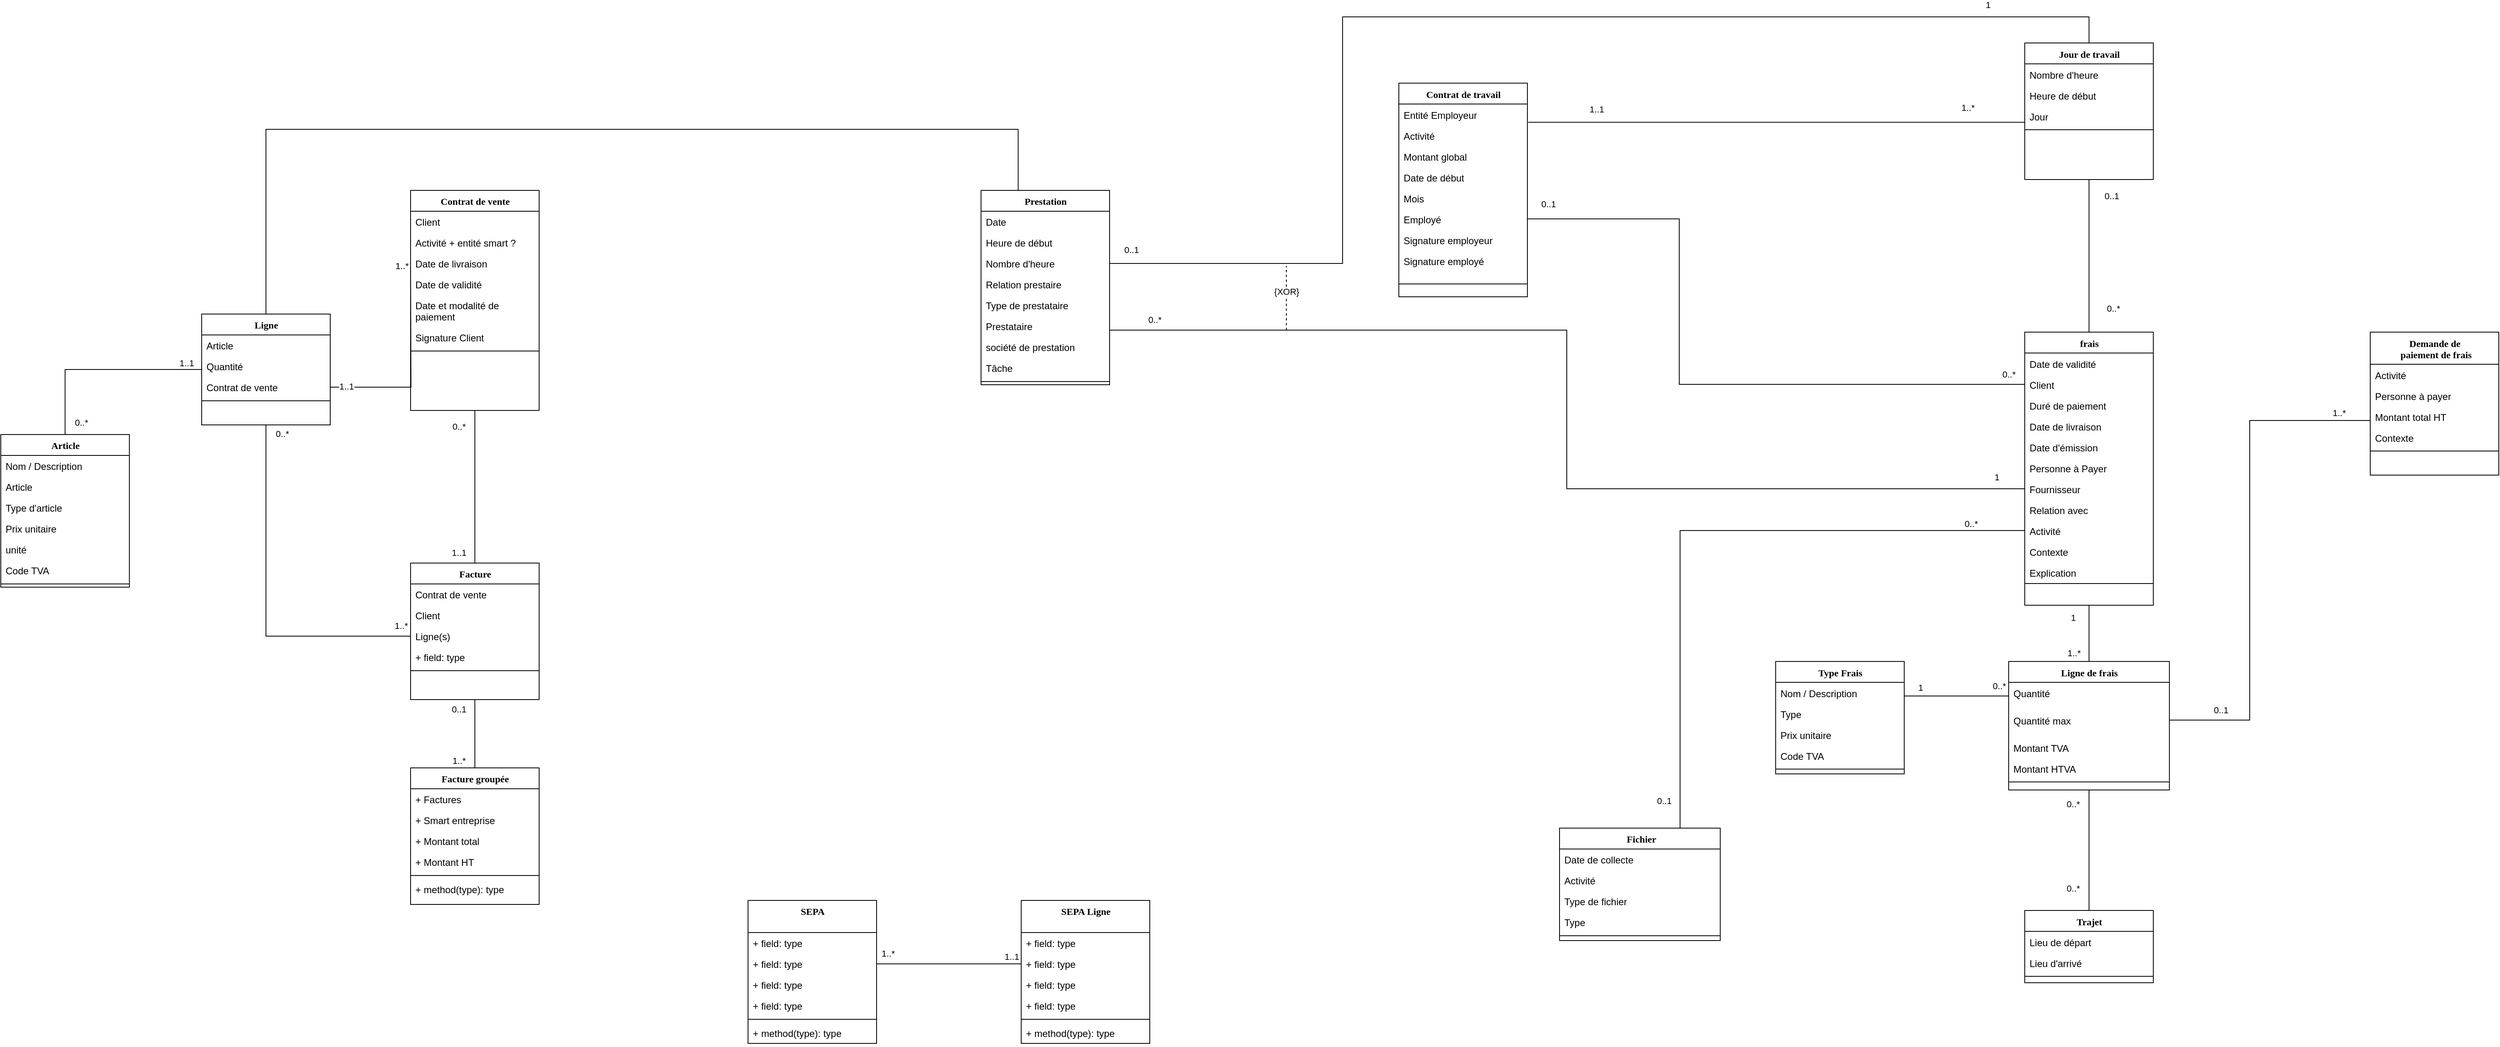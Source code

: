 <mxfile version="20.8.21" type="github" pages="7">
  <diagram name="Modèle conceptuel : Business" id="9f46799a-70d6-7492-0946-bef42562c5a5">
    <mxGraphModel dx="6569" dy="4196" grid="1" gridSize="10" guides="1" tooltips="1" connect="1" arrows="1" fold="1" page="1" pageScale="1" pageWidth="1100" pageHeight="850" background="none" math="0" shadow="0">
      <root>
        <mxCell id="0" />
        <mxCell id="1" parent="0" />
        <mxCell id="SA5fL5qvG5E5_1VH-9Cm-11" style="edgeStyle=orthogonalEdgeStyle;rounded=0;orthogonalLoop=1;jettySize=auto;html=1;exitX=0.5;exitY=1;exitDx=0;exitDy=0;entryX=0.5;entryY=0;entryDx=0;entryDy=0;endArrow=none;endFill=0;" parent="1" source="78961159f06e98e8-56" target="SfPTiXVdirU7yYq2bnkd-66" edge="1">
          <mxGeometry relative="1" as="geometry" />
        </mxCell>
        <mxCell id="SA5fL5qvG5E5_1VH-9Cm-17" value="0..*" style="edgeLabel;html=1;align=center;verticalAlign=middle;resizable=0;points=[];" parent="SA5fL5qvG5E5_1VH-9Cm-11" vertex="1" connectable="0">
          <mxGeometry x="-0.877" relative="1" as="geometry">
            <mxPoint x="-20" y="8" as="offset" />
          </mxGeometry>
        </mxCell>
        <mxCell id="SA5fL5qvG5E5_1VH-9Cm-18" value="1..1" style="edgeLabel;html=1;align=center;verticalAlign=middle;resizable=0;points=[];" parent="SA5fL5qvG5E5_1VH-9Cm-11" vertex="1" connectable="0">
          <mxGeometry x="0.865" y="-2" relative="1" as="geometry">
            <mxPoint x="-18" as="offset" />
          </mxGeometry>
        </mxCell>
        <mxCell id="78961159f06e98e8-56" value="Contrat de vente" style="swimlane;html=1;fontStyle=1;align=center;verticalAlign=top;childLayout=stackLayout;horizontal=1;startSize=26;horizontalStack=0;resizeParent=1;resizeLast=0;collapsible=1;marginBottom=0;swimlaneFillColor=#ffffff;rounded=0;shadow=0;comic=0;labelBackgroundColor=none;strokeWidth=1;fillColor=none;fontFamily=Verdana;fontSize=12" parent="1" vertex="1">
          <mxGeometry x="90" y="-294" width="160" height="274" as="geometry" />
        </mxCell>
        <mxCell id="78961159f06e98e8-57" value="Client" style="text;html=1;strokeColor=none;fillColor=none;align=left;verticalAlign=top;spacingLeft=4;spacingRight=4;whiteSpace=wrap;overflow=hidden;rotatable=0;points=[[0,0.5],[1,0.5]];portConstraint=eastwest;" parent="78961159f06e98e8-56" vertex="1">
          <mxGeometry y="26" width="160" height="26" as="geometry" />
        </mxCell>
        <mxCell id="78961159f06e98e8-58" value="&lt;div&gt;Activité + entité smart ?&lt;br&gt;&lt;/div&gt;&lt;div&gt;&lt;br&gt;&lt;/div&gt;" style="text;html=1;strokeColor=none;fillColor=none;align=left;verticalAlign=top;spacingLeft=4;spacingRight=4;whiteSpace=wrap;overflow=hidden;rotatable=0;points=[[0,0.5],[1,0.5]];portConstraint=eastwest;" parent="78961159f06e98e8-56" vertex="1">
          <mxGeometry y="52" width="160" height="26" as="geometry" />
        </mxCell>
        <mxCell id="gqEkUnrwLtofYShQHEP6-57" value="Date de livraison" style="text;html=1;strokeColor=none;fillColor=none;align=left;verticalAlign=top;spacingLeft=4;spacingRight=4;whiteSpace=wrap;overflow=hidden;rotatable=0;points=[[0,0.5],[1,0.5]];portConstraint=eastwest;" parent="78961159f06e98e8-56" vertex="1">
          <mxGeometry y="78" width="160" height="26" as="geometry" />
        </mxCell>
        <mxCell id="gqEkUnrwLtofYShQHEP6-58" value="Date de validité" style="text;html=1;strokeColor=none;fillColor=none;align=left;verticalAlign=top;spacingLeft=4;spacingRight=4;whiteSpace=wrap;overflow=hidden;rotatable=0;points=[[0,0.5],[1,0.5]];portConstraint=eastwest;" parent="78961159f06e98e8-56" vertex="1">
          <mxGeometry y="104" width="160" height="26" as="geometry" />
        </mxCell>
        <mxCell id="gqEkUnrwLtofYShQHEP6-60" value="Date et modalité de paiement" style="text;html=1;strokeColor=none;fillColor=none;align=left;verticalAlign=top;spacingLeft=4;spacingRight=4;whiteSpace=wrap;overflow=hidden;rotatable=0;points=[[0,0.5],[1,0.5]];portConstraint=eastwest;" parent="78961159f06e98e8-56" vertex="1">
          <mxGeometry y="130" width="160" height="40" as="geometry" />
        </mxCell>
        <mxCell id="gqEkUnrwLtofYShQHEP6-61" value="Signature Client" style="text;html=1;strokeColor=none;fillColor=none;align=left;verticalAlign=top;spacingLeft=4;spacingRight=4;whiteSpace=wrap;overflow=hidden;rotatable=0;points=[[0,0.5],[1,0.5]];portConstraint=eastwest;" parent="78961159f06e98e8-56" vertex="1">
          <mxGeometry y="170" width="160" height="26" as="geometry" />
        </mxCell>
        <mxCell id="78961159f06e98e8-64" value="" style="line;html=1;strokeWidth=1;fillColor=none;align=left;verticalAlign=middle;spacingTop=-1;spacingLeft=3;spacingRight=3;rotatable=0;labelPosition=right;points=[];portConstraint=eastwest;" parent="78961159f06e98e8-56" vertex="1">
          <mxGeometry y="196" width="160" height="8" as="geometry" />
        </mxCell>
        <mxCell id="SA5fL5qvG5E5_1VH-9Cm-5" style="edgeStyle=orthogonalEdgeStyle;rounded=0;orthogonalLoop=1;jettySize=auto;html=1;exitX=0;exitY=0.5;exitDx=0;exitDy=0;endArrow=none;endFill=0;" parent="1" source="SfPTiXVdirU7yYq2bnkd-45" target="SfPTiXVdirU7yYq2bnkd-52" edge="1">
          <mxGeometry relative="1" as="geometry" />
        </mxCell>
        <mxCell id="SA5fL5qvG5E5_1VH-9Cm-6" value="1..1" style="edgeLabel;html=1;align=center;verticalAlign=middle;resizable=0;points=[];" parent="SA5fL5qvG5E5_1VH-9Cm-5" vertex="1" connectable="0">
          <mxGeometry x="-0.882" y="1" relative="1" as="geometry">
            <mxPoint x="-4" y="-9" as="offset" />
          </mxGeometry>
        </mxCell>
        <mxCell id="SA5fL5qvG5E5_1VH-9Cm-7" value="0..*" style="edgeLabel;html=1;align=center;verticalAlign=middle;resizable=0;points=[];" parent="SA5fL5qvG5E5_1VH-9Cm-5" vertex="1" connectable="0">
          <mxGeometry x="0.875" relative="1" as="geometry">
            <mxPoint x="20" as="offset" />
          </mxGeometry>
        </mxCell>
        <mxCell id="Bi1YnBJQ_lbVxNTHWdas-6" style="edgeStyle=orthogonalEdgeStyle;rounded=0;orthogonalLoop=1;jettySize=auto;html=1;exitX=0.5;exitY=0;exitDx=0;exitDy=0;entryX=0.289;entryY=-0.001;entryDx=0;entryDy=0;entryPerimeter=0;fillColor=#d5e8d4;strokeColor=#000000;endArrow=none;endFill=0;" parent="1" source="SfPTiXVdirU7yYq2bnkd-45" target="SfPTiXVdirU7yYq2bnkd-80" edge="1">
          <mxGeometry relative="1" as="geometry">
            <Array as="points">
              <mxPoint x="-90" y="-370" />
              <mxPoint x="846" y="-370" />
            </Array>
          </mxGeometry>
        </mxCell>
        <mxCell id="SfPTiXVdirU7yYq2bnkd-45" value="Ligne" style="swimlane;html=1;fontStyle=1;align=center;verticalAlign=top;childLayout=stackLayout;horizontal=1;startSize=26;horizontalStack=0;resizeParent=1;resizeLast=0;collapsible=1;marginBottom=0;swimlaneFillColor=#ffffff;rounded=0;shadow=0;comic=0;labelBackgroundColor=none;strokeWidth=1;fillColor=none;fontFamily=Verdana;fontSize=12" parent="1" vertex="1">
          <mxGeometry x="-170" y="-140" width="160" height="138" as="geometry" />
        </mxCell>
        <mxCell id="SfPTiXVdirU7yYq2bnkd-46" value="Article" style="text;html=1;strokeColor=none;fillColor=none;align=left;verticalAlign=top;spacingLeft=4;spacingRight=4;whiteSpace=wrap;overflow=hidden;rotatable=0;points=[[0,0.5],[1,0.5]];portConstraint=eastwest;" parent="SfPTiXVdirU7yYq2bnkd-45" vertex="1">
          <mxGeometry y="26" width="160" height="26" as="geometry" />
        </mxCell>
        <mxCell id="SfPTiXVdirU7yYq2bnkd-47" value="Quantité" style="text;html=1;strokeColor=none;fillColor=none;align=left;verticalAlign=top;spacingLeft=4;spacingRight=4;whiteSpace=wrap;overflow=hidden;rotatable=0;points=[[0,0.5],[1,0.5]];portConstraint=eastwest;" parent="SfPTiXVdirU7yYq2bnkd-45" vertex="1">
          <mxGeometry y="52" width="160" height="26" as="geometry" />
        </mxCell>
        <mxCell id="SA5fL5qvG5E5_1VH-9Cm-16" value="Contrat de vente " style="text;html=1;strokeColor=none;fillColor=none;align=left;verticalAlign=top;spacingLeft=4;spacingRight=4;whiteSpace=wrap;overflow=hidden;rotatable=0;points=[[0,0.5],[1,0.5]];portConstraint=eastwest;" parent="SfPTiXVdirU7yYq2bnkd-45" vertex="1">
          <mxGeometry y="78" width="160" height="26" as="geometry" />
        </mxCell>
        <mxCell id="SfPTiXVdirU7yYq2bnkd-50" value="" style="line;html=1;strokeWidth=1;fillColor=none;align=left;verticalAlign=middle;spacingTop=-1;spacingLeft=3;spacingRight=3;rotatable=0;labelPosition=right;points=[];portConstraint=eastwest;" parent="SfPTiXVdirU7yYq2bnkd-45" vertex="1">
          <mxGeometry y="104" width="160" height="8" as="geometry" />
        </mxCell>
        <mxCell id="SfPTiXVdirU7yYq2bnkd-52" value="Article" style="swimlane;html=1;fontStyle=1;align=center;verticalAlign=top;childLayout=stackLayout;horizontal=1;startSize=26;horizontalStack=0;resizeParent=1;resizeLast=0;collapsible=1;marginBottom=0;swimlaneFillColor=#ffffff;rounded=0;shadow=0;comic=0;labelBackgroundColor=none;strokeWidth=1;fillColor=none;fontFamily=Verdana;fontSize=12" parent="1" vertex="1">
          <mxGeometry x="-420" y="10" width="160" height="190" as="geometry" />
        </mxCell>
        <mxCell id="SfPTiXVdirU7yYq2bnkd-53" value="Nom / Description " style="text;html=1;strokeColor=none;fillColor=none;align=left;verticalAlign=top;spacingLeft=4;spacingRight=4;whiteSpace=wrap;overflow=hidden;rotatable=0;points=[[0,0.5],[1,0.5]];portConstraint=eastwest;" parent="SfPTiXVdirU7yYq2bnkd-52" vertex="1">
          <mxGeometry y="26" width="160" height="26" as="geometry" />
        </mxCell>
        <mxCell id="Bi1YnBJQ_lbVxNTHWdas-7" value="Article" style="text;html=1;strokeColor=none;fillColor=none;align=left;verticalAlign=top;spacingLeft=4;spacingRight=4;whiteSpace=wrap;overflow=hidden;rotatable=0;points=[[0,0.5],[1,0.5]];portConstraint=eastwest;" parent="SfPTiXVdirU7yYq2bnkd-52" vertex="1">
          <mxGeometry y="52" width="160" height="26" as="geometry" />
        </mxCell>
        <mxCell id="SfPTiXVdirU7yYq2bnkd-54" value="Type d&#39;article" style="text;html=1;strokeColor=none;fillColor=none;align=left;verticalAlign=top;spacingLeft=4;spacingRight=4;whiteSpace=wrap;overflow=hidden;rotatable=0;points=[[0,0.5],[1,0.5]];portConstraint=eastwest;" parent="SfPTiXVdirU7yYq2bnkd-52" vertex="1">
          <mxGeometry y="78" width="160" height="26" as="geometry" />
        </mxCell>
        <mxCell id="SfPTiXVdirU7yYq2bnkd-55" value="Prix unitaire" style="text;html=1;strokeColor=none;fillColor=none;align=left;verticalAlign=top;spacingLeft=4;spacingRight=4;whiteSpace=wrap;overflow=hidden;rotatable=0;points=[[0,0.5],[1,0.5]];portConstraint=eastwest;" parent="SfPTiXVdirU7yYq2bnkd-52" vertex="1">
          <mxGeometry y="104" width="160" height="26" as="geometry" />
        </mxCell>
        <mxCell id="RkWxBgtSZdgtVkG3zj95-3" value="unité" style="text;html=1;strokeColor=none;fillColor=none;align=left;verticalAlign=top;spacingLeft=4;spacingRight=4;whiteSpace=wrap;overflow=hidden;rotatable=0;points=[[0,0.5],[1,0.5]];portConstraint=eastwest;" parent="SfPTiXVdirU7yYq2bnkd-52" vertex="1">
          <mxGeometry y="130" width="160" height="26" as="geometry" />
        </mxCell>
        <mxCell id="SfPTiXVdirU7yYq2bnkd-56" value="Code TVA" style="text;html=1;strokeColor=none;fillColor=none;align=left;verticalAlign=top;spacingLeft=4;spacingRight=4;whiteSpace=wrap;overflow=hidden;rotatable=0;points=[[0,0.5],[1,0.5]];portConstraint=eastwest;" parent="SfPTiXVdirU7yYq2bnkd-52" vertex="1">
          <mxGeometry y="156" width="160" height="26" as="geometry" />
        </mxCell>
        <mxCell id="SfPTiXVdirU7yYq2bnkd-57" value="" style="line;html=1;strokeWidth=1;fillColor=none;align=left;verticalAlign=middle;spacingTop=-1;spacingLeft=3;spacingRight=3;rotatable=0;labelPosition=right;points=[];portConstraint=eastwest;" parent="SfPTiXVdirU7yYq2bnkd-52" vertex="1">
          <mxGeometry y="182" width="160" height="8" as="geometry" />
        </mxCell>
        <mxCell id="SfPTiXVdirU7yYq2bnkd-66" value="Facture" style="swimlane;html=1;fontStyle=1;align=center;verticalAlign=top;childLayout=stackLayout;horizontal=1;startSize=26;horizontalStack=0;resizeParent=1;resizeLast=0;collapsible=1;marginBottom=0;swimlaneFillColor=#ffffff;rounded=0;shadow=0;comic=0;labelBackgroundColor=none;strokeWidth=1;fillColor=none;fontFamily=Verdana;fontSize=12" parent="1" vertex="1">
          <mxGeometry x="90" y="170" width="160" height="170" as="geometry" />
        </mxCell>
        <mxCell id="SfPTiXVdirU7yYq2bnkd-67" value="Contrat de vente " style="text;html=1;strokeColor=none;fillColor=none;align=left;verticalAlign=top;spacingLeft=4;spacingRight=4;whiteSpace=wrap;overflow=hidden;rotatable=0;points=[[0,0.5],[1,0.5]];portConstraint=eastwest;" parent="SfPTiXVdirU7yYq2bnkd-66" vertex="1">
          <mxGeometry y="26" width="160" height="26" as="geometry" />
        </mxCell>
        <mxCell id="SfPTiXVdirU7yYq2bnkd-68" value="Client" style="text;html=1;strokeColor=none;fillColor=none;align=left;verticalAlign=top;spacingLeft=4;spacingRight=4;whiteSpace=wrap;overflow=hidden;rotatable=0;points=[[0,0.5],[1,0.5]];portConstraint=eastwest;" parent="SfPTiXVdirU7yYq2bnkd-66" vertex="1">
          <mxGeometry y="52" width="160" height="26" as="geometry" />
        </mxCell>
        <mxCell id="SfPTiXVdirU7yYq2bnkd-69" value="Ligne(s)" style="text;html=1;strokeColor=none;fillColor=none;align=left;verticalAlign=top;spacingLeft=4;spacingRight=4;whiteSpace=wrap;overflow=hidden;rotatable=0;points=[[0,0.5],[1,0.5]];portConstraint=eastwest;" parent="SfPTiXVdirU7yYq2bnkd-66" vertex="1">
          <mxGeometry y="78" width="160" height="26" as="geometry" />
        </mxCell>
        <mxCell id="SfPTiXVdirU7yYq2bnkd-70" value="+ field: type" style="text;html=1;strokeColor=none;fillColor=none;align=left;verticalAlign=top;spacingLeft=4;spacingRight=4;whiteSpace=wrap;overflow=hidden;rotatable=0;points=[[0,0.5],[1,0.5]];portConstraint=eastwest;" parent="SfPTiXVdirU7yYq2bnkd-66" vertex="1">
          <mxGeometry y="104" width="160" height="26" as="geometry" />
        </mxCell>
        <mxCell id="SfPTiXVdirU7yYq2bnkd-71" value="" style="line;html=1;strokeWidth=1;fillColor=none;align=left;verticalAlign=middle;spacingTop=-1;spacingLeft=3;spacingRight=3;rotatable=0;labelPosition=right;points=[];portConstraint=eastwest;" parent="SfPTiXVdirU7yYq2bnkd-66" vertex="1">
          <mxGeometry y="130" width="160" height="8" as="geometry" />
        </mxCell>
        <mxCell id="SA5fL5qvG5E5_1VH-9Cm-19" value="" style="edgeStyle=orthogonalEdgeStyle;rounded=0;orthogonalLoop=1;jettySize=auto;html=1;endArrow=none;endFill=0;entryX=0.5;entryY=1;entryDx=0;entryDy=0;" parent="1" source="SfPTiXVdirU7yYq2bnkd-73" target="SfPTiXVdirU7yYq2bnkd-66" edge="1">
          <mxGeometry relative="1" as="geometry" />
        </mxCell>
        <mxCell id="SA5fL5qvG5E5_1VH-9Cm-21" value="0..1" style="edgeLabel;html=1;align=center;verticalAlign=middle;resizable=0;points=[];" parent="SA5fL5qvG5E5_1VH-9Cm-19" vertex="1" connectable="0">
          <mxGeometry x="0.757" y="-2" relative="1" as="geometry">
            <mxPoint x="-22" y="1" as="offset" />
          </mxGeometry>
        </mxCell>
        <mxCell id="SA5fL5qvG5E5_1VH-9Cm-22" value="1..*" style="edgeLabel;html=1;align=center;verticalAlign=middle;resizable=0;points=[];" parent="SA5fL5qvG5E5_1VH-9Cm-19" vertex="1" connectable="0">
          <mxGeometry x="-0.781" y="-1" relative="1" as="geometry">
            <mxPoint x="-21" as="offset" />
          </mxGeometry>
        </mxCell>
        <mxCell id="SfPTiXVdirU7yYq2bnkd-73" value="Facture groupée" style="swimlane;html=1;fontStyle=1;align=center;verticalAlign=top;childLayout=stackLayout;horizontal=1;startSize=26;horizontalStack=0;resizeParent=1;resizeLast=0;collapsible=1;marginBottom=0;swimlaneFillColor=#ffffff;rounded=0;shadow=0;comic=0;labelBackgroundColor=none;strokeWidth=1;fillColor=none;fontFamily=Verdana;fontSize=12" parent="1" vertex="1">
          <mxGeometry x="90" y="425" width="160" height="170" as="geometry" />
        </mxCell>
        <mxCell id="SfPTiXVdirU7yYq2bnkd-74" value="+ Factures" style="text;html=1;strokeColor=none;fillColor=none;align=left;verticalAlign=top;spacingLeft=4;spacingRight=4;whiteSpace=wrap;overflow=hidden;rotatable=0;points=[[0,0.5],[1,0.5]];portConstraint=eastwest;" parent="SfPTiXVdirU7yYq2bnkd-73" vertex="1">
          <mxGeometry y="26" width="160" height="26" as="geometry" />
        </mxCell>
        <mxCell id="SfPTiXVdirU7yYq2bnkd-75" value="+ Smart entreprise" style="text;html=1;strokeColor=none;fillColor=none;align=left;verticalAlign=top;spacingLeft=4;spacingRight=4;whiteSpace=wrap;overflow=hidden;rotatable=0;points=[[0,0.5],[1,0.5]];portConstraint=eastwest;" parent="SfPTiXVdirU7yYq2bnkd-73" vertex="1">
          <mxGeometry y="52" width="160" height="26" as="geometry" />
        </mxCell>
        <mxCell id="SfPTiXVdirU7yYq2bnkd-76" value="+ Montant total" style="text;html=1;strokeColor=none;fillColor=none;align=left;verticalAlign=top;spacingLeft=4;spacingRight=4;whiteSpace=wrap;overflow=hidden;rotatable=0;points=[[0,0.5],[1,0.5]];portConstraint=eastwest;" parent="SfPTiXVdirU7yYq2bnkd-73" vertex="1">
          <mxGeometry y="78" width="160" height="26" as="geometry" />
        </mxCell>
        <mxCell id="SfPTiXVdirU7yYq2bnkd-77" value="+ Montant HT" style="text;html=1;strokeColor=none;fillColor=none;align=left;verticalAlign=top;spacingLeft=4;spacingRight=4;whiteSpace=wrap;overflow=hidden;rotatable=0;points=[[0,0.5],[1,0.5]];portConstraint=eastwest;" parent="SfPTiXVdirU7yYq2bnkd-73" vertex="1">
          <mxGeometry y="104" width="160" height="26" as="geometry" />
        </mxCell>
        <mxCell id="SfPTiXVdirU7yYq2bnkd-78" value="" style="line;html=1;strokeWidth=1;fillColor=none;align=left;verticalAlign=middle;spacingTop=-1;spacingLeft=3;spacingRight=3;rotatable=0;labelPosition=right;points=[];portConstraint=eastwest;" parent="SfPTiXVdirU7yYq2bnkd-73" vertex="1">
          <mxGeometry y="130" width="160" height="8" as="geometry" />
        </mxCell>
        <mxCell id="SfPTiXVdirU7yYq2bnkd-79" value="+ method(type): type" style="text;html=1;strokeColor=none;fillColor=none;align=left;verticalAlign=top;spacingLeft=4;spacingRight=4;whiteSpace=wrap;overflow=hidden;rotatable=0;points=[[0,0.5],[1,0.5]];portConstraint=eastwest;" parent="SfPTiXVdirU7yYq2bnkd-73" vertex="1">
          <mxGeometry y="138" width="160" height="26" as="geometry" />
        </mxCell>
        <mxCell id="SfPTiXVdirU7yYq2bnkd-80" value="Prestation " style="swimlane;html=1;fontStyle=1;align=center;verticalAlign=top;childLayout=stackLayout;horizontal=1;startSize=26;horizontalStack=0;resizeParent=1;resizeLast=0;collapsible=1;marginBottom=0;swimlaneFillColor=#ffffff;rounded=0;shadow=0;comic=0;labelBackgroundColor=none;strokeWidth=1;fillColor=none;fontFamily=Verdana;fontSize=12" parent="1" vertex="1">
          <mxGeometry x="800" y="-294" width="160" height="242" as="geometry" />
        </mxCell>
        <mxCell id="SfPTiXVdirU7yYq2bnkd-81" value="Date" style="text;html=1;strokeColor=none;fillColor=none;align=left;verticalAlign=top;spacingLeft=4;spacingRight=4;whiteSpace=wrap;overflow=hidden;rotatable=0;points=[[0,0.5],[1,0.5]];portConstraint=eastwest;" parent="SfPTiXVdirU7yYq2bnkd-80" vertex="1">
          <mxGeometry y="26" width="160" height="26" as="geometry" />
        </mxCell>
        <mxCell id="SfPTiXVdirU7yYq2bnkd-82" value="Heure de début&amp;nbsp; " style="text;html=1;strokeColor=none;fillColor=none;align=left;verticalAlign=top;spacingLeft=4;spacingRight=4;whiteSpace=wrap;overflow=hidden;rotatable=0;points=[[0,0.5],[1,0.5]];portConstraint=eastwest;" parent="SfPTiXVdirU7yYq2bnkd-80" vertex="1">
          <mxGeometry y="52" width="160" height="26" as="geometry" />
        </mxCell>
        <mxCell id="SfPTiXVdirU7yYq2bnkd-83" value="Nombre d&#39;heure " style="text;html=1;strokeColor=none;fillColor=none;align=left;verticalAlign=top;spacingLeft=4;spacingRight=4;whiteSpace=wrap;overflow=hidden;rotatable=0;points=[[0,0.5],[1,0.5]];portConstraint=eastwest;" parent="SfPTiXVdirU7yYq2bnkd-80" vertex="1">
          <mxGeometry y="78" width="160" height="26" as="geometry" />
        </mxCell>
        <mxCell id="SfPTiXVdirU7yYq2bnkd-84" value="Relation prestaire" style="text;html=1;strokeColor=none;fillColor=none;align=left;verticalAlign=top;spacingLeft=4;spacingRight=4;whiteSpace=wrap;overflow=hidden;rotatable=0;points=[[0,0.5],[1,0.5]];portConstraint=eastwest;" parent="SfPTiXVdirU7yYq2bnkd-80" vertex="1">
          <mxGeometry y="104" width="160" height="26" as="geometry" />
        </mxCell>
        <mxCell id="SfPTiXVdirU7yYq2bnkd-124" value="&lt;div&gt;Type de prestataire&lt;br&gt;&lt;/div&gt;&lt;div&gt;&lt;br&gt;&lt;/div&gt;" style="text;html=1;strokeColor=none;fillColor=none;align=left;verticalAlign=top;spacingLeft=4;spacingRight=4;whiteSpace=wrap;overflow=hidden;rotatable=0;points=[[0,0.5],[1,0.5]];portConstraint=eastwest;" parent="SfPTiXVdirU7yYq2bnkd-80" vertex="1">
          <mxGeometry y="130" width="160" height="26" as="geometry" />
        </mxCell>
        <mxCell id="7NmpPoanUHA72Nn0EDnx-3" value="Prestataire" style="text;html=1;strokeColor=none;fillColor=none;align=left;verticalAlign=top;spacingLeft=4;spacingRight=4;whiteSpace=wrap;overflow=hidden;rotatable=0;points=[[0,0.5],[1,0.5]];portConstraint=eastwest;" parent="SfPTiXVdirU7yYq2bnkd-80" vertex="1">
          <mxGeometry y="156" width="160" height="26" as="geometry" />
        </mxCell>
        <mxCell id="Bi1YnBJQ_lbVxNTHWdas-2" value="société de prestation" style="text;html=1;strokeColor=none;fillColor=none;align=left;verticalAlign=top;spacingLeft=4;spacingRight=4;whiteSpace=wrap;overflow=hidden;rotatable=0;points=[[0,0.5],[1,0.5]];portConstraint=eastwest;" parent="SfPTiXVdirU7yYq2bnkd-80" vertex="1">
          <mxGeometry y="182" width="160" height="26" as="geometry" />
        </mxCell>
        <mxCell id="SfPTiXVdirU7yYq2bnkd-125" value="&lt;div&gt;Tâche&lt;br&gt;&lt;/div&gt;&lt;div&gt;&lt;br&gt;&lt;/div&gt;" style="text;html=1;strokeColor=none;fillColor=none;align=left;verticalAlign=top;spacingLeft=4;spacingRight=4;whiteSpace=wrap;overflow=hidden;rotatable=0;points=[[0,0.5],[1,0.5]];portConstraint=eastwest;" parent="SfPTiXVdirU7yYq2bnkd-80" vertex="1">
          <mxGeometry y="208" width="160" height="26" as="geometry" />
        </mxCell>
        <mxCell id="SfPTiXVdirU7yYq2bnkd-85" value="" style="line;html=1;strokeWidth=1;fillColor=none;align=left;verticalAlign=middle;spacingTop=-1;spacingLeft=3;spacingRight=3;rotatable=0;labelPosition=right;points=[];portConstraint=eastwest;" parent="SfPTiXVdirU7yYq2bnkd-80" vertex="1">
          <mxGeometry y="234" width="160" height="8" as="geometry" />
        </mxCell>
        <mxCell id="SA5fL5qvG5E5_1VH-9Cm-2" style="edgeStyle=orthogonalEdgeStyle;rounded=0;orthogonalLoop=1;jettySize=auto;html=1;exitX=0;exitY=0.5;exitDx=0;exitDy=0;entryX=1;entryY=0.5;entryDx=0;entryDy=0;endArrow=none;endFill=0;" parent="1" target="SA5fL5qvG5E5_1VH-9Cm-16" edge="1">
          <mxGeometry relative="1" as="geometry">
            <mxPoint x="90" y="-200.0" as="sourcePoint" />
          </mxGeometry>
        </mxCell>
        <mxCell id="SA5fL5qvG5E5_1VH-9Cm-3" value="1..*" style="edgeLabel;html=1;align=center;verticalAlign=middle;resizable=0;points=[];" parent="SA5fL5qvG5E5_1VH-9Cm-2" vertex="1" connectable="0">
          <mxGeometry x="-0.939" relative="1" as="geometry">
            <mxPoint x="-11" y="-8" as="offset" />
          </mxGeometry>
        </mxCell>
        <mxCell id="SA5fL5qvG5E5_1VH-9Cm-4" value="1..1" style="edgeLabel;html=1;align=center;verticalAlign=middle;resizable=0;points=[];" parent="SA5fL5qvG5E5_1VH-9Cm-2" vertex="1" connectable="0">
          <mxGeometry x="0.932" y="-1" relative="1" as="geometry">
            <mxPoint x="11" as="offset" />
          </mxGeometry>
        </mxCell>
        <mxCell id="SA5fL5qvG5E5_1VH-9Cm-20" style="edgeStyle=orthogonalEdgeStyle;rounded=0;orthogonalLoop=1;jettySize=auto;html=1;exitX=0;exitY=0.5;exitDx=0;exitDy=0;entryX=0.5;entryY=1;entryDx=0;entryDy=0;endArrow=none;endFill=0;" parent="1" source="SfPTiXVdirU7yYq2bnkd-69" target="SfPTiXVdirU7yYq2bnkd-45" edge="1">
          <mxGeometry relative="1" as="geometry" />
        </mxCell>
        <mxCell id="SA5fL5qvG5E5_1VH-9Cm-23" value="1..*" style="edgeLabel;html=1;align=center;verticalAlign=middle;resizable=0;points=[];" parent="SA5fL5qvG5E5_1VH-9Cm-20" vertex="1" connectable="0">
          <mxGeometry x="-0.945" y="2" relative="1" as="geometry">
            <mxPoint y="-15" as="offset" />
          </mxGeometry>
        </mxCell>
        <mxCell id="SA5fL5qvG5E5_1VH-9Cm-24" value="0..*" style="edgeLabel;html=1;align=center;verticalAlign=middle;resizable=0;points=[];" parent="SA5fL5qvG5E5_1VH-9Cm-20" vertex="1" connectable="0">
          <mxGeometry x="0.951" y="1" relative="1" as="geometry">
            <mxPoint x="21" as="offset" />
          </mxGeometry>
        </mxCell>
        <mxCell id="D2NVbUfaEYuU_2u9YsNX-14" value="SEPA" style="swimlane;html=1;fontStyle=1;align=center;verticalAlign=top;childLayout=stackLayout;horizontal=1;startSize=40;horizontalStack=0;resizeParent=1;resizeLast=0;collapsible=1;marginBottom=0;swimlaneFillColor=#ffffff;rounded=0;shadow=0;comic=0;labelBackgroundColor=none;strokeWidth=1;fillColor=none;fontFamily=Verdana;fontSize=12" parent="1" vertex="1">
          <mxGeometry x="510" y="590" width="160" height="178" as="geometry" />
        </mxCell>
        <mxCell id="D2NVbUfaEYuU_2u9YsNX-15" value="+ field: type" style="text;html=1;strokeColor=none;fillColor=none;align=left;verticalAlign=top;spacingLeft=4;spacingRight=4;whiteSpace=wrap;overflow=hidden;rotatable=0;points=[[0,0.5],[1,0.5]];portConstraint=eastwest;" parent="D2NVbUfaEYuU_2u9YsNX-14" vertex="1">
          <mxGeometry y="40" width="160" height="26" as="geometry" />
        </mxCell>
        <mxCell id="D2NVbUfaEYuU_2u9YsNX-16" value="+ field: type" style="text;html=1;strokeColor=none;fillColor=none;align=left;verticalAlign=top;spacingLeft=4;spacingRight=4;whiteSpace=wrap;overflow=hidden;rotatable=0;points=[[0,0.5],[1,0.5]];portConstraint=eastwest;" parent="D2NVbUfaEYuU_2u9YsNX-14" vertex="1">
          <mxGeometry y="66" width="160" height="26" as="geometry" />
        </mxCell>
        <mxCell id="D2NVbUfaEYuU_2u9YsNX-17" value="+ field: type" style="text;html=1;strokeColor=none;fillColor=none;align=left;verticalAlign=top;spacingLeft=4;spacingRight=4;whiteSpace=wrap;overflow=hidden;rotatable=0;points=[[0,0.5],[1,0.5]];portConstraint=eastwest;" parent="D2NVbUfaEYuU_2u9YsNX-14" vertex="1">
          <mxGeometry y="92" width="160" height="26" as="geometry" />
        </mxCell>
        <mxCell id="D2NVbUfaEYuU_2u9YsNX-18" value="+ field: type" style="text;html=1;strokeColor=none;fillColor=none;align=left;verticalAlign=top;spacingLeft=4;spacingRight=4;whiteSpace=wrap;overflow=hidden;rotatable=0;points=[[0,0.5],[1,0.5]];portConstraint=eastwest;" parent="D2NVbUfaEYuU_2u9YsNX-14" vertex="1">
          <mxGeometry y="118" width="160" height="26" as="geometry" />
        </mxCell>
        <mxCell id="D2NVbUfaEYuU_2u9YsNX-19" value="" style="line;html=1;strokeWidth=1;fillColor=none;align=left;verticalAlign=middle;spacingTop=-1;spacingLeft=3;spacingRight=3;rotatable=0;labelPosition=right;points=[];portConstraint=eastwest;" parent="D2NVbUfaEYuU_2u9YsNX-14" vertex="1">
          <mxGeometry y="144" width="160" height="8" as="geometry" />
        </mxCell>
        <mxCell id="D2NVbUfaEYuU_2u9YsNX-20" value="+ method(type): type" style="text;html=1;strokeColor=none;fillColor=none;align=left;verticalAlign=top;spacingLeft=4;spacingRight=4;whiteSpace=wrap;overflow=hidden;rotatable=0;points=[[0,0.5],[1,0.5]];portConstraint=eastwest;" parent="D2NVbUfaEYuU_2u9YsNX-14" vertex="1">
          <mxGeometry y="152" width="160" height="26" as="geometry" />
        </mxCell>
        <mxCell id="D2NVbUfaEYuU_2u9YsNX-21" value="SEPA Ligne" style="swimlane;html=1;fontStyle=1;align=center;verticalAlign=top;childLayout=stackLayout;horizontal=1;startSize=40;horizontalStack=0;resizeParent=1;resizeLast=0;collapsible=1;marginBottom=0;swimlaneFillColor=#ffffff;rounded=0;shadow=0;comic=0;labelBackgroundColor=none;strokeWidth=1;fillColor=none;fontFamily=Verdana;fontSize=12" parent="1" vertex="1">
          <mxGeometry x="850" y="590" width="160" height="178" as="geometry" />
        </mxCell>
        <mxCell id="D2NVbUfaEYuU_2u9YsNX-22" value="+ field: type" style="text;html=1;strokeColor=none;fillColor=none;align=left;verticalAlign=top;spacingLeft=4;spacingRight=4;whiteSpace=wrap;overflow=hidden;rotatable=0;points=[[0,0.5],[1,0.5]];portConstraint=eastwest;" parent="D2NVbUfaEYuU_2u9YsNX-21" vertex="1">
          <mxGeometry y="40" width="160" height="26" as="geometry" />
        </mxCell>
        <mxCell id="D2NVbUfaEYuU_2u9YsNX-23" value="+ field: type" style="text;html=1;strokeColor=none;fillColor=none;align=left;verticalAlign=top;spacingLeft=4;spacingRight=4;whiteSpace=wrap;overflow=hidden;rotatable=0;points=[[0,0.5],[1,0.5]];portConstraint=eastwest;" parent="D2NVbUfaEYuU_2u9YsNX-21" vertex="1">
          <mxGeometry y="66" width="160" height="26" as="geometry" />
        </mxCell>
        <mxCell id="D2NVbUfaEYuU_2u9YsNX-24" value="+ field: type" style="text;html=1;strokeColor=none;fillColor=none;align=left;verticalAlign=top;spacingLeft=4;spacingRight=4;whiteSpace=wrap;overflow=hidden;rotatable=0;points=[[0,0.5],[1,0.5]];portConstraint=eastwest;" parent="D2NVbUfaEYuU_2u9YsNX-21" vertex="1">
          <mxGeometry y="92" width="160" height="26" as="geometry" />
        </mxCell>
        <mxCell id="D2NVbUfaEYuU_2u9YsNX-25" value="+ field: type" style="text;html=1;strokeColor=none;fillColor=none;align=left;verticalAlign=top;spacingLeft=4;spacingRight=4;whiteSpace=wrap;overflow=hidden;rotatable=0;points=[[0,0.5],[1,0.5]];portConstraint=eastwest;" parent="D2NVbUfaEYuU_2u9YsNX-21" vertex="1">
          <mxGeometry y="118" width="160" height="26" as="geometry" />
        </mxCell>
        <mxCell id="D2NVbUfaEYuU_2u9YsNX-26" value="" style="line;html=1;strokeWidth=1;fillColor=none;align=left;verticalAlign=middle;spacingTop=-1;spacingLeft=3;spacingRight=3;rotatable=0;labelPosition=right;points=[];portConstraint=eastwest;" parent="D2NVbUfaEYuU_2u9YsNX-21" vertex="1">
          <mxGeometry y="144" width="160" height="8" as="geometry" />
        </mxCell>
        <mxCell id="D2NVbUfaEYuU_2u9YsNX-27" value="+ method(type): type" style="text;html=1;strokeColor=none;fillColor=none;align=left;verticalAlign=top;spacingLeft=4;spacingRight=4;whiteSpace=wrap;overflow=hidden;rotatable=0;points=[[0,0.5],[1,0.5]];portConstraint=eastwest;" parent="D2NVbUfaEYuU_2u9YsNX-21" vertex="1">
          <mxGeometry y="152" width="160" height="26" as="geometry" />
        </mxCell>
        <mxCell id="D2NVbUfaEYuU_2u9YsNX-103" style="edgeStyle=orthogonalEdgeStyle;rounded=0;orthogonalLoop=1;jettySize=auto;html=1;exitX=1;exitY=0.5;exitDx=0;exitDy=0;entryX=0.5;entryY=0;entryDx=0;entryDy=0;endArrow=none;endFill=0;" parent="1" source="SfPTiXVdirU7yYq2bnkd-83" target="2WzyWwwrPY25HKcPpl6s-16" edge="1">
          <mxGeometry relative="1" as="geometry">
            <mxPoint x="1350" y="-215" as="sourcePoint" />
            <mxPoint x="1830" y="-240" as="targetPoint" />
            <Array as="points">
              <mxPoint x="1250" y="-203" />
              <mxPoint x="1250" y="-510" />
              <mxPoint x="2179" y="-510" />
            </Array>
          </mxGeometry>
        </mxCell>
        <mxCell id="D2NVbUfaEYuU_2u9YsNX-104" value="1" style="edgeLabel;html=1;align=center;verticalAlign=middle;resizable=0;points=[];" parent="D2NVbUfaEYuU_2u9YsNX-103" vertex="1" connectable="0">
          <mxGeometry x="0.811" y="-1" relative="1" as="geometry">
            <mxPoint x="-11" y="-16" as="offset" />
          </mxGeometry>
        </mxCell>
        <mxCell id="7FMVmd8r6z58TVKkGaJj-4" value="0..1" style="edgeLabel;html=1;align=center;verticalAlign=middle;resizable=0;points=[];" vertex="1" connectable="0" parent="D2NVbUfaEYuU_2u9YsNX-103">
          <mxGeometry x="-0.932" y="-1" relative="1" as="geometry">
            <mxPoint x="-26" y="-18" as="offset" />
          </mxGeometry>
        </mxCell>
        <mxCell id="D2NVbUfaEYuU_2u9YsNX-105" style="edgeStyle=orthogonalEdgeStyle;rounded=0;orthogonalLoop=1;jettySize=auto;html=1;exitX=1;exitY=0.5;exitDx=0;exitDy=0;entryX=0;entryY=0.5;entryDx=0;entryDy=0;endArrow=none;endFill=0;" parent="1" source="7NmpPoanUHA72Nn0EDnx-3" target="2WzyWwwrPY25HKcPpl6s-35" edge="1">
          <mxGeometry relative="1" as="geometry">
            <mxPoint x="1860" y="85" as="targetPoint" />
            <mxPoint x="1350" y="-186.5" as="sourcePoint" />
            <Array as="points">
              <mxPoint x="960" y="-120" />
              <mxPoint x="1529" y="-120" />
              <mxPoint x="1529" y="78" />
            </Array>
          </mxGeometry>
        </mxCell>
        <mxCell id="7FMVmd8r6z58TVKkGaJj-5" value="0..*" style="edgeLabel;html=1;align=center;verticalAlign=middle;resizable=0;points=[];" vertex="1" connectable="0" parent="D2NVbUfaEYuU_2u9YsNX-105">
          <mxGeometry x="-0.947" y="-4" relative="1" as="geometry">
            <mxPoint x="25" y="-17" as="offset" />
          </mxGeometry>
        </mxCell>
        <mxCell id="7FMVmd8r6z58TVKkGaJj-6" value="1" style="edgeLabel;html=1;align=center;verticalAlign=middle;resizable=0;points=[];" vertex="1" connectable="0" parent="D2NVbUfaEYuU_2u9YsNX-105">
          <mxGeometry x="0.948" y="-3" relative="1" as="geometry">
            <mxPoint y="-18" as="offset" />
          </mxGeometry>
        </mxCell>
        <mxCell id="514kKxICuv8-FM2eH1bA-20" style="edgeStyle=orthogonalEdgeStyle;rounded=0;orthogonalLoop=1;jettySize=auto;html=1;exitX=0;exitY=0.5;exitDx=0;exitDy=0;entryX=1;entryY=0.5;entryDx=0;entryDy=0;endArrow=none;endFill=0;" parent="1" source="D2NVbUfaEYuU_2u9YsNX-23" target="D2NVbUfaEYuU_2u9YsNX-16" edge="1">
          <mxGeometry relative="1" as="geometry" />
        </mxCell>
        <mxCell id="514kKxICuv8-FM2eH1bA-21" value="1..*" style="edgeLabel;html=1;align=center;verticalAlign=middle;resizable=0;points=[];" parent="514kKxICuv8-FM2eH1bA-20" vertex="1" connectable="0">
          <mxGeometry x="0.844" y="1" relative="1" as="geometry">
            <mxPoint y="-14" as="offset" />
          </mxGeometry>
        </mxCell>
        <mxCell id="514kKxICuv8-FM2eH1bA-22" value="1..1" style="edgeLabel;html=1;align=center;verticalAlign=middle;resizable=0;points=[];" parent="514kKxICuv8-FM2eH1bA-20" vertex="1" connectable="0">
          <mxGeometry x="-0.867" y="-2" relative="1" as="geometry">
            <mxPoint y="-7" as="offset" />
          </mxGeometry>
        </mxCell>
        <mxCell id="7FMVmd8r6z58TVKkGaJj-1" value="" style="endArrow=none;dashed=1;html=1;rounded=0;strokeColor=#000000;" edge="1" parent="1">
          <mxGeometry width="50" height="50" relative="1" as="geometry">
            <mxPoint x="1180" y="-120" as="sourcePoint" />
            <mxPoint x="1180" y="-200" as="targetPoint" />
          </mxGeometry>
        </mxCell>
        <mxCell id="7FMVmd8r6z58TVKkGaJj-3" value="{XOR}" style="edgeLabel;html=1;align=center;verticalAlign=middle;resizable=0;points=[];" vertex="1" connectable="0" parent="7FMVmd8r6z58TVKkGaJj-1">
          <mxGeometry x="0.383" y="2" relative="1" as="geometry">
            <mxPoint x="2" y="7" as="offset" />
          </mxGeometry>
        </mxCell>
        <mxCell id="2WzyWwwrPY25HKcPpl6s-2" style="edgeStyle=orthogonalEdgeStyle;rounded=0;orthogonalLoop=1;jettySize=auto;html=1;exitX=1.006;exitY=0.873;exitDx=0;exitDy=0;entryX=0;entryY=0.5;entryDx=0;entryDy=0;endArrow=none;endFill=0;startArrow=none;startFill=0;exitPerimeter=0;" edge="1" parent="1" source="2WzyWwwrPY25HKcPpl6s-7" target="2WzyWwwrPY25HKcPpl6s-19">
          <mxGeometry relative="1" as="geometry">
            <mxPoint x="1949" y="-326.5" as="targetPoint" />
            <Array as="points">
              <mxPoint x="2099" y="-378" />
            </Array>
          </mxGeometry>
        </mxCell>
        <mxCell id="2WzyWwwrPY25HKcPpl6s-3" value="1..1" style="edgeLabel;html=1;align=center;verticalAlign=middle;resizable=0;points=[];" vertex="1" connectable="0" parent="2WzyWwwrPY25HKcPpl6s-2">
          <mxGeometry x="-0.754" y="-1" relative="1" as="geometry">
            <mxPoint x="8" y="-17" as="offset" />
          </mxGeometry>
        </mxCell>
        <mxCell id="2WzyWwwrPY25HKcPpl6s-4" value="1..*" style="edgeLabel;html=1;align=center;verticalAlign=middle;resizable=0;points=[];" vertex="1" connectable="0" parent="2WzyWwwrPY25HKcPpl6s-2">
          <mxGeometry x="0.811" y="2" relative="1" as="geometry">
            <mxPoint x="-20" y="-16" as="offset" />
          </mxGeometry>
        </mxCell>
        <mxCell id="2WzyWwwrPY25HKcPpl6s-6" value="Contrat de travail" style="swimlane;html=1;fontStyle=1;align=center;verticalAlign=top;childLayout=stackLayout;horizontal=1;startSize=26;horizontalStack=0;resizeParent=1;resizeLast=0;collapsible=1;marginBottom=0;swimlaneFillColor=#ffffff;rounded=0;shadow=0;comic=0;labelBackgroundColor=none;strokeWidth=1;fillColor=none;fontFamily=Verdana;fontSize=12" vertex="1" parent="1">
          <mxGeometry x="1320" y="-427.5" width="160" height="266" as="geometry" />
        </mxCell>
        <mxCell id="2WzyWwwrPY25HKcPpl6s-7" value="&lt;div&gt;Entité Employeur&lt;/div&gt;&lt;div&gt;&lt;br&gt;&lt;/div&gt;" style="text;html=1;strokeColor=none;fillColor=none;align=left;verticalAlign=top;spacingLeft=4;spacingRight=4;whiteSpace=wrap;overflow=hidden;rotatable=0;points=[[0,0.5],[1,0.5]];portConstraint=eastwest;" vertex="1" parent="2WzyWwwrPY25HKcPpl6s-6">
          <mxGeometry y="26" width="160" height="26" as="geometry" />
        </mxCell>
        <mxCell id="2WzyWwwrPY25HKcPpl6s-8" value="Activité" style="text;html=1;strokeColor=none;fillColor=none;align=left;verticalAlign=top;spacingLeft=4;spacingRight=4;whiteSpace=wrap;overflow=hidden;rotatable=0;points=[[0,0.5],[1,0.5]];portConstraint=eastwest;" vertex="1" parent="2WzyWwwrPY25HKcPpl6s-6">
          <mxGeometry y="52" width="160" height="26" as="geometry" />
        </mxCell>
        <mxCell id="2WzyWwwrPY25HKcPpl6s-9" value="Montant global" style="text;html=1;strokeColor=none;fillColor=none;align=left;verticalAlign=top;spacingLeft=4;spacingRight=4;whiteSpace=wrap;overflow=hidden;rotatable=0;points=[[0,0.5],[1,0.5]];portConstraint=eastwest;" vertex="1" parent="2WzyWwwrPY25HKcPpl6s-6">
          <mxGeometry y="78" width="160" height="26" as="geometry" />
        </mxCell>
        <mxCell id="2WzyWwwrPY25HKcPpl6s-10" value="Date de début" style="text;html=1;strokeColor=none;fillColor=none;align=left;verticalAlign=top;spacingLeft=4;spacingRight=4;whiteSpace=wrap;overflow=hidden;rotatable=0;points=[[0,0.5],[1,0.5]];portConstraint=eastwest;" vertex="1" parent="2WzyWwwrPY25HKcPpl6s-6">
          <mxGeometry y="104" width="160" height="26" as="geometry" />
        </mxCell>
        <mxCell id="2WzyWwwrPY25HKcPpl6s-11" value="Mois" style="text;html=1;strokeColor=none;fillColor=none;align=left;verticalAlign=top;spacingLeft=4;spacingRight=4;whiteSpace=wrap;overflow=hidden;rotatable=0;points=[[0,0.5],[1,0.5]];portConstraint=eastwest;" vertex="1" parent="2WzyWwwrPY25HKcPpl6s-6">
          <mxGeometry y="130" width="160" height="26" as="geometry" />
        </mxCell>
        <mxCell id="2WzyWwwrPY25HKcPpl6s-12" value="Employé" style="text;html=1;strokeColor=none;fillColor=none;align=left;verticalAlign=top;spacingLeft=4;spacingRight=4;whiteSpace=wrap;overflow=hidden;rotatable=0;points=[[0,0.5],[1,0.5]];portConstraint=eastwest;" vertex="1" parent="2WzyWwwrPY25HKcPpl6s-6">
          <mxGeometry y="156" width="160" height="26" as="geometry" />
        </mxCell>
        <mxCell id="2WzyWwwrPY25HKcPpl6s-13" value="Signature employeur" style="text;html=1;strokeColor=none;fillColor=none;align=left;verticalAlign=top;spacingLeft=4;spacingRight=4;whiteSpace=wrap;overflow=hidden;rotatable=0;points=[[0,0.5],[1,0.5]];portConstraint=eastwest;" vertex="1" parent="2WzyWwwrPY25HKcPpl6s-6">
          <mxGeometry y="182" width="160" height="26" as="geometry" />
        </mxCell>
        <mxCell id="2WzyWwwrPY25HKcPpl6s-14" value="Signature employé" style="text;html=1;strokeColor=none;fillColor=none;align=left;verticalAlign=top;spacingLeft=4;spacingRight=4;whiteSpace=wrap;overflow=hidden;rotatable=0;points=[[0,0.5],[1,0.5]];portConstraint=eastwest;" vertex="1" parent="2WzyWwwrPY25HKcPpl6s-6">
          <mxGeometry y="208" width="160" height="26" as="geometry" />
        </mxCell>
        <mxCell id="2WzyWwwrPY25HKcPpl6s-15" value="" style="line;html=1;strokeWidth=1;fillColor=none;align=left;verticalAlign=middle;spacingTop=-1;spacingLeft=3;spacingRight=3;rotatable=0;labelPosition=right;points=[];portConstraint=eastwest;" vertex="1" parent="2WzyWwwrPY25HKcPpl6s-6">
          <mxGeometry y="234" width="160" height="32" as="geometry" />
        </mxCell>
        <mxCell id="2WzyWwwrPY25HKcPpl6s-16" value="Jour de travail" style="swimlane;html=1;fontStyle=1;align=center;verticalAlign=top;childLayout=stackLayout;horizontal=1;startSize=26;horizontalStack=0;resizeParent=1;resizeLast=0;collapsible=1;marginBottom=0;swimlaneFillColor=#ffffff;rounded=0;shadow=0;comic=0;labelBackgroundColor=none;strokeWidth=1;fillColor=none;fontFamily=Verdana;fontSize=12" vertex="1" parent="1">
          <mxGeometry x="2099" y="-477.5" width="160" height="170" as="geometry" />
        </mxCell>
        <mxCell id="2WzyWwwrPY25HKcPpl6s-17" value="Nombre d&#39;heure" style="text;html=1;strokeColor=none;fillColor=none;align=left;verticalAlign=top;spacingLeft=4;spacingRight=4;whiteSpace=wrap;overflow=hidden;rotatable=0;points=[[0,0.5],[1,0.5]];portConstraint=eastwest;" vertex="1" parent="2WzyWwwrPY25HKcPpl6s-16">
          <mxGeometry y="26" width="160" height="26" as="geometry" />
        </mxCell>
        <mxCell id="2WzyWwwrPY25HKcPpl6s-18" value="Heure de début" style="text;html=1;strokeColor=none;fillColor=none;align=left;verticalAlign=top;spacingLeft=4;spacingRight=4;whiteSpace=wrap;overflow=hidden;rotatable=0;points=[[0,0.5],[1,0.5]];portConstraint=eastwest;" vertex="1" parent="2WzyWwwrPY25HKcPpl6s-16">
          <mxGeometry y="52" width="160" height="26" as="geometry" />
        </mxCell>
        <mxCell id="2WzyWwwrPY25HKcPpl6s-19" value="Jour" style="text;html=1;strokeColor=none;fillColor=none;align=left;verticalAlign=top;spacingLeft=4;spacingRight=4;whiteSpace=wrap;overflow=hidden;rotatable=0;points=[[0,0.5],[1,0.5]];portConstraint=eastwest;" vertex="1" parent="2WzyWwwrPY25HKcPpl6s-16">
          <mxGeometry y="78" width="160" height="26" as="geometry" />
        </mxCell>
        <mxCell id="2WzyWwwrPY25HKcPpl6s-20" value="" style="line;html=1;strokeWidth=1;fillColor=none;align=left;verticalAlign=middle;spacingTop=-1;spacingLeft=3;spacingRight=3;rotatable=0;labelPosition=right;points=[];portConstraint=eastwest;" vertex="1" parent="2WzyWwwrPY25HKcPpl6s-16">
          <mxGeometry y="104" width="160" height="8" as="geometry" />
        </mxCell>
        <mxCell id="2WzyWwwrPY25HKcPpl6s-21" style="edgeStyle=orthogonalEdgeStyle;rounded=0;orthogonalLoop=1;jettySize=auto;html=1;exitX=0.5;exitY=0;exitDx=0;exitDy=0;endArrow=none;endFill=0;startArrow=none;startFill=0;entryX=0.5;entryY=1;entryDx=0;entryDy=0;" edge="1" parent="1" source="2WzyWwwrPY25HKcPpl6s-28" target="2WzyWwwrPY25HKcPpl6s-16">
          <mxGeometry relative="1" as="geometry">
            <mxPoint x="1939" y="-336.5" as="targetPoint" />
            <Array as="points">
              <mxPoint x="2179" y="-277.5" />
              <mxPoint x="2179" y="-277.5" />
            </Array>
          </mxGeometry>
        </mxCell>
        <mxCell id="2WzyWwwrPY25HKcPpl6s-22" value="0..*" style="edgeLabel;html=1;align=center;verticalAlign=middle;resizable=0;points=[];" vertex="1" connectable="0" parent="2WzyWwwrPY25HKcPpl6s-21">
          <mxGeometry x="-0.84" relative="1" as="geometry">
            <mxPoint x="30" y="-15" as="offset" />
          </mxGeometry>
        </mxCell>
        <mxCell id="2WzyWwwrPY25HKcPpl6s-23" value="0..1" style="edgeLabel;html=1;align=center;verticalAlign=middle;resizable=0;points=[];" vertex="1" connectable="0" parent="2WzyWwwrPY25HKcPpl6s-21">
          <mxGeometry x="0.893" y="-4" relative="1" as="geometry">
            <mxPoint x="24" y="10" as="offset" />
          </mxGeometry>
        </mxCell>
        <mxCell id="2WzyWwwrPY25HKcPpl6s-25" style="edgeStyle=orthogonalEdgeStyle;rounded=0;orthogonalLoop=1;jettySize=auto;html=1;exitX=0.5;exitY=1;exitDx=0;exitDy=0;entryX=0.5;entryY=0;entryDx=0;entryDy=0;endArrow=none;endFill=0;" edge="1" parent="1" source="2WzyWwwrPY25HKcPpl6s-28" target="2WzyWwwrPY25HKcPpl6s-47">
          <mxGeometry relative="1" as="geometry" />
        </mxCell>
        <mxCell id="2WzyWwwrPY25HKcPpl6s-26" value="1" style="edgeLabel;html=1;align=center;verticalAlign=middle;resizable=0;points=[];" vertex="1" connectable="0" parent="2WzyWwwrPY25HKcPpl6s-25">
          <mxGeometry x="-0.792" y="1" relative="1" as="geometry">
            <mxPoint x="-21" y="8" as="offset" />
          </mxGeometry>
        </mxCell>
        <mxCell id="SpEp8k-QN8zcz7DSX3Ss-2" value="1..*" style="edgeLabel;html=1;align=center;verticalAlign=middle;resizable=0;points=[];" vertex="1" connectable="0" parent="2WzyWwwrPY25HKcPpl6s-25">
          <mxGeometry x="0.699" y="1" relative="1" as="geometry">
            <mxPoint x="-20" as="offset" />
          </mxGeometry>
        </mxCell>
        <mxCell id="2WzyWwwrPY25HKcPpl6s-28" value="frais " style="swimlane;html=1;fontStyle=1;align=center;verticalAlign=top;childLayout=stackLayout;horizontal=1;startSize=26;horizontalStack=0;resizeParent=1;resizeLast=0;collapsible=1;marginBottom=0;swimlaneFillColor=#ffffff;rounded=0;shadow=0;comic=0;labelBackgroundColor=none;strokeWidth=1;fillColor=none;fontFamily=Verdana;fontSize=12" vertex="1" parent="1">
          <mxGeometry x="2099" y="-117.5" width="160" height="340" as="geometry" />
        </mxCell>
        <mxCell id="2WzyWwwrPY25HKcPpl6s-29" value="Date de validité" style="text;html=1;strokeColor=none;fillColor=none;align=left;verticalAlign=top;spacingLeft=4;spacingRight=4;whiteSpace=wrap;overflow=hidden;rotatable=0;points=[[0,0.5],[1,0.5]];portConstraint=eastwest;" vertex="1" parent="2WzyWwwrPY25HKcPpl6s-28">
          <mxGeometry y="26" width="160" height="26" as="geometry" />
        </mxCell>
        <mxCell id="2WzyWwwrPY25HKcPpl6s-30" value="Client" style="text;html=1;strokeColor=none;fillColor=none;align=left;verticalAlign=top;spacingLeft=4;spacingRight=4;whiteSpace=wrap;overflow=hidden;rotatable=0;points=[[0,0.5],[1,0.5]];portConstraint=eastwest;" vertex="1" parent="2WzyWwwrPY25HKcPpl6s-28">
          <mxGeometry y="52" width="160" height="26" as="geometry" />
        </mxCell>
        <mxCell id="2WzyWwwrPY25HKcPpl6s-31" value="Duré de paiement" style="text;html=1;strokeColor=none;fillColor=none;align=left;verticalAlign=top;spacingLeft=4;spacingRight=4;whiteSpace=wrap;overflow=hidden;rotatable=0;points=[[0,0.5],[1,0.5]];portConstraint=eastwest;" vertex="1" parent="2WzyWwwrPY25HKcPpl6s-28">
          <mxGeometry y="78" width="160" height="26" as="geometry" />
        </mxCell>
        <mxCell id="2WzyWwwrPY25HKcPpl6s-32" value="Date de livraison" style="text;html=1;strokeColor=none;fillColor=none;align=left;verticalAlign=top;spacingLeft=4;spacingRight=4;whiteSpace=wrap;overflow=hidden;rotatable=0;points=[[0,0.5],[1,0.5]];portConstraint=eastwest;" vertex="1" parent="2WzyWwwrPY25HKcPpl6s-28">
          <mxGeometry y="104" width="160" height="26" as="geometry" />
        </mxCell>
        <mxCell id="2WzyWwwrPY25HKcPpl6s-33" value="Date d&#39;émission" style="text;html=1;strokeColor=none;fillColor=none;align=left;verticalAlign=top;spacingLeft=4;spacingRight=4;whiteSpace=wrap;overflow=hidden;rotatable=0;points=[[0,0.5],[1,0.5]];portConstraint=eastwest;" vertex="1" parent="2WzyWwwrPY25HKcPpl6s-28">
          <mxGeometry y="130" width="160" height="26" as="geometry" />
        </mxCell>
        <mxCell id="2WzyWwwrPY25HKcPpl6s-34" value="Personne à Payer" style="text;html=1;strokeColor=none;fillColor=none;align=left;verticalAlign=top;spacingLeft=4;spacingRight=4;whiteSpace=wrap;overflow=hidden;rotatable=0;points=[[0,0.5],[1,0.5]];portConstraint=eastwest;" vertex="1" parent="2WzyWwwrPY25HKcPpl6s-28">
          <mxGeometry y="156" width="160" height="26" as="geometry" />
        </mxCell>
        <mxCell id="2WzyWwwrPY25HKcPpl6s-35" value="Fournisseur" style="text;html=1;strokeColor=none;fillColor=none;align=left;verticalAlign=top;spacingLeft=4;spacingRight=4;whiteSpace=wrap;overflow=hidden;rotatable=0;points=[[0,0.5],[1,0.5]];portConstraint=eastwest;" vertex="1" parent="2WzyWwwrPY25HKcPpl6s-28">
          <mxGeometry y="182" width="160" height="26" as="geometry" />
        </mxCell>
        <mxCell id="2WzyWwwrPY25HKcPpl6s-36" value="Relation avec" style="text;html=1;strokeColor=none;fillColor=none;align=left;verticalAlign=top;spacingLeft=4;spacingRight=4;whiteSpace=wrap;overflow=hidden;rotatable=0;points=[[0,0.5],[1,0.5]];portConstraint=eastwest;" vertex="1" parent="2WzyWwwrPY25HKcPpl6s-28">
          <mxGeometry y="208" width="160" height="26" as="geometry" />
        </mxCell>
        <mxCell id="2WzyWwwrPY25HKcPpl6s-37" value="&lt;div&gt;Activité&lt;/div&gt;&lt;div&gt;&lt;br&gt;&lt;/div&gt;" style="text;html=1;strokeColor=none;fillColor=none;align=left;verticalAlign=top;spacingLeft=4;spacingRight=4;whiteSpace=wrap;overflow=hidden;rotatable=0;points=[[0,0.5],[1,0.5]];portConstraint=eastwest;" vertex="1" parent="2WzyWwwrPY25HKcPpl6s-28">
          <mxGeometry y="234" width="160" height="26" as="geometry" />
        </mxCell>
        <mxCell id="2WzyWwwrPY25HKcPpl6s-38" value="Contexte" style="text;html=1;strokeColor=none;fillColor=none;align=left;verticalAlign=top;spacingLeft=4;spacingRight=4;whiteSpace=wrap;overflow=hidden;rotatable=0;points=[[0,0.5],[1,0.5]];portConstraint=eastwest;" vertex="1" parent="2WzyWwwrPY25HKcPpl6s-28">
          <mxGeometry y="260" width="160" height="26" as="geometry" />
        </mxCell>
        <mxCell id="2WzyWwwrPY25HKcPpl6s-39" value="Explication" style="text;html=1;strokeColor=none;fillColor=none;align=left;verticalAlign=top;spacingLeft=4;spacingRight=4;whiteSpace=wrap;overflow=hidden;rotatable=0;points=[[0,0.5],[1,0.5]];portConstraint=eastwest;" vertex="1" parent="2WzyWwwrPY25HKcPpl6s-28">
          <mxGeometry y="286" width="160" height="26" as="geometry" />
        </mxCell>
        <mxCell id="2WzyWwwrPY25HKcPpl6s-40" value="" style="line;html=1;strokeWidth=1;fillColor=none;align=left;verticalAlign=middle;spacingTop=-1;spacingLeft=3;spacingRight=3;rotatable=0;labelPosition=right;points=[];portConstraint=eastwest;" vertex="1" parent="2WzyWwwrPY25HKcPpl6s-28">
          <mxGeometry y="312" width="160" height="2" as="geometry" />
        </mxCell>
        <mxCell id="2WzyWwwrPY25HKcPpl6s-41" style="edgeStyle=orthogonalEdgeStyle;rounded=0;orthogonalLoop=1;jettySize=auto;html=1;exitX=0.5;exitY=1;exitDx=0;exitDy=0;endArrow=none;endFill=0;" edge="1" parent="1" source="2WzyWwwrPY25HKcPpl6s-47" target="2WzyWwwrPY25HKcPpl6s-71">
          <mxGeometry relative="1" as="geometry">
            <Array as="points">
              <mxPoint x="2179" y="502.5" />
              <mxPoint x="2179" y="502.5" />
            </Array>
          </mxGeometry>
        </mxCell>
        <mxCell id="2WzyWwwrPY25HKcPpl6s-42" value="0..*" style="edgeLabel;html=1;align=center;verticalAlign=middle;resizable=0;points=[];" vertex="1" connectable="0" parent="2WzyWwwrPY25HKcPpl6s-41">
          <mxGeometry x="-0.76" y="-3" relative="1" as="geometry">
            <mxPoint x="-17" y="-1" as="offset" />
          </mxGeometry>
        </mxCell>
        <mxCell id="2WzyWwwrPY25HKcPpl6s-43" value="0..*" style="edgeLabel;html=1;align=center;verticalAlign=middle;resizable=0;points=[];" vertex="1" connectable="0" parent="2WzyWwwrPY25HKcPpl6s-41">
          <mxGeometry x="0.68" relative="1" as="geometry">
            <mxPoint x="-20" y="-4" as="offset" />
          </mxGeometry>
        </mxCell>
        <mxCell id="2WzyWwwrPY25HKcPpl6s-44" style="edgeStyle=orthogonalEdgeStyle;rounded=0;orthogonalLoop=1;jettySize=auto;html=1;exitX=0;exitY=0.5;exitDx=0;exitDy=0;entryX=0.75;entryY=0;entryDx=0;entryDy=0;endArrow=none;endFill=0;" edge="1" parent="1" source="2WzyWwwrPY25HKcPpl6s-37" target="2WzyWwwrPY25HKcPpl6s-94">
          <mxGeometry relative="1" as="geometry" />
        </mxCell>
        <mxCell id="2WzyWwwrPY25HKcPpl6s-46" value="0..1" style="edgeLabel;html=1;align=center;verticalAlign=middle;resizable=0;points=[];" vertex="1" connectable="0" parent="2WzyWwwrPY25HKcPpl6s-44">
          <mxGeometry x="0.915" y="1" relative="1" as="geometry">
            <mxPoint x="-21" as="offset" />
          </mxGeometry>
        </mxCell>
        <mxCell id="SpEp8k-QN8zcz7DSX3Ss-3" value="0..*" style="edgeLabel;html=1;align=center;verticalAlign=middle;resizable=0;points=[];" vertex="1" connectable="0" parent="2WzyWwwrPY25HKcPpl6s-44">
          <mxGeometry x="-0.88" relative="1" as="geometry">
            <mxPoint x="-19" y="-9" as="offset" />
          </mxGeometry>
        </mxCell>
        <mxCell id="2WzyWwwrPY25HKcPpl6s-47" value="Ligne de frais" style="swimlane;html=1;fontStyle=1;align=center;verticalAlign=top;childLayout=stackLayout;horizontal=1;startSize=26;horizontalStack=0;resizeParent=1;resizeLast=0;collapsible=1;marginBottom=0;swimlaneFillColor=#ffffff;rounded=0;shadow=0;comic=0;labelBackgroundColor=none;strokeWidth=1;fillColor=none;fontFamily=Verdana;fontSize=12" vertex="1" parent="1">
          <mxGeometry x="2079" y="292.5" width="200" height="160" as="geometry" />
        </mxCell>
        <mxCell id="2WzyWwwrPY25HKcPpl6s-48" value="Quantité" style="text;html=1;strokeColor=none;fillColor=none;align=left;verticalAlign=top;spacingLeft=4;spacingRight=4;whiteSpace=wrap;overflow=hidden;rotatable=0;points=[[0,0.5],[1,0.5]];portConstraint=eastwest;" vertex="1" parent="2WzyWwwrPY25HKcPpl6s-47">
          <mxGeometry y="26" width="200" height="34" as="geometry" />
        </mxCell>
        <mxCell id="2WzyWwwrPY25HKcPpl6s-49" value="Quantité max" style="text;html=1;strokeColor=none;fillColor=none;align=left;verticalAlign=top;spacingLeft=4;spacingRight=4;whiteSpace=wrap;overflow=hidden;rotatable=0;points=[[0,0.5],[1,0.5]];portConstraint=eastwest;" vertex="1" parent="2WzyWwwrPY25HKcPpl6s-47">
          <mxGeometry y="60" width="200" height="34" as="geometry" />
        </mxCell>
        <mxCell id="2WzyWwwrPY25HKcPpl6s-50" value="Montant TVA " style="text;html=1;strokeColor=none;fillColor=none;align=left;verticalAlign=top;spacingLeft=4;spacingRight=4;whiteSpace=wrap;overflow=hidden;rotatable=0;points=[[0,0.5],[1,0.5]];portConstraint=eastwest;" vertex="1" parent="2WzyWwwrPY25HKcPpl6s-47">
          <mxGeometry y="94" width="200" height="26" as="geometry" />
        </mxCell>
        <mxCell id="2WzyWwwrPY25HKcPpl6s-51" value="Montant HTVA" style="text;html=1;strokeColor=none;fillColor=none;align=left;verticalAlign=top;spacingLeft=4;spacingRight=4;whiteSpace=wrap;overflow=hidden;rotatable=0;points=[[0,0.5],[1,0.5]];portConstraint=eastwest;" vertex="1" parent="2WzyWwwrPY25HKcPpl6s-47">
          <mxGeometry y="120" width="200" height="26" as="geometry" />
        </mxCell>
        <mxCell id="2WzyWwwrPY25HKcPpl6s-52" value="" style="line;html=1;strokeWidth=1;fillColor=none;align=left;verticalAlign=middle;spacingTop=-1;spacingLeft=3;spacingRight=3;rotatable=0;labelPosition=right;points=[];portConstraint=eastwest;" vertex="1" parent="2WzyWwwrPY25HKcPpl6s-47">
          <mxGeometry y="146" width="200" height="8" as="geometry" />
        </mxCell>
        <mxCell id="2WzyWwwrPY25HKcPpl6s-53" value="&lt;div&gt;Demande de&lt;/div&gt;&lt;div&gt;&amp;nbsp;paiement de frais&lt;/div&gt;" style="swimlane;html=1;fontStyle=1;align=center;verticalAlign=top;childLayout=stackLayout;horizontal=1;startSize=40;horizontalStack=0;resizeParent=1;resizeLast=0;collapsible=1;marginBottom=0;swimlaneFillColor=#ffffff;rounded=0;shadow=0;comic=0;labelBackgroundColor=none;strokeWidth=1;fillColor=none;fontFamily=Verdana;fontSize=12" vertex="1" parent="1">
          <mxGeometry x="2529" y="-117.5" width="160" height="178" as="geometry" />
        </mxCell>
        <mxCell id="2WzyWwwrPY25HKcPpl6s-54" value="Activité" style="text;html=1;strokeColor=none;fillColor=none;align=left;verticalAlign=top;spacingLeft=4;spacingRight=4;whiteSpace=wrap;overflow=hidden;rotatable=0;points=[[0,0.5],[1,0.5]];portConstraint=eastwest;" vertex="1" parent="2WzyWwwrPY25HKcPpl6s-53">
          <mxGeometry y="40" width="160" height="26" as="geometry" />
        </mxCell>
        <mxCell id="SpEp8k-QN8zcz7DSX3Ss-4" value="Personne à payer" style="text;html=1;strokeColor=none;fillColor=none;align=left;verticalAlign=top;spacingLeft=4;spacingRight=4;whiteSpace=wrap;overflow=hidden;rotatable=0;points=[[0,0.5],[1,0.5]];portConstraint=eastwest;" vertex="1" parent="2WzyWwwrPY25HKcPpl6s-53">
          <mxGeometry y="66" width="160" height="26" as="geometry" />
        </mxCell>
        <mxCell id="2WzyWwwrPY25HKcPpl6s-55" value="Montant total HT" style="text;html=1;strokeColor=none;fillColor=none;align=left;verticalAlign=top;spacingLeft=4;spacingRight=4;whiteSpace=wrap;overflow=hidden;rotatable=0;points=[[0,0.5],[1,0.5]];portConstraint=eastwest;" vertex="1" parent="2WzyWwwrPY25HKcPpl6s-53">
          <mxGeometry y="92" width="160" height="26" as="geometry" />
        </mxCell>
        <mxCell id="2WzyWwwrPY25HKcPpl6s-57" value="Contexte" style="text;html=1;strokeColor=none;fillColor=none;align=left;verticalAlign=top;spacingLeft=4;spacingRight=4;whiteSpace=wrap;overflow=hidden;rotatable=0;points=[[0,0.5],[1,0.5]];portConstraint=eastwest;" vertex="1" parent="2WzyWwwrPY25HKcPpl6s-53">
          <mxGeometry y="118" width="160" height="26" as="geometry" />
        </mxCell>
        <mxCell id="2WzyWwwrPY25HKcPpl6s-58" value="" style="line;html=1;strokeWidth=1;fillColor=none;align=left;verticalAlign=middle;spacingTop=-1;spacingLeft=3;spacingRight=3;rotatable=0;labelPosition=right;points=[];portConstraint=eastwest;" vertex="1" parent="2WzyWwwrPY25HKcPpl6s-53">
          <mxGeometry y="144" width="160" height="8" as="geometry" />
        </mxCell>
        <mxCell id="2WzyWwwrPY25HKcPpl6s-59" style="edgeStyle=orthogonalEdgeStyle;rounded=0;orthogonalLoop=1;jettySize=auto;html=1;endArrow=none;endFill=0;exitX=1;exitY=0.5;exitDx=0;exitDy=0;" edge="1" parent="1">
          <mxGeometry relative="1" as="geometry">
            <mxPoint x="2279.0" y="365.5" as="sourcePoint" />
            <mxPoint x="2529" y="-7.5" as="targetPoint" />
            <Array as="points">
              <mxPoint x="2379" y="365.5" />
              <mxPoint x="2379" y="-7.5" />
            </Array>
          </mxGeometry>
        </mxCell>
        <mxCell id="2WzyWwwrPY25HKcPpl6s-60" value="0..1" style="edgeLabel;html=1;align=center;verticalAlign=middle;resizable=0;points=[];" vertex="1" connectable="0" parent="2WzyWwwrPY25HKcPpl6s-59">
          <mxGeometry x="-0.867" relative="1" as="geometry">
            <mxPoint x="22" y="-13" as="offset" />
          </mxGeometry>
        </mxCell>
        <mxCell id="2WzyWwwrPY25HKcPpl6s-61" value="1..*" style="edgeLabel;html=1;align=center;verticalAlign=middle;resizable=0;points=[];" vertex="1" connectable="0" parent="2WzyWwwrPY25HKcPpl6s-59">
          <mxGeometry x="0.904" relative="1" as="geometry">
            <mxPoint x="-9" y="-10" as="offset" />
          </mxGeometry>
        </mxCell>
        <mxCell id="2WzyWwwrPY25HKcPpl6s-62" value="Type Frais" style="swimlane;html=1;fontStyle=1;align=center;verticalAlign=top;childLayout=stackLayout;horizontal=1;startSize=26;horizontalStack=0;resizeParent=1;resizeLast=0;collapsible=1;marginBottom=0;swimlaneFillColor=#ffffff;rounded=0;shadow=0;comic=0;labelBackgroundColor=none;strokeWidth=1;fillColor=none;fontFamily=Verdana;fontSize=12" vertex="1" parent="1">
          <mxGeometry x="1789" y="292.5" width="160" height="140" as="geometry" />
        </mxCell>
        <mxCell id="2WzyWwwrPY25HKcPpl6s-63" value="Nom / Description " style="text;html=1;strokeColor=none;fillColor=none;align=left;verticalAlign=top;spacingLeft=4;spacingRight=4;whiteSpace=wrap;overflow=hidden;rotatable=0;points=[[0,0.5],[1,0.5]];portConstraint=eastwest;" vertex="1" parent="2WzyWwwrPY25HKcPpl6s-62">
          <mxGeometry y="26" width="160" height="26" as="geometry" />
        </mxCell>
        <mxCell id="2WzyWwwrPY25HKcPpl6s-64" value="Type " style="text;html=1;strokeColor=none;fillColor=none;align=left;verticalAlign=top;spacingLeft=4;spacingRight=4;whiteSpace=wrap;overflow=hidden;rotatable=0;points=[[0,0.5],[1,0.5]];portConstraint=eastwest;" vertex="1" parent="2WzyWwwrPY25HKcPpl6s-62">
          <mxGeometry y="52" width="160" height="26" as="geometry" />
        </mxCell>
        <mxCell id="2WzyWwwrPY25HKcPpl6s-65" value="Prix unitaire" style="text;html=1;strokeColor=none;fillColor=none;align=left;verticalAlign=top;spacingLeft=4;spacingRight=4;whiteSpace=wrap;overflow=hidden;rotatable=0;points=[[0,0.5],[1,0.5]];portConstraint=eastwest;" vertex="1" parent="2WzyWwwrPY25HKcPpl6s-62">
          <mxGeometry y="78" width="160" height="26" as="geometry" />
        </mxCell>
        <mxCell id="2WzyWwwrPY25HKcPpl6s-66" value="Code TVA" style="text;html=1;strokeColor=none;fillColor=none;align=left;verticalAlign=top;spacingLeft=4;spacingRight=4;whiteSpace=wrap;overflow=hidden;rotatable=0;points=[[0,0.5],[1,0.5]];portConstraint=eastwest;" vertex="1" parent="2WzyWwwrPY25HKcPpl6s-62">
          <mxGeometry y="104" width="160" height="26" as="geometry" />
        </mxCell>
        <mxCell id="2WzyWwwrPY25HKcPpl6s-67" value="" style="line;html=1;strokeWidth=1;fillColor=none;align=left;verticalAlign=middle;spacingTop=-1;spacingLeft=3;spacingRight=3;rotatable=0;labelPosition=right;points=[];portConstraint=eastwest;" vertex="1" parent="2WzyWwwrPY25HKcPpl6s-62">
          <mxGeometry y="130" width="160" height="8" as="geometry" />
        </mxCell>
        <mxCell id="2WzyWwwrPY25HKcPpl6s-68" style="edgeStyle=orthogonalEdgeStyle;rounded=0;orthogonalLoop=1;jettySize=auto;html=1;exitX=0;exitY=0.5;exitDx=0;exitDy=0;entryX=1;entryY=0.5;entryDx=0;entryDy=0;endArrow=none;endFill=0;" edge="1" parent="1" source="2WzyWwwrPY25HKcPpl6s-48" target="2WzyWwwrPY25HKcPpl6s-63">
          <mxGeometry relative="1" as="geometry">
            <Array as="points">
              <mxPoint x="1949" y="335.5" />
            </Array>
          </mxGeometry>
        </mxCell>
        <mxCell id="2WzyWwwrPY25HKcPpl6s-69" value="1" style="edgeLabel;html=1;align=center;verticalAlign=middle;resizable=0;points=[];" vertex="1" connectable="0" parent="2WzyWwwrPY25HKcPpl6s-68">
          <mxGeometry x="0.807" y="-1" relative="1" as="geometry">
            <mxPoint x="11" y="-10" as="offset" />
          </mxGeometry>
        </mxCell>
        <mxCell id="2WzyWwwrPY25HKcPpl6s-70" value="0..*" style="edgeLabel;html=1;align=center;verticalAlign=middle;resizable=0;points=[];" vertex="1" connectable="0" parent="2WzyWwwrPY25HKcPpl6s-68">
          <mxGeometry x="-0.819" y="-2" relative="1" as="geometry">
            <mxPoint y="-11" as="offset" />
          </mxGeometry>
        </mxCell>
        <mxCell id="2WzyWwwrPY25HKcPpl6s-71" value="Trajet" style="swimlane;html=1;fontStyle=1;align=center;verticalAlign=top;childLayout=stackLayout;horizontal=1;startSize=26;horizontalStack=0;resizeParent=1;resizeLast=0;collapsible=1;marginBottom=0;swimlaneFillColor=#ffffff;rounded=0;shadow=0;comic=0;labelBackgroundColor=none;strokeWidth=1;fillColor=none;fontFamily=Verdana;fontSize=12" vertex="1" parent="1">
          <mxGeometry x="2099" y="602.5" width="160" height="90" as="geometry" />
        </mxCell>
        <mxCell id="2WzyWwwrPY25HKcPpl6s-72" value="Lieu de départ" style="text;html=1;strokeColor=none;fillColor=none;align=left;verticalAlign=top;spacingLeft=4;spacingRight=4;whiteSpace=wrap;overflow=hidden;rotatable=0;points=[[0,0.5],[1,0.5]];portConstraint=eastwest;" vertex="1" parent="2WzyWwwrPY25HKcPpl6s-71">
          <mxGeometry y="26" width="160" height="26" as="geometry" />
        </mxCell>
        <mxCell id="2WzyWwwrPY25HKcPpl6s-73" value="Lieu d&#39;arrivé" style="text;html=1;strokeColor=none;fillColor=none;align=left;verticalAlign=top;spacingLeft=4;spacingRight=4;whiteSpace=wrap;overflow=hidden;rotatable=0;points=[[0,0.5],[1,0.5]];portConstraint=eastwest;" vertex="1" parent="2WzyWwwrPY25HKcPpl6s-71">
          <mxGeometry y="52" width="160" height="26" as="geometry" />
        </mxCell>
        <mxCell id="2WzyWwwrPY25HKcPpl6s-74" value="" style="line;html=1;strokeWidth=1;fillColor=none;align=left;verticalAlign=middle;spacingTop=-1;spacingLeft=3;spacingRight=3;rotatable=0;labelPosition=right;points=[];portConstraint=eastwest;" vertex="1" parent="2WzyWwwrPY25HKcPpl6s-71">
          <mxGeometry y="78" width="160" height="8" as="geometry" />
        </mxCell>
        <mxCell id="2WzyWwwrPY25HKcPpl6s-75" style="edgeStyle=orthogonalEdgeStyle;rounded=0;orthogonalLoop=1;jettySize=auto;html=1;exitX=0;exitY=0.5;exitDx=0;exitDy=0;entryX=1;entryY=0.5;entryDx=0;entryDy=0;endArrow=none;endFill=0;" edge="1" parent="1" source="2WzyWwwrPY25HKcPpl6s-30" target="2WzyWwwrPY25HKcPpl6s-12">
          <mxGeometry relative="1" as="geometry">
            <Array as="points">
              <mxPoint x="1669" y="-52.5" />
              <mxPoint x="1669" y="-258.5" />
            </Array>
          </mxGeometry>
        </mxCell>
        <mxCell id="2WzyWwwrPY25HKcPpl6s-76" value="0..*" style="edgeLabel;html=1;align=center;verticalAlign=middle;resizable=0;points=[];" vertex="1" connectable="0" parent="2WzyWwwrPY25HKcPpl6s-75">
          <mxGeometry x="-0.947" y="-2" relative="1" as="geometry">
            <mxPoint x="2" y="-11" as="offset" />
          </mxGeometry>
        </mxCell>
        <mxCell id="2WzyWwwrPY25HKcPpl6s-77" value="0..1" style="edgeLabel;html=1;align=center;verticalAlign=middle;resizable=0;points=[];" vertex="1" connectable="0" parent="2WzyWwwrPY25HKcPpl6s-75">
          <mxGeometry x="0.937" y="2" relative="1" as="geometry">
            <mxPoint y="-21" as="offset" />
          </mxGeometry>
        </mxCell>
        <mxCell id="2WzyWwwrPY25HKcPpl6s-94" value="&amp;nbsp;Fichier" style="swimlane;html=1;fontStyle=1;align=center;verticalAlign=top;childLayout=stackLayout;horizontal=1;startSize=26;horizontalStack=0;resizeParent=1;resizeLast=0;collapsible=1;marginBottom=0;swimlaneFillColor=#ffffff;rounded=0;shadow=0;comic=0;labelBackgroundColor=none;strokeWidth=1;fillColor=none;fontFamily=Verdana;fontSize=12" vertex="1" parent="1">
          <mxGeometry x="1520" y="500" width="200" height="140" as="geometry">
            <mxRectangle x="1520" y="590" width="200" height="30" as="alternateBounds" />
          </mxGeometry>
        </mxCell>
        <mxCell id="2WzyWwwrPY25HKcPpl6s-95" value="Date de collecte&amp;nbsp; " style="text;html=1;strokeColor=none;fillColor=none;align=left;verticalAlign=top;spacingLeft=4;spacingRight=4;whiteSpace=wrap;overflow=hidden;rotatable=0;points=[[0,0.5],[1,0.5]];portConstraint=eastwest;" vertex="1" parent="2WzyWwwrPY25HKcPpl6s-94">
          <mxGeometry y="26" width="200" height="26" as="geometry" />
        </mxCell>
        <mxCell id="2WzyWwwrPY25HKcPpl6s-96" value="Activité " style="text;html=1;strokeColor=none;fillColor=none;align=left;verticalAlign=top;spacingLeft=4;spacingRight=4;whiteSpace=wrap;overflow=hidden;rotatable=0;points=[[0,0.5],[1,0.5]];portConstraint=eastwest;" vertex="1" parent="2WzyWwwrPY25HKcPpl6s-94">
          <mxGeometry y="52" width="200" height="26" as="geometry" />
        </mxCell>
        <mxCell id="2WzyWwwrPY25HKcPpl6s-97" value="&lt;div&gt;Type de fichier &lt;br&gt;&lt;/div&gt;" style="text;html=1;strokeColor=none;fillColor=none;align=left;verticalAlign=top;spacingLeft=4;spacingRight=4;whiteSpace=wrap;overflow=hidden;rotatable=0;points=[[0,0.5],[1,0.5]];portConstraint=eastwest;" vertex="1" parent="2WzyWwwrPY25HKcPpl6s-94">
          <mxGeometry y="78" width="200" height="26" as="geometry" />
        </mxCell>
        <mxCell id="2WzyWwwrPY25HKcPpl6s-98" value="&lt;div&gt;Type &lt;br&gt;&lt;/div&gt;" style="text;html=1;strokeColor=none;fillColor=none;align=left;verticalAlign=top;spacingLeft=4;spacingRight=4;whiteSpace=wrap;overflow=hidden;rotatable=0;points=[[0,0.5],[1,0.5]];portConstraint=eastwest;" vertex="1" parent="2WzyWwwrPY25HKcPpl6s-94">
          <mxGeometry y="104" width="200" height="26" as="geometry" />
        </mxCell>
        <mxCell id="2WzyWwwrPY25HKcPpl6s-99" value="" style="line;html=1;strokeWidth=1;fillColor=none;align=left;verticalAlign=middle;spacingTop=-1;spacingLeft=3;spacingRight=3;rotatable=0;labelPosition=right;points=[];portConstraint=eastwest;" vertex="1" parent="2WzyWwwrPY25HKcPpl6s-94">
          <mxGeometry y="130" width="200" height="8" as="geometry" />
        </mxCell>
      </root>
    </mxGraphModel>
  </diagram>
  <diagram id="6I0UKlyzEb5dwsQ7pE7v" name="Modèle conceptuel : Party">
    <mxGraphModel dx="3185" dy="4928" grid="1" gridSize="10" guides="1" tooltips="1" connect="1" arrows="1" fold="1" page="0" pageScale="1" pageWidth="827" pageHeight="1169" math="0" shadow="0">
      <root>
        <mxCell id="0" />
        <mxCell id="1" parent="0" />
        <mxCell id="go0HCZrQg1MAWB4elp21-36" style="edgeStyle=none;rounded=0;orthogonalLoop=1;jettySize=auto;html=1;exitX=0.5;exitY=0;exitDx=0;exitDy=0;entryX=0.5;entryY=1;entryDx=0;entryDy=0;endArrow=none;endFill=0;" edge="1" parent="1" source="-pkutdpro97S5w5J5CSe-1" target="go0HCZrQg1MAWB4elp21-32">
          <mxGeometry relative="1" as="geometry" />
        </mxCell>
        <mxCell id="go0HCZrQg1MAWB4elp21-67" value="1" style="edgeLabel;html=1;align=center;verticalAlign=middle;resizable=0;points=[];" vertex="1" connectable="0" parent="go0HCZrQg1MAWB4elp21-36">
          <mxGeometry x="-0.689" relative="1" as="geometry">
            <mxPoint x="-10" y="2" as="offset" />
          </mxGeometry>
        </mxCell>
        <mxCell id="go0HCZrQg1MAWB4elp21-68" value="1" style="edgeLabel;html=1;align=center;verticalAlign=middle;resizable=0;points=[];" vertex="1" connectable="0" parent="go0HCZrQg1MAWB4elp21-36">
          <mxGeometry x="0.739" y="-2" relative="1" as="geometry">
            <mxPoint x="-22" y="2" as="offset" />
          </mxGeometry>
        </mxCell>
        <mxCell id="-pkutdpro97S5w5J5CSe-1" value="Partie prenante" style="swimlane;html=1;fontStyle=1;align=center;verticalAlign=top;childLayout=stackLayout;horizontal=1;startSize=40;horizontalStack=0;resizeParent=1;resizeLast=0;collapsible=1;marginBottom=0;swimlaneFillColor=#ffffff;rounded=0;shadow=0;comic=0;labelBackgroundColor=none;strokeWidth=1;fillColor=none;fontFamily=Verdana;fontSize=12" vertex="1" parent="1">
          <mxGeometry x="2760" y="-1640" width="160" height="128" as="geometry" />
        </mxCell>
        <mxCell id="-pkutdpro97S5w5J5CSe-2" value="ID" style="text;html=1;strokeColor=none;fillColor=none;align=left;verticalAlign=top;spacingLeft=4;spacingRight=4;whiteSpace=wrap;overflow=hidden;rotatable=0;points=[[0,0.5],[1,0.5]];portConstraint=eastwest;" vertex="1" parent="-pkutdpro97S5w5J5CSe-1">
          <mxGeometry y="40" width="160" height="26" as="geometry" />
        </mxCell>
        <mxCell id="-pkutdpro97S5w5J5CSe-3" value="Type partie prenante" style="text;html=1;strokeColor=none;fillColor=none;align=left;verticalAlign=top;spacingLeft=4;spacingRight=4;whiteSpace=wrap;overflow=hidden;rotatable=0;points=[[0,0.5],[1,0.5]];portConstraint=eastwest;" vertex="1" parent="-pkutdpro97S5w5J5CSe-1">
          <mxGeometry y="66" width="160" height="26" as="geometry" />
        </mxCell>
        <mxCell id="-pkutdpro97S5w5J5CSe-4" value="" style="line;html=1;strokeWidth=1;fillColor=none;align=left;verticalAlign=middle;spacingTop=-1;spacingLeft=3;spacingRight=3;rotatable=0;labelPosition=right;points=[];portConstraint=eastwest;" vertex="1" parent="-pkutdpro97S5w5J5CSe-1">
          <mxGeometry y="92" width="160" height="8" as="geometry" />
        </mxCell>
        <mxCell id="-pkutdpro97S5w5J5CSe-6" style="edgeStyle=orthogonalEdgeStyle;rounded=0;orthogonalLoop=1;jettySize=auto;html=1;exitX=0.5;exitY=0;exitDx=0;exitDy=0;fontSize=12;startArrow=none;startFill=0;endArrow=none;endFill=0;endSize=6;entryX=0.75;entryY=1;entryDx=0;entryDy=0;" edge="1" parent="1" source="-pkutdpro97S5w5J5CSe-8" target="-pkutdpro97S5w5J5CSe-1">
          <mxGeometry relative="1" as="geometry">
            <mxPoint x="2880" y="-1339" as="targetPoint" />
          </mxGeometry>
        </mxCell>
        <mxCell id="-pkutdpro97S5w5J5CSe-7" value="1" style="edgeLabel;html=1;align=center;verticalAlign=middle;resizable=0;points=[];fontSize=12;" vertex="1" connectable="0" parent="-pkutdpro97S5w5J5CSe-6">
          <mxGeometry x="-0.714" y="-3" relative="1" as="geometry">
            <mxPoint x="17" y="126" as="offset" />
          </mxGeometry>
        </mxCell>
        <mxCell id="go0HCZrQg1MAWB4elp21-42" value="1" style="edgeLabel;html=1;align=center;verticalAlign=middle;resizable=0;points=[];" vertex="1" connectable="0" parent="-pkutdpro97S5w5J5CSe-6">
          <mxGeometry x="0.97" y="2" relative="1" as="geometry">
            <mxPoint x="-8" y="-4" as="offset" />
          </mxGeometry>
        </mxCell>
        <mxCell id="go0HCZrQg1MAWB4elp21-54" style="edgeStyle=orthogonalEdgeStyle;rounded=0;orthogonalLoop=1;jettySize=auto;html=1;exitX=0.5;exitY=1;exitDx=0;exitDy=0;entryX=0.5;entryY=0;entryDx=0;entryDy=0;endArrow=none;endFill=0;" edge="1" parent="1" source="-pkutdpro97S5w5J5CSe-8" target="go0HCZrQg1MAWB4elp21-23">
          <mxGeometry relative="1" as="geometry" />
        </mxCell>
        <mxCell id="go0HCZrQg1MAWB4elp21-71" value="1" style="edgeLabel;html=1;align=center;verticalAlign=middle;resizable=0;points=[];" vertex="1" connectable="0" parent="go0HCZrQg1MAWB4elp21-54">
          <mxGeometry x="-0.714" y="1" relative="1" as="geometry">
            <mxPoint x="-11" as="offset" />
          </mxGeometry>
        </mxCell>
        <mxCell id="go0HCZrQg1MAWB4elp21-72" value="1" style="edgeLabel;html=1;align=center;verticalAlign=middle;resizable=0;points=[];" vertex="1" connectable="0" parent="go0HCZrQg1MAWB4elp21-54">
          <mxGeometry x="0.654" y="1" relative="1" as="geometry">
            <mxPoint x="-11" as="offset" />
          </mxGeometry>
        </mxCell>
        <mxCell id="-pkutdpro97S5w5J5CSe-8" value="&lt;div&gt;Personne morale&lt;/div&gt;&lt;div&gt;&amp;nbsp;(entreprise)&lt;/div&gt;" style="swimlane;html=1;fontStyle=1;align=center;verticalAlign=top;childLayout=stackLayout;horizontal=1;startSize=40;horizontalStack=0;resizeParent=1;resizeLast=0;collapsible=1;marginBottom=0;swimlaneFillColor=#ffffff;rounded=0;shadow=0;comic=0;labelBackgroundColor=none;strokeWidth=1;fillColor=none;fontFamily=Verdana;fontSize=12" vertex="1" parent="1">
          <mxGeometry x="3530" y="-1162" width="160" height="256" as="geometry" />
        </mxCell>
        <mxCell id="-pkutdpro97S5w5J5CSe-9" value="Nom" style="text;html=1;strokeColor=none;fillColor=none;align=left;verticalAlign=top;spacingLeft=4;spacingRight=4;whiteSpace=wrap;overflow=hidden;rotatable=0;points=[[0,0.5],[1,0.5]];portConstraint=eastwest;" vertex="1" parent="-pkutdpro97S5w5J5CSe-8">
          <mxGeometry y="40" width="160" height="26" as="geometry" />
        </mxCell>
        <mxCell id="-pkutdpro97S5w5J5CSe-10" value="BCE" style="text;html=1;strokeColor=none;fillColor=none;align=left;verticalAlign=top;spacingLeft=4;spacingRight=4;whiteSpace=wrap;overflow=hidden;rotatable=0;points=[[0,0.5],[1,0.5]];portConstraint=eastwest;" vertex="1" parent="-pkutdpro97S5w5J5CSe-8">
          <mxGeometry y="66" width="160" height="26" as="geometry" />
        </mxCell>
        <mxCell id="-pkutdpro97S5w5J5CSe-11" value="TVA" style="text;html=1;strokeColor=none;fillColor=none;align=left;verticalAlign=top;spacingLeft=4;spacingRight=4;whiteSpace=wrap;overflow=hidden;rotatable=0;points=[[0,0.5],[1,0.5]];portConstraint=eastwest;" vertex="1" parent="-pkutdpro97S5w5J5CSe-8">
          <mxGeometry y="92" width="160" height="26" as="geometry" />
        </mxCell>
        <mxCell id="-pkutdpro97S5w5J5CSe-12" value="Structure juridique" style="text;html=1;strokeColor=none;fillColor=none;align=left;verticalAlign=top;spacingLeft=4;spacingRight=4;whiteSpace=wrap;overflow=hidden;rotatable=0;points=[[0,0.5],[1,0.5]];portConstraint=eastwest;" vertex="1" parent="-pkutdpro97S5w5J5CSe-8">
          <mxGeometry y="118" width="160" height="26" as="geometry" />
        </mxCell>
        <mxCell id="-pkutdpro97S5w5J5CSe-13" value="Nationalité" style="text;html=1;strokeColor=none;fillColor=none;align=left;verticalAlign=top;spacingLeft=4;spacingRight=4;whiteSpace=wrap;overflow=hidden;rotatable=0;points=[[0,0.5],[1,0.5]];portConstraint=eastwest;" vertex="1" parent="-pkutdpro97S5w5J5CSe-8">
          <mxGeometry y="144" width="160" height="26" as="geometry" />
        </mxCell>
        <mxCell id="-pkutdpro97S5w5J5CSe-15" value="Ref contact" style="text;html=1;strokeColor=none;fillColor=none;align=left;verticalAlign=top;spacingLeft=4;spacingRight=4;whiteSpace=wrap;overflow=hidden;rotatable=0;points=[[0,0.5],[1,0.5]];portConstraint=eastwest;" vertex="1" parent="-pkutdpro97S5w5J5CSe-8">
          <mxGeometry y="170" width="160" height="26" as="geometry" />
        </mxCell>
        <mxCell id="-pkutdpro97S5w5J5CSe-16" value="IBAN" style="text;html=1;strokeColor=none;fillColor=none;align=left;verticalAlign=top;spacingLeft=4;spacingRight=4;whiteSpace=wrap;overflow=hidden;rotatable=0;points=[[0,0.5],[1,0.5]];portConstraint=eastwest;" vertex="1" parent="-pkutdpro97S5w5J5CSe-8">
          <mxGeometry y="196" width="160" height="26" as="geometry" />
        </mxCell>
        <mxCell id="-pkutdpro97S5w5J5CSe-17" value="" style="line;html=1;strokeWidth=1;fillColor=none;align=left;verticalAlign=middle;spacingTop=-1;spacingLeft=3;spacingRight=3;rotatable=0;labelPosition=right;points=[];portConstraint=eastwest;" vertex="1" parent="-pkutdpro97S5w5J5CSe-8">
          <mxGeometry y="222" width="160" height="8" as="geometry" />
        </mxCell>
        <mxCell id="-pkutdpro97S5w5J5CSe-21" style="edgeStyle=orthogonalEdgeStyle;rounded=0;orthogonalLoop=1;jettySize=auto;html=1;exitX=0.5;exitY=0;exitDx=0;exitDy=0;entryX=0.5;entryY=1;entryDx=0;entryDy=0;fontSize=12;startArrow=none;startFill=0;endArrow=none;endFill=0;endSize=6;" edge="1" parent="1" source="-pkutdpro97S5w5J5CSe-23" target="-pkutdpro97S5w5J5CSe-1">
          <mxGeometry relative="1" as="geometry">
            <mxPoint x="2840" y="-1299" as="targetPoint" />
          </mxGeometry>
        </mxCell>
        <mxCell id="go0HCZrQg1MAWB4elp21-41" value="1" style="edgeLabel;html=1;align=center;verticalAlign=middle;resizable=0;points=[];" vertex="1" connectable="0" parent="-pkutdpro97S5w5J5CSe-21">
          <mxGeometry x="0.939" relative="1" as="geometry">
            <mxPoint x="-10" as="offset" />
          </mxGeometry>
        </mxCell>
        <mxCell id="go0HCZrQg1MAWB4elp21-43" value="1" style="edgeLabel;html=1;align=center;verticalAlign=middle;resizable=0;points=[];" vertex="1" connectable="0" parent="-pkutdpro97S5w5J5CSe-21">
          <mxGeometry x="-0.925" y="2" relative="1" as="geometry">
            <mxPoint x="-8" as="offset" />
          </mxGeometry>
        </mxCell>
        <mxCell id="go0HCZrQg1MAWB4elp21-45" style="edgeStyle=orthogonalEdgeStyle;rounded=0;orthogonalLoop=1;jettySize=auto;html=1;exitX=0.5;exitY=1;exitDx=0;exitDy=0;entryX=0.5;entryY=0;entryDx=0;entryDy=0;endArrow=none;endFill=0;" edge="1" parent="1" source="-pkutdpro97S5w5J5CSe-23" target="go0HCZrQg1MAWB4elp21-1">
          <mxGeometry relative="1" as="geometry" />
        </mxCell>
        <mxCell id="go0HCZrQg1MAWB4elp21-52" value="1" style="edgeLabel;html=1;align=center;verticalAlign=middle;resizable=0;points=[];" vertex="1" connectable="0" parent="go0HCZrQg1MAWB4elp21-45">
          <mxGeometry x="0.89" relative="1" as="geometry">
            <mxPoint x="10" y="-4" as="offset" />
          </mxGeometry>
        </mxCell>
        <mxCell id="go0HCZrQg1MAWB4elp21-53" value="0..1" style="edgeLabel;html=1;align=center;verticalAlign=middle;resizable=0;points=[];" vertex="1" connectable="0" parent="go0HCZrQg1MAWB4elp21-45">
          <mxGeometry x="-0.914" y="2" relative="1" as="geometry">
            <mxPoint x="18" as="offset" />
          </mxGeometry>
        </mxCell>
        <mxCell id="-pkutdpro97S5w5J5CSe-23" value="Personne physique" style="swimlane;html=1;fontStyle=1;align=center;verticalAlign=top;childLayout=stackLayout;horizontal=1;startSize=40;horizontalStack=0;resizeParent=1;resizeLast=0;collapsible=1;marginBottom=0;swimlaneFillColor=#ffffff;rounded=0;shadow=0;comic=0;labelBackgroundColor=none;strokeWidth=1;fillColor=none;fontFamily=Verdana;fontSize=12" vertex="1" parent="1">
          <mxGeometry x="2760" y="-1162.0" width="160" height="204" as="geometry" />
        </mxCell>
        <mxCell id="-pkutdpro97S5w5J5CSe-24" value="Nom" style="text;html=1;strokeColor=none;fillColor=none;align=left;verticalAlign=top;spacingLeft=4;spacingRight=4;whiteSpace=wrap;overflow=hidden;rotatable=0;points=[[0,0.5],[1,0.5]];portConstraint=eastwest;" vertex="1" parent="-pkutdpro97S5w5J5CSe-23">
          <mxGeometry y="40" width="160" height="26" as="geometry" />
        </mxCell>
        <mxCell id="-pkutdpro97S5w5J5CSe-25" value="Prénom" style="text;html=1;strokeColor=none;fillColor=none;align=left;verticalAlign=top;spacingLeft=4;spacingRight=4;whiteSpace=wrap;overflow=hidden;rotatable=0;points=[[0,0.5],[1,0.5]];portConstraint=eastwest;" vertex="1" parent="-pkutdpro97S5w5J5CSe-23">
          <mxGeometry y="66" width="160" height="26" as="geometry" />
        </mxCell>
        <mxCell id="-pkutdpro97S5w5J5CSe-26" value="Niss" style="text;html=1;strokeColor=none;fillColor=none;align=left;verticalAlign=top;spacingLeft=4;spacingRight=4;whiteSpace=wrap;overflow=hidden;rotatable=0;points=[[0,0.5],[1,0.5]];portConstraint=eastwest;" vertex="1" parent="-pkutdpro97S5w5J5CSe-23">
          <mxGeometry y="92" width="160" height="26" as="geometry" />
        </mxCell>
        <mxCell id="-pkutdpro97S5w5J5CSe-27" value="Nationalité" style="text;html=1;strokeColor=none;fillColor=none;align=left;verticalAlign=top;spacingLeft=4;spacingRight=4;whiteSpace=wrap;overflow=hidden;rotatable=0;points=[[0,0.5],[1,0.5]];portConstraint=eastwest;" vertex="1" parent="-pkutdpro97S5w5J5CSe-23">
          <mxGeometry y="118" width="160" height="26" as="geometry" />
        </mxCell>
        <mxCell id="-pkutdpro97S5w5J5CSe-28" value="Ref contact" style="text;html=1;strokeColor=none;fillColor=none;align=left;verticalAlign=top;spacingLeft=4;spacingRight=4;whiteSpace=wrap;overflow=hidden;rotatable=0;points=[[0,0.5],[1,0.5]];portConstraint=eastwest;" vertex="1" parent="-pkutdpro97S5w5J5CSe-23">
          <mxGeometry y="144" width="160" height="26" as="geometry" />
        </mxCell>
        <mxCell id="-pkutdpro97S5w5J5CSe-29" value="" style="line;html=1;strokeWidth=1;fillColor=none;align=left;verticalAlign=middle;spacingTop=-1;spacingLeft=3;spacingRight=3;rotatable=0;labelPosition=right;points=[];portConstraint=eastwest;" vertex="1" parent="-pkutdpro97S5w5J5CSe-23">
          <mxGeometry y="170" width="160" height="8" as="geometry" />
        </mxCell>
        <mxCell id="-pkutdpro97S5w5J5CSe-30" value="salarié Smart" style="swimlane;html=1;fontStyle=1;align=center;verticalAlign=top;childLayout=stackLayout;horizontal=1;startSize=40;horizontalStack=0;resizeParent=1;resizeLast=0;collapsible=1;marginBottom=0;swimlaneFillColor=#ffffff;rounded=0;shadow=0;comic=0;labelBackgroundColor=none;strokeWidth=1;fillColor=none;fontFamily=Verdana;fontSize=12" vertex="1" parent="1">
          <mxGeometry x="3100" y="-1290" width="160" height="178" as="geometry" />
        </mxCell>
        <mxCell id="-pkutdpro97S5w5J5CSe-31" value="Sexe" style="text;html=1;strokeColor=none;fillColor=none;align=left;verticalAlign=top;spacingLeft=4;spacingRight=4;whiteSpace=wrap;overflow=hidden;rotatable=0;points=[[0,0.5],[1,0.5]];portConstraint=eastwest;" vertex="1" parent="-pkutdpro97S5w5J5CSe-30">
          <mxGeometry y="40" width="160" height="26" as="geometry" />
        </mxCell>
        <mxCell id="-pkutdpro97S5w5J5CSe-32" value="IBAN" style="text;html=1;strokeColor=none;fillColor=none;align=left;verticalAlign=top;spacingLeft=4;spacingRight=4;whiteSpace=wrap;overflow=hidden;rotatable=0;points=[[0,0.5],[1,0.5]];portConstraint=eastwest;" vertex="1" parent="-pkutdpro97S5w5J5CSe-30">
          <mxGeometry y="66" width="160" height="26" as="geometry" />
        </mxCell>
        <mxCell id="-pkutdpro97S5w5J5CSe-33" value="Situation familliale" style="text;html=1;strokeColor=none;fillColor=none;align=left;verticalAlign=top;spacingLeft=4;spacingRight=4;whiteSpace=wrap;overflow=hidden;rotatable=0;points=[[0,0.5],[1,0.5]];portConstraint=eastwest;" vertex="1" parent="-pkutdpro97S5w5J5CSe-30">
          <mxGeometry y="92" width="160" height="26" as="geometry" />
        </mxCell>
        <mxCell id="-pkutdpro97S5w5J5CSe-34" value="date de naissance" style="text;html=1;strokeColor=none;fillColor=none;align=left;verticalAlign=top;spacingLeft=4;spacingRight=4;whiteSpace=wrap;overflow=hidden;rotatable=0;points=[[0,0.5],[1,0.5]];portConstraint=eastwest;" vertex="1" parent="-pkutdpro97S5w5J5CSe-30">
          <mxGeometry y="118" width="160" height="26" as="geometry" />
        </mxCell>
        <mxCell id="go0HCZrQg1MAWB4elp21-31" value="Précompte" style="text;html=1;strokeColor=none;fillColor=none;align=left;verticalAlign=top;spacingLeft=4;spacingRight=4;whiteSpace=wrap;overflow=hidden;rotatable=0;points=[[0,0.5],[1,0.5]];portConstraint=eastwest;" vertex="1" parent="-pkutdpro97S5w5J5CSe-30">
          <mxGeometry y="144" width="160" height="26" as="geometry" />
        </mxCell>
        <mxCell id="-pkutdpro97S5w5J5CSe-35" value="" style="line;html=1;strokeWidth=1;fillColor=none;align=left;verticalAlign=middle;spacingTop=-1;spacingLeft=3;spacingRight=3;rotatable=0;labelPosition=right;points=[];portConstraint=eastwest;" vertex="1" parent="-pkutdpro97S5w5J5CSe-30">
          <mxGeometry y="170" width="160" height="8" as="geometry" />
        </mxCell>
        <mxCell id="-pkutdpro97S5w5J5CSe-36" value="Sociétaire Smart" style="swimlane;html=1;fontStyle=1;align=center;verticalAlign=top;childLayout=stackLayout;horizontal=1;startSize=40;horizontalStack=0;resizeParent=1;resizeLast=0;collapsible=1;marginBottom=0;swimlaneFillColor=#ffffff;rounded=0;shadow=0;comic=0;labelBackgroundColor=none;strokeWidth=1;fillColor=none;fontFamily=Verdana;fontSize=12" vertex="1" parent="1">
          <mxGeometry x="2330" y="-1590" width="160" height="132" as="geometry" />
        </mxCell>
        <mxCell id="-pkutdpro97S5w5J5CSe-37" value="Date entrée au capital" style="text;html=1;strokeColor=none;fillColor=none;align=left;verticalAlign=top;spacingLeft=4;spacingRight=4;whiteSpace=wrap;overflow=hidden;rotatable=0;points=[[0,0.5],[1,0.5]];portConstraint=eastwest;" vertex="1" parent="-pkutdpro97S5w5J5CSe-36">
          <mxGeometry y="40" width="160" height="26" as="geometry" />
        </mxCell>
        <mxCell id="-pkutdpro97S5w5J5CSe-38" value="Date sortie du sociétariat" style="text;html=1;strokeColor=none;fillColor=none;align=left;verticalAlign=top;spacingLeft=4;spacingRight=4;whiteSpace=wrap;overflow=hidden;rotatable=0;points=[[0,0.5],[1,0.5]];portConstraint=eastwest;" vertex="1" parent="-pkutdpro97S5w5J5CSe-36">
          <mxGeometry y="66" width="160" height="26" as="geometry" />
        </mxCell>
        <mxCell id="-pkutdpro97S5w5J5CSe-39" value="Catégorie" style="text;html=1;strokeColor=none;fillColor=none;align=left;verticalAlign=top;spacingLeft=4;spacingRight=4;whiteSpace=wrap;overflow=hidden;rotatable=0;points=[[0,0.5],[1,0.5]];portConstraint=eastwest;" vertex="1" parent="-pkutdpro97S5w5J5CSe-36">
          <mxGeometry y="92" width="160" height="26" as="geometry" />
        </mxCell>
        <mxCell id="-pkutdpro97S5w5J5CSe-40" value="" style="line;html=1;strokeWidth=1;fillColor=none;align=left;verticalAlign=middle;spacingTop=-1;spacingLeft=3;spacingRight=3;rotatable=0;labelPosition=right;points=[];portConstraint=eastwest;" vertex="1" parent="-pkutdpro97S5w5J5CSe-36">
          <mxGeometry y="118" width="160" height="8" as="geometry" />
        </mxCell>
        <mxCell id="-pkutdpro97S5w5J5CSe-41" value="contact" style="swimlane;html=1;fontStyle=1;align=center;verticalAlign=top;childLayout=stackLayout;horizontal=1;startSize=40;horizontalStack=0;resizeParent=1;resizeLast=0;collapsible=1;marginBottom=0;swimlaneFillColor=#ffffff;rounded=0;shadow=0;comic=0;labelBackgroundColor=none;strokeWidth=1;fillColor=none;fontFamily=Verdana;fontSize=12" vertex="1" parent="1">
          <mxGeometry x="3480" y="-1760" width="160" height="160" as="geometry" />
        </mxCell>
        <mxCell id="-pkutdpro97S5w5J5CSe-42" value="Mail" style="text;html=1;strokeColor=none;fillColor=none;align=left;verticalAlign=top;spacingLeft=4;spacingRight=4;whiteSpace=wrap;overflow=hidden;rotatable=0;points=[[0,0.5],[1,0.5]];portConstraint=eastwest;" vertex="1" parent="-pkutdpro97S5w5J5CSe-41">
          <mxGeometry y="40" width="160" height="26" as="geometry" />
        </mxCell>
        <mxCell id="-pkutdpro97S5w5J5CSe-43" value="adresse" style="text;html=1;strokeColor=none;fillColor=none;align=left;verticalAlign=top;spacingLeft=4;spacingRight=4;whiteSpace=wrap;overflow=hidden;rotatable=0;points=[[0,0.5],[1,0.5]];portConstraint=eastwest;" vertex="1" parent="-pkutdpro97S5w5J5CSe-41">
          <mxGeometry y="66" width="160" height="26" as="geometry" />
        </mxCell>
        <mxCell id="-pkutdpro97S5w5J5CSe-44" value="tel" style="text;html=1;strokeColor=none;fillColor=none;align=left;verticalAlign=top;spacingLeft=4;spacingRight=4;whiteSpace=wrap;overflow=hidden;rotatable=0;points=[[0,0.5],[1,0.5]];portConstraint=eastwest;" vertex="1" parent="-pkutdpro97S5w5J5CSe-41">
          <mxGeometry y="92" width="160" height="26" as="geometry" />
        </mxCell>
        <mxCell id="-pkutdpro97S5w5J5CSe-45" value="site web" style="text;html=1;strokeColor=none;fillColor=none;align=left;verticalAlign=top;spacingLeft=4;spacingRight=4;whiteSpace=wrap;overflow=hidden;rotatable=0;points=[[0,0.5],[1,0.5]];portConstraint=eastwest;" vertex="1" parent="-pkutdpro97S5w5J5CSe-41">
          <mxGeometry y="118" width="160" height="26" as="geometry" />
        </mxCell>
        <mxCell id="-pkutdpro97S5w5J5CSe-46" value="" style="line;html=1;strokeWidth=1;fillColor=none;align=left;verticalAlign=middle;spacingTop=-1;spacingLeft=3;spacingRight=3;rotatable=0;labelPosition=right;points=[];portConstraint=eastwest;" vertex="1" parent="-pkutdpro97S5w5J5CSe-41">
          <mxGeometry y="144" width="160" height="8" as="geometry" />
        </mxCell>
        <mxCell id="-pkutdpro97S5w5J5CSe-47" value="Part sociale" style="swimlane;html=1;fontStyle=1;align=center;verticalAlign=top;childLayout=stackLayout;horizontal=1;startSize=40;horizontalStack=0;resizeParent=1;resizeLast=0;collapsible=1;marginBottom=0;swimlaneFillColor=#ffffff;rounded=0;shadow=0;comic=0;labelBackgroundColor=none;strokeWidth=1;fillColor=none;fontFamily=Verdana;fontSize=12" vertex="1" parent="1">
          <mxGeometry x="1950" y="-1590" width="160" height="178" as="geometry" />
        </mxCell>
        <mxCell id="-pkutdpro97S5w5J5CSe-48" value="Montant " style="text;html=1;strokeColor=none;fillColor=none;align=left;verticalAlign=top;spacingLeft=4;spacingRight=4;whiteSpace=wrap;overflow=hidden;rotatable=0;points=[[0,0.5],[1,0.5]];portConstraint=eastwest;" vertex="1" parent="-pkutdpro97S5w5J5CSe-47">
          <mxGeometry y="40" width="160" height="26" as="geometry" />
        </mxCell>
        <mxCell id="-pkutdpro97S5w5J5CSe-49" value="entité juridique" style="text;html=1;strokeColor=none;fillColor=none;align=left;verticalAlign=top;spacingLeft=4;spacingRight=4;whiteSpace=wrap;overflow=hidden;rotatable=0;points=[[0,0.5],[1,0.5]];portConstraint=eastwest;" vertex="1" parent="-pkutdpro97S5w5J5CSe-47">
          <mxGeometry y="66" width="160" height="26" as="geometry" />
        </mxCell>
        <mxCell id="-pkutdpro97S5w5J5CSe-50" value="catégorie" style="text;html=1;strokeColor=none;fillColor=none;align=left;verticalAlign=top;spacingLeft=4;spacingRight=4;whiteSpace=wrap;overflow=hidden;rotatable=0;points=[[0,0.5],[1,0.5]];portConstraint=eastwest;" vertex="1" parent="-pkutdpro97S5w5J5CSe-47">
          <mxGeometry y="92" width="160" height="26" as="geometry" />
        </mxCell>
        <mxCell id="-pkutdpro97S5w5J5CSe-51" value="date d&#39;aquisition" style="text;html=1;strokeColor=none;fillColor=none;align=left;verticalAlign=top;spacingLeft=4;spacingRight=4;whiteSpace=wrap;overflow=hidden;rotatable=0;points=[[0,0.5],[1,0.5]];portConstraint=eastwest;" vertex="1" parent="-pkutdpro97S5w5J5CSe-47">
          <mxGeometry y="118" width="160" height="26" as="geometry" />
        </mxCell>
        <mxCell id="-pkutdpro97S5w5J5CSe-52" value="date de sortie " style="text;html=1;strokeColor=none;fillColor=none;align=left;verticalAlign=top;spacingLeft=4;spacingRight=4;whiteSpace=wrap;overflow=hidden;rotatable=0;points=[[0,0.5],[1,0.5]];portConstraint=eastwest;" vertex="1" parent="-pkutdpro97S5w5J5CSe-47">
          <mxGeometry y="144" width="160" height="26" as="geometry" />
        </mxCell>
        <mxCell id="-pkutdpro97S5w5J5CSe-53" value="" style="line;html=1;strokeWidth=1;fillColor=none;align=left;verticalAlign=middle;spacingTop=-1;spacingLeft=3;spacingRight=3;rotatable=0;labelPosition=right;points=[];portConstraint=eastwest;" vertex="1" parent="-pkutdpro97S5w5J5CSe-47">
          <mxGeometry y="170" width="160" height="8" as="geometry" />
        </mxCell>
        <mxCell id="-pkutdpro97S5w5J5CSe-62" style="edgeStyle=orthogonalEdgeStyle;rounded=0;orthogonalLoop=1;jettySize=auto;html=1;exitX=0.5;exitY=0;exitDx=0;exitDy=0;entryX=0.5;entryY=1;entryDx=0;entryDy=0;fontSize=12;startArrow=none;startFill=0;endArrow=none;endFill=0;endSize=6;" edge="1" parent="1" source="-pkutdpro97S5w5J5CSe-65" target="-pkutdpro97S5w5J5CSe-72">
          <mxGeometry relative="1" as="geometry" />
        </mxCell>
        <mxCell id="-pkutdpro97S5w5J5CSe-63" value="1..*" style="edgeLabel;html=1;align=center;verticalAlign=middle;resizable=0;points=[];fontSize=12;" vertex="1" connectable="0" parent="-pkutdpro97S5w5J5CSe-62">
          <mxGeometry x="0.682" y="-2" relative="1" as="geometry">
            <mxPoint x="18" y="3" as="offset" />
          </mxGeometry>
        </mxCell>
        <mxCell id="-pkutdpro97S5w5J5CSe-64" value="1..1" style="edgeLabel;html=1;align=center;verticalAlign=middle;resizable=0;points=[];fontSize=12;" vertex="1" connectable="0" parent="-pkutdpro97S5w5J5CSe-62">
          <mxGeometry x="-0.737" y="-3" relative="1" as="geometry">
            <mxPoint x="17" y="-6" as="offset" />
          </mxGeometry>
        </mxCell>
        <mxCell id="go0HCZrQg1MAWB4elp21-44" style="edgeStyle=orthogonalEdgeStyle;rounded=0;orthogonalLoop=1;jettySize=auto;html=1;exitX=0.5;exitY=1;exitDx=0;exitDy=0;entryX=0;entryY=0.5;entryDx=0;entryDy=0;endArrow=none;endFill=0;" edge="1" parent="1" source="-pkutdpro97S5w5J5CSe-65" target="go0HCZrQg1MAWB4elp21-2">
          <mxGeometry relative="1" as="geometry" />
        </mxCell>
        <mxCell id="go0HCZrQg1MAWB4elp21-62" value="0..*" style="edgeLabel;html=1;align=center;verticalAlign=middle;resizable=0;points=[];" vertex="1" connectable="0" parent="go0HCZrQg1MAWB4elp21-44">
          <mxGeometry x="-0.931" y="-1" relative="1" as="geometry">
            <mxPoint x="21" y="-2" as="offset" />
          </mxGeometry>
        </mxCell>
        <mxCell id="go0HCZrQg1MAWB4elp21-63" value="1" style="edgeLabel;html=1;align=center;verticalAlign=middle;resizable=0;points=[];" vertex="1" connectable="0" parent="go0HCZrQg1MAWB4elp21-44">
          <mxGeometry x="0.928" y="1" relative="1" as="geometry">
            <mxPoint x="-8" y="-8" as="offset" />
          </mxGeometry>
        </mxCell>
        <mxCell id="-pkutdpro97S5w5J5CSe-65" value="Membre Activité" style="swimlane;html=1;fontStyle=1;align=center;verticalAlign=top;childLayout=stackLayout;horizontal=1;startSize=40;horizontalStack=0;resizeParent=1;resizeLast=0;collapsible=1;marginBottom=0;swimlaneFillColor=#ffffff;rounded=0;shadow=0;comic=0;labelBackgroundColor=none;strokeWidth=1;fillColor=none;fontFamily=Verdana;fontSize=12" vertex="1" parent="1">
          <mxGeometry x="2460" y="-830" width="160" height="152" as="geometry" />
        </mxCell>
        <mxCell id="-pkutdpro97S5w5J5CSe-66" value="Activité" style="text;html=1;strokeColor=none;fillColor=none;align=left;verticalAlign=top;spacingLeft=4;spacingRight=4;whiteSpace=wrap;overflow=hidden;rotatable=0;points=[[0,0.5],[1,0.5]];portConstraint=eastwest;" vertex="1" parent="-pkutdpro97S5w5J5CSe-65">
          <mxGeometry y="40" width="160" height="26" as="geometry" />
        </mxCell>
        <mxCell id="-pkutdpro97S5w5J5CSe-67" value="ID Utilisateur " style="text;html=1;strokeColor=none;fillColor=none;align=left;verticalAlign=top;spacingLeft=4;spacingRight=4;whiteSpace=wrap;overflow=hidden;rotatable=0;points=[[0,0.5],[1,0.5]];portConstraint=eastwest;" vertex="1" parent="-pkutdpro97S5w5J5CSe-65">
          <mxGeometry y="66" width="160" height="26" as="geometry" />
        </mxCell>
        <mxCell id="-pkutdpro97S5w5J5CSe-68" value="Rôle" style="text;html=1;strokeColor=none;fillColor=none;align=left;verticalAlign=top;spacingLeft=4;spacingRight=4;whiteSpace=wrap;overflow=hidden;rotatable=0;points=[[0,0.5],[1,0.5]];portConstraint=eastwest;" vertex="1" parent="-pkutdpro97S5w5J5CSe-65">
          <mxGeometry y="92" width="160" height="26" as="geometry" />
        </mxCell>
        <mxCell id="go0HCZrQg1MAWB4elp21-6" value="Qualité" style="text;html=1;strokeColor=none;fillColor=none;align=left;verticalAlign=top;spacingLeft=4;spacingRight=4;whiteSpace=wrap;overflow=hidden;rotatable=0;points=[[0,0.5],[1,0.5]];portConstraint=eastwest;" vertex="1" parent="-pkutdpro97S5w5J5CSe-65">
          <mxGeometry y="118" width="160" height="26" as="geometry" />
        </mxCell>
        <mxCell id="-pkutdpro97S5w5J5CSe-69" value="" style="line;html=1;strokeWidth=1;fillColor=none;align=left;verticalAlign=middle;spacingTop=-1;spacingLeft=3;spacingRight=3;rotatable=0;labelPosition=right;points=[];portConstraint=eastwest;" vertex="1" parent="-pkutdpro97S5w5J5CSe-65">
          <mxGeometry y="144" width="160" height="8" as="geometry" />
        </mxCell>
        <mxCell id="-pkutdpro97S5w5J5CSe-70" style="edgeStyle=orthogonalEdgeStyle;rounded=0;orthogonalLoop=1;jettySize=auto;html=1;exitX=0.5;exitY=0;exitDx=0;exitDy=0;entryX=0.25;entryY=1;entryDx=0;entryDy=0;fontSize=12;startArrow=none;startFill=0;endArrow=none;endFill=0;endSize=6;" edge="1" parent="1" source="-pkutdpro97S5w5J5CSe-72" target="-pkutdpro97S5w5J5CSe-1">
          <mxGeometry relative="1" as="geometry">
            <Array as="points">
              <mxPoint x="2540" y="-1340" />
              <mxPoint x="2800" y="-1340" />
            </Array>
            <mxPoint x="2800" y="-1339" as="targetPoint" />
          </mxGeometry>
        </mxCell>
        <mxCell id="-pkutdpro97S5w5J5CSe-71" value="1" style="edgeLabel;html=1;align=center;verticalAlign=middle;resizable=0;points=[];fontSize=12;" vertex="1" connectable="0" parent="-pkutdpro97S5w5J5CSe-70">
          <mxGeometry x="-0.823" y="-7" relative="1" as="geometry">
            <mxPoint y="31" as="offset" />
          </mxGeometry>
        </mxCell>
        <mxCell id="go0HCZrQg1MAWB4elp21-40" value="1" style="edgeLabel;html=1;align=center;verticalAlign=middle;resizable=0;points=[];" vertex="1" connectable="0" parent="-pkutdpro97S5w5J5CSe-70">
          <mxGeometry x="0.98" y="2" relative="1" as="geometry">
            <mxPoint x="-18" y="6" as="offset" />
          </mxGeometry>
        </mxCell>
        <mxCell id="-pkutdpro97S5w5J5CSe-72" value="Activité" style="swimlane;html=1;fontStyle=1;align=center;verticalAlign=top;childLayout=stackLayout;horizontal=1;startSize=40;horizontalStack=0;resizeParent=1;resizeLast=0;collapsible=1;marginBottom=0;swimlaneFillColor=#ffffff;rounded=0;shadow=0;comic=0;labelBackgroundColor=none;strokeWidth=1;fillColor=none;fontFamily=Verdana;fontSize=12" vertex="1" parent="1">
          <mxGeometry x="2460" y="-1162" width="160" height="234" as="geometry" />
        </mxCell>
        <mxCell id="-pkutdpro97S5w5J5CSe-73" value="Nom" style="text;html=1;strokeColor=none;fillColor=none;align=left;verticalAlign=top;spacingLeft=4;spacingRight=4;whiteSpace=wrap;overflow=hidden;rotatable=0;points=[[0,0.5],[1,0.5]];portConstraint=eastwest;" vertex="1" parent="-pkutdpro97S5w5J5CSe-72">
          <mxGeometry y="40" width="160" height="26" as="geometry" />
        </mxCell>
        <mxCell id="go0HCZrQg1MAWB4elp21-108" value="Description" style="text;html=1;strokeColor=none;fillColor=none;align=left;verticalAlign=top;spacingLeft=4;spacingRight=4;whiteSpace=wrap;overflow=hidden;rotatable=0;points=[[0,0.5],[1,0.5]];portConstraint=eastwest;" vertex="1" parent="-pkutdpro97S5w5J5CSe-72">
          <mxGeometry y="66" width="160" height="26" as="geometry" />
        </mxCell>
        <mxCell id="-pkutdpro97S5w5J5CSe-75" value="Ref contact" style="text;html=1;strokeColor=none;fillColor=none;align=left;verticalAlign=top;spacingLeft=4;spacingRight=4;whiteSpace=wrap;overflow=hidden;rotatable=0;points=[[0,0.5],[1,0.5]];portConstraint=eastwest;" vertex="1" parent="-pkutdpro97S5w5J5CSe-72">
          <mxGeometry y="92" width="160" height="26" as="geometry" />
        </mxCell>
        <mxCell id="go0HCZrQg1MAWB4elp21-110" value="Type d&#39;activité" style="text;html=1;strokeColor=none;fillColor=none;align=left;verticalAlign=top;spacingLeft=4;spacingRight=4;whiteSpace=wrap;overflow=hidden;rotatable=0;points=[[0,0.5],[1,0.5]];portConstraint=eastwest;" vertex="1" parent="-pkutdpro97S5w5J5CSe-72">
          <mxGeometry y="118" width="160" height="26" as="geometry" />
        </mxCell>
        <mxCell id="go0HCZrQg1MAWB4elp21-109" value="entité juridique" style="text;html=1;strokeColor=none;fillColor=none;align=left;verticalAlign=top;spacingLeft=4;spacingRight=4;whiteSpace=wrap;overflow=hidden;rotatable=0;points=[[0,0.5],[1,0.5]];portConstraint=eastwest;" vertex="1" parent="-pkutdpro97S5w5J5CSe-72">
          <mxGeometry y="144" width="160" height="26" as="geometry" />
        </mxCell>
        <mxCell id="go0HCZrQg1MAWB4elp21-111" value="Niveau de service" style="text;html=1;strokeColor=none;fillColor=none;align=left;verticalAlign=top;spacingLeft=4;spacingRight=4;whiteSpace=wrap;overflow=hidden;rotatable=0;points=[[0,0.5],[1,0.5]];portConstraint=eastwest;" vertex="1" parent="-pkutdpro97S5w5J5CSe-72">
          <mxGeometry y="170" width="160" height="26" as="geometry" />
        </mxCell>
        <mxCell id="-pkutdpro97S5w5J5CSe-76" value="" style="line;html=1;strokeWidth=1;fillColor=none;align=left;verticalAlign=middle;spacingTop=-1;spacingLeft=3;spacingRight=3;rotatable=0;labelPosition=right;points=[];portConstraint=eastwest;" vertex="1" parent="-pkutdpro97S5w5J5CSe-72">
          <mxGeometry y="196" width="160" height="38" as="geometry" />
        </mxCell>
        <mxCell id="-pkutdpro97S5w5J5CSe-77" style="edgeStyle=orthogonalEdgeStyle;rounded=0;orthogonalLoop=1;jettySize=auto;html=1;exitX=0;exitY=0.5;exitDx=0;exitDy=0;entryX=1;entryY=0.5;entryDx=0;entryDy=0;fontSize=12;startArrow=none;startFill=0;endArrow=none;endFill=0;endSize=6;" edge="1" parent="1" target="-pkutdpro97S5w5J5CSe-38">
          <mxGeometry relative="1" as="geometry">
            <mxPoint x="2760" y="-1561.0" as="sourcePoint" />
            <Array as="points">
              <mxPoint x="2690" y="-1561" />
              <mxPoint x="2690" y="-1511" />
            </Array>
          </mxGeometry>
        </mxCell>
        <mxCell id="-pkutdpro97S5w5J5CSe-78" value="0..1" style="edgeLabel;html=1;align=center;verticalAlign=middle;resizable=0;points=[];fontSize=12;" vertex="1" connectable="0" parent="-pkutdpro97S5w5J5CSe-77">
          <mxGeometry x="-0.923" y="6" relative="1" as="geometry">
            <mxPoint x="-14" y="-19" as="offset" />
          </mxGeometry>
        </mxCell>
        <mxCell id="-pkutdpro97S5w5J5CSe-79" value="1..1" style="edgeLabel;html=1;align=center;verticalAlign=middle;resizable=0;points=[];fontSize=12;" vertex="1" connectable="0" parent="-pkutdpro97S5w5J5CSe-77">
          <mxGeometry x="0.871" relative="1" as="geometry">
            <mxPoint y="-19" as="offset" />
          </mxGeometry>
        </mxCell>
        <mxCell id="-pkutdpro97S5w5J5CSe-80" style="edgeStyle=orthogonalEdgeStyle;rounded=0;orthogonalLoop=1;jettySize=auto;html=1;exitX=0;exitY=0.5;exitDx=0;exitDy=0;entryX=1;entryY=0.5;entryDx=0;entryDy=0;fontSize=12;startArrow=none;startFill=0;endArrow=none;endFill=0;endSize=6;" edge="1" parent="1" source="-pkutdpro97S5w5J5CSe-38" target="-pkutdpro97S5w5J5CSe-49">
          <mxGeometry relative="1" as="geometry" />
        </mxCell>
        <mxCell id="-pkutdpro97S5w5J5CSe-81" value="1..*" style="edgeLabel;html=1;align=center;verticalAlign=middle;resizable=0;points=[];fontSize=12;" vertex="1" connectable="0" parent="-pkutdpro97S5w5J5CSe-80">
          <mxGeometry x="-0.749" y="2" relative="1" as="geometry">
            <mxPoint y="-15" as="offset" />
          </mxGeometry>
        </mxCell>
        <mxCell id="-pkutdpro97S5w5J5CSe-82" value="1..1" style="edgeLabel;html=1;align=center;verticalAlign=middle;resizable=0;points=[];fontSize=12;" vertex="1" connectable="0" parent="-pkutdpro97S5w5J5CSe-80">
          <mxGeometry x="0.826" y="-3" relative="1" as="geometry">
            <mxPoint x="11" y="-16" as="offset" />
          </mxGeometry>
        </mxCell>
        <mxCell id="go0HCZrQg1MAWB4elp21-1" value="Utilisateur" style="swimlane;html=1;fontStyle=1;align=center;verticalAlign=top;childLayout=stackLayout;horizontal=1;startSize=40;horizontalStack=0;resizeParent=1;resizeLast=0;collapsible=1;marginBottom=0;swimlaneFillColor=#ffffff;rounded=0;shadow=0;comic=0;labelBackgroundColor=none;strokeWidth=1;fillColor=none;fontFamily=Verdana;fontSize=12" vertex="1" parent="1">
          <mxGeometry x="2760" y="-700" width="160" height="126" as="geometry" />
        </mxCell>
        <mxCell id="go0HCZrQg1MAWB4elp21-3" value="ID Utilisateur " style="text;html=1;strokeColor=none;fillColor=none;align=left;verticalAlign=top;spacingLeft=4;spacingRight=4;whiteSpace=wrap;overflow=hidden;rotatable=0;points=[[0,0.5],[1,0.5]];portConstraint=eastwest;" vertex="1" parent="go0HCZrQg1MAWB4elp21-1">
          <mxGeometry y="40" width="160" height="26" as="geometry" />
        </mxCell>
        <mxCell id="go0HCZrQg1MAWB4elp21-2" value="Identifiant" style="text;html=1;strokeColor=none;fillColor=none;align=left;verticalAlign=top;spacingLeft=4;spacingRight=4;whiteSpace=wrap;overflow=hidden;rotatable=0;points=[[0,0.5],[1,0.5]];portConstraint=eastwest;" vertex="1" parent="go0HCZrQg1MAWB4elp21-1">
          <mxGeometry y="66" width="160" height="26" as="geometry" />
        </mxCell>
        <mxCell id="go0HCZrQg1MAWB4elp21-4" value="Mot de passe" style="text;html=1;strokeColor=none;fillColor=none;align=left;verticalAlign=top;spacingLeft=4;spacingRight=4;whiteSpace=wrap;overflow=hidden;rotatable=0;points=[[0,0.5],[1,0.5]];portConstraint=eastwest;" vertex="1" parent="go0HCZrQg1MAWB4elp21-1">
          <mxGeometry y="92" width="160" height="26" as="geometry" />
        </mxCell>
        <mxCell id="go0HCZrQg1MAWB4elp21-5" value="" style="line;html=1;strokeWidth=1;fillColor=none;align=left;verticalAlign=middle;spacingTop=-1;spacingLeft=3;spacingRight=3;rotatable=0;labelPosition=right;points=[];portConstraint=eastwest;" vertex="1" parent="go0HCZrQg1MAWB4elp21-1">
          <mxGeometry y="118" width="160" height="8" as="geometry" />
        </mxCell>
        <mxCell id="go0HCZrQg1MAWB4elp21-7" value="&lt;div&gt;Personne physique&lt;/div&gt;&lt;div&gt;(Contact client)&lt;br&gt;&lt;/div&gt;" style="swimlane;html=1;fontStyle=1;align=center;verticalAlign=top;childLayout=stackLayout;horizontal=1;startSize=40;horizontalStack=0;resizeParent=1;resizeLast=0;collapsible=1;marginBottom=0;swimlaneFillColor=#ffffff;rounded=0;shadow=0;comic=0;labelBackgroundColor=none;strokeWidth=1;fillColor=none;fontFamily=Verdana;fontSize=12" vertex="1" parent="1">
          <mxGeometry x="3530" y="-620" width="160" height="152" as="geometry" />
        </mxCell>
        <mxCell id="go0HCZrQg1MAWB4elp21-8" value="Nom" style="text;html=1;strokeColor=none;fillColor=none;align=left;verticalAlign=top;spacingLeft=4;spacingRight=4;whiteSpace=wrap;overflow=hidden;rotatable=0;points=[[0,0.5],[1,0.5]];portConstraint=eastwest;" vertex="1" parent="go0HCZrQg1MAWB4elp21-7">
          <mxGeometry y="40" width="160" height="26" as="geometry" />
        </mxCell>
        <mxCell id="go0HCZrQg1MAWB4elp21-59" value="Prénom" style="text;html=1;strokeColor=none;fillColor=none;align=left;verticalAlign=top;spacingLeft=4;spacingRight=4;whiteSpace=wrap;overflow=hidden;rotatable=0;points=[[0,0.5],[1,0.5]];portConstraint=eastwest;" vertex="1" parent="go0HCZrQg1MAWB4elp21-7">
          <mxGeometry y="66" width="160" height="26" as="geometry" />
        </mxCell>
        <mxCell id="go0HCZrQg1MAWB4elp21-9" value="Prénom" style="text;html=1;strokeColor=none;fillColor=none;align=left;verticalAlign=top;spacingLeft=4;spacingRight=4;whiteSpace=wrap;overflow=hidden;rotatable=0;points=[[0,0.5],[1,0.5]];portConstraint=eastwest;" vertex="1" parent="go0HCZrQg1MAWB4elp21-7">
          <mxGeometry y="92" width="160" height="26" as="geometry" />
        </mxCell>
        <mxCell id="go0HCZrQg1MAWB4elp21-12" value="Ref contact" style="text;html=1;strokeColor=none;fillColor=none;align=left;verticalAlign=top;spacingLeft=4;spacingRight=4;whiteSpace=wrap;overflow=hidden;rotatable=0;points=[[0,0.5],[1,0.5]];portConstraint=eastwest;" vertex="1" parent="go0HCZrQg1MAWB4elp21-7">
          <mxGeometry y="118" width="160" height="26" as="geometry" />
        </mxCell>
        <mxCell id="go0HCZrQg1MAWB4elp21-13" value="" style="line;html=1;strokeWidth=1;fillColor=none;align=left;verticalAlign=middle;spacingTop=-1;spacingLeft=3;spacingRight=3;rotatable=0;labelPosition=right;points=[];portConstraint=eastwest;" vertex="1" parent="go0HCZrQg1MAWB4elp21-7">
          <mxGeometry y="144" width="160" height="8" as="geometry" />
        </mxCell>
        <mxCell id="go0HCZrQg1MAWB4elp21-14" value="Client" style="swimlane;html=1;fontStyle=1;align=center;verticalAlign=top;childLayout=stackLayout;horizontal=1;startSize=40;horizontalStack=0;resizeParent=1;resizeLast=0;collapsible=1;marginBottom=0;swimlaneFillColor=#ffffff;rounded=0;shadow=0;comic=0;labelBackgroundColor=none;strokeWidth=1;fillColor=none;fontFamily=Verdana;fontSize=12" vertex="1" parent="1">
          <mxGeometry x="3100" y="-1030" width="160" height="112.3" as="geometry" />
        </mxCell>
        <mxCell id="go0HCZrQg1MAWB4elp21-15" value="Niveau de service" style="text;html=1;strokeColor=none;fillColor=none;align=left;verticalAlign=top;spacingLeft=4;spacingRight=4;whiteSpace=wrap;overflow=hidden;rotatable=0;points=[[0,0.5],[1,0.5]];portConstraint=eastwest;" vertex="1" parent="go0HCZrQg1MAWB4elp21-14">
          <mxGeometry y="40" width="160" height="26" as="geometry" />
        </mxCell>
        <mxCell id="go0HCZrQg1MAWB4elp21-16" value="A risque " style="text;html=1;strokeColor=none;fillColor=none;align=left;verticalAlign=top;spacingLeft=4;spacingRight=4;whiteSpace=wrap;overflow=hidden;rotatable=0;points=[[0,0.5],[1,0.5]];portConstraint=eastwest;" vertex="1" parent="go0HCZrQg1MAWB4elp21-14">
          <mxGeometry y="66" width="160" height="26" as="geometry" />
        </mxCell>
        <mxCell id="go0HCZrQg1MAWB4elp21-19" value="" style="line;html=1;strokeWidth=1;fillColor=none;align=left;verticalAlign=middle;spacingTop=-1;spacingLeft=3;spacingRight=3;rotatable=0;labelPosition=right;points=[];portConstraint=eastwest;" vertex="1" parent="go0HCZrQg1MAWB4elp21-14">
          <mxGeometry y="92" width="160" height="8" as="geometry" />
        </mxCell>
        <mxCell id="go0HCZrQg1MAWB4elp21-21" style="edgeStyle=orthogonalEdgeStyle;rounded=0;orthogonalLoop=1;jettySize=auto;html=1;exitX=0;exitY=0.5;exitDx=0;exitDy=0;entryX=1;entryY=0.5;entryDx=0;entryDy=0;endArrow=none;endFill=0;" edge="1" parent="1" source="-pkutdpro97S5w5J5CSe-32" target="-pkutdpro97S5w5J5CSe-25">
          <mxGeometry relative="1" as="geometry" />
        </mxCell>
        <mxCell id="go0HCZrQg1MAWB4elp21-47" value="1" style="edgeLabel;html=1;align=center;verticalAlign=middle;resizable=0;points=[];" vertex="1" connectable="0" parent="go0HCZrQg1MAWB4elp21-21">
          <mxGeometry x="0.897" y="-1" relative="1" as="geometry">
            <mxPoint y="-12" as="offset" />
          </mxGeometry>
        </mxCell>
        <mxCell id="go0HCZrQg1MAWB4elp21-48" value="0..1" style="edgeLabel;html=1;align=center;verticalAlign=middle;resizable=0;points=[];" vertex="1" connectable="0" parent="go0HCZrQg1MAWB4elp21-21">
          <mxGeometry x="-0.95" y="-2" relative="1" as="geometry">
            <mxPoint x="-12" y="-17" as="offset" />
          </mxGeometry>
        </mxCell>
        <mxCell id="go0HCZrQg1MAWB4elp21-22" style="edgeStyle=orthogonalEdgeStyle;rounded=0;orthogonalLoop=1;jettySize=auto;html=1;exitX=0;exitY=0.5;exitDx=0;exitDy=0;entryX=1;entryY=0.5;entryDx=0;entryDy=0;endArrow=none;endFill=0;" edge="1" parent="1" source="go0HCZrQg1MAWB4elp21-15" target="-pkutdpro97S5w5J5CSe-27">
          <mxGeometry relative="1" as="geometry" />
        </mxCell>
        <mxCell id="go0HCZrQg1MAWB4elp21-49" value="0..1" style="edgeLabel;html=1;align=center;verticalAlign=middle;resizable=0;points=[];" vertex="1" connectable="0" parent="go0HCZrQg1MAWB4elp21-22">
          <mxGeometry x="0.895" y="-1" relative="1" as="geometry">
            <mxPoint x="8" y="-12" as="offset" />
          </mxGeometry>
        </mxCell>
        <mxCell id="go0HCZrQg1MAWB4elp21-51" value="0..1" style="edgeLabel;html=1;align=center;verticalAlign=middle;resizable=0;points=[];" vertex="1" connectable="0" parent="go0HCZrQg1MAWB4elp21-22">
          <mxGeometry x="-0.893" y="1" relative="1" as="geometry">
            <mxPoint x="-7" y="-14" as="offset" />
          </mxGeometry>
        </mxCell>
        <mxCell id="go0HCZrQg1MAWB4elp21-23" value="Membre Entreprise" style="swimlane;html=1;fontStyle=1;align=center;verticalAlign=top;childLayout=stackLayout;horizontal=1;startSize=40;horizontalStack=0;resizeParent=1;resizeLast=0;collapsible=1;marginBottom=0;swimlaneFillColor=#ffffff;rounded=0;shadow=0;comic=0;labelBackgroundColor=none;strokeWidth=1;fillColor=none;fontFamily=Verdana;fontSize=12" vertex="1" parent="1">
          <mxGeometry x="3530" y="-820" width="160" height="152" as="geometry" />
        </mxCell>
        <mxCell id="go0HCZrQg1MAWB4elp21-24" value="Personne morale" style="text;html=1;strokeColor=none;fillColor=none;align=left;verticalAlign=top;spacingLeft=4;spacingRight=4;whiteSpace=wrap;overflow=hidden;rotatable=0;points=[[0,0.5],[1,0.5]];portConstraint=eastwest;" vertex="1" parent="go0HCZrQg1MAWB4elp21-23">
          <mxGeometry y="40" width="160" height="26" as="geometry" />
        </mxCell>
        <mxCell id="go0HCZrQg1MAWB4elp21-25" value="ID Utilisateur " style="text;html=1;strokeColor=none;fillColor=none;align=left;verticalAlign=top;spacingLeft=4;spacingRight=4;whiteSpace=wrap;overflow=hidden;rotatable=0;points=[[0,0.5],[1,0.5]];portConstraint=eastwest;" vertex="1" parent="go0HCZrQg1MAWB4elp21-23">
          <mxGeometry y="66" width="160" height="26" as="geometry" />
        </mxCell>
        <mxCell id="go0HCZrQg1MAWB4elp21-26" value="Rôle" style="text;html=1;strokeColor=none;fillColor=none;align=left;verticalAlign=top;spacingLeft=4;spacingRight=4;whiteSpace=wrap;overflow=hidden;rotatable=0;points=[[0,0.5],[1,0.5]];portConstraint=eastwest;" vertex="1" parent="go0HCZrQg1MAWB4elp21-23">
          <mxGeometry y="92" width="160" height="26" as="geometry" />
        </mxCell>
        <mxCell id="go0HCZrQg1MAWB4elp21-27" value="Qualité" style="text;html=1;strokeColor=none;fillColor=none;align=left;verticalAlign=top;spacingLeft=4;spacingRight=4;whiteSpace=wrap;overflow=hidden;rotatable=0;points=[[0,0.5],[1,0.5]];portConstraint=eastwest;" vertex="1" parent="go0HCZrQg1MAWB4elp21-23">
          <mxGeometry y="118" width="160" height="26" as="geometry" />
        </mxCell>
        <mxCell id="go0HCZrQg1MAWB4elp21-28" value="" style="line;html=1;strokeWidth=1;fillColor=none;align=left;verticalAlign=middle;spacingTop=-1;spacingLeft=3;spacingRight=3;rotatable=0;labelPosition=right;points=[];portConstraint=eastwest;" vertex="1" parent="go0HCZrQg1MAWB4elp21-23">
          <mxGeometry y="144" width="160" height="8" as="geometry" />
        </mxCell>
        <mxCell id="go0HCZrQg1MAWB4elp21-30" style="edgeStyle=orthogonalEdgeStyle;rounded=0;orthogonalLoop=1;jettySize=auto;html=1;exitX=1;exitY=0.5;exitDx=0;exitDy=0;entryX=0;entryY=0.5;entryDx=0;entryDy=0;endArrow=none;endFill=0;" edge="1" parent="1" source="go0HCZrQg1MAWB4elp21-15" target="-pkutdpro97S5w5J5CSe-11">
          <mxGeometry relative="1" as="geometry" />
        </mxCell>
        <mxCell id="go0HCZrQg1MAWB4elp21-50" value="0..1" style="edgeLabel;html=1;align=center;verticalAlign=middle;resizable=0;points=[];" vertex="1" connectable="0" parent="go0HCZrQg1MAWB4elp21-30">
          <mxGeometry x="0.948" y="-3" relative="1" as="geometry">
            <mxPoint x="-11" y="-16" as="offset" />
          </mxGeometry>
        </mxCell>
        <mxCell id="go0HCZrQg1MAWB4elp21-32" value="Tiers (dans le logiciel de compta)" style="swimlane;html=1;fontStyle=1;align=center;verticalAlign=top;childLayout=stackLayout;horizontal=1;startSize=40;horizontalStack=0;resizeParent=1;resizeLast=0;collapsible=1;marginBottom=0;swimlaneFillColor=#ffffff;rounded=0;shadow=0;comic=0;labelBackgroundColor=none;strokeWidth=1;fillColor=none;fontFamily=Verdana;fontSize=12" vertex="1" parent="1">
          <mxGeometry x="2705" y="-1870" width="270" height="90" as="geometry" />
        </mxCell>
        <mxCell id="go0HCZrQg1MAWB4elp21-33" value="ID" style="text;html=1;strokeColor=none;fillColor=none;align=left;verticalAlign=top;spacingLeft=4;spacingRight=4;whiteSpace=wrap;overflow=hidden;rotatable=0;points=[[0,0.5],[1,0.5]];portConstraint=eastwest;" vertex="1" parent="go0HCZrQg1MAWB4elp21-32">
          <mxGeometry y="40" width="270" height="26" as="geometry" />
        </mxCell>
        <mxCell id="go0HCZrQg1MAWB4elp21-35" value="" style="line;html=1;strokeWidth=1;fillColor=none;align=left;verticalAlign=middle;spacingTop=-1;spacingLeft=3;spacingRight=3;rotatable=0;labelPosition=right;points=[];portConstraint=eastwest;" vertex="1" parent="go0HCZrQg1MAWB4elp21-32">
          <mxGeometry y="66" width="270" height="8" as="geometry" />
        </mxCell>
        <mxCell id="go0HCZrQg1MAWB4elp21-38" value="" style="endArrow=none;dashed=1;html=1;dashPattern=1 3;strokeWidth=2;rounded=0;" edge="1" parent="1">
          <mxGeometry width="50" height="50" relative="1" as="geometry">
            <mxPoint x="2800" y="-1440" as="sourcePoint" />
            <mxPoint x="2880" y="-1440" as="targetPoint" />
          </mxGeometry>
        </mxCell>
        <mxCell id="go0HCZrQg1MAWB4elp21-39" value="{XOR}" style="edgeLabel;html=1;align=center;verticalAlign=middle;resizable=0;points=[];" vertex="1" connectable="0" parent="go0HCZrQg1MAWB4elp21-38">
          <mxGeometry x="0.893" y="1" relative="1" as="geometry">
            <mxPoint x="34" as="offset" />
          </mxGeometry>
        </mxCell>
        <mxCell id="go0HCZrQg1MAWB4elp21-55" style="edgeStyle=orthogonalEdgeStyle;rounded=0;orthogonalLoop=1;jettySize=auto;html=1;exitX=0;exitY=0.5;exitDx=0;exitDy=0;entryX=1;entryY=0.5;entryDx=0;entryDy=0;endArrow=none;endFill=0;" edge="1" parent="1" source="go0HCZrQg1MAWB4elp21-25" target="go0HCZrQg1MAWB4elp21-2">
          <mxGeometry relative="1" as="geometry" />
        </mxCell>
        <mxCell id="go0HCZrQg1MAWB4elp21-60" value="1" style="edgeLabel;html=1;align=center;verticalAlign=middle;resizable=0;points=[];" vertex="1" connectable="0" parent="go0HCZrQg1MAWB4elp21-55">
          <mxGeometry x="0.954" y="-3" relative="1" as="geometry">
            <mxPoint y="-13" as="offset" />
          </mxGeometry>
        </mxCell>
        <mxCell id="go0HCZrQg1MAWB4elp21-61" value="0..*" style="edgeLabel;html=1;align=center;verticalAlign=middle;resizable=0;points=[];" vertex="1" connectable="0" parent="go0HCZrQg1MAWB4elp21-55">
          <mxGeometry x="-0.974" relative="1" as="geometry">
            <mxPoint x="-10" y="-9" as="offset" />
          </mxGeometry>
        </mxCell>
        <mxCell id="go0HCZrQg1MAWB4elp21-56" style="edgeStyle=orthogonalEdgeStyle;rounded=0;orthogonalLoop=1;jettySize=auto;html=1;exitX=1;exitY=0.5;exitDx=0;exitDy=0;entryX=0;entryY=0.5;entryDx=0;entryDy=0;endArrow=none;endFill=0;" edge="1" parent="1" source="go0HCZrQg1MAWB4elp21-4" target="go0HCZrQg1MAWB4elp21-9">
          <mxGeometry relative="1" as="geometry" />
        </mxCell>
        <mxCell id="go0HCZrQg1MAWB4elp21-57" value="1" style="edgeLabel;html=1;align=center;verticalAlign=middle;resizable=0;points=[];" vertex="1" connectable="0" parent="go0HCZrQg1MAWB4elp21-56">
          <mxGeometry x="-0.947" relative="1" as="geometry">
            <mxPoint x="3" y="17" as="offset" />
          </mxGeometry>
        </mxCell>
        <mxCell id="go0HCZrQg1MAWB4elp21-58" value="0..1" style="edgeLabel;html=1;align=center;verticalAlign=middle;resizable=0;points=[];" vertex="1" connectable="0" parent="go0HCZrQg1MAWB4elp21-56">
          <mxGeometry x="0.974" relative="1" as="geometry">
            <mxPoint x="-21" y="-35" as="offset" />
          </mxGeometry>
        </mxCell>
        <mxCell id="go0HCZrQg1MAWB4elp21-66" style="edgeStyle=orthogonalEdgeStyle;rounded=0;orthogonalLoop=1;jettySize=auto;html=1;exitX=0.5;exitY=1;exitDx=0;exitDy=0;exitPerimeter=0;endArrow=none;endFill=0;dashed=1;" edge="1" parent="1" source="go0HCZrQg1MAWB4elp21-64">
          <mxGeometry relative="1" as="geometry">
            <mxPoint x="2590" y="-1510" as="targetPoint" />
          </mxGeometry>
        </mxCell>
        <mxCell id="go0HCZrQg1MAWB4elp21-64" value="Une Activité ne peut être sociétaire" style="shape=note2;boundedLbl=1;whiteSpace=wrap;html=1;size=25;verticalAlign=top;align=center;" vertex="1" parent="1">
          <mxGeometry x="2510" y="-1730" width="160" height="60" as="geometry" />
        </mxCell>
        <mxCell id="go0HCZrQg1MAWB4elp21-65" value="Activité" style="resizeWidth=1;part=1;strokeColor=none;fillColor=none;align=left;spacingLeft=5;" vertex="1" parent="go0HCZrQg1MAWB4elp21-64">
          <mxGeometry width="160" height="25" relative="1" as="geometry" />
        </mxCell>
        <mxCell id="go0HCZrQg1MAWB4elp21-73" value="Dans le cas où c&#39;est un FRN faut t&#39;il qu&#39;il y ai absolument un utilisateur ? Ou une entité smart ? " style="shape=note2;boundedLbl=1;whiteSpace=wrap;html=1;size=25;verticalAlign=top;align=center;" vertex="1" parent="1">
          <mxGeometry x="3710" y="-802" width="120" height="134" as="geometry" />
        </mxCell>
        <mxCell id="go0HCZrQg1MAWB4elp21-74" value="&lt;div&gt;&lt;br&gt;&lt;/div&gt;&lt;div&gt;&amp;nbsp;unité d&#39;établissement&lt;/div&gt;" style="swimlane;html=1;fontStyle=1;align=center;verticalAlign=top;childLayout=stackLayout;horizontal=1;startSize=40;horizontalStack=0;resizeParent=1;resizeLast=0;collapsible=1;marginBottom=0;swimlaneFillColor=#ffffff;rounded=0;shadow=0;comic=0;labelBackgroundColor=none;strokeWidth=1;fillColor=none;fontFamily=Verdana;fontSize=12" vertex="1" parent="1">
          <mxGeometry x="3820" y="-1162" width="160" height="152" as="geometry" />
        </mxCell>
        <mxCell id="go0HCZrQg1MAWB4elp21-75" value="Nom" style="text;html=1;strokeColor=none;fillColor=none;align=left;verticalAlign=top;spacingLeft=4;spacingRight=4;whiteSpace=wrap;overflow=hidden;rotatable=0;points=[[0,0.5],[1,0.5]];portConstraint=eastwest;" vertex="1" parent="go0HCZrQg1MAWB4elp21-74">
          <mxGeometry y="40" width="160" height="26" as="geometry" />
        </mxCell>
        <mxCell id="go0HCZrQg1MAWB4elp21-76" value="Numéro unité d&#39;établissement" style="text;html=1;strokeColor=none;fillColor=none;align=left;verticalAlign=top;spacingLeft=4;spacingRight=4;whiteSpace=wrap;overflow=hidden;rotatable=0;points=[[0,0.5],[1,0.5]];portConstraint=eastwest;" vertex="1" parent="go0HCZrQg1MAWB4elp21-74">
          <mxGeometry y="66" width="160" height="44" as="geometry" />
        </mxCell>
        <mxCell id="go0HCZrQg1MAWB4elp21-80" value="Ref contact" style="text;html=1;strokeColor=none;fillColor=none;align=left;verticalAlign=top;spacingLeft=4;spacingRight=4;whiteSpace=wrap;overflow=hidden;rotatable=0;points=[[0,0.5],[1,0.5]];portConstraint=eastwest;" vertex="1" parent="go0HCZrQg1MAWB4elp21-74">
          <mxGeometry y="110" width="160" height="26" as="geometry" />
        </mxCell>
        <mxCell id="go0HCZrQg1MAWB4elp21-82" value="" style="line;html=1;strokeWidth=1;fillColor=none;align=left;verticalAlign=middle;spacingTop=-1;spacingLeft=3;spacingRight=3;rotatable=0;labelPosition=right;points=[];portConstraint=eastwest;" vertex="1" parent="go0HCZrQg1MAWB4elp21-74">
          <mxGeometry y="136" width="160" height="8" as="geometry" />
        </mxCell>
        <mxCell id="go0HCZrQg1MAWB4elp21-84" value="&lt;div&gt;&lt;br&gt;&lt;/div&gt;&lt;div&gt;Service&lt;/div&gt;" style="swimlane;html=1;fontStyle=1;align=center;verticalAlign=top;childLayout=stackLayout;horizontal=1;startSize=40;horizontalStack=0;resizeParent=1;resizeLast=0;collapsible=1;marginBottom=0;swimlaneFillColor=#ffffff;rounded=0;shadow=0;comic=0;labelBackgroundColor=none;strokeWidth=1;fillColor=none;fontFamily=Verdana;fontSize=12" vertex="1" parent="1">
          <mxGeometry x="3820" y="-980" width="160" height="130" as="geometry" />
        </mxCell>
        <mxCell id="go0HCZrQg1MAWB4elp21-85" value="Nom" style="text;html=1;strokeColor=none;fillColor=none;align=left;verticalAlign=top;spacingLeft=4;spacingRight=4;whiteSpace=wrap;overflow=hidden;rotatable=0;points=[[0,0.5],[1,0.5]];portConstraint=eastwest;" vertex="1" parent="go0HCZrQg1MAWB4elp21-84">
          <mxGeometry y="40" width="160" height="26" as="geometry" />
        </mxCell>
        <mxCell id="go0HCZrQg1MAWB4elp21-86" value="Ref contact" style="text;html=1;strokeColor=none;fillColor=none;align=left;verticalAlign=top;spacingLeft=4;spacingRight=4;whiteSpace=wrap;overflow=hidden;rotatable=0;points=[[0,0.5],[1,0.5]];portConstraint=eastwest;" vertex="1" parent="go0HCZrQg1MAWB4elp21-84">
          <mxGeometry y="66" width="160" height="44" as="geometry" />
        </mxCell>
        <mxCell id="go0HCZrQg1MAWB4elp21-88" value="" style="line;html=1;strokeWidth=1;fillColor=none;align=left;verticalAlign=middle;spacingTop=-1;spacingLeft=3;spacingRight=3;rotatable=0;labelPosition=right;points=[];portConstraint=eastwest;" vertex="1" parent="go0HCZrQg1MAWB4elp21-84">
          <mxGeometry y="110" width="160" height="8" as="geometry" />
        </mxCell>
        <mxCell id="go0HCZrQg1MAWB4elp21-89" style="edgeStyle=orthogonalEdgeStyle;rounded=0;orthogonalLoop=1;jettySize=auto;html=1;exitX=0;exitY=0.5;exitDx=0;exitDy=0;entryX=1;entryY=0.5;entryDx=0;entryDy=0;endArrow=none;endFill=0;" edge="1" parent="1" source="go0HCZrQg1MAWB4elp21-76" target="-pkutdpro97S5w5J5CSe-13">
          <mxGeometry relative="1" as="geometry" />
        </mxCell>
        <mxCell id="go0HCZrQg1MAWB4elp21-91" value="1" style="edgeLabel;html=1;align=center;verticalAlign=middle;resizable=0;points=[];" vertex="1" connectable="0" parent="go0HCZrQg1MAWB4elp21-89">
          <mxGeometry x="0.841" y="-1" relative="1" as="geometry">
            <mxPoint y="-12" as="offset" />
          </mxGeometry>
        </mxCell>
        <mxCell id="go0HCZrQg1MAWB4elp21-92" value="1..*" style="edgeLabel;html=1;align=center;verticalAlign=middle;resizable=0;points=[];" vertex="1" connectable="0" parent="go0HCZrQg1MAWB4elp21-89">
          <mxGeometry x="-0.858" y="3" relative="1" as="geometry">
            <mxPoint y="-19" as="offset" />
          </mxGeometry>
        </mxCell>
        <mxCell id="go0HCZrQg1MAWB4elp21-90" style="edgeStyle=orthogonalEdgeStyle;rounded=0;orthogonalLoop=1;jettySize=auto;html=1;exitX=0;exitY=0.5;exitDx=0;exitDy=0;entryX=1;entryY=0.846;entryDx=0;entryDy=0;entryPerimeter=0;endArrow=none;endFill=0;" edge="1" parent="1" source="go0HCZrQg1MAWB4elp21-86" target="-pkutdpro97S5w5J5CSe-15">
          <mxGeometry relative="1" as="geometry" />
        </mxCell>
        <mxCell id="go0HCZrQg1MAWB4elp21-93" value="0..*" style="edgeLabel;html=1;align=center;verticalAlign=middle;resizable=0;points=[];" vertex="1" connectable="0" parent="go0HCZrQg1MAWB4elp21-90">
          <mxGeometry x="-0.888" y="-1" relative="1" as="geometry">
            <mxPoint x="-8" y="-13" as="offset" />
          </mxGeometry>
        </mxCell>
        <mxCell id="go0HCZrQg1MAWB4elp21-94" value="1" style="edgeLabel;html=1;align=center;verticalAlign=middle;resizable=0;points=[];" vertex="1" connectable="0" parent="go0HCZrQg1MAWB4elp21-90">
          <mxGeometry x="0.864" y="2" relative="1" as="geometry">
            <mxPoint x="-4" y="18" as="offset" />
          </mxGeometry>
        </mxCell>
        <mxCell id="go0HCZrQg1MAWB4elp21-112" style="edgeStyle=orthogonalEdgeStyle;rounded=0;orthogonalLoop=1;jettySize=auto;html=1;exitX=0;exitY=0.5;exitDx=0;exitDy=0;entryX=1;entryY=0.5;entryDx=0;entryDy=0;endArrow=none;endFill=0;" edge="1" parent="1" source="go0HCZrQg1MAWB4elp21-108" target="-pkutdpro97S5w5J5CSe-10">
          <mxGeometry relative="1" as="geometry">
            <Array as="points">
              <mxPoint x="2310" y="-1083" />
              <mxPoint x="2310" y="-260" />
              <mxPoint x="4150" y="-260" />
              <mxPoint x="4150" y="-1260" />
              <mxPoint x="3740" y="-1260" />
              <mxPoint x="3740" y="-1083" />
            </Array>
          </mxGeometry>
        </mxCell>
        <mxCell id="go0HCZrQg1MAWB4elp21-114" value="1" style="edgeLabel;html=1;align=center;verticalAlign=middle;resizable=0;points=[];" vertex="1" connectable="0" parent="go0HCZrQg1MAWB4elp21-112">
          <mxGeometry x="0.995" y="1" relative="1" as="geometry">
            <mxPoint x="8" y="-18" as="offset" />
          </mxGeometry>
        </mxCell>
        <mxCell id="go0HCZrQg1MAWB4elp21-115" value="0..*" style="edgeLabel;html=1;align=center;verticalAlign=middle;resizable=0;points=[];" vertex="1" connectable="0" parent="go0HCZrQg1MAWB4elp21-112">
          <mxGeometry x="-0.994" y="3" relative="1" as="geometry">
            <mxPoint x="-16" y="-20" as="offset" />
          </mxGeometry>
        </mxCell>
      </root>
    </mxGraphModel>
  </diagram>
  <diagram id="B7sVbC62mqPCGXe1-TAV" name="Model conceptuel :Smart Group">
    <mxGraphModel dx="1914" dy="1171" grid="1" gridSize="10" guides="1" tooltips="1" connect="1" arrows="1" fold="1" page="0" pageScale="1" pageWidth="827" pageHeight="1169" math="0" shadow="0">
      <root>
        <mxCell id="0" />
        <mxCell id="1" parent="0" />
      </root>
    </mxGraphModel>
  </diagram>
  <diagram id="elQ81LHuLAY-q6tkgRUp" name="Diagramme de Classe et Objet  FPE">
    <mxGraphModel dx="3985" dy="3728" grid="1" gridSize="10" guides="1" tooltips="1" connect="1" arrows="1" fold="1" page="0" pageScale="1" pageWidth="827" pageHeight="1169" math="0" shadow="0">
      <root>
        <mxCell id="0" />
        <mxCell id="1" parent="0" />
        <mxCell id="X_DPbL9PKk1kJR7bFILQ-14" value="Diagramme de classe FPE" style="shape=umlFrame;whiteSpace=wrap;html=1;width=120;height=30;boundedLbl=1;verticalAlign=middle;align=left;spacingLeft=5;fillColor=#dae8fc;strokeColor=#6c8ebf;" vertex="1" parent="1">
          <mxGeometry x="1030" y="-674" width="1640" height="1514" as="geometry" />
        </mxCell>
        <mxCell id="X_DPbL9PKk1kJR7bFILQ-15" value="Diagramme d&#39;Objet FPE" style="shape=umlFrame;whiteSpace=wrap;html=1;width=120;height=30;boundedLbl=1;verticalAlign=middle;align=left;spacingLeft=5;fillColor=#d5e8d4;strokeColor=#82b366;" vertex="1" parent="1">
          <mxGeometry x="2700" y="-700" width="2320" height="840" as="geometry" />
        </mxCell>
        <mxCell id="ljCjkTRCPwdlT1wkm0qL-1" style="edgeStyle=orthogonalEdgeStyle;rounded=0;orthogonalLoop=1;jettySize=auto;html=1;exitX=1.006;exitY=0.873;exitDx=0;exitDy=0;entryX=0;entryY=0.5;entryDx=0;entryDy=0;endArrow=none;endFill=0;startArrow=diamondThin;startFill=1;exitPerimeter=0;" parent="1" source="ljCjkTRCPwdlT1wkm0qL-5" target="ljCjkTRCPwdlT1wkm0qL-15" edge="1">
          <mxGeometry relative="1" as="geometry">
            <mxPoint x="1710" y="-319" as="targetPoint" />
            <Array as="points">
              <mxPoint x="1241" y="-371" />
              <mxPoint x="1540" y="-371" />
            </Array>
          </mxGeometry>
        </mxCell>
        <mxCell id="ljCjkTRCPwdlT1wkm0qL-2" value="1..1" style="edgeLabel;html=1;align=center;verticalAlign=middle;resizable=0;points=[];" parent="ljCjkTRCPwdlT1wkm0qL-1" vertex="1" connectable="0">
          <mxGeometry x="-0.754" y="-1" relative="1" as="geometry">
            <mxPoint x="8" y="-17" as="offset" />
          </mxGeometry>
        </mxCell>
        <mxCell id="ljCjkTRCPwdlT1wkm0qL-3" value="1..*" style="edgeLabel;html=1;align=center;verticalAlign=middle;resizable=0;points=[];" parent="ljCjkTRCPwdlT1wkm0qL-1" vertex="1" connectable="0">
          <mxGeometry x="0.811" y="2" relative="1" as="geometry">
            <mxPoint x="-20" y="-16" as="offset" />
          </mxGeometry>
        </mxCell>
        <mxCell id="spqL9yC3mD4MZiHXf2H6-1" value="Contient" style="edgeLabel;html=1;align=center;verticalAlign=middle;resizable=0;points=[];" parent="ljCjkTRCPwdlT1wkm0qL-1" vertex="1" connectable="0">
          <mxGeometry x="-0.118" y="-1" relative="1" as="geometry">
            <mxPoint y="-21" as="offset" />
          </mxGeometry>
        </mxCell>
        <mxCell id="ljCjkTRCPwdlT1wkm0qL-4" value="Contrat de travail" style="swimlane;html=1;fontStyle=1;align=center;verticalAlign=top;childLayout=stackLayout;horizontal=1;startSize=26;horizontalStack=0;resizeParent=1;resizeLast=0;collapsible=1;marginBottom=0;swimlaneFillColor=#ffffff;rounded=0;shadow=0;comic=0;labelBackgroundColor=none;strokeWidth=1;fillColor=none;fontFamily=Verdana;fontSize=12" parent="1" vertex="1">
          <mxGeometry x="1081" y="-420" width="160" height="266" as="geometry" />
        </mxCell>
        <mxCell id="ljCjkTRCPwdlT1wkm0qL-5" value="&lt;div&gt;Entité Employeur&lt;/div&gt;&lt;div&gt;&lt;br&gt;&lt;/div&gt;" style="text;html=1;strokeColor=none;fillColor=none;align=left;verticalAlign=top;spacingLeft=4;spacingRight=4;whiteSpace=wrap;overflow=hidden;rotatable=0;points=[[0,0.5],[1,0.5]];portConstraint=eastwest;" parent="ljCjkTRCPwdlT1wkm0qL-4" vertex="1">
          <mxGeometry y="26" width="160" height="26" as="geometry" />
        </mxCell>
        <mxCell id="ljCjkTRCPwdlT1wkm0qL-6" value="Activité" style="text;html=1;strokeColor=none;fillColor=none;align=left;verticalAlign=top;spacingLeft=4;spacingRight=4;whiteSpace=wrap;overflow=hidden;rotatable=0;points=[[0,0.5],[1,0.5]];portConstraint=eastwest;" parent="ljCjkTRCPwdlT1wkm0qL-4" vertex="1">
          <mxGeometry y="52" width="160" height="26" as="geometry" />
        </mxCell>
        <mxCell id="ljCjkTRCPwdlT1wkm0qL-7" value="Montant global" style="text;html=1;strokeColor=none;fillColor=none;align=left;verticalAlign=top;spacingLeft=4;spacingRight=4;whiteSpace=wrap;overflow=hidden;rotatable=0;points=[[0,0.5],[1,0.5]];portConstraint=eastwest;" parent="ljCjkTRCPwdlT1wkm0qL-4" vertex="1">
          <mxGeometry y="78" width="160" height="26" as="geometry" />
        </mxCell>
        <mxCell id="ljCjkTRCPwdlT1wkm0qL-8" value="Date de début" style="text;html=1;strokeColor=none;fillColor=none;align=left;verticalAlign=top;spacingLeft=4;spacingRight=4;whiteSpace=wrap;overflow=hidden;rotatable=0;points=[[0,0.5],[1,0.5]];portConstraint=eastwest;" parent="ljCjkTRCPwdlT1wkm0qL-4" vertex="1">
          <mxGeometry y="104" width="160" height="26" as="geometry" />
        </mxCell>
        <mxCell id="ljCjkTRCPwdlT1wkm0qL-9" value="Mois" style="text;html=1;strokeColor=none;fillColor=none;align=left;verticalAlign=top;spacingLeft=4;spacingRight=4;whiteSpace=wrap;overflow=hidden;rotatable=0;points=[[0,0.5],[1,0.5]];portConstraint=eastwest;" parent="ljCjkTRCPwdlT1wkm0qL-4" vertex="1">
          <mxGeometry y="130" width="160" height="26" as="geometry" />
        </mxCell>
        <mxCell id="ljCjkTRCPwdlT1wkm0qL-10" value="Employé" style="text;html=1;strokeColor=none;fillColor=none;align=left;verticalAlign=top;spacingLeft=4;spacingRight=4;whiteSpace=wrap;overflow=hidden;rotatable=0;points=[[0,0.5],[1,0.5]];portConstraint=eastwest;" parent="ljCjkTRCPwdlT1wkm0qL-4" vertex="1">
          <mxGeometry y="156" width="160" height="26" as="geometry" />
        </mxCell>
        <mxCell id="ljCjkTRCPwdlT1wkm0qL-11" value="Signature employeur" style="text;html=1;strokeColor=none;fillColor=none;align=left;verticalAlign=top;spacingLeft=4;spacingRight=4;whiteSpace=wrap;overflow=hidden;rotatable=0;points=[[0,0.5],[1,0.5]];portConstraint=eastwest;" parent="ljCjkTRCPwdlT1wkm0qL-4" vertex="1">
          <mxGeometry y="182" width="160" height="26" as="geometry" />
        </mxCell>
        <mxCell id="ljCjkTRCPwdlT1wkm0qL-12" value="Signature employé" style="text;html=1;strokeColor=none;fillColor=none;align=left;verticalAlign=top;spacingLeft=4;spacingRight=4;whiteSpace=wrap;overflow=hidden;rotatable=0;points=[[0,0.5],[1,0.5]];portConstraint=eastwest;" parent="ljCjkTRCPwdlT1wkm0qL-4" vertex="1">
          <mxGeometry y="208" width="160" height="26" as="geometry" />
        </mxCell>
        <mxCell id="ljCjkTRCPwdlT1wkm0qL-13" value="" style="line;html=1;strokeWidth=1;fillColor=none;align=left;verticalAlign=middle;spacingTop=-1;spacingLeft=3;spacingRight=3;rotatable=0;labelPosition=right;points=[];portConstraint=eastwest;" parent="ljCjkTRCPwdlT1wkm0qL-4" vertex="1">
          <mxGeometry y="234" width="160" height="32" as="geometry" />
        </mxCell>
        <mxCell id="ljCjkTRCPwdlT1wkm0qL-14" value="Jour de travail" style="swimlane;html=1;fontStyle=1;align=center;verticalAlign=top;childLayout=stackLayout;horizontal=1;startSize=26;horizontalStack=0;resizeParent=1;resizeLast=0;collapsible=1;marginBottom=0;swimlaneFillColor=#ffffff;rounded=0;shadow=0;comic=0;labelBackgroundColor=none;strokeWidth=1;fillColor=none;fontFamily=Verdana;fontSize=12" parent="1" vertex="1">
          <mxGeometry x="1860" y="-470" width="160" height="170" as="geometry" />
        </mxCell>
        <mxCell id="ljCjkTRCPwdlT1wkm0qL-15" value="Nombre d&#39;heure" style="text;html=1;strokeColor=none;fillColor=none;align=left;verticalAlign=top;spacingLeft=4;spacingRight=4;whiteSpace=wrap;overflow=hidden;rotatable=0;points=[[0,0.5],[1,0.5]];portConstraint=eastwest;" parent="ljCjkTRCPwdlT1wkm0qL-14" vertex="1">
          <mxGeometry y="26" width="160" height="26" as="geometry" />
        </mxCell>
        <mxCell id="ljCjkTRCPwdlT1wkm0qL-16" value="Heure de début" style="text;html=1;strokeColor=none;fillColor=none;align=left;verticalAlign=top;spacingLeft=4;spacingRight=4;whiteSpace=wrap;overflow=hidden;rotatable=0;points=[[0,0.5],[1,0.5]];portConstraint=eastwest;" parent="ljCjkTRCPwdlT1wkm0qL-14" vertex="1">
          <mxGeometry y="52" width="160" height="26" as="geometry" />
        </mxCell>
        <mxCell id="ljCjkTRCPwdlT1wkm0qL-17" value="Jour" style="text;html=1;strokeColor=none;fillColor=none;align=left;verticalAlign=top;spacingLeft=4;spacingRight=4;whiteSpace=wrap;overflow=hidden;rotatable=0;points=[[0,0.5],[1,0.5]];portConstraint=eastwest;" parent="ljCjkTRCPwdlT1wkm0qL-14" vertex="1">
          <mxGeometry y="78" width="160" height="26" as="geometry" />
        </mxCell>
        <mxCell id="ljCjkTRCPwdlT1wkm0qL-18" value="" style="line;html=1;strokeWidth=1;fillColor=none;align=left;verticalAlign=middle;spacingTop=-1;spacingLeft=3;spacingRight=3;rotatable=0;labelPosition=right;points=[];portConstraint=eastwest;" parent="ljCjkTRCPwdlT1wkm0qL-14" vertex="1">
          <mxGeometry y="104" width="160" height="8" as="geometry" />
        </mxCell>
        <mxCell id="ljCjkTRCPwdlT1wkm0qL-20" style="edgeStyle=orthogonalEdgeStyle;rounded=0;orthogonalLoop=1;jettySize=auto;html=1;exitX=0.5;exitY=0;exitDx=0;exitDy=0;endArrow=diamond;endFill=1;startArrow=none;startFill=0;entryX=0.5;entryY=1;entryDx=0;entryDy=0;" parent="1" source="ljCjkTRCPwdlT1wkm0qL-26" target="ljCjkTRCPwdlT1wkm0qL-14" edge="1">
          <mxGeometry relative="1" as="geometry">
            <mxPoint x="1700" y="-329" as="targetPoint" />
            <Array as="points">
              <mxPoint x="1940" y="-270" />
              <mxPoint x="1940" y="-270" />
            </Array>
          </mxGeometry>
        </mxCell>
        <mxCell id="ljCjkTRCPwdlT1wkm0qL-21" value="0..*" style="edgeLabel;html=1;align=center;verticalAlign=middle;resizable=0;points=[];" parent="ljCjkTRCPwdlT1wkm0qL-20" vertex="1" connectable="0">
          <mxGeometry x="-0.84" relative="1" as="geometry">
            <mxPoint x="30" y="-15" as="offset" />
          </mxGeometry>
        </mxCell>
        <mxCell id="ljCjkTRCPwdlT1wkm0qL-22" value="0..1" style="edgeLabel;html=1;align=center;verticalAlign=middle;resizable=0;points=[];" parent="ljCjkTRCPwdlT1wkm0qL-20" vertex="1" connectable="0">
          <mxGeometry x="0.893" y="-4" relative="1" as="geometry">
            <mxPoint x="24" y="10" as="offset" />
          </mxGeometry>
        </mxCell>
        <mxCell id="spqL9yC3mD4MZiHXf2H6-4" value="Contient" style="edgeLabel;html=1;align=center;verticalAlign=middle;resizable=0;points=[];" parent="ljCjkTRCPwdlT1wkm0qL-20" vertex="1" connectable="0">
          <mxGeometry x="0.105" y="3" relative="1" as="geometry">
            <mxPoint x="43" y="5" as="offset" />
          </mxGeometry>
        </mxCell>
        <mxCell id="ljCjkTRCPwdlT1wkm0qL-23" style="edgeStyle=orthogonalEdgeStyle;rounded=0;orthogonalLoop=1;jettySize=auto;html=1;exitX=0.5;exitY=1;exitDx=0;exitDy=0;entryX=0.5;entryY=0;entryDx=0;entryDy=0;endArrow=none;endFill=0;" parent="1" source="ljCjkTRCPwdlT1wkm0qL-26" target="ljCjkTRCPwdlT1wkm0qL-41" edge="1">
          <mxGeometry relative="1" as="geometry" />
        </mxCell>
        <mxCell id="ljCjkTRCPwdlT1wkm0qL-24" value="1" style="edgeLabel;html=1;align=center;verticalAlign=middle;resizable=0;points=[];" parent="ljCjkTRCPwdlT1wkm0qL-23" vertex="1" connectable="0">
          <mxGeometry x="-0.792" y="1" relative="1" as="geometry">
            <mxPoint x="-21" y="8" as="offset" />
          </mxGeometry>
        </mxCell>
        <mxCell id="ljCjkTRCPwdlT1wkm0qL-25" value="&lt;font color=&quot;#00CC00&quot;&gt;1&lt;/font&gt;" style="edgeLabel;html=1;align=center;verticalAlign=middle;resizable=0;points=[];" parent="ljCjkTRCPwdlT1wkm0qL-23" vertex="1" connectable="0">
          <mxGeometry x="0.739" y="1" relative="1" as="geometry">
            <mxPoint x="-21" y="-11" as="offset" />
          </mxGeometry>
        </mxCell>
        <mxCell id="ljCjkTRCPwdlT1wkm0qL-26" value="frais " style="swimlane;html=1;fontStyle=1;align=center;verticalAlign=top;childLayout=stackLayout;horizontal=1;startSize=26;horizontalStack=0;resizeParent=1;resizeLast=0;collapsible=1;marginBottom=0;swimlaneFillColor=#ffffff;rounded=0;shadow=0;comic=0;labelBackgroundColor=none;strokeWidth=1;fillColor=none;fontFamily=Verdana;fontSize=12" parent="1" vertex="1">
          <mxGeometry x="1860" y="-110" width="160" height="340" as="geometry" />
        </mxCell>
        <mxCell id="ljCjkTRCPwdlT1wkm0qL-27" value="Date de validité" style="text;html=1;strokeColor=none;fillColor=none;align=left;verticalAlign=top;spacingLeft=4;spacingRight=4;whiteSpace=wrap;overflow=hidden;rotatable=0;points=[[0,0.5],[1,0.5]];portConstraint=eastwest;" parent="ljCjkTRCPwdlT1wkm0qL-26" vertex="1">
          <mxGeometry y="26" width="160" height="26" as="geometry" />
        </mxCell>
        <mxCell id="ljCjkTRCPwdlT1wkm0qL-28" value="Client" style="text;html=1;strokeColor=none;fillColor=none;align=left;verticalAlign=top;spacingLeft=4;spacingRight=4;whiteSpace=wrap;overflow=hidden;rotatable=0;points=[[0,0.5],[1,0.5]];portConstraint=eastwest;" parent="ljCjkTRCPwdlT1wkm0qL-26" vertex="1">
          <mxGeometry y="52" width="160" height="26" as="geometry" />
        </mxCell>
        <mxCell id="ljCjkTRCPwdlT1wkm0qL-29" value="Duré de paiement" style="text;html=1;strokeColor=none;fillColor=none;align=left;verticalAlign=top;spacingLeft=4;spacingRight=4;whiteSpace=wrap;overflow=hidden;rotatable=0;points=[[0,0.5],[1,0.5]];portConstraint=eastwest;" parent="ljCjkTRCPwdlT1wkm0qL-26" vertex="1">
          <mxGeometry y="78" width="160" height="26" as="geometry" />
        </mxCell>
        <mxCell id="ljCjkTRCPwdlT1wkm0qL-30" value="Date de livraison" style="text;html=1;strokeColor=none;fillColor=none;align=left;verticalAlign=top;spacingLeft=4;spacingRight=4;whiteSpace=wrap;overflow=hidden;rotatable=0;points=[[0,0.5],[1,0.5]];portConstraint=eastwest;" parent="ljCjkTRCPwdlT1wkm0qL-26" vertex="1">
          <mxGeometry y="104" width="160" height="26" as="geometry" />
        </mxCell>
        <mxCell id="ljCjkTRCPwdlT1wkm0qL-31" value="Date d&#39;émission" style="text;html=1;strokeColor=none;fillColor=none;align=left;verticalAlign=top;spacingLeft=4;spacingRight=4;whiteSpace=wrap;overflow=hidden;rotatable=0;points=[[0,0.5],[1,0.5]];portConstraint=eastwest;" parent="ljCjkTRCPwdlT1wkm0qL-26" vertex="1">
          <mxGeometry y="130" width="160" height="26" as="geometry" />
        </mxCell>
        <mxCell id="H8L8S7JW2iY9rNcOALvi-36" value="Personne à Payer" style="text;html=1;strokeColor=none;fillColor=none;align=left;verticalAlign=top;spacingLeft=4;spacingRight=4;whiteSpace=wrap;overflow=hidden;rotatable=0;points=[[0,0.5],[1,0.5]];portConstraint=eastwest;" parent="ljCjkTRCPwdlT1wkm0qL-26" vertex="1">
          <mxGeometry y="156" width="160" height="26" as="geometry" />
        </mxCell>
        <mxCell id="ljCjkTRCPwdlT1wkm0qL-32" value="Fournisseur" style="text;html=1;strokeColor=none;fillColor=none;align=left;verticalAlign=top;spacingLeft=4;spacingRight=4;whiteSpace=wrap;overflow=hidden;rotatable=0;points=[[0,0.5],[1,0.5]];portConstraint=eastwest;" parent="ljCjkTRCPwdlT1wkm0qL-26" vertex="1">
          <mxGeometry y="182" width="160" height="26" as="geometry" />
        </mxCell>
        <mxCell id="spqL9yC3mD4MZiHXf2H6-6" value="Relation avec" style="text;html=1;strokeColor=none;fillColor=none;align=left;verticalAlign=top;spacingLeft=4;spacingRight=4;whiteSpace=wrap;overflow=hidden;rotatable=0;points=[[0,0.5],[1,0.5]];portConstraint=eastwest;" parent="ljCjkTRCPwdlT1wkm0qL-26" vertex="1">
          <mxGeometry y="208" width="160" height="26" as="geometry" />
        </mxCell>
        <mxCell id="ljCjkTRCPwdlT1wkm0qL-33" value="&lt;div&gt;Activité&lt;/div&gt;&lt;div&gt;&lt;br&gt;&lt;/div&gt;" style="text;html=1;strokeColor=none;fillColor=none;align=left;verticalAlign=top;spacingLeft=4;spacingRight=4;whiteSpace=wrap;overflow=hidden;rotatable=0;points=[[0,0.5],[1,0.5]];portConstraint=eastwest;" parent="ljCjkTRCPwdlT1wkm0qL-26" vertex="1">
          <mxGeometry y="234" width="160" height="26" as="geometry" />
        </mxCell>
        <mxCell id="ljCjkTRCPwdlT1wkm0qL-35" value="Contexte" style="text;html=1;strokeColor=none;fillColor=none;align=left;verticalAlign=top;spacingLeft=4;spacingRight=4;whiteSpace=wrap;overflow=hidden;rotatable=0;points=[[0,0.5],[1,0.5]];portConstraint=eastwest;" parent="ljCjkTRCPwdlT1wkm0qL-26" vertex="1">
          <mxGeometry y="260" width="160" height="26" as="geometry" />
        </mxCell>
        <mxCell id="ljCjkTRCPwdlT1wkm0qL-36" value="Explication" style="text;html=1;strokeColor=none;fillColor=none;align=left;verticalAlign=top;spacingLeft=4;spacingRight=4;whiteSpace=wrap;overflow=hidden;rotatable=0;points=[[0,0.5],[1,0.5]];portConstraint=eastwest;" parent="ljCjkTRCPwdlT1wkm0qL-26" vertex="1">
          <mxGeometry y="286" width="160" height="26" as="geometry" />
        </mxCell>
        <mxCell id="ljCjkTRCPwdlT1wkm0qL-37" value="" style="line;html=1;strokeWidth=1;fillColor=none;align=left;verticalAlign=middle;spacingTop=-1;spacingLeft=3;spacingRight=3;rotatable=0;labelPosition=right;points=[];portConstraint=eastwest;" parent="ljCjkTRCPwdlT1wkm0qL-26" vertex="1">
          <mxGeometry y="312" width="160" height="2" as="geometry" />
        </mxCell>
        <mxCell id="ljCjkTRCPwdlT1wkm0qL-38" style="edgeStyle=orthogonalEdgeStyle;rounded=0;orthogonalLoop=1;jettySize=auto;html=1;exitX=0.5;exitY=1;exitDx=0;exitDy=0;endArrow=none;endFill=0;" parent="1" source="ljCjkTRCPwdlT1wkm0qL-41" target="ljCjkTRCPwdlT1wkm0qL-67" edge="1">
          <mxGeometry relative="1" as="geometry">
            <Array as="points">
              <mxPoint x="1940" y="510" />
              <mxPoint x="1940" y="510" />
            </Array>
          </mxGeometry>
        </mxCell>
        <mxCell id="ljCjkTRCPwdlT1wkm0qL-39" value="0..*" style="edgeLabel;html=1;align=center;verticalAlign=middle;resizable=0;points=[];" parent="ljCjkTRCPwdlT1wkm0qL-38" vertex="1" connectable="0">
          <mxGeometry x="-0.76" y="-3" relative="1" as="geometry">
            <mxPoint x="-17" y="-1" as="offset" />
          </mxGeometry>
        </mxCell>
        <mxCell id="ljCjkTRCPwdlT1wkm0qL-40" value="0..*" style="edgeLabel;html=1;align=center;verticalAlign=middle;resizable=0;points=[];" parent="ljCjkTRCPwdlT1wkm0qL-38" vertex="1" connectable="0">
          <mxGeometry x="0.68" relative="1" as="geometry">
            <mxPoint x="-20" y="-4" as="offset" />
          </mxGeometry>
        </mxCell>
        <mxCell id="dap33Z5T1ziDESXjV3Ym-3" style="edgeStyle=orthogonalEdgeStyle;rounded=0;orthogonalLoop=1;jettySize=auto;html=1;exitX=0;exitY=0.5;exitDx=0;exitDy=0;entryX=1;entryY=0.5;entryDx=0;entryDy=0;endArrow=none;endFill=0;" edge="1" parent="1" source="ljCjkTRCPwdlT1wkm0qL-32" target="3znWQLPC51nOYnxFQJs_-4">
          <mxGeometry relative="1" as="geometry" />
        </mxCell>
        <mxCell id="dap33Z5T1ziDESXjV3Ym-4" value="0..1" style="edgeLabel;html=1;align=center;verticalAlign=middle;resizable=0;points=[];" vertex="1" connectable="0" parent="dap33Z5T1ziDESXjV3Ym-3">
          <mxGeometry x="-0.902" relative="1" as="geometry">
            <mxPoint x="-28" y="-9" as="offset" />
          </mxGeometry>
        </mxCell>
        <mxCell id="dap33Z5T1ziDESXjV3Ym-5" value="0..1" style="edgeLabel;html=1;align=center;verticalAlign=middle;resizable=0;points=[];" vertex="1" connectable="0" parent="dap33Z5T1ziDESXjV3Ym-3">
          <mxGeometry x="0.915" y="1" relative="1" as="geometry">
            <mxPoint x="8" y="-16" as="offset" />
          </mxGeometry>
        </mxCell>
        <mxCell id="ljCjkTRCPwdlT1wkm0qL-41" value="Ligne de frais" style="swimlane;html=1;fontStyle=1;align=center;verticalAlign=top;childLayout=stackLayout;horizontal=1;startSize=26;horizontalStack=0;resizeParent=1;resizeLast=0;collapsible=1;marginBottom=0;swimlaneFillColor=#ffffff;rounded=0;shadow=0;comic=0;labelBackgroundColor=none;strokeWidth=1;fillColor=none;fontFamily=Verdana;fontSize=12" parent="1" vertex="1">
          <mxGeometry x="1840" y="300" width="200" height="160" as="geometry" />
        </mxCell>
        <mxCell id="ljCjkTRCPwdlT1wkm0qL-42" value="Quantité" style="text;html=1;strokeColor=none;fillColor=none;align=left;verticalAlign=top;spacingLeft=4;spacingRight=4;whiteSpace=wrap;overflow=hidden;rotatable=0;points=[[0,0.5],[1,0.5]];portConstraint=eastwest;" parent="ljCjkTRCPwdlT1wkm0qL-41" vertex="1">
          <mxGeometry y="26" width="200" height="34" as="geometry" />
        </mxCell>
        <mxCell id="X_DPbL9PKk1kJR7bFILQ-1" value="Quantité max" style="text;html=1;strokeColor=none;fillColor=none;align=left;verticalAlign=top;spacingLeft=4;spacingRight=4;whiteSpace=wrap;overflow=hidden;rotatable=0;points=[[0,0.5],[1,0.5]];portConstraint=eastwest;" vertex="1" parent="ljCjkTRCPwdlT1wkm0qL-41">
          <mxGeometry y="60" width="200" height="34" as="geometry" />
        </mxCell>
        <mxCell id="ljCjkTRCPwdlT1wkm0qL-44" value="Montant TVA " style="text;html=1;strokeColor=none;fillColor=none;align=left;verticalAlign=top;spacingLeft=4;spacingRight=4;whiteSpace=wrap;overflow=hidden;rotatable=0;points=[[0,0.5],[1,0.5]];portConstraint=eastwest;" parent="ljCjkTRCPwdlT1wkm0qL-41" vertex="1">
          <mxGeometry y="94" width="200" height="26" as="geometry" />
        </mxCell>
        <mxCell id="X_DPbL9PKk1kJR7bFILQ-3" value="Montant HTVA" style="text;html=1;strokeColor=none;fillColor=none;align=left;verticalAlign=top;spacingLeft=4;spacingRight=4;whiteSpace=wrap;overflow=hidden;rotatable=0;points=[[0,0.5],[1,0.5]];portConstraint=eastwest;" vertex="1" parent="ljCjkTRCPwdlT1wkm0qL-41">
          <mxGeometry y="120" width="200" height="26" as="geometry" />
        </mxCell>
        <mxCell id="ljCjkTRCPwdlT1wkm0qL-45" value="" style="line;html=1;strokeWidth=1;fillColor=none;align=left;verticalAlign=middle;spacingTop=-1;spacingLeft=3;spacingRight=3;rotatable=0;labelPosition=right;points=[];portConstraint=eastwest;" parent="ljCjkTRCPwdlT1wkm0qL-41" vertex="1">
          <mxGeometry y="146" width="200" height="8" as="geometry" />
        </mxCell>
        <mxCell id="ljCjkTRCPwdlT1wkm0qL-46" value="&lt;div&gt;Demande de&lt;/div&gt;&lt;div&gt;&amp;nbsp;paiement de frais&lt;/div&gt;" style="swimlane;html=1;fontStyle=1;align=center;verticalAlign=top;childLayout=stackLayout;horizontal=1;startSize=40;horizontalStack=0;resizeParent=1;resizeLast=0;collapsible=1;marginBottom=0;swimlaneFillColor=#ffffff;rounded=0;shadow=0;comic=0;labelBackgroundColor=none;strokeWidth=1;fillColor=none;fontFamily=Verdana;fontSize=12" parent="1" vertex="1">
          <mxGeometry x="2290" y="-110" width="160" height="160" as="geometry" />
        </mxCell>
        <mxCell id="ljCjkTRCPwdlT1wkm0qL-47" value="Personne à payer" style="text;html=1;strokeColor=none;fillColor=none;align=left;verticalAlign=top;spacingLeft=4;spacingRight=4;whiteSpace=wrap;overflow=hidden;rotatable=0;points=[[0,0.5],[1,0.5]];portConstraint=eastwest;" parent="ljCjkTRCPwdlT1wkm0qL-46" vertex="1">
          <mxGeometry y="40" width="160" height="26" as="geometry" />
        </mxCell>
        <mxCell id="ljCjkTRCPwdlT1wkm0qL-48" value="Montant total HT" style="text;html=1;strokeColor=none;fillColor=none;align=left;verticalAlign=top;spacingLeft=4;spacingRight=4;whiteSpace=wrap;overflow=hidden;rotatable=0;points=[[0,0.5],[1,0.5]];portConstraint=eastwest;" parent="ljCjkTRCPwdlT1wkm0qL-46" vertex="1">
          <mxGeometry y="66" width="160" height="26" as="geometry" />
        </mxCell>
        <mxCell id="ljCjkTRCPwdlT1wkm0qL-49" value="Frais" style="text;html=1;strokeColor=none;fillColor=none;align=left;verticalAlign=top;spacingLeft=4;spacingRight=4;whiteSpace=wrap;overflow=hidden;rotatable=0;points=[[0,0.5],[1,0.5]];portConstraint=eastwest;" parent="ljCjkTRCPwdlT1wkm0qL-46" vertex="1">
          <mxGeometry y="92" width="160" height="26" as="geometry" />
        </mxCell>
        <mxCell id="ljCjkTRCPwdlT1wkm0qL-50" value="Contexte" style="text;html=1;strokeColor=none;fillColor=none;align=left;verticalAlign=top;spacingLeft=4;spacingRight=4;whiteSpace=wrap;overflow=hidden;rotatable=0;points=[[0,0.5],[1,0.5]];portConstraint=eastwest;" parent="ljCjkTRCPwdlT1wkm0qL-46" vertex="1">
          <mxGeometry y="118" width="160" height="26" as="geometry" />
        </mxCell>
        <mxCell id="ljCjkTRCPwdlT1wkm0qL-51" value="" style="line;html=1;strokeWidth=1;fillColor=none;align=left;verticalAlign=middle;spacingTop=-1;spacingLeft=3;spacingRight=3;rotatable=0;labelPosition=right;points=[];portConstraint=eastwest;" parent="ljCjkTRCPwdlT1wkm0qL-46" vertex="1">
          <mxGeometry y="144" width="160" height="8" as="geometry" />
        </mxCell>
        <mxCell id="ljCjkTRCPwdlT1wkm0qL-53" style="edgeStyle=orthogonalEdgeStyle;rounded=0;orthogonalLoop=1;jettySize=auto;html=1;endArrow=none;endFill=0;exitX=1;exitY=0.5;exitDx=0;exitDy=0;" parent="1" edge="1">
          <mxGeometry relative="1" as="geometry">
            <mxPoint x="2040.0" y="373" as="sourcePoint" />
            <mxPoint x="2290" as="targetPoint" />
            <Array as="points">
              <mxPoint x="2140" y="373" />
              <mxPoint x="2140" />
            </Array>
          </mxGeometry>
        </mxCell>
        <mxCell id="ljCjkTRCPwdlT1wkm0qL-54" value="0..1" style="edgeLabel;html=1;align=center;verticalAlign=middle;resizable=0;points=[];" parent="ljCjkTRCPwdlT1wkm0qL-53" vertex="1" connectable="0">
          <mxGeometry x="-0.867" relative="1" as="geometry">
            <mxPoint x="22" y="-13" as="offset" />
          </mxGeometry>
        </mxCell>
        <mxCell id="ljCjkTRCPwdlT1wkm0qL-55" value="1..*" style="edgeLabel;html=1;align=center;verticalAlign=middle;resizable=0;points=[];" parent="ljCjkTRCPwdlT1wkm0qL-53" vertex="1" connectable="0">
          <mxGeometry x="0.904" relative="1" as="geometry">
            <mxPoint x="-9" y="-10" as="offset" />
          </mxGeometry>
        </mxCell>
        <mxCell id="ljCjkTRCPwdlT1wkm0qL-56" value="Type Frais" style="swimlane;html=1;fontStyle=1;align=center;verticalAlign=top;childLayout=stackLayout;horizontal=1;startSize=26;horizontalStack=0;resizeParent=1;resizeLast=0;collapsible=1;marginBottom=0;swimlaneFillColor=#ffffff;rounded=0;shadow=0;comic=0;labelBackgroundColor=none;strokeWidth=1;fillColor=none;fontFamily=Verdana;fontSize=12" parent="1" vertex="1">
          <mxGeometry x="1550" y="300" width="160" height="140" as="geometry" />
        </mxCell>
        <mxCell id="ljCjkTRCPwdlT1wkm0qL-57" value="Nom / Description " style="text;html=1;strokeColor=none;fillColor=none;align=left;verticalAlign=top;spacingLeft=4;spacingRight=4;whiteSpace=wrap;overflow=hidden;rotatable=0;points=[[0,0.5],[1,0.5]];portConstraint=eastwest;" parent="ljCjkTRCPwdlT1wkm0qL-56" vertex="1">
          <mxGeometry y="26" width="160" height="26" as="geometry" />
        </mxCell>
        <mxCell id="ljCjkTRCPwdlT1wkm0qL-58" value="Type " style="text;html=1;strokeColor=none;fillColor=none;align=left;verticalAlign=top;spacingLeft=4;spacingRight=4;whiteSpace=wrap;overflow=hidden;rotatable=0;points=[[0,0.5],[1,0.5]];portConstraint=eastwest;" parent="ljCjkTRCPwdlT1wkm0qL-56" vertex="1">
          <mxGeometry y="52" width="160" height="26" as="geometry" />
        </mxCell>
        <mxCell id="ljCjkTRCPwdlT1wkm0qL-59" value="Prix unitaire" style="text;html=1;strokeColor=none;fillColor=none;align=left;verticalAlign=top;spacingLeft=4;spacingRight=4;whiteSpace=wrap;overflow=hidden;rotatable=0;points=[[0,0.5],[1,0.5]];portConstraint=eastwest;" parent="ljCjkTRCPwdlT1wkm0qL-56" vertex="1">
          <mxGeometry y="78" width="160" height="26" as="geometry" />
        </mxCell>
        <mxCell id="ljCjkTRCPwdlT1wkm0qL-60" value="Code TVA" style="text;html=1;strokeColor=none;fillColor=none;align=left;verticalAlign=top;spacingLeft=4;spacingRight=4;whiteSpace=wrap;overflow=hidden;rotatable=0;points=[[0,0.5],[1,0.5]];portConstraint=eastwest;" parent="ljCjkTRCPwdlT1wkm0qL-56" vertex="1">
          <mxGeometry y="104" width="160" height="26" as="geometry" />
        </mxCell>
        <mxCell id="ljCjkTRCPwdlT1wkm0qL-61" value="" style="line;html=1;strokeWidth=1;fillColor=none;align=left;verticalAlign=middle;spacingTop=-1;spacingLeft=3;spacingRight=3;rotatable=0;labelPosition=right;points=[];portConstraint=eastwest;" parent="ljCjkTRCPwdlT1wkm0qL-56" vertex="1">
          <mxGeometry y="130" width="160" height="8" as="geometry" />
        </mxCell>
        <mxCell id="ljCjkTRCPwdlT1wkm0qL-64" style="edgeStyle=orthogonalEdgeStyle;rounded=0;orthogonalLoop=1;jettySize=auto;html=1;exitX=0;exitY=0.5;exitDx=0;exitDy=0;entryX=1;entryY=0.5;entryDx=0;entryDy=0;endArrow=none;endFill=0;" parent="1" source="ljCjkTRCPwdlT1wkm0qL-42" target="ljCjkTRCPwdlT1wkm0qL-57" edge="1">
          <mxGeometry relative="1" as="geometry">
            <Array as="points">
              <mxPoint x="1710" y="343" />
            </Array>
          </mxGeometry>
        </mxCell>
        <mxCell id="ljCjkTRCPwdlT1wkm0qL-65" value="1" style="edgeLabel;html=1;align=center;verticalAlign=middle;resizable=0;points=[];" parent="ljCjkTRCPwdlT1wkm0qL-64" vertex="1" connectable="0">
          <mxGeometry x="0.807" y="-1" relative="1" as="geometry">
            <mxPoint x="11" y="-10" as="offset" />
          </mxGeometry>
        </mxCell>
        <mxCell id="ljCjkTRCPwdlT1wkm0qL-66" value="0..*" style="edgeLabel;html=1;align=center;verticalAlign=middle;resizable=0;points=[];" parent="ljCjkTRCPwdlT1wkm0qL-64" vertex="1" connectable="0">
          <mxGeometry x="-0.819" y="-2" relative="1" as="geometry">
            <mxPoint y="-11" as="offset" />
          </mxGeometry>
        </mxCell>
        <mxCell id="ljCjkTRCPwdlT1wkm0qL-67" value="Trajet" style="swimlane;html=1;fontStyle=1;align=center;verticalAlign=top;childLayout=stackLayout;horizontal=1;startSize=26;horizontalStack=0;resizeParent=1;resizeLast=0;collapsible=1;marginBottom=0;swimlaneFillColor=#ffffff;rounded=0;shadow=0;comic=0;labelBackgroundColor=none;strokeWidth=1;fillColor=none;fontFamily=Verdana;fontSize=12" parent="1" vertex="1">
          <mxGeometry x="1860" y="610" width="160" height="90" as="geometry" />
        </mxCell>
        <mxCell id="ljCjkTRCPwdlT1wkm0qL-68" value="Lieu de départ" style="text;html=1;strokeColor=none;fillColor=none;align=left;verticalAlign=top;spacingLeft=4;spacingRight=4;whiteSpace=wrap;overflow=hidden;rotatable=0;points=[[0,0.5],[1,0.5]];portConstraint=eastwest;" parent="ljCjkTRCPwdlT1wkm0qL-67" vertex="1">
          <mxGeometry y="26" width="160" height="26" as="geometry" />
        </mxCell>
        <mxCell id="ljCjkTRCPwdlT1wkm0qL-69" value="Lieu d&#39;arrivé" style="text;html=1;strokeColor=none;fillColor=none;align=left;verticalAlign=top;spacingLeft=4;spacingRight=4;whiteSpace=wrap;overflow=hidden;rotatable=0;points=[[0,0.5],[1,0.5]];portConstraint=eastwest;" parent="ljCjkTRCPwdlT1wkm0qL-67" vertex="1">
          <mxGeometry y="52" width="160" height="26" as="geometry" />
        </mxCell>
        <mxCell id="ljCjkTRCPwdlT1wkm0qL-70" value="" style="line;html=1;strokeWidth=1;fillColor=none;align=left;verticalAlign=middle;spacingTop=-1;spacingLeft=3;spacingRight=3;rotatable=0;labelPosition=right;points=[];portConstraint=eastwest;" parent="ljCjkTRCPwdlT1wkm0qL-67" vertex="1">
          <mxGeometry y="78" width="160" height="8" as="geometry" />
        </mxCell>
        <mxCell id="spqL9yC3mD4MZiHXf2H6-7" style="edgeStyle=orthogonalEdgeStyle;rounded=0;orthogonalLoop=1;jettySize=auto;html=1;exitX=0;exitY=0.5;exitDx=0;exitDy=0;entryX=1;entryY=0.5;entryDx=0;entryDy=0;endArrow=none;endFill=0;" parent="1" source="ljCjkTRCPwdlT1wkm0qL-28" target="ljCjkTRCPwdlT1wkm0qL-10" edge="1">
          <mxGeometry relative="1" as="geometry">
            <Array as="points">
              <mxPoint x="1430" y="-45" />
              <mxPoint x="1430" y="-251" />
            </Array>
          </mxGeometry>
        </mxCell>
        <mxCell id="spqL9yC3mD4MZiHXf2H6-19" value="0..*" style="edgeLabel;html=1;align=center;verticalAlign=middle;resizable=0;points=[];" parent="spqL9yC3mD4MZiHXf2H6-7" vertex="1" connectable="0">
          <mxGeometry x="-0.947" y="-2" relative="1" as="geometry">
            <mxPoint x="2" y="-11" as="offset" />
          </mxGeometry>
        </mxCell>
        <mxCell id="spqL9yC3mD4MZiHXf2H6-20" value="1..1" style="edgeLabel;html=1;align=center;verticalAlign=middle;resizable=0;points=[];" parent="spqL9yC3mD4MZiHXf2H6-7" vertex="1" connectable="0">
          <mxGeometry x="0.937" y="2" relative="1" as="geometry">
            <mxPoint y="-21" as="offset" />
          </mxGeometry>
        </mxCell>
        <mxCell id="H8L8S7JW2iY9rNcOALvi-16" style="edgeStyle=none;rounded=0;orthogonalLoop=1;jettySize=auto;html=1;exitX=0.5;exitY=0;exitDx=0;exitDy=0;entryX=0.5;entryY=1;entryDx=0;entryDy=0;startArrow=none;startFill=0;endArrow=block;endFill=0;" parent="1" source="spqL9yC3mD4MZiHXf2H6-44" target="spqL9yC3mD4MZiHXf2H6-73" edge="1">
          <mxGeometry relative="1" as="geometry" />
        </mxCell>
        <mxCell id="spqL9yC3mD4MZiHXf2H6-44" value="frais " style="swimlane;html=1;fontStyle=1;align=center;verticalAlign=top;childLayout=stackLayout;horizontal=1;startSize=26;horizontalStack=0;resizeParent=1;resizeLast=0;collapsible=1;marginBottom=0;swimlaneFillColor=#ffffff;rounded=0;shadow=0;comic=0;labelBackgroundColor=none;strokeWidth=1;fillColor=none;fontFamily=Verdana;fontSize=12" parent="1" vertex="1" collapsed="1">
          <mxGeometry x="3420" y="560" width="70" height="30" as="geometry">
            <mxRectangle x="1988" y="-750" width="160" height="314" as="alternateBounds" />
          </mxGeometry>
        </mxCell>
        <mxCell id="spqL9yC3mD4MZiHXf2H6-45" value="Date de validité" style="text;html=1;strokeColor=none;fillColor=none;align=left;verticalAlign=top;spacingLeft=4;spacingRight=4;whiteSpace=wrap;overflow=hidden;rotatable=0;points=[[0,0.5],[1,0.5]];portConstraint=eastwest;" parent="spqL9yC3mD4MZiHXf2H6-44" vertex="1">
          <mxGeometry y="26" width="160" height="26" as="geometry" />
        </mxCell>
        <mxCell id="spqL9yC3mD4MZiHXf2H6-46" value="Client" style="text;html=1;strokeColor=none;fillColor=none;align=left;verticalAlign=top;spacingLeft=4;spacingRight=4;whiteSpace=wrap;overflow=hidden;rotatable=0;points=[[0,0.5],[1,0.5]];portConstraint=eastwest;" parent="spqL9yC3mD4MZiHXf2H6-44" vertex="1">
          <mxGeometry y="52" width="160" height="26" as="geometry" />
        </mxCell>
        <mxCell id="spqL9yC3mD4MZiHXf2H6-47" value="Duré de paiement" style="text;html=1;strokeColor=none;fillColor=none;align=left;verticalAlign=top;spacingLeft=4;spacingRight=4;whiteSpace=wrap;overflow=hidden;rotatable=0;points=[[0,0.5],[1,0.5]];portConstraint=eastwest;" parent="spqL9yC3mD4MZiHXf2H6-44" vertex="1">
          <mxGeometry y="78" width="160" height="26" as="geometry" />
        </mxCell>
        <mxCell id="spqL9yC3mD4MZiHXf2H6-48" value="Date de livraison" style="text;html=1;strokeColor=none;fillColor=none;align=left;verticalAlign=top;spacingLeft=4;spacingRight=4;whiteSpace=wrap;overflow=hidden;rotatable=0;points=[[0,0.5],[1,0.5]];portConstraint=eastwest;" parent="spqL9yC3mD4MZiHXf2H6-44" vertex="1">
          <mxGeometry y="104" width="160" height="26" as="geometry" />
        </mxCell>
        <mxCell id="spqL9yC3mD4MZiHXf2H6-49" value="Date d&#39;émission" style="text;html=1;strokeColor=none;fillColor=none;align=left;verticalAlign=top;spacingLeft=4;spacingRight=4;whiteSpace=wrap;overflow=hidden;rotatable=0;points=[[0,0.5],[1,0.5]];portConstraint=eastwest;" parent="spqL9yC3mD4MZiHXf2H6-44" vertex="1">
          <mxGeometry y="130" width="160" height="26" as="geometry" />
        </mxCell>
        <mxCell id="spqL9yC3mD4MZiHXf2H6-50" value="Fournisseur" style="text;html=1;strokeColor=none;fillColor=none;align=left;verticalAlign=top;spacingLeft=4;spacingRight=4;whiteSpace=wrap;overflow=hidden;rotatable=0;points=[[0,0.5],[1,0.5]];portConstraint=eastwest;" parent="spqL9yC3mD4MZiHXf2H6-44" vertex="1">
          <mxGeometry y="156" width="160" height="26" as="geometry" />
        </mxCell>
        <mxCell id="spqL9yC3mD4MZiHXf2H6-51" value="Relation avec" style="text;html=1;strokeColor=none;fillColor=none;align=left;verticalAlign=top;spacingLeft=4;spacingRight=4;whiteSpace=wrap;overflow=hidden;rotatable=0;points=[[0,0.5],[1,0.5]];portConstraint=eastwest;" parent="spqL9yC3mD4MZiHXf2H6-44" vertex="1">
          <mxGeometry y="182" width="160" height="26" as="geometry" />
        </mxCell>
        <mxCell id="spqL9yC3mD4MZiHXf2H6-52" value="&lt;div&gt;Activité&lt;/div&gt;&lt;div&gt;&lt;br&gt;&lt;/div&gt;" style="text;html=1;strokeColor=none;fillColor=none;align=left;verticalAlign=top;spacingLeft=4;spacingRight=4;whiteSpace=wrap;overflow=hidden;rotatable=0;points=[[0,0.5],[1,0.5]];portConstraint=eastwest;" parent="spqL9yC3mD4MZiHXf2H6-44" vertex="1">
          <mxGeometry y="208" width="160" height="26" as="geometry" />
        </mxCell>
        <mxCell id="spqL9yC3mD4MZiHXf2H6-53" value="Personne à payer" style="text;html=1;strokeColor=none;fillColor=none;align=left;verticalAlign=top;spacingLeft=4;spacingRight=4;whiteSpace=wrap;overflow=hidden;rotatable=0;points=[[0,0.5],[1,0.5]];portConstraint=eastwest;" parent="spqL9yC3mD4MZiHXf2H6-44" vertex="1">
          <mxGeometry y="234" width="160" height="26" as="geometry" />
        </mxCell>
        <mxCell id="spqL9yC3mD4MZiHXf2H6-54" value="Contexte" style="text;html=1;strokeColor=none;fillColor=none;align=left;verticalAlign=top;spacingLeft=4;spacingRight=4;whiteSpace=wrap;overflow=hidden;rotatable=0;points=[[0,0.5],[1,0.5]];portConstraint=eastwest;" parent="spqL9yC3mD4MZiHXf2H6-44" vertex="1">
          <mxGeometry y="260" width="160" height="26" as="geometry" />
        </mxCell>
        <mxCell id="spqL9yC3mD4MZiHXf2H6-55" value="Explication" style="text;html=1;strokeColor=none;fillColor=none;align=left;verticalAlign=top;spacingLeft=4;spacingRight=4;whiteSpace=wrap;overflow=hidden;rotatable=0;points=[[0,0.5],[1,0.5]];portConstraint=eastwest;" parent="spqL9yC3mD4MZiHXf2H6-44" vertex="1">
          <mxGeometry y="286" width="160" height="26" as="geometry" />
        </mxCell>
        <mxCell id="spqL9yC3mD4MZiHXf2H6-56" value="" style="line;html=1;strokeWidth=1;fillColor=none;align=left;verticalAlign=middle;spacingTop=-1;spacingLeft=3;spacingRight=3;rotatable=0;labelPosition=right;points=[];portConstraint=eastwest;" parent="spqL9yC3mD4MZiHXf2H6-44" vertex="1">
          <mxGeometry y="312" width="160" height="2" as="geometry" />
        </mxCell>
        <mxCell id="H8L8S7JW2iY9rNcOALvi-17" style="edgeStyle=none;rounded=0;orthogonalLoop=1;jettySize=auto;html=1;exitX=0.5;exitY=0;exitDx=0;exitDy=0;entryX=0.75;entryY=1;entryDx=0;entryDy=0;startArrow=none;startFill=0;endArrow=block;endFill=0;" parent="1" source="spqL9yC3mD4MZiHXf2H6-57" target="spqL9yC3mD4MZiHXf2H6-73" edge="1">
          <mxGeometry relative="1" as="geometry" />
        </mxCell>
        <mxCell id="spqL9yC3mD4MZiHXf2H6-57" value="Contrat de vente" style="swimlane;html=1;fontStyle=1;align=center;verticalAlign=top;childLayout=stackLayout;horizontal=1;startSize=26;horizontalStack=0;resizeParent=1;resizeLast=0;collapsible=1;marginBottom=0;swimlaneFillColor=#ffffff;rounded=0;shadow=0;comic=0;labelBackgroundColor=none;strokeWidth=1;fillColor=none;fontFamily=Verdana;fontSize=12" parent="1" vertex="1" collapsed="1">
          <mxGeometry x="3540" y="560" width="170" height="30" as="geometry">
            <mxRectangle x="1988" y="-750" width="160" height="314" as="alternateBounds" />
          </mxGeometry>
        </mxCell>
        <mxCell id="spqL9yC3mD4MZiHXf2H6-58" value="Date de validité" style="text;html=1;strokeColor=none;fillColor=none;align=left;verticalAlign=top;spacingLeft=4;spacingRight=4;whiteSpace=wrap;overflow=hidden;rotatable=0;points=[[0,0.5],[1,0.5]];portConstraint=eastwest;" parent="spqL9yC3mD4MZiHXf2H6-57" vertex="1">
          <mxGeometry y="26" width="160" height="26" as="geometry" />
        </mxCell>
        <mxCell id="spqL9yC3mD4MZiHXf2H6-59" value="Client" style="text;html=1;strokeColor=none;fillColor=none;align=left;verticalAlign=top;spacingLeft=4;spacingRight=4;whiteSpace=wrap;overflow=hidden;rotatable=0;points=[[0,0.5],[1,0.5]];portConstraint=eastwest;" parent="spqL9yC3mD4MZiHXf2H6-57" vertex="1">
          <mxGeometry y="52" width="160" height="26" as="geometry" />
        </mxCell>
        <mxCell id="spqL9yC3mD4MZiHXf2H6-60" value="Duré de paiement" style="text;html=1;strokeColor=none;fillColor=none;align=left;verticalAlign=top;spacingLeft=4;spacingRight=4;whiteSpace=wrap;overflow=hidden;rotatable=0;points=[[0,0.5],[1,0.5]];portConstraint=eastwest;" parent="spqL9yC3mD4MZiHXf2H6-57" vertex="1">
          <mxGeometry y="78" width="160" height="26" as="geometry" />
        </mxCell>
        <mxCell id="spqL9yC3mD4MZiHXf2H6-61" value="Date de livraison" style="text;html=1;strokeColor=none;fillColor=none;align=left;verticalAlign=top;spacingLeft=4;spacingRight=4;whiteSpace=wrap;overflow=hidden;rotatable=0;points=[[0,0.5],[1,0.5]];portConstraint=eastwest;" parent="spqL9yC3mD4MZiHXf2H6-57" vertex="1">
          <mxGeometry y="104" width="160" height="26" as="geometry" />
        </mxCell>
        <mxCell id="spqL9yC3mD4MZiHXf2H6-62" value="Date d&#39;émission" style="text;html=1;strokeColor=none;fillColor=none;align=left;verticalAlign=top;spacingLeft=4;spacingRight=4;whiteSpace=wrap;overflow=hidden;rotatable=0;points=[[0,0.5],[1,0.5]];portConstraint=eastwest;" parent="spqL9yC3mD4MZiHXf2H6-57" vertex="1">
          <mxGeometry y="130" width="160" height="26" as="geometry" />
        </mxCell>
        <mxCell id="spqL9yC3mD4MZiHXf2H6-63" value="Fournisseur" style="text;html=1;strokeColor=none;fillColor=none;align=left;verticalAlign=top;spacingLeft=4;spacingRight=4;whiteSpace=wrap;overflow=hidden;rotatable=0;points=[[0,0.5],[1,0.5]];portConstraint=eastwest;" parent="spqL9yC3mD4MZiHXf2H6-57" vertex="1">
          <mxGeometry y="156" width="160" height="26" as="geometry" />
        </mxCell>
        <mxCell id="spqL9yC3mD4MZiHXf2H6-64" value="Relation avec" style="text;html=1;strokeColor=none;fillColor=none;align=left;verticalAlign=top;spacingLeft=4;spacingRight=4;whiteSpace=wrap;overflow=hidden;rotatable=0;points=[[0,0.5],[1,0.5]];portConstraint=eastwest;" parent="spqL9yC3mD4MZiHXf2H6-57" vertex="1">
          <mxGeometry y="182" width="160" height="26" as="geometry" />
        </mxCell>
        <mxCell id="spqL9yC3mD4MZiHXf2H6-65" value="&lt;div&gt;Activité&lt;/div&gt;&lt;div&gt;&lt;br&gt;&lt;/div&gt;" style="text;html=1;strokeColor=none;fillColor=none;align=left;verticalAlign=top;spacingLeft=4;spacingRight=4;whiteSpace=wrap;overflow=hidden;rotatable=0;points=[[0,0.5],[1,0.5]];portConstraint=eastwest;" parent="spqL9yC3mD4MZiHXf2H6-57" vertex="1">
          <mxGeometry y="208" width="160" height="26" as="geometry" />
        </mxCell>
        <mxCell id="spqL9yC3mD4MZiHXf2H6-66" value="Personne à payer" style="text;html=1;strokeColor=none;fillColor=none;align=left;verticalAlign=top;spacingLeft=4;spacingRight=4;whiteSpace=wrap;overflow=hidden;rotatable=0;points=[[0,0.5],[1,0.5]];portConstraint=eastwest;" parent="spqL9yC3mD4MZiHXf2H6-57" vertex="1">
          <mxGeometry y="234" width="160" height="26" as="geometry" />
        </mxCell>
        <mxCell id="spqL9yC3mD4MZiHXf2H6-67" value="Contexte" style="text;html=1;strokeColor=none;fillColor=none;align=left;verticalAlign=top;spacingLeft=4;spacingRight=4;whiteSpace=wrap;overflow=hidden;rotatable=0;points=[[0,0.5],[1,0.5]];portConstraint=eastwest;" parent="spqL9yC3mD4MZiHXf2H6-57" vertex="1">
          <mxGeometry y="260" width="160" height="26" as="geometry" />
        </mxCell>
        <mxCell id="spqL9yC3mD4MZiHXf2H6-68" value="Explication" style="text;html=1;strokeColor=none;fillColor=none;align=left;verticalAlign=top;spacingLeft=4;spacingRight=4;whiteSpace=wrap;overflow=hidden;rotatable=0;points=[[0,0.5],[1,0.5]];portConstraint=eastwest;" parent="spqL9yC3mD4MZiHXf2H6-57" vertex="1">
          <mxGeometry y="286" width="160" height="26" as="geometry" />
        </mxCell>
        <mxCell id="spqL9yC3mD4MZiHXf2H6-69" value="" style="line;html=1;strokeWidth=1;fillColor=none;align=left;verticalAlign=middle;spacingTop=-1;spacingLeft=3;spacingRight=3;rotatable=0;labelPosition=right;points=[];portConstraint=eastwest;" parent="spqL9yC3mD4MZiHXf2H6-57" vertex="1">
          <mxGeometry y="312" width="160" height="2" as="geometry" />
        </mxCell>
        <mxCell id="spqL9yC3mD4MZiHXf2H6-73" value="Facture" style="swimlane;html=1;fontStyle=1;align=center;verticalAlign=top;childLayout=stackLayout;horizontal=1;startSize=26;horizontalStack=0;resizeParent=1;resizeLast=0;collapsible=1;marginBottom=0;swimlaneFillColor=#ffffff;rounded=0;shadow=0;comic=0;labelBackgroundColor=none;strokeWidth=1;fillColor=none;fontFamily=Verdana;fontSize=12" parent="1" vertex="1" collapsed="1">
          <mxGeometry x="3460" y="440" width="170" height="30" as="geometry">
            <mxRectangle x="1988" y="-750" width="160" height="314" as="alternateBounds" />
          </mxGeometry>
        </mxCell>
        <mxCell id="spqL9yC3mD4MZiHXf2H6-74" value="Date de validité" style="text;html=1;strokeColor=none;fillColor=none;align=left;verticalAlign=top;spacingLeft=4;spacingRight=4;whiteSpace=wrap;overflow=hidden;rotatable=0;points=[[0,0.5],[1,0.5]];portConstraint=eastwest;" parent="spqL9yC3mD4MZiHXf2H6-73" vertex="1">
          <mxGeometry y="26" width="160" height="26" as="geometry" />
        </mxCell>
        <mxCell id="spqL9yC3mD4MZiHXf2H6-75" value="Client" style="text;html=1;strokeColor=none;fillColor=none;align=left;verticalAlign=top;spacingLeft=4;spacingRight=4;whiteSpace=wrap;overflow=hidden;rotatable=0;points=[[0,0.5],[1,0.5]];portConstraint=eastwest;" parent="spqL9yC3mD4MZiHXf2H6-73" vertex="1">
          <mxGeometry y="52" width="160" height="26" as="geometry" />
        </mxCell>
        <mxCell id="spqL9yC3mD4MZiHXf2H6-76" value="Duré de paiement" style="text;html=1;strokeColor=none;fillColor=none;align=left;verticalAlign=top;spacingLeft=4;spacingRight=4;whiteSpace=wrap;overflow=hidden;rotatable=0;points=[[0,0.5],[1,0.5]];portConstraint=eastwest;" parent="spqL9yC3mD4MZiHXf2H6-73" vertex="1">
          <mxGeometry y="78" width="160" height="26" as="geometry" />
        </mxCell>
        <mxCell id="spqL9yC3mD4MZiHXf2H6-77" value="Date de livraison" style="text;html=1;strokeColor=none;fillColor=none;align=left;verticalAlign=top;spacingLeft=4;spacingRight=4;whiteSpace=wrap;overflow=hidden;rotatable=0;points=[[0,0.5],[1,0.5]];portConstraint=eastwest;" parent="spqL9yC3mD4MZiHXf2H6-73" vertex="1">
          <mxGeometry y="104" width="160" height="26" as="geometry" />
        </mxCell>
        <mxCell id="spqL9yC3mD4MZiHXf2H6-78" value="Date d&#39;émission" style="text;html=1;strokeColor=none;fillColor=none;align=left;verticalAlign=top;spacingLeft=4;spacingRight=4;whiteSpace=wrap;overflow=hidden;rotatable=0;points=[[0,0.5],[1,0.5]];portConstraint=eastwest;" parent="spqL9yC3mD4MZiHXf2H6-73" vertex="1">
          <mxGeometry y="130" width="160" height="26" as="geometry" />
        </mxCell>
        <mxCell id="spqL9yC3mD4MZiHXf2H6-79" value="Fournisseur" style="text;html=1;strokeColor=none;fillColor=none;align=left;verticalAlign=top;spacingLeft=4;spacingRight=4;whiteSpace=wrap;overflow=hidden;rotatable=0;points=[[0,0.5],[1,0.5]];portConstraint=eastwest;" parent="spqL9yC3mD4MZiHXf2H6-73" vertex="1">
          <mxGeometry y="156" width="160" height="26" as="geometry" />
        </mxCell>
        <mxCell id="spqL9yC3mD4MZiHXf2H6-80" value="Relation avec" style="text;html=1;strokeColor=none;fillColor=none;align=left;verticalAlign=top;spacingLeft=4;spacingRight=4;whiteSpace=wrap;overflow=hidden;rotatable=0;points=[[0,0.5],[1,0.5]];portConstraint=eastwest;" parent="spqL9yC3mD4MZiHXf2H6-73" vertex="1">
          <mxGeometry y="182" width="160" height="26" as="geometry" />
        </mxCell>
        <mxCell id="spqL9yC3mD4MZiHXf2H6-81" value="&lt;div&gt;Activité&lt;/div&gt;&lt;div&gt;&lt;br&gt;&lt;/div&gt;" style="text;html=1;strokeColor=none;fillColor=none;align=left;verticalAlign=top;spacingLeft=4;spacingRight=4;whiteSpace=wrap;overflow=hidden;rotatable=0;points=[[0,0.5],[1,0.5]];portConstraint=eastwest;" parent="spqL9yC3mD4MZiHXf2H6-73" vertex="1">
          <mxGeometry y="208" width="160" height="26" as="geometry" />
        </mxCell>
        <mxCell id="spqL9yC3mD4MZiHXf2H6-82" value="Personne à payer" style="text;html=1;strokeColor=none;fillColor=none;align=left;verticalAlign=top;spacingLeft=4;spacingRight=4;whiteSpace=wrap;overflow=hidden;rotatable=0;points=[[0,0.5],[1,0.5]];portConstraint=eastwest;" parent="spqL9yC3mD4MZiHXf2H6-73" vertex="1">
          <mxGeometry y="234" width="160" height="26" as="geometry" />
        </mxCell>
        <mxCell id="spqL9yC3mD4MZiHXf2H6-83" value="Contexte" style="text;html=1;strokeColor=none;fillColor=none;align=left;verticalAlign=top;spacingLeft=4;spacingRight=4;whiteSpace=wrap;overflow=hidden;rotatable=0;points=[[0,0.5],[1,0.5]];portConstraint=eastwest;" parent="spqL9yC3mD4MZiHXf2H6-73" vertex="1">
          <mxGeometry y="260" width="160" height="26" as="geometry" />
        </mxCell>
        <mxCell id="spqL9yC3mD4MZiHXf2H6-84" value="Explication" style="text;html=1;strokeColor=none;fillColor=none;align=left;verticalAlign=top;spacingLeft=4;spacingRight=4;whiteSpace=wrap;overflow=hidden;rotatable=0;points=[[0,0.5],[1,0.5]];portConstraint=eastwest;" parent="spqL9yC3mD4MZiHXf2H6-73" vertex="1">
          <mxGeometry y="286" width="160" height="26" as="geometry" />
        </mxCell>
        <mxCell id="spqL9yC3mD4MZiHXf2H6-85" value="" style="line;html=1;strokeWidth=1;fillColor=none;align=left;verticalAlign=middle;spacingTop=-1;spacingLeft=3;spacingRight=3;rotatable=0;labelPosition=right;points=[];portConstraint=eastwest;" parent="spqL9yC3mD4MZiHXf2H6-73" vertex="1">
          <mxGeometry y="312" width="160" height="2" as="geometry" />
        </mxCell>
        <mxCell id="H8L8S7JW2iY9rNcOALvi-14" style="rounded=0;orthogonalLoop=1;jettySize=auto;html=1;exitX=0.5;exitY=0;exitDx=0;exitDy=0;entryX=0.5;entryY=1;entryDx=0;entryDy=0;startArrow=none;startFill=0;endArrow=block;endFill=0;" parent="1" source="spqL9yC3mD4MZiHXf2H6-86" target="spqL9yC3mD4MZiHXf2H6-93" edge="1">
          <mxGeometry relative="1" as="geometry" />
        </mxCell>
        <mxCell id="spqL9yC3mD4MZiHXf2H6-86" value="Type Frais" style="swimlane;html=1;fontStyle=1;align=center;verticalAlign=top;childLayout=stackLayout;horizontal=1;startSize=26;horizontalStack=0;resizeParent=1;resizeLast=0;collapsible=1;marginBottom=0;swimlaneFillColor=#ffffff;rounded=0;shadow=0;comic=0;labelBackgroundColor=none;strokeWidth=1;fillColor=none;fontFamily=Verdana;fontSize=12" parent="1" vertex="1" collapsed="1">
          <mxGeometry x="3220" y="560" width="110" height="30" as="geometry">
            <mxRectangle x="1654" y="-820" width="160" height="180" as="alternateBounds" />
          </mxGeometry>
        </mxCell>
        <mxCell id="spqL9yC3mD4MZiHXf2H6-87" value="Nom / Description " style="text;html=1;strokeColor=none;fillColor=none;align=left;verticalAlign=top;spacingLeft=4;spacingRight=4;whiteSpace=wrap;overflow=hidden;rotatable=0;points=[[0,0.5],[1,0.5]];portConstraint=eastwest;" parent="spqL9yC3mD4MZiHXf2H6-86" vertex="1">
          <mxGeometry y="26" width="160" height="26" as="geometry" />
        </mxCell>
        <mxCell id="spqL9yC3mD4MZiHXf2H6-88" value="Type " style="text;html=1;strokeColor=none;fillColor=none;align=left;verticalAlign=top;spacingLeft=4;spacingRight=4;whiteSpace=wrap;overflow=hidden;rotatable=0;points=[[0,0.5],[1,0.5]];portConstraint=eastwest;" parent="spqL9yC3mD4MZiHXf2H6-86" vertex="1">
          <mxGeometry y="52" width="160" height="26" as="geometry" />
        </mxCell>
        <mxCell id="spqL9yC3mD4MZiHXf2H6-89" value="Prix unitaire" style="text;html=1;strokeColor=none;fillColor=none;align=left;verticalAlign=top;spacingLeft=4;spacingRight=4;whiteSpace=wrap;overflow=hidden;rotatable=0;points=[[0,0.5],[1,0.5]];portConstraint=eastwest;" parent="spqL9yC3mD4MZiHXf2H6-86" vertex="1">
          <mxGeometry y="78" width="160" height="26" as="geometry" />
        </mxCell>
        <mxCell id="spqL9yC3mD4MZiHXf2H6-90" value="Code TVA" style="text;html=1;strokeColor=none;fillColor=none;align=left;verticalAlign=top;spacingLeft=4;spacingRight=4;whiteSpace=wrap;overflow=hidden;rotatable=0;points=[[0,0.5],[1,0.5]];portConstraint=eastwest;" parent="spqL9yC3mD4MZiHXf2H6-86" vertex="1">
          <mxGeometry y="104" width="160" height="26" as="geometry" />
        </mxCell>
        <mxCell id="spqL9yC3mD4MZiHXf2H6-91" value="" style="line;html=1;strokeWidth=1;fillColor=none;align=left;verticalAlign=middle;spacingTop=-1;spacingLeft=3;spacingRight=3;rotatable=0;labelPosition=right;points=[];portConstraint=eastwest;" parent="spqL9yC3mD4MZiHXf2H6-86" vertex="1">
          <mxGeometry y="130" width="160" height="8" as="geometry" />
        </mxCell>
        <mxCell id="spqL9yC3mD4MZiHXf2H6-93" value="Article" style="swimlane;html=1;fontStyle=1;align=center;verticalAlign=top;childLayout=stackLayout;horizontal=1;startSize=26;horizontalStack=0;resizeParent=1;resizeLast=0;collapsible=1;marginBottom=0;swimlaneFillColor=#ffffff;rounded=0;shadow=0;comic=0;labelBackgroundColor=none;strokeWidth=1;fillColor=none;fontFamily=Verdana;fontSize=12" parent="1" vertex="1" collapsed="1">
          <mxGeometry x="3220" y="440" width="110" height="30" as="geometry">
            <mxRectangle x="1654" y="-820" width="160" height="180" as="alternateBounds" />
          </mxGeometry>
        </mxCell>
        <mxCell id="spqL9yC3mD4MZiHXf2H6-94" value="Nom / Description " style="text;html=1;strokeColor=none;fillColor=none;align=left;verticalAlign=top;spacingLeft=4;spacingRight=4;whiteSpace=wrap;overflow=hidden;rotatable=0;points=[[0,0.5],[1,0.5]];portConstraint=eastwest;" parent="spqL9yC3mD4MZiHXf2H6-93" vertex="1">
          <mxGeometry y="26" width="160" height="26" as="geometry" />
        </mxCell>
        <mxCell id="spqL9yC3mD4MZiHXf2H6-95" value="Type " style="text;html=1;strokeColor=none;fillColor=none;align=left;verticalAlign=top;spacingLeft=4;spacingRight=4;whiteSpace=wrap;overflow=hidden;rotatable=0;points=[[0,0.5],[1,0.5]];portConstraint=eastwest;" parent="spqL9yC3mD4MZiHXf2H6-93" vertex="1">
          <mxGeometry y="52" width="160" height="26" as="geometry" />
        </mxCell>
        <mxCell id="spqL9yC3mD4MZiHXf2H6-96" value="Prix unitaire" style="text;html=1;strokeColor=none;fillColor=none;align=left;verticalAlign=top;spacingLeft=4;spacingRight=4;whiteSpace=wrap;overflow=hidden;rotatable=0;points=[[0,0.5],[1,0.5]];portConstraint=eastwest;" parent="spqL9yC3mD4MZiHXf2H6-93" vertex="1">
          <mxGeometry y="78" width="160" height="26" as="geometry" />
        </mxCell>
        <mxCell id="spqL9yC3mD4MZiHXf2H6-97" value="Code TVA" style="text;html=1;strokeColor=none;fillColor=none;align=left;verticalAlign=top;spacingLeft=4;spacingRight=4;whiteSpace=wrap;overflow=hidden;rotatable=0;points=[[0,0.5],[1,0.5]];portConstraint=eastwest;" parent="spqL9yC3mD4MZiHXf2H6-93" vertex="1">
          <mxGeometry y="104" width="160" height="26" as="geometry" />
        </mxCell>
        <mxCell id="spqL9yC3mD4MZiHXf2H6-98" value="" style="line;html=1;strokeWidth=1;fillColor=none;align=left;verticalAlign=middle;spacingTop=-1;spacingLeft=3;spacingRight=3;rotatable=0;labelPosition=right;points=[];portConstraint=eastwest;" parent="spqL9yC3mD4MZiHXf2H6-93" vertex="1">
          <mxGeometry y="130" width="160" height="8" as="geometry" />
        </mxCell>
        <mxCell id="H8L8S7JW2iY9rNcOALvi-4" style="edgeStyle=orthogonalEdgeStyle;rounded=0;orthogonalLoop=1;jettySize=auto;html=1;exitX=0.5;exitY=1;exitDx=0;exitDy=0;exitPerimeter=0;dashed=1;startArrow=none;startFill=0;endArrow=none;endFill=0;" parent="1" source="H8L8S7JW2iY9rNcOALvi-1" edge="1">
          <mxGeometry relative="1" as="geometry">
            <mxPoint x="1675" y="-40" as="targetPoint" />
          </mxGeometry>
        </mxCell>
        <mxCell id="H8L8S7JW2iY9rNcOALvi-1" value="&lt;div align=&quot;left&quot;&gt;Si type frais = déplacement, logement ou repas alors relation avec jour de travail&lt;/div&gt;&lt;div align=&quot;left&quot;&gt;&lt;br&gt;&lt;/div&gt;&lt;div align=&quot;left&quot;&gt;Si type frais = ticket Alors relationavec contrat de travail&lt;/div&gt;&lt;div align=&quot;left&quot;&gt;&lt;br&gt;&lt;/div&gt;" style="shape=note2;boundedLbl=1;whiteSpace=wrap;html=1;size=25;verticalAlign=top;align=center;" parent="1" vertex="1">
          <mxGeometry x="1540" y="-290" width="270" height="120" as="geometry" />
        </mxCell>
        <mxCell id="H8L8S7JW2iY9rNcOALvi-2" value="Frais contrexte FPE {XOR}  " style="resizeWidth=1;part=1;strokeColor=none;fillColor=none;align=left;spacingLeft=5;" parent="H8L8S7JW2iY9rNcOALvi-1" vertex="1">
          <mxGeometry width="270" height="25" relative="1" as="geometry" />
        </mxCell>
        <mxCell id="H8L8S7JW2iY9rNcOALvi-3" style="edgeStyle=orthogonalEdgeStyle;rounded=0;orthogonalLoop=1;jettySize=auto;html=1;exitX=0.5;exitY=0;exitDx=0;exitDy=0;dashed=1;startArrow=none;startFill=0;endArrow=none;endFill=0;" parent="1" source="H8L8S7JW2iY9rNcOALvi-2" edge="1">
          <mxGeometry relative="1" as="geometry">
            <mxPoint x="1675.226" y="-370" as="targetPoint" />
          </mxGeometry>
        </mxCell>
        <mxCell id="H8L8S7JW2iY9rNcOALvi-7" value="&amp;lt;&amp;lt;enumeration&amp;gt;&amp;gt;&lt;b&gt;type de frais&lt;/b&gt;&lt;br&gt;&lt;b&gt;&lt;/b&gt;" style="swimlane;fontStyle=0;align=center;verticalAlign=top;childLayout=stackLayout;horizontal=1;startSize=33;horizontalStack=0;resizeParent=1;resizeParentMax=0;resizeLast=0;collapsible=0;marginBottom=0;html=1;" parent="1" vertex="1">
          <mxGeometry x="2900" y="430" width="190" height="53" as="geometry" />
        </mxCell>
        <mxCell id="H8L8S7JW2iY9rNcOALvi-10" style="edgeStyle=orthogonalEdgeStyle;rounded=0;orthogonalLoop=1;jettySize=auto;html=1;exitX=0;exitY=0;exitDx=230;exitDy=54.5;exitPerimeter=0;dashed=1;startArrow=none;startFill=0;endArrow=none;endFill=0;" parent="1" source="H8L8S7JW2iY9rNcOALvi-8" edge="1">
          <mxGeometry relative="1" as="geometry">
            <mxPoint x="1940" y="244.421" as="targetPoint" />
          </mxGeometry>
        </mxCell>
        <mxCell id="H8L8S7JW2iY9rNcOALvi-8" value="Si contexte FPE Alors Frais est en relation avec uniquement une ligne de frais" style="shape=note2;boundedLbl=1;whiteSpace=wrap;html=1;size=25;verticalAlign=top;align=center;" parent="1" vertex="1">
          <mxGeometry x="1300" y="190" width="230" height="84" as="geometry" />
        </mxCell>
        <mxCell id="H8L8S7JW2iY9rNcOALvi-9" value="Spécificité FPE" style="resizeWidth=1;part=1;strokeColor=none;fillColor=none;align=left;spacingLeft=5;" parent="H8L8S7JW2iY9rNcOALvi-8" vertex="1">
          <mxGeometry width="230" height="25" relative="1" as="geometry" />
        </mxCell>
        <mxCell id="H8L8S7JW2iY9rNcOALvi-13" style="edgeStyle=orthogonalEdgeStyle;rounded=0;orthogonalLoop=1;jettySize=auto;html=1;exitX=0;exitY=0.5;exitDx=0;exitDy=0;exitPerimeter=0;dashed=1;startArrow=none;startFill=0;endArrow=none;endFill=0;" parent="1" source="H8L8S7JW2iY9rNcOALvi-11" edge="1">
          <mxGeometry relative="1" as="geometry">
            <mxPoint x="2140" y="201.872" as="targetPoint" />
          </mxGeometry>
        </mxCell>
        <mxCell id="H8L8S7JW2iY9rNcOALvi-11" value="Pour une demande de paiement FPE alors les frais&amp;nbsp; doivent être tous du contexte FPE" style="shape=note2;boundedLbl=1;whiteSpace=wrap;html=1;size=25;verticalAlign=top;align=center;" parent="1" vertex="1">
          <mxGeometry x="2370" y="160" width="230" height="84" as="geometry" />
        </mxCell>
        <mxCell id="H8L8S7JW2iY9rNcOALvi-12" value="Contexte = FPE" style="resizeWidth=1;part=1;strokeColor=none;fillColor=none;align=left;spacingLeft=5;" parent="H8L8S7JW2iY9rNcOALvi-11" vertex="1">
          <mxGeometry width="230" height="25" relative="1" as="geometry" />
        </mxCell>
        <mxCell id="H8L8S7JW2iY9rNcOALvi-19" value="Ligne de vente" style="swimlane;html=1;fontStyle=1;align=center;verticalAlign=top;childLayout=stackLayout;horizontal=1;startSize=26;horizontalStack=0;resizeParent=1;resizeLast=0;collapsible=1;marginBottom=0;swimlaneFillColor=#ffffff;rounded=0;shadow=0;comic=0;labelBackgroundColor=none;strokeWidth=1;fillColor=none;fontFamily=Verdana;fontSize=12" parent="1" vertex="1" collapsed="1">
          <mxGeometry x="3940" y="441.5" width="140" height="30" as="geometry">
            <mxRectangle x="2320" y="-670" width="200" height="120" as="alternateBounds" />
          </mxGeometry>
        </mxCell>
        <mxCell id="H8L8S7JW2iY9rNcOALvi-20" value="Quantité" style="text;html=1;strokeColor=none;fillColor=none;align=left;verticalAlign=top;spacingLeft=4;spacingRight=4;whiteSpace=wrap;overflow=hidden;rotatable=0;points=[[0,0.5],[1,0.5]];portConstraint=eastwest;" parent="H8L8S7JW2iY9rNcOALvi-19" vertex="1">
          <mxGeometry y="26" width="200" height="34" as="geometry" />
        </mxCell>
        <mxCell id="H8L8S7JW2iY9rNcOALvi-21" value="Type de frais " style="text;html=1;strokeColor=none;fillColor=none;align=left;verticalAlign=top;spacingLeft=4;spacingRight=4;whiteSpace=wrap;overflow=hidden;rotatable=0;points=[[0,0.5],[1,0.5]];portConstraint=eastwest;" parent="H8L8S7JW2iY9rNcOALvi-19" vertex="1">
          <mxGeometry y="60" width="200" height="26" as="geometry" />
        </mxCell>
        <mxCell id="H8L8S7JW2iY9rNcOALvi-22" value="Montant " style="text;html=1;strokeColor=none;fillColor=none;align=left;verticalAlign=top;spacingLeft=4;spacingRight=4;whiteSpace=wrap;overflow=hidden;rotatable=0;points=[[0,0.5],[1,0.5]];portConstraint=eastwest;" parent="H8L8S7JW2iY9rNcOALvi-19" vertex="1">
          <mxGeometry y="86" width="200" height="26" as="geometry" />
        </mxCell>
        <mxCell id="H8L8S7JW2iY9rNcOALvi-23" value="" style="line;html=1;strokeWidth=1;fillColor=none;align=left;verticalAlign=middle;spacingTop=-1;spacingLeft=3;spacingRight=3;rotatable=0;labelPosition=right;points=[];portConstraint=eastwest;" parent="H8L8S7JW2iY9rNcOALvi-19" vertex="1">
          <mxGeometry y="112" width="200" height="8" as="geometry" />
        </mxCell>
        <mxCell id="H8L8S7JW2iY9rNcOALvi-30" style="edgeStyle=none;rounded=0;orthogonalLoop=1;jettySize=auto;html=1;exitX=0.5;exitY=0;exitDx=0;exitDy=0;startArrow=none;startFill=0;endArrow=block;endFill=0;" parent="1" source="H8L8S7JW2iY9rNcOALvi-25" target="H8L8S7JW2iY9rNcOALvi-19" edge="1">
          <mxGeometry relative="1" as="geometry" />
        </mxCell>
        <mxCell id="H8L8S7JW2iY9rNcOALvi-25" value="Ligne de frais" style="swimlane;html=1;fontStyle=1;align=center;verticalAlign=top;childLayout=stackLayout;horizontal=1;startSize=26;horizontalStack=0;resizeParent=1;resizeLast=0;collapsible=1;marginBottom=0;swimlaneFillColor=#ffffff;rounded=0;shadow=0;comic=0;labelBackgroundColor=none;strokeWidth=1;fillColor=none;fontFamily=Verdana;fontSize=12" parent="1" vertex="1" collapsed="1">
          <mxGeometry x="3930" y="560" width="140" height="30" as="geometry">
            <mxRectangle x="2320" y="-670" width="200" height="120" as="alternateBounds" />
          </mxGeometry>
        </mxCell>
        <mxCell id="H8L8S7JW2iY9rNcOALvi-26" value="Quantité" style="text;html=1;strokeColor=none;fillColor=none;align=left;verticalAlign=top;spacingLeft=4;spacingRight=4;whiteSpace=wrap;overflow=hidden;rotatable=0;points=[[0,0.5],[1,0.5]];portConstraint=eastwest;" parent="H8L8S7JW2iY9rNcOALvi-25" vertex="1">
          <mxGeometry y="26" width="200" height="34" as="geometry" />
        </mxCell>
        <mxCell id="H8L8S7JW2iY9rNcOALvi-27" value="Type de frais " style="text;html=1;strokeColor=none;fillColor=none;align=left;verticalAlign=top;spacingLeft=4;spacingRight=4;whiteSpace=wrap;overflow=hidden;rotatable=0;points=[[0,0.5],[1,0.5]];portConstraint=eastwest;" parent="H8L8S7JW2iY9rNcOALvi-25" vertex="1">
          <mxGeometry y="60" width="200" height="26" as="geometry" />
        </mxCell>
        <mxCell id="H8L8S7JW2iY9rNcOALvi-28" value="Montant " style="text;html=1;strokeColor=none;fillColor=none;align=left;verticalAlign=top;spacingLeft=4;spacingRight=4;whiteSpace=wrap;overflow=hidden;rotatable=0;points=[[0,0.5],[1,0.5]];portConstraint=eastwest;" parent="H8L8S7JW2iY9rNcOALvi-25" vertex="1">
          <mxGeometry y="86" width="200" height="26" as="geometry" />
        </mxCell>
        <mxCell id="H8L8S7JW2iY9rNcOALvi-29" value="" style="line;html=1;strokeWidth=1;fillColor=none;align=left;verticalAlign=middle;spacingTop=-1;spacingLeft=3;spacingRight=3;rotatable=0;labelPosition=right;points=[];portConstraint=eastwest;" parent="H8L8S7JW2iY9rNcOALvi-25" vertex="1">
          <mxGeometry y="112" width="200" height="8" as="geometry" />
        </mxCell>
        <mxCell id="H8L8S7JW2iY9rNcOALvi-35" style="edgeStyle=none;rounded=0;orthogonalLoop=1;jettySize=auto;html=1;exitX=0;exitY=0.5;exitDx=0;exitDy=0;exitPerimeter=0;startArrow=none;startFill=0;endArrow=none;endFill=0;dashed=1;" parent="1" source="H8L8S7JW2iY9rNcOALvi-33" edge="1">
          <mxGeometry relative="1" as="geometry">
            <mxPoint x="1940" y="531.828" as="targetPoint" />
          </mxGeometry>
        </mxCell>
        <mxCell id="H8L8S7JW2iY9rNcOALvi-33" value="Obligatoire pour les frais de déplacement au forfait (bareme kilometrique)" style="shape=note2;boundedLbl=1;whiteSpace=wrap;html=1;size=25;verticalAlign=top;align=center;" parent="1" vertex="1">
          <mxGeometry x="2100" y="490" width="230" height="84" as="geometry" />
        </mxCell>
        <mxCell id="H8L8S7JW2iY9rNcOALvi-34" value="Spécifique frais de dépalcement" style="resizeWidth=1;part=1;strokeColor=none;fillColor=none;align=left;spacingLeft=5;" parent="H8L8S7JW2iY9rNcOALvi-33" vertex="1">
          <mxGeometry width="230" height="25" relative="1" as="geometry" />
        </mxCell>
        <mxCell id="H8L8S7JW2iY9rNcOALvi-123" value="CtrIdir : contrat de travail" style="swimlane;html=1;fontStyle=1;align=center;verticalAlign=top;childLayout=stackLayout;horizontal=1;startSize=26;horizontalStack=0;resizeParent=1;resizeLast=0;collapsible=1;marginBottom=0;swimlaneFillColor=#ffffff;rounded=0;shadow=0;comic=0;labelBackgroundColor=none;strokeWidth=1;fillColor=none;fontFamily=Verdana;fontSize=12" parent="1" vertex="1">
          <mxGeometry x="2730" y="-475" width="260" height="120" as="geometry" />
        </mxCell>
        <mxCell id="H8L8S7JW2iY9rNcOALvi-125" value="Activité : Singe savant" style="text;html=1;strokeColor=none;fillColor=none;align=left;verticalAlign=top;spacingLeft=4;spacingRight=4;whiteSpace=wrap;overflow=hidden;rotatable=0;points=[[0,0.5],[1,0.5]];portConstraint=eastwest;" parent="H8L8S7JW2iY9rNcOALvi-123" vertex="1">
          <mxGeometry y="26" width="260" height="26" as="geometry" />
        </mxCell>
        <mxCell id="H8L8S7JW2iY9rNcOALvi-129" value="Employé : Idir" style="text;html=1;strokeColor=none;fillColor=none;align=left;verticalAlign=top;spacingLeft=4;spacingRight=4;whiteSpace=wrap;overflow=hidden;rotatable=0;points=[[0,0.5],[1,0.5]];portConstraint=eastwest;" parent="H8L8S7JW2iY9rNcOALvi-123" vertex="1">
          <mxGeometry y="52" width="260" height="26" as="geometry" />
        </mxCell>
        <mxCell id="H8L8S7JW2iY9rNcOALvi-140" value="Mois : juin" style="text;html=1;strokeColor=none;fillColor=none;align=left;verticalAlign=top;spacingLeft=4;spacingRight=4;whiteSpace=wrap;overflow=hidden;rotatable=0;points=[[0,0.5],[1,0.5]];portConstraint=eastwest;" parent="H8L8S7JW2iY9rNcOALvi-123" vertex="1">
          <mxGeometry y="78" width="260" height="42" as="geometry" />
        </mxCell>
        <mxCell id="H8L8S7JW2iY9rNcOALvi-139" style="edgeStyle=none;rounded=0;orthogonalLoop=1;jettySize=auto;html=1;exitX=0;exitY=1;exitDx=0;exitDy=0;exitPerimeter=0;entryX=1;entryY=0.5;entryDx=0;entryDy=0;dashed=1;startArrow=none;startFill=0;endArrow=none;endFill=0;" parent="1" source="H8L8S7JW2iY9rNcOALvi-134" target="ljCjkTRCPwdlT1wkm0qL-29" edge="1">
          <mxGeometry relative="1" as="geometry" />
        </mxCell>
        <mxCell id="H8L8S7JW2iY9rNcOALvi-134" value="&lt;div align=&quot;left&quot;&gt;&lt;br&gt;&lt;/div&gt;&lt;div align=&quot;left&quot;&gt;Salarié = Personne à Payer&lt;/div&gt;&lt;div align=&quot;left&quot;&gt;Activité du CTR = Activité du frais&lt;/div&gt;&lt;div align=&quot;left&quot;&gt;Date de livraison = Date du jour de travail&lt;/div&gt;&lt;div align=&quot;left&quot;&gt;Explication : autocompletée&lt;/div&gt;&lt;div align=&quot;left&quot;&gt;Client = entité juridique de l&#39;activité &lt;br&gt;&lt;/div&gt;" style="shape=note2;boundedLbl=1;whiteSpace=wrap;html=1;size=25;verticalAlign=top;align=center;" parent="1" vertex="1">
          <mxGeometry x="2111" y="-300" width="270" height="120" as="geometry" />
        </mxCell>
        <mxCell id="H8L8S7JW2iY9rNcOALvi-135" value="Frais FPE relation CTR/Frais " style="resizeWidth=1;part=1;strokeColor=none;fillColor=none;align=left;spacingLeft=5;" parent="H8L8S7JW2iY9rNcOALvi-134" vertex="1">
          <mxGeometry width="270" height="25" relative="1" as="geometry" />
        </mxCell>
        <mxCell id="H8L8S7JW2iY9rNcOALvi-141" value="J1 : Jour de travail" style="swimlane;html=1;fontStyle=1;align=center;verticalAlign=top;childLayout=stackLayout;horizontal=1;startSize=26;horizontalStack=0;resizeParent=1;resizeLast=0;collapsible=1;marginBottom=0;swimlaneFillColor=#ffffff;rounded=0;shadow=0;comic=0;labelBackgroundColor=none;strokeWidth=1;fillColor=none;fontFamily=Verdana;fontSize=12" parent="1" vertex="1">
          <mxGeometry x="3190" y="-487" width="160" height="60" as="geometry" />
        </mxCell>
        <mxCell id="H8L8S7JW2iY9rNcOALvi-144" value="Jour : 11/04/23" style="text;html=1;strokeColor=none;fillColor=none;align=left;verticalAlign=top;spacingLeft=4;spacingRight=4;whiteSpace=wrap;overflow=hidden;rotatable=0;points=[[0,0.5],[1,0.5]];portConstraint=eastwest;" parent="H8L8S7JW2iY9rNcOALvi-141" vertex="1">
          <mxGeometry y="26" width="160" height="26" as="geometry" />
        </mxCell>
        <mxCell id="H8L8S7JW2iY9rNcOALvi-146" value="J2 : Jour de travail" style="swimlane;html=1;fontStyle=1;align=center;verticalAlign=top;childLayout=stackLayout;horizontal=1;startSize=26;horizontalStack=0;resizeParent=1;resizeLast=0;collapsible=1;marginBottom=0;swimlaneFillColor=#ffffff;rounded=0;shadow=0;comic=0;labelBackgroundColor=none;strokeWidth=1;fillColor=none;fontFamily=Verdana;fontSize=12" parent="1" vertex="1">
          <mxGeometry x="3190" y="-397" width="160" height="60" as="geometry" />
        </mxCell>
        <mxCell id="H8L8S7JW2iY9rNcOALvi-147" value="Jour : 12/04/23" style="text;html=1;strokeColor=none;fillColor=none;align=left;verticalAlign=top;spacingLeft=4;spacingRight=4;whiteSpace=wrap;overflow=hidden;rotatable=0;points=[[0,0.5],[1,0.5]];portConstraint=eastwest;" parent="H8L8S7JW2iY9rNcOALvi-146" vertex="1">
          <mxGeometry y="26" width="160" height="26" as="geometry" />
        </mxCell>
        <mxCell id="H8L8S7JW2iY9rNcOALvi-148" style="edgeStyle=none;rounded=0;orthogonalLoop=1;jettySize=auto;html=1;exitX=1;exitY=0.5;exitDx=0;exitDy=0;entryX=0.016;entryY=0.161;entryDx=0;entryDy=0;entryPerimeter=0;startArrow=none;startFill=0;endArrow=none;endFill=0;" parent="1" source="H8L8S7JW2iY9rNcOALvi-129" target="H8L8S7JW2iY9rNcOALvi-144" edge="1">
          <mxGeometry relative="1" as="geometry" />
        </mxCell>
        <mxCell id="H8L8S7JW2iY9rNcOALvi-149" style="edgeStyle=none;rounded=0;orthogonalLoop=1;jettySize=auto;html=1;exitX=1;exitY=0.5;exitDx=0;exitDy=0;entryX=0;entryY=0.5;entryDx=0;entryDy=0;startArrow=none;startFill=0;endArrow=none;endFill=0;" parent="1" source="H8L8S7JW2iY9rNcOALvi-129" target="H8L8S7JW2iY9rNcOALvi-147" edge="1">
          <mxGeometry relative="1" as="geometry" />
        </mxCell>
        <mxCell id="nwNAjiPXN14cCWI3LmMM-1" value="J3 : Jour de travail" style="swimlane;html=1;fontStyle=1;align=center;verticalAlign=top;childLayout=stackLayout;horizontal=1;startSize=26;horizontalStack=0;resizeParent=1;resizeLast=0;collapsible=1;marginBottom=0;swimlaneFillColor=#ffffff;rounded=0;shadow=0;comic=0;labelBackgroundColor=none;strokeWidth=1;fillColor=none;fontFamily=Verdana;fontSize=12" vertex="1" parent="1">
          <mxGeometry x="3190" y="-307" width="160" height="60" as="geometry" />
        </mxCell>
        <mxCell id="nwNAjiPXN14cCWI3LmMM-2" value="Jour : 13/04/23" style="text;html=1;strokeColor=none;fillColor=none;align=left;verticalAlign=top;spacingLeft=4;spacingRight=4;whiteSpace=wrap;overflow=hidden;rotatable=0;points=[[0,0.5],[1,0.5]];portConstraint=eastwest;" vertex="1" parent="nwNAjiPXN14cCWI3LmMM-1">
          <mxGeometry y="26" width="160" height="26" as="geometry" />
        </mxCell>
        <mxCell id="nwNAjiPXN14cCWI3LmMM-3" style="rounded=0;orthogonalLoop=1;jettySize=auto;html=1;exitX=1;exitY=0.5;exitDx=0;exitDy=0;entryX=0.003;entryY=0.29;entryDx=0;entryDy=0;entryPerimeter=0;endArrow=none;endFill=0;" edge="1" parent="1" source="H8L8S7JW2iY9rNcOALvi-129" target="nwNAjiPXN14cCWI3LmMM-2">
          <mxGeometry relative="1" as="geometry" />
        </mxCell>
        <mxCell id="nwNAjiPXN14cCWI3LmMM-34" style="edgeStyle=none;rounded=0;orthogonalLoop=1;jettySize=auto;html=1;exitX=1;exitY=0.5;exitDx=0;exitDy=0;entryX=0.02;entryY=-0.038;entryDx=0;entryDy=0;entryPerimeter=0;endArrow=none;endFill=0;" edge="1" parent="1" source="nwNAjiPXN14cCWI3LmMM-5" target="nwNAjiPXN14cCWI3LmMM-23">
          <mxGeometry relative="1" as="geometry" />
        </mxCell>
        <mxCell id="nwNAjiPXN14cCWI3LmMM-5" value="Deplacement Voiture : frais " style="swimlane;html=1;fontStyle=1;align=center;verticalAlign=top;childLayout=stackLayout;horizontal=1;startSize=26;horizontalStack=0;resizeParent=1;resizeLast=0;collapsible=1;marginBottom=0;swimlaneFillColor=#ffffff;rounded=0;shadow=0;comic=0;labelBackgroundColor=none;strokeWidth=1;fillColor=none;fontFamily=Verdana;fontSize=12" vertex="1" collapsed="1" parent="1">
          <mxGeometry x="3440" y="-562" width="290" height="30" as="geometry">
            <mxRectangle x="3440" y="-562" width="220" height="340" as="alternateBounds" />
          </mxGeometry>
        </mxCell>
        <mxCell id="nwNAjiPXN14cCWI3LmMM-6" value="Date de validité : 31/04/23" style="text;html=1;strokeColor=none;fillColor=none;align=left;verticalAlign=top;spacingLeft=4;spacingRight=4;whiteSpace=wrap;overflow=hidden;rotatable=0;points=[[0,0.5],[1,0.5]];portConstraint=eastwest;" vertex="1" parent="nwNAjiPXN14cCWI3LmMM-5">
          <mxGeometry y="26" width="220" height="26" as="geometry" />
        </mxCell>
        <mxCell id="nwNAjiPXN14cCWI3LmMM-7" value="Client : Smart" style="text;html=1;strokeColor=none;fillColor=none;align=left;verticalAlign=top;spacingLeft=4;spacingRight=4;whiteSpace=wrap;overflow=hidden;rotatable=0;points=[[0,0.5],[1,0.5]];portConstraint=eastwest;" vertex="1" parent="nwNAjiPXN14cCWI3LmMM-5">
          <mxGeometry y="52" width="220" height="26" as="geometry" />
        </mxCell>
        <mxCell id="nwNAjiPXN14cCWI3LmMM-8" value="Duré de paiement" style="text;html=1;strokeColor=none;fillColor=none;align=left;verticalAlign=top;spacingLeft=4;spacingRight=4;whiteSpace=wrap;overflow=hidden;rotatable=0;points=[[0,0.5],[1,0.5]];portConstraint=eastwest;" vertex="1" parent="nwNAjiPXN14cCWI3LmMM-5">
          <mxGeometry y="78" width="220" height="26" as="geometry" />
        </mxCell>
        <mxCell id="nwNAjiPXN14cCWI3LmMM-9" value="Date de livraison : 11/04/23" style="text;html=1;strokeColor=none;fillColor=none;align=left;verticalAlign=top;spacingLeft=4;spacingRight=4;whiteSpace=wrap;overflow=hidden;rotatable=0;points=[[0,0.5],[1,0.5]];portConstraint=eastwest;" vertex="1" parent="nwNAjiPXN14cCWI3LmMM-5">
          <mxGeometry y="104" width="220" height="26" as="geometry" />
        </mxCell>
        <mxCell id="nwNAjiPXN14cCWI3LmMM-12" value="Fournisseur : Null" style="text;html=1;strokeColor=none;fillColor=none;align=left;verticalAlign=top;spacingLeft=4;spacingRight=4;whiteSpace=wrap;overflow=hidden;rotatable=0;points=[[0,0.5],[1,0.5]];portConstraint=eastwest;" vertex="1" parent="nwNAjiPXN14cCWI3LmMM-5">
          <mxGeometry y="130" width="220" height="26" as="geometry" />
        </mxCell>
        <mxCell id="nwNAjiPXN14cCWI3LmMM-13" value="Relation avec : J1" style="text;html=1;strokeColor=none;fillColor=none;align=left;verticalAlign=top;spacingLeft=4;spacingRight=4;whiteSpace=wrap;overflow=hidden;rotatable=0;points=[[0,0.5],[1,0.5]];portConstraint=eastwest;" vertex="1" parent="nwNAjiPXN14cCWI3LmMM-5">
          <mxGeometry y="156" width="220" height="26" as="geometry" />
        </mxCell>
        <mxCell id="nwNAjiPXN14cCWI3LmMM-14" value="&lt;div&gt;Activité : Singe savant&lt;br&gt;&lt;/div&gt;&lt;div&gt;&lt;br&gt;&lt;/div&gt;" style="text;html=1;strokeColor=none;fillColor=none;align=left;verticalAlign=top;spacingLeft=4;spacingRight=4;whiteSpace=wrap;overflow=hidden;rotatable=0;points=[[0,0.5],[1,0.5]];portConstraint=eastwest;" vertex="1" parent="nwNAjiPXN14cCWI3LmMM-5">
          <mxGeometry y="182" width="220" height="26" as="geometry" />
        </mxCell>
        <mxCell id="nwNAjiPXN14cCWI3LmMM-15" value="Personne à payer : Idir" style="text;html=1;strokeColor=none;fillColor=none;align=left;verticalAlign=top;spacingLeft=4;spacingRight=4;whiteSpace=wrap;overflow=hidden;rotatable=0;points=[[0,0.5],[1,0.5]];portConstraint=eastwest;" vertex="1" parent="nwNAjiPXN14cCWI3LmMM-5">
          <mxGeometry y="208" width="220" height="26" as="geometry" />
        </mxCell>
        <mxCell id="nwNAjiPXN14cCWI3LmMM-16" value="Contexte : FPE" style="text;html=1;strokeColor=none;fillColor=none;align=left;verticalAlign=top;spacingLeft=4;spacingRight=4;whiteSpace=wrap;overflow=hidden;rotatable=0;points=[[0,0.5],[1,0.5]];portConstraint=eastwest;" vertex="1" parent="nwNAjiPXN14cCWI3LmMM-5">
          <mxGeometry y="234" width="220" height="26" as="geometry" />
        </mxCell>
        <mxCell id="nwNAjiPXN14cCWI3LmMM-17" value="Explication" style="text;html=1;strokeColor=none;fillColor=none;align=left;verticalAlign=top;spacingLeft=4;spacingRight=4;whiteSpace=wrap;overflow=hidden;rotatable=0;points=[[0,0.5],[1,0.5]];portConstraint=eastwest;" vertex="1" parent="nwNAjiPXN14cCWI3LmMM-5">
          <mxGeometry y="260" width="220" height="26" as="geometry" />
        </mxCell>
        <mxCell id="nwNAjiPXN14cCWI3LmMM-18" value="" style="line;html=1;strokeWidth=1;fillColor=none;align=left;verticalAlign=middle;spacingTop=-1;spacingLeft=3;spacingRight=3;rotatable=0;labelPosition=right;points=[];portConstraint=eastwest;" vertex="1" parent="nwNAjiPXN14cCWI3LmMM-5">
          <mxGeometry y="286" width="220" height="2" as="geometry" />
        </mxCell>
        <mxCell id="nwNAjiPXN14cCWI3LmMM-19" style="edgeStyle=none;rounded=0;orthogonalLoop=1;jettySize=auto;html=1;exitX=1;exitY=0.5;exitDx=0;exitDy=0;endArrow=none;endFill=0;" edge="1" parent="1" source="H8L8S7JW2iY9rNcOALvi-144" target="nwNAjiPXN14cCWI3LmMM-5">
          <mxGeometry relative="1" as="geometry" />
        </mxCell>
        <mxCell id="nwNAjiPXN14cCWI3LmMM-20" value="Ligne de frais" style="swimlane;html=1;fontStyle=1;align=center;verticalAlign=top;childLayout=stackLayout;horizontal=1;startSize=26;horizontalStack=0;resizeParent=1;resizeLast=0;collapsible=1;marginBottom=0;swimlaneFillColor=#ffffff;rounded=0;shadow=0;comic=0;labelBackgroundColor=none;strokeWidth=1;fillColor=none;fontFamily=Verdana;fontSize=12" vertex="1" parent="1">
          <mxGeometry x="3890" y="-607" width="200" height="120" as="geometry" />
        </mxCell>
        <mxCell id="nwNAjiPXN14cCWI3LmMM-21" value="Quantité : 100" style="text;html=1;strokeColor=none;fillColor=none;align=left;verticalAlign=top;spacingLeft=4;spacingRight=4;whiteSpace=wrap;overflow=hidden;rotatable=0;points=[[0,0.5],[1,0.5]];portConstraint=eastwest;" vertex="1" parent="nwNAjiPXN14cCWI3LmMM-20">
          <mxGeometry y="26" width="200" height="34" as="geometry" />
        </mxCell>
        <mxCell id="nwNAjiPXN14cCWI3LmMM-23" value="Montant : 56 " style="text;html=1;strokeColor=none;fillColor=none;align=left;verticalAlign=top;spacingLeft=4;spacingRight=4;whiteSpace=wrap;overflow=hidden;rotatable=0;points=[[0,0.5],[1,0.5]];portConstraint=eastwest;" vertex="1" parent="nwNAjiPXN14cCWI3LmMM-20">
          <mxGeometry y="60" width="200" height="26" as="geometry" />
        </mxCell>
        <mxCell id="nwNAjiPXN14cCWI3LmMM-24" value="" style="line;html=1;strokeWidth=1;fillColor=none;align=left;verticalAlign=middle;spacingTop=-1;spacingLeft=3;spacingRight=3;rotatable=0;labelPosition=right;points=[];portConstraint=eastwest;" vertex="1" parent="nwNAjiPXN14cCWI3LmMM-20">
          <mxGeometry y="86" width="200" height="8" as="geometry" />
        </mxCell>
        <mxCell id="nwNAjiPXN14cCWI3LmMM-25" value="Type Frais" style="swimlane;html=1;fontStyle=1;align=center;verticalAlign=top;childLayout=stackLayout;horizontal=1;startSize=26;horizontalStack=0;resizeParent=1;resizeLast=0;collapsible=1;marginBottom=0;swimlaneFillColor=#ffffff;rounded=0;shadow=0;comic=0;labelBackgroundColor=none;strokeWidth=1;fillColor=none;fontFamily=Verdana;fontSize=12" vertex="1" parent="1">
          <mxGeometry x="4200" y="-617" width="212" height="166" as="geometry" />
        </mxCell>
        <mxCell id="nwNAjiPXN14cCWI3LmMM-26" value="Nom / Description : Déplacement voiture - Forfait KM " style="text;html=1;strokeColor=none;fillColor=none;align=left;verticalAlign=top;spacingLeft=4;spacingRight=4;whiteSpace=wrap;overflow=hidden;rotatable=0;points=[[0,0.5],[1,0.5]];portConstraint=eastwest;" vertex="1" parent="nwNAjiPXN14cCWI3LmMM-25">
          <mxGeometry y="26" width="212" height="44" as="geometry" />
        </mxCell>
        <mxCell id="nwNAjiPXN14cCWI3LmMM-27" value="Type : 3 " style="text;html=1;strokeColor=none;fillColor=none;align=left;verticalAlign=top;spacingLeft=4;spacingRight=4;whiteSpace=wrap;overflow=hidden;rotatable=0;points=[[0,0.5],[1,0.5]];portConstraint=eastwest;" vertex="1" parent="nwNAjiPXN14cCWI3LmMM-25">
          <mxGeometry y="70" width="212" height="26" as="geometry" />
        </mxCell>
        <mxCell id="nwNAjiPXN14cCWI3LmMM-28" value="Prix unitaire : 0,56" style="text;html=1;strokeColor=none;fillColor=none;align=left;verticalAlign=top;spacingLeft=4;spacingRight=4;whiteSpace=wrap;overflow=hidden;rotatable=0;points=[[0,0.5],[1,0.5]];portConstraint=eastwest;" vertex="1" parent="nwNAjiPXN14cCWI3LmMM-25">
          <mxGeometry y="96" width="212" height="26" as="geometry" />
        </mxCell>
        <mxCell id="nwNAjiPXN14cCWI3LmMM-31" value="Unité : km" style="text;html=1;strokeColor=none;fillColor=none;align=left;verticalAlign=top;spacingLeft=4;spacingRight=4;whiteSpace=wrap;overflow=hidden;rotatable=0;points=[[0,0.5],[1,0.5]];portConstraint=eastwest;" vertex="1" parent="nwNAjiPXN14cCWI3LmMM-25">
          <mxGeometry y="122" width="212" height="26" as="geometry" />
        </mxCell>
        <mxCell id="nwNAjiPXN14cCWI3LmMM-30" value="" style="line;html=1;strokeWidth=1;fillColor=none;align=left;verticalAlign=middle;spacingTop=-1;spacingLeft=3;spacingRight=3;rotatable=0;labelPosition=right;points=[];portConstraint=eastwest;" vertex="1" parent="nwNAjiPXN14cCWI3LmMM-25">
          <mxGeometry y="148" width="212" height="8" as="geometry" />
        </mxCell>
        <mxCell id="nwNAjiPXN14cCWI3LmMM-33" style="edgeStyle=none;rounded=0;orthogonalLoop=1;jettySize=auto;html=1;exitX=1;exitY=0.5;exitDx=0;exitDy=0;entryX=0;entryY=0.5;entryDx=0;entryDy=0;endArrow=none;endFill=0;" edge="1" parent="1" source="nwNAjiPXN14cCWI3LmMM-23" target="nwNAjiPXN14cCWI3LmMM-27">
          <mxGeometry relative="1" as="geometry" />
        </mxCell>
        <mxCell id="nwNAjiPXN14cCWI3LmMM-35" value="Aller : Trajet" style="swimlane;html=1;fontStyle=1;align=center;verticalAlign=top;childLayout=stackLayout;horizontal=1;startSize=26;horizontalStack=0;resizeParent=1;resizeLast=0;collapsible=1;marginBottom=0;swimlaneFillColor=#ffffff;rounded=0;shadow=0;comic=0;labelBackgroundColor=none;strokeWidth=1;fillColor=none;fontFamily=Verdana;fontSize=12" vertex="1" parent="1">
          <mxGeometry x="4580" y="-539" width="260" height="112" as="geometry" />
        </mxCell>
        <mxCell id="nwNAjiPXN14cCWI3LmMM-36" value="Lieu de départ : Bruxelles" style="text;html=1;strokeColor=none;fillColor=none;align=left;verticalAlign=top;spacingLeft=4;spacingRight=4;whiteSpace=wrap;overflow=hidden;rotatable=0;points=[[0,0.5],[1,0.5]];portConstraint=eastwest;" vertex="1" parent="nwNAjiPXN14cCWI3LmMM-35">
          <mxGeometry y="26" width="260" height="26" as="geometry" />
        </mxCell>
        <mxCell id="nwNAjiPXN14cCWI3LmMM-37" value="Lieu d&#39;arrivé : gand" style="text;html=1;strokeColor=none;fillColor=none;align=left;verticalAlign=top;spacingLeft=4;spacingRight=4;whiteSpace=wrap;overflow=hidden;rotatable=0;points=[[0,0.5],[1,0.5]];portConstraint=eastwest;" vertex="1" parent="nwNAjiPXN14cCWI3LmMM-35">
          <mxGeometry y="52" width="260" height="26" as="geometry" />
        </mxCell>
        <mxCell id="nwNAjiPXN14cCWI3LmMM-39" value="distance route : 50 km" style="text;html=1;strokeColor=none;fillColor=none;align=left;verticalAlign=top;spacingLeft=4;spacingRight=4;whiteSpace=wrap;overflow=hidden;rotatable=0;points=[[0,0.5],[1,0.5]];portConstraint=eastwest;" vertex="1" parent="nwNAjiPXN14cCWI3LmMM-35">
          <mxGeometry y="78" width="260" height="26" as="geometry" />
        </mxCell>
        <mxCell id="nwNAjiPXN14cCWI3LmMM-38" value="" style="line;html=1;strokeWidth=1;fillColor=none;align=left;verticalAlign=middle;spacingTop=-1;spacingLeft=3;spacingRight=3;rotatable=0;labelPosition=right;points=[];portConstraint=eastwest;" vertex="1" parent="nwNAjiPXN14cCWI3LmMM-35">
          <mxGeometry y="104" width="260" height="8" as="geometry" />
        </mxCell>
        <mxCell id="nwNAjiPXN14cCWI3LmMM-40" value="retour : Trajet" style="swimlane;html=1;fontStyle=1;align=center;verticalAlign=top;childLayout=stackLayout;horizontal=1;startSize=26;horizontalStack=0;resizeParent=1;resizeLast=0;collapsible=1;marginBottom=0;swimlaneFillColor=#ffffff;rounded=0;shadow=0;comic=0;labelBackgroundColor=none;strokeWidth=1;fillColor=none;fontFamily=Verdana;fontSize=12" vertex="1" parent="1">
          <mxGeometry x="4580" y="-674" width="260" height="112" as="geometry" />
        </mxCell>
        <mxCell id="nwNAjiPXN14cCWI3LmMM-41" value="Lieu de départ : Gand" style="text;html=1;strokeColor=none;fillColor=none;align=left;verticalAlign=top;spacingLeft=4;spacingRight=4;whiteSpace=wrap;overflow=hidden;rotatable=0;points=[[0,0.5],[1,0.5]];portConstraint=eastwest;" vertex="1" parent="nwNAjiPXN14cCWI3LmMM-40">
          <mxGeometry y="26" width="260" height="26" as="geometry" />
        </mxCell>
        <mxCell id="nwNAjiPXN14cCWI3LmMM-42" value="Lieu d&#39;arrivé : Bruxelles" style="text;html=1;strokeColor=none;fillColor=none;align=left;verticalAlign=top;spacingLeft=4;spacingRight=4;whiteSpace=wrap;overflow=hidden;rotatable=0;points=[[0,0.5],[1,0.5]];portConstraint=eastwest;" vertex="1" parent="nwNAjiPXN14cCWI3LmMM-40">
          <mxGeometry y="52" width="260" height="26" as="geometry" />
        </mxCell>
        <mxCell id="nwNAjiPXN14cCWI3LmMM-43" value="distance route : 50 km" style="text;html=1;strokeColor=none;fillColor=none;align=left;verticalAlign=top;spacingLeft=4;spacingRight=4;whiteSpace=wrap;overflow=hidden;rotatable=0;points=[[0,0.5],[1,0.5]];portConstraint=eastwest;" vertex="1" parent="nwNAjiPXN14cCWI3LmMM-40">
          <mxGeometry y="78" width="260" height="26" as="geometry" />
        </mxCell>
        <mxCell id="nwNAjiPXN14cCWI3LmMM-44" value="" style="line;html=1;strokeWidth=1;fillColor=none;align=left;verticalAlign=middle;spacingTop=-1;spacingLeft=3;spacingRight=3;rotatable=0;labelPosition=right;points=[];portConstraint=eastwest;" vertex="1" parent="nwNAjiPXN14cCWI3LmMM-40">
          <mxGeometry y="104" width="260" height="8" as="geometry" />
        </mxCell>
        <mxCell id="nwNAjiPXN14cCWI3LmMM-46" style="edgeStyle=none;rounded=0;orthogonalLoop=1;jettySize=auto;html=1;exitX=0;exitY=0.5;exitDx=0;exitDy=0;entryX=1;entryY=0.5;entryDx=0;entryDy=0;endArrow=none;endFill=0;" edge="1" parent="1" source="nwNAjiPXN14cCWI3LmMM-42" target="nwNAjiPXN14cCWI3LmMM-27">
          <mxGeometry relative="1" as="geometry" />
        </mxCell>
        <mxCell id="nwNAjiPXN14cCWI3LmMM-74" style="edgeStyle=none;rounded=0;orthogonalLoop=1;jettySize=auto;html=1;exitX=1;exitY=0.5;exitDx=0;exitDy=0;entryX=0;entryY=0.5;entryDx=0;entryDy=0;endArrow=none;endFill=0;" edge="1" parent="1" source="nwNAjiPXN14cCWI3LmMM-48" target="nwNAjiPXN14cCWI3LmMM-60">
          <mxGeometry relative="1" as="geometry" />
        </mxCell>
        <mxCell id="nwNAjiPXN14cCWI3LmMM-48" value="Repas1 : frais " style="swimlane;html=1;fontStyle=1;align=center;verticalAlign=top;childLayout=stackLayout;horizontal=1;startSize=26;horizontalStack=0;resizeParent=1;resizeLast=0;collapsible=1;marginBottom=0;swimlaneFillColor=#ffffff;rounded=0;shadow=0;comic=0;labelBackgroundColor=none;strokeWidth=1;fillColor=none;fontFamily=Verdana;fontSize=12" vertex="1" collapsed="1" parent="1">
          <mxGeometry x="3480" y="-437" width="290" height="30" as="geometry">
            <mxRectangle x="3380" y="-470" width="220" height="340" as="alternateBounds" />
          </mxGeometry>
        </mxCell>
        <mxCell id="nwNAjiPXN14cCWI3LmMM-49" value="Date de validité : 31/04/23" style="text;html=1;strokeColor=none;fillColor=none;align=left;verticalAlign=top;spacingLeft=4;spacingRight=4;whiteSpace=wrap;overflow=hidden;rotatable=0;points=[[0,0.5],[1,0.5]];portConstraint=eastwest;" vertex="1" parent="nwNAjiPXN14cCWI3LmMM-48">
          <mxGeometry y="26" width="220" height="26" as="geometry" />
        </mxCell>
        <mxCell id="nwNAjiPXN14cCWI3LmMM-50" value="Client : Smart" style="text;html=1;strokeColor=none;fillColor=none;align=left;verticalAlign=top;spacingLeft=4;spacingRight=4;whiteSpace=wrap;overflow=hidden;rotatable=0;points=[[0,0.5],[1,0.5]];portConstraint=eastwest;" vertex="1" parent="nwNAjiPXN14cCWI3LmMM-48">
          <mxGeometry y="52" width="220" height="26" as="geometry" />
        </mxCell>
        <mxCell id="nwNAjiPXN14cCWI3LmMM-51" value="Duré de paiement" style="text;html=1;strokeColor=none;fillColor=none;align=left;verticalAlign=top;spacingLeft=4;spacingRight=4;whiteSpace=wrap;overflow=hidden;rotatable=0;points=[[0,0.5],[1,0.5]];portConstraint=eastwest;" vertex="1" parent="nwNAjiPXN14cCWI3LmMM-48">
          <mxGeometry y="78" width="220" height="26" as="geometry" />
        </mxCell>
        <mxCell id="nwNAjiPXN14cCWI3LmMM-52" value="Date de livraison : 11/04/23" style="text;html=1;strokeColor=none;fillColor=none;align=left;verticalAlign=top;spacingLeft=4;spacingRight=4;whiteSpace=wrap;overflow=hidden;rotatable=0;points=[[0,0.5],[1,0.5]];portConstraint=eastwest;" vertex="1" parent="nwNAjiPXN14cCWI3LmMM-48">
          <mxGeometry y="104" width="220" height="26" as="geometry" />
        </mxCell>
        <mxCell id="nwNAjiPXN14cCWI3LmMM-53" value="Fournisseur : Null" style="text;html=1;strokeColor=none;fillColor=none;align=left;verticalAlign=top;spacingLeft=4;spacingRight=4;whiteSpace=wrap;overflow=hidden;rotatable=0;points=[[0,0.5],[1,0.5]];portConstraint=eastwest;" vertex="1" parent="nwNAjiPXN14cCWI3LmMM-48">
          <mxGeometry y="130" width="220" height="26" as="geometry" />
        </mxCell>
        <mxCell id="nwNAjiPXN14cCWI3LmMM-54" value="Relation avec : J1" style="text;html=1;strokeColor=none;fillColor=none;align=left;verticalAlign=top;spacingLeft=4;spacingRight=4;whiteSpace=wrap;overflow=hidden;rotatable=0;points=[[0,0.5],[1,0.5]];portConstraint=eastwest;" vertex="1" parent="nwNAjiPXN14cCWI3LmMM-48">
          <mxGeometry y="156" width="220" height="26" as="geometry" />
        </mxCell>
        <mxCell id="nwNAjiPXN14cCWI3LmMM-55" value="&lt;div&gt;Activité : Singe savant&lt;br&gt;&lt;/div&gt;&lt;div&gt;&lt;br&gt;&lt;/div&gt;" style="text;html=1;strokeColor=none;fillColor=none;align=left;verticalAlign=top;spacingLeft=4;spacingRight=4;whiteSpace=wrap;overflow=hidden;rotatable=0;points=[[0,0.5],[1,0.5]];portConstraint=eastwest;" vertex="1" parent="nwNAjiPXN14cCWI3LmMM-48">
          <mxGeometry y="182" width="220" height="26" as="geometry" />
        </mxCell>
        <mxCell id="nwNAjiPXN14cCWI3LmMM-56" value="Personne à payer : Idir" style="text;html=1;strokeColor=none;fillColor=none;align=left;verticalAlign=top;spacingLeft=4;spacingRight=4;whiteSpace=wrap;overflow=hidden;rotatable=0;points=[[0,0.5],[1,0.5]];portConstraint=eastwest;" vertex="1" parent="nwNAjiPXN14cCWI3LmMM-48">
          <mxGeometry y="208" width="220" height="26" as="geometry" />
        </mxCell>
        <mxCell id="nwNAjiPXN14cCWI3LmMM-57" value="Contexte : FPE" style="text;html=1;strokeColor=none;fillColor=none;align=left;verticalAlign=top;spacingLeft=4;spacingRight=4;whiteSpace=wrap;overflow=hidden;rotatable=0;points=[[0,0.5],[1,0.5]];portConstraint=eastwest;" vertex="1" parent="nwNAjiPXN14cCWI3LmMM-48">
          <mxGeometry y="234" width="220" height="26" as="geometry" />
        </mxCell>
        <mxCell id="nwNAjiPXN14cCWI3LmMM-58" value="Explication" style="text;html=1;strokeColor=none;fillColor=none;align=left;verticalAlign=top;spacingLeft=4;spacingRight=4;whiteSpace=wrap;overflow=hidden;rotatable=0;points=[[0,0.5],[1,0.5]];portConstraint=eastwest;" vertex="1" parent="nwNAjiPXN14cCWI3LmMM-48">
          <mxGeometry y="260" width="220" height="26" as="geometry" />
        </mxCell>
        <mxCell id="nwNAjiPXN14cCWI3LmMM-59" value="" style="line;html=1;strokeWidth=1;fillColor=none;align=left;verticalAlign=middle;spacingTop=-1;spacingLeft=3;spacingRight=3;rotatable=0;labelPosition=right;points=[];portConstraint=eastwest;" vertex="1" parent="nwNAjiPXN14cCWI3LmMM-48">
          <mxGeometry y="286" width="220" height="2" as="geometry" />
        </mxCell>
        <mxCell id="nwNAjiPXN14cCWI3LmMM-60" value="Ligne de frais" style="swimlane;html=1;fontStyle=1;align=center;verticalAlign=top;childLayout=stackLayout;horizontal=1;startSize=26;horizontalStack=0;resizeParent=1;resizeLast=0;collapsible=1;marginBottom=0;swimlaneFillColor=#ffffff;rounded=0;shadow=0;comic=0;labelBackgroundColor=none;strokeWidth=1;fillColor=none;fontFamily=Verdana;fontSize=12" vertex="1" collapsed="1" parent="1">
          <mxGeometry x="3920" y="-437" width="140" height="30" as="geometry">
            <mxRectangle x="3800" y="-480" width="200" height="120" as="alternateBounds" />
          </mxGeometry>
        </mxCell>
        <mxCell id="nwNAjiPXN14cCWI3LmMM-61" value="Quantité : 1" style="text;html=1;strokeColor=none;fillColor=none;align=left;verticalAlign=top;spacingLeft=4;spacingRight=4;whiteSpace=wrap;overflow=hidden;rotatable=0;points=[[0,0.5],[1,0.5]];portConstraint=eastwest;" vertex="1" parent="nwNAjiPXN14cCWI3LmMM-60">
          <mxGeometry y="26" width="200" height="34" as="geometry" />
        </mxCell>
        <mxCell id="nwNAjiPXN14cCWI3LmMM-62" value="Montant : 7 " style="text;html=1;strokeColor=none;fillColor=none;align=left;verticalAlign=top;spacingLeft=4;spacingRight=4;whiteSpace=wrap;overflow=hidden;rotatable=0;points=[[0,0.5],[1,0.5]];portConstraint=eastwest;" vertex="1" parent="nwNAjiPXN14cCWI3LmMM-60">
          <mxGeometry y="60" width="200" height="26" as="geometry" />
        </mxCell>
        <mxCell id="nwNAjiPXN14cCWI3LmMM-63" value="" style="line;html=1;strokeWidth=1;fillColor=none;align=left;verticalAlign=middle;spacingTop=-1;spacingLeft=3;spacingRight=3;rotatable=0;labelPosition=right;points=[];portConstraint=eastwest;" vertex="1" parent="nwNAjiPXN14cCWI3LmMM-60">
          <mxGeometry y="86" width="200" height="8" as="geometry" />
        </mxCell>
        <mxCell id="nwNAjiPXN14cCWI3LmMM-64" value="Type Frais" style="swimlane;html=1;fontStyle=1;align=center;verticalAlign=top;childLayout=stackLayout;horizontal=1;startSize=26;horizontalStack=0;resizeParent=1;resizeLast=0;collapsible=1;marginBottom=0;swimlaneFillColor=#ffffff;rounded=0;shadow=0;comic=0;labelBackgroundColor=none;strokeWidth=1;fillColor=none;fontFamily=Verdana;fontSize=12" vertex="1" collapsed="1" parent="1">
          <mxGeometry x="4230" y="-437" width="110" height="30" as="geometry">
            <mxRectangle x="4110" y="-480" width="212" height="166" as="alternateBounds" />
          </mxGeometry>
        </mxCell>
        <mxCell id="nwNAjiPXN14cCWI3LmMM-65" value="Nom / Description : Frais forfaitaire repas journalier&amp;nbsp; " style="text;html=1;strokeColor=none;fillColor=none;align=left;verticalAlign=top;spacingLeft=4;spacingRight=4;whiteSpace=wrap;overflow=hidden;rotatable=0;points=[[0,0.5],[1,0.5]];portConstraint=eastwest;" vertex="1" parent="nwNAjiPXN14cCWI3LmMM-64">
          <mxGeometry y="26" width="212" height="44" as="geometry" />
        </mxCell>
        <mxCell id="nwNAjiPXN14cCWI3LmMM-66" value="Type : 4 " style="text;html=1;strokeColor=none;fillColor=none;align=left;verticalAlign=top;spacingLeft=4;spacingRight=4;whiteSpace=wrap;overflow=hidden;rotatable=0;points=[[0,0.5],[1,0.5]];portConstraint=eastwest;" vertex="1" parent="nwNAjiPXN14cCWI3LmMM-64">
          <mxGeometry y="70" width="212" height="26" as="geometry" />
        </mxCell>
        <mxCell id="nwNAjiPXN14cCWI3LmMM-67" value="Prix unitaire : 7" style="text;html=1;strokeColor=none;fillColor=none;align=left;verticalAlign=top;spacingLeft=4;spacingRight=4;whiteSpace=wrap;overflow=hidden;rotatable=0;points=[[0,0.5],[1,0.5]];portConstraint=eastwest;" vertex="1" parent="nwNAjiPXN14cCWI3LmMM-64">
          <mxGeometry y="96" width="212" height="26" as="geometry" />
        </mxCell>
        <mxCell id="nwNAjiPXN14cCWI3LmMM-68" value="Unité : u" style="text;html=1;strokeColor=none;fillColor=none;align=left;verticalAlign=top;spacingLeft=4;spacingRight=4;whiteSpace=wrap;overflow=hidden;rotatable=0;points=[[0,0.5],[1,0.5]];portConstraint=eastwest;" vertex="1" parent="nwNAjiPXN14cCWI3LmMM-64">
          <mxGeometry y="122" width="212" height="26" as="geometry" />
        </mxCell>
        <mxCell id="nwNAjiPXN14cCWI3LmMM-69" value="" style="line;html=1;strokeWidth=1;fillColor=none;align=left;verticalAlign=middle;spacingTop=-1;spacingLeft=3;spacingRight=3;rotatable=0;labelPosition=right;points=[];portConstraint=eastwest;" vertex="1" parent="nwNAjiPXN14cCWI3LmMM-64">
          <mxGeometry y="148" width="212" height="8" as="geometry" />
        </mxCell>
        <mxCell id="nwNAjiPXN14cCWI3LmMM-70" style="edgeStyle=none;rounded=0;orthogonalLoop=1;jettySize=auto;html=1;exitX=1;exitY=0.5;exitDx=0;exitDy=0;entryX=0;entryY=0.5;entryDx=0;entryDy=0;endArrow=none;endFill=0;" edge="1" parent="1" source="nwNAjiPXN14cCWI3LmMM-62" target="nwNAjiPXN14cCWI3LmMM-66">
          <mxGeometry relative="1" as="geometry" />
        </mxCell>
        <mxCell id="nwNAjiPXN14cCWI3LmMM-72" style="edgeStyle=none;rounded=0;orthogonalLoop=1;jettySize=auto;html=1;exitX=0;exitY=0.5;exitDx=0;exitDy=0;entryX=1;entryY=0.5;entryDx=0;entryDy=0;endArrow=none;endFill=0;" edge="1" parent="1" source="nwNAjiPXN14cCWI3LmMM-37" target="nwNAjiPXN14cCWI3LmMM-27">
          <mxGeometry relative="1" as="geometry" />
        </mxCell>
        <mxCell id="nwNAjiPXN14cCWI3LmMM-73" style="edgeStyle=none;rounded=0;orthogonalLoop=1;jettySize=auto;html=1;exitX=1;exitY=0.5;exitDx=0;exitDy=0;entryX=0;entryY=0.5;entryDx=0;entryDy=0;endArrow=none;endFill=0;" edge="1" parent="1" source="H8L8S7JW2iY9rNcOALvi-144" target="nwNAjiPXN14cCWI3LmMM-48">
          <mxGeometry relative="1" as="geometry" />
        </mxCell>
        <mxCell id="nwNAjiPXN14cCWI3LmMM-75" style="edgeStyle=none;rounded=0;orthogonalLoop=1;jettySize=auto;html=1;exitX=1;exitY=0.5;exitDx=0;exitDy=0;entryX=0;entryY=0.5;entryDx=0;entryDy=0;endArrow=none;endFill=0;" edge="1" parent="1" source="nwNAjiPXN14cCWI3LmMM-76" target="nwNAjiPXN14cCWI3LmMM-88">
          <mxGeometry relative="1" as="geometry" />
        </mxCell>
        <mxCell id="nwNAjiPXN14cCWI3LmMM-76" value="&lt;div&gt;Repas2 : frais &lt;/div&gt;" style="swimlane;html=1;fontStyle=1;align=center;verticalAlign=top;childLayout=stackLayout;horizontal=1;startSize=26;horizontalStack=0;resizeParent=1;resizeLast=0;collapsible=1;marginBottom=0;swimlaneFillColor=#ffffff;rounded=0;shadow=0;comic=0;labelBackgroundColor=none;strokeWidth=1;fillColor=none;fontFamily=Verdana;fontSize=12" vertex="1" collapsed="1" parent="1">
          <mxGeometry x="3480" y="-367" width="290" height="30" as="geometry">
            <mxRectangle x="3380" y="-470" width="220" height="340" as="alternateBounds" />
          </mxGeometry>
        </mxCell>
        <mxCell id="nwNAjiPXN14cCWI3LmMM-77" value="Date de validité : 31/04/23" style="text;html=1;strokeColor=none;fillColor=none;align=left;verticalAlign=top;spacingLeft=4;spacingRight=4;whiteSpace=wrap;overflow=hidden;rotatable=0;points=[[0,0.5],[1,0.5]];portConstraint=eastwest;" vertex="1" parent="nwNAjiPXN14cCWI3LmMM-76">
          <mxGeometry y="26" width="220" height="26" as="geometry" />
        </mxCell>
        <mxCell id="nwNAjiPXN14cCWI3LmMM-78" value="Client : Smart" style="text;html=1;strokeColor=none;fillColor=none;align=left;verticalAlign=top;spacingLeft=4;spacingRight=4;whiteSpace=wrap;overflow=hidden;rotatable=0;points=[[0,0.5],[1,0.5]];portConstraint=eastwest;" vertex="1" parent="nwNAjiPXN14cCWI3LmMM-76">
          <mxGeometry y="52" width="220" height="26" as="geometry" />
        </mxCell>
        <mxCell id="nwNAjiPXN14cCWI3LmMM-79" value="Duré de paiement" style="text;html=1;strokeColor=none;fillColor=none;align=left;verticalAlign=top;spacingLeft=4;spacingRight=4;whiteSpace=wrap;overflow=hidden;rotatable=0;points=[[0,0.5],[1,0.5]];portConstraint=eastwest;" vertex="1" parent="nwNAjiPXN14cCWI3LmMM-76">
          <mxGeometry y="78" width="220" height="26" as="geometry" />
        </mxCell>
        <mxCell id="nwNAjiPXN14cCWI3LmMM-80" value="Date de livraison : 11/04/23" style="text;html=1;strokeColor=none;fillColor=none;align=left;verticalAlign=top;spacingLeft=4;spacingRight=4;whiteSpace=wrap;overflow=hidden;rotatable=0;points=[[0,0.5],[1,0.5]];portConstraint=eastwest;" vertex="1" parent="nwNAjiPXN14cCWI3LmMM-76">
          <mxGeometry y="104" width="220" height="26" as="geometry" />
        </mxCell>
        <mxCell id="nwNAjiPXN14cCWI3LmMM-81" value="Fournisseur : Null" style="text;html=1;strokeColor=none;fillColor=none;align=left;verticalAlign=top;spacingLeft=4;spacingRight=4;whiteSpace=wrap;overflow=hidden;rotatable=0;points=[[0,0.5],[1,0.5]];portConstraint=eastwest;" vertex="1" parent="nwNAjiPXN14cCWI3LmMM-76">
          <mxGeometry y="130" width="220" height="26" as="geometry" />
        </mxCell>
        <mxCell id="nwNAjiPXN14cCWI3LmMM-82" value="Relation avec : J1" style="text;html=1;strokeColor=none;fillColor=none;align=left;verticalAlign=top;spacingLeft=4;spacingRight=4;whiteSpace=wrap;overflow=hidden;rotatable=0;points=[[0,0.5],[1,0.5]];portConstraint=eastwest;" vertex="1" parent="nwNAjiPXN14cCWI3LmMM-76">
          <mxGeometry y="156" width="220" height="26" as="geometry" />
        </mxCell>
        <mxCell id="nwNAjiPXN14cCWI3LmMM-83" value="&lt;div&gt;Activité : Singe savant&lt;br&gt;&lt;/div&gt;&lt;div&gt;&lt;br&gt;&lt;/div&gt;" style="text;html=1;strokeColor=none;fillColor=none;align=left;verticalAlign=top;spacingLeft=4;spacingRight=4;whiteSpace=wrap;overflow=hidden;rotatable=0;points=[[0,0.5],[1,0.5]];portConstraint=eastwest;" vertex="1" parent="nwNAjiPXN14cCWI3LmMM-76">
          <mxGeometry y="182" width="220" height="26" as="geometry" />
        </mxCell>
        <mxCell id="nwNAjiPXN14cCWI3LmMM-84" value="Personne à payer : Idir" style="text;html=1;strokeColor=none;fillColor=none;align=left;verticalAlign=top;spacingLeft=4;spacingRight=4;whiteSpace=wrap;overflow=hidden;rotatable=0;points=[[0,0.5],[1,0.5]];portConstraint=eastwest;" vertex="1" parent="nwNAjiPXN14cCWI3LmMM-76">
          <mxGeometry y="208" width="220" height="26" as="geometry" />
        </mxCell>
        <mxCell id="nwNAjiPXN14cCWI3LmMM-85" value="Contexte : FPE" style="text;html=1;strokeColor=none;fillColor=none;align=left;verticalAlign=top;spacingLeft=4;spacingRight=4;whiteSpace=wrap;overflow=hidden;rotatable=0;points=[[0,0.5],[1,0.5]];portConstraint=eastwest;" vertex="1" parent="nwNAjiPXN14cCWI3LmMM-76">
          <mxGeometry y="234" width="220" height="26" as="geometry" />
        </mxCell>
        <mxCell id="nwNAjiPXN14cCWI3LmMM-86" value="Explication" style="text;html=1;strokeColor=none;fillColor=none;align=left;verticalAlign=top;spacingLeft=4;spacingRight=4;whiteSpace=wrap;overflow=hidden;rotatable=0;points=[[0,0.5],[1,0.5]];portConstraint=eastwest;" vertex="1" parent="nwNAjiPXN14cCWI3LmMM-76">
          <mxGeometry y="260" width="220" height="26" as="geometry" />
        </mxCell>
        <mxCell id="nwNAjiPXN14cCWI3LmMM-87" value="" style="line;html=1;strokeWidth=1;fillColor=none;align=left;verticalAlign=middle;spacingTop=-1;spacingLeft=3;spacingRight=3;rotatable=0;labelPosition=right;points=[];portConstraint=eastwest;" vertex="1" parent="nwNAjiPXN14cCWI3LmMM-76">
          <mxGeometry y="286" width="220" height="2" as="geometry" />
        </mxCell>
        <mxCell id="nwNAjiPXN14cCWI3LmMM-88" value="Ligne de frais" style="swimlane;html=1;fontStyle=1;align=center;verticalAlign=top;childLayout=stackLayout;horizontal=1;startSize=26;horizontalStack=0;resizeParent=1;resizeLast=0;collapsible=1;marginBottom=0;swimlaneFillColor=#ffffff;rounded=0;shadow=0;comic=0;labelBackgroundColor=none;strokeWidth=1;fillColor=none;fontFamily=Verdana;fontSize=12" vertex="1" collapsed="1" parent="1">
          <mxGeometry x="3920" y="-367" width="140" height="30" as="geometry">
            <mxRectangle x="3800" y="-480" width="200" height="120" as="alternateBounds" />
          </mxGeometry>
        </mxCell>
        <mxCell id="nwNAjiPXN14cCWI3LmMM-89" value="Quantité : 1" style="text;html=1;strokeColor=none;fillColor=none;align=left;verticalAlign=top;spacingLeft=4;spacingRight=4;whiteSpace=wrap;overflow=hidden;rotatable=0;points=[[0,0.5],[1,0.5]];portConstraint=eastwest;" vertex="1" parent="nwNAjiPXN14cCWI3LmMM-88">
          <mxGeometry y="26" width="200" height="34" as="geometry" />
        </mxCell>
        <mxCell id="nwNAjiPXN14cCWI3LmMM-90" value="Montant : 7 " style="text;html=1;strokeColor=none;fillColor=none;align=left;verticalAlign=top;spacingLeft=4;spacingRight=4;whiteSpace=wrap;overflow=hidden;rotatable=0;points=[[0,0.5],[1,0.5]];portConstraint=eastwest;" vertex="1" parent="nwNAjiPXN14cCWI3LmMM-88">
          <mxGeometry y="60" width="200" height="26" as="geometry" />
        </mxCell>
        <mxCell id="nwNAjiPXN14cCWI3LmMM-91" value="" style="line;html=1;strokeWidth=1;fillColor=none;align=left;verticalAlign=middle;spacingTop=-1;spacingLeft=3;spacingRight=3;rotatable=0;labelPosition=right;points=[];portConstraint=eastwest;" vertex="1" parent="nwNAjiPXN14cCWI3LmMM-88">
          <mxGeometry y="86" width="200" height="8" as="geometry" />
        </mxCell>
        <mxCell id="nwNAjiPXN14cCWI3LmMM-92" value="Type Frais" style="swimlane;html=1;fontStyle=1;align=center;verticalAlign=top;childLayout=stackLayout;horizontal=1;startSize=26;horizontalStack=0;resizeParent=1;resizeLast=0;collapsible=1;marginBottom=0;swimlaneFillColor=#ffffff;rounded=0;shadow=0;comic=0;labelBackgroundColor=none;strokeWidth=1;fillColor=none;fontFamily=Verdana;fontSize=12" vertex="1" collapsed="1" parent="1">
          <mxGeometry x="4230" y="-367" width="110" height="30" as="geometry">
            <mxRectangle x="4110" y="-480" width="212" height="166" as="alternateBounds" />
          </mxGeometry>
        </mxCell>
        <mxCell id="nwNAjiPXN14cCWI3LmMM-93" value="Nom / Description : Frais forfaitaire repas journalier&amp;nbsp; " style="text;html=1;strokeColor=none;fillColor=none;align=left;verticalAlign=top;spacingLeft=4;spacingRight=4;whiteSpace=wrap;overflow=hidden;rotatable=0;points=[[0,0.5],[1,0.5]];portConstraint=eastwest;" vertex="1" parent="nwNAjiPXN14cCWI3LmMM-92">
          <mxGeometry y="26" width="212" height="44" as="geometry" />
        </mxCell>
        <mxCell id="nwNAjiPXN14cCWI3LmMM-94" value="Type : 4 " style="text;html=1;strokeColor=none;fillColor=none;align=left;verticalAlign=top;spacingLeft=4;spacingRight=4;whiteSpace=wrap;overflow=hidden;rotatable=0;points=[[0,0.5],[1,0.5]];portConstraint=eastwest;" vertex="1" parent="nwNAjiPXN14cCWI3LmMM-92">
          <mxGeometry y="70" width="212" height="26" as="geometry" />
        </mxCell>
        <mxCell id="nwNAjiPXN14cCWI3LmMM-95" value="Prix unitaire : 7" style="text;html=1;strokeColor=none;fillColor=none;align=left;verticalAlign=top;spacingLeft=4;spacingRight=4;whiteSpace=wrap;overflow=hidden;rotatable=0;points=[[0,0.5],[1,0.5]];portConstraint=eastwest;" vertex="1" parent="nwNAjiPXN14cCWI3LmMM-92">
          <mxGeometry y="96" width="212" height="26" as="geometry" />
        </mxCell>
        <mxCell id="nwNAjiPXN14cCWI3LmMM-96" value="Unité : u" style="text;html=1;strokeColor=none;fillColor=none;align=left;verticalAlign=top;spacingLeft=4;spacingRight=4;whiteSpace=wrap;overflow=hidden;rotatable=0;points=[[0,0.5],[1,0.5]];portConstraint=eastwest;" vertex="1" parent="nwNAjiPXN14cCWI3LmMM-92">
          <mxGeometry y="122" width="212" height="26" as="geometry" />
        </mxCell>
        <mxCell id="nwNAjiPXN14cCWI3LmMM-97" value="" style="line;html=1;strokeWidth=1;fillColor=none;align=left;verticalAlign=middle;spacingTop=-1;spacingLeft=3;spacingRight=3;rotatable=0;labelPosition=right;points=[];portConstraint=eastwest;" vertex="1" parent="nwNAjiPXN14cCWI3LmMM-92">
          <mxGeometry y="148" width="212" height="8" as="geometry" />
        </mxCell>
        <mxCell id="nwNAjiPXN14cCWI3LmMM-98" style="edgeStyle=none;rounded=0;orthogonalLoop=1;jettySize=auto;html=1;exitX=1;exitY=0.5;exitDx=0;exitDy=0;entryX=0;entryY=0.5;entryDx=0;entryDy=0;endArrow=none;endFill=0;" edge="1" parent="1" source="nwNAjiPXN14cCWI3LmMM-90" target="nwNAjiPXN14cCWI3LmMM-94">
          <mxGeometry relative="1" as="geometry" />
        </mxCell>
        <mxCell id="nwNAjiPXN14cCWI3LmMM-99" style="edgeStyle=none;rounded=0;orthogonalLoop=1;jettySize=auto;html=1;exitX=1;exitY=0.5;exitDx=0;exitDy=0;entryX=0;entryY=0.5;entryDx=0;entryDy=0;endArrow=none;endFill=0;" edge="1" parent="1" source="H8L8S7JW2iY9rNcOALvi-147" target="nwNAjiPXN14cCWI3LmMM-76">
          <mxGeometry relative="1" as="geometry" />
        </mxCell>
        <mxCell id="nwNAjiPXN14cCWI3LmMM-100" style="edgeStyle=none;rounded=0;orthogonalLoop=1;jettySize=auto;html=1;exitX=1;exitY=0.5;exitDx=0;exitDy=0;entryX=0;entryY=0.5;entryDx=0;entryDy=0;endArrow=none;endFill=0;" edge="1" parent="1" source="nwNAjiPXN14cCWI3LmMM-101" target="nwNAjiPXN14cCWI3LmMM-113">
          <mxGeometry relative="1" as="geometry" />
        </mxCell>
        <mxCell id="X_DPbL9PKk1kJR7bFILQ-13" style="edgeStyle=none;rounded=0;orthogonalLoop=1;jettySize=auto;html=1;exitX=1;exitY=0.75;exitDx=0;exitDy=0;entryX=0;entryY=0.5;entryDx=0;entryDy=0;endArrow=none;endFill=0;" edge="1" parent="1" source="nwNAjiPXN14cCWI3LmMM-101" target="X_DPbL9PKk1kJR7bFILQ-5">
          <mxGeometry relative="1" as="geometry" />
        </mxCell>
        <mxCell id="nwNAjiPXN14cCWI3LmMM-101" value="&lt;div&gt;Post it et stylos : frais &lt;/div&gt;" style="swimlane;html=1;fontStyle=1;align=center;verticalAlign=top;childLayout=stackLayout;horizontal=1;startSize=26;horizontalStack=0;resizeParent=1;resizeLast=0;collapsible=1;marginBottom=0;swimlaneFillColor=#ffffff;rounded=0;shadow=0;comic=0;labelBackgroundColor=none;strokeWidth=1;fillColor=none;fontFamily=Verdana;fontSize=12" vertex="1" collapsed="1" parent="1">
          <mxGeometry x="3190" y="-137" width="290" height="30" as="geometry">
            <mxRectangle x="3070" y="-180" width="220" height="340" as="alternateBounds" />
          </mxGeometry>
        </mxCell>
        <mxCell id="nwNAjiPXN14cCWI3LmMM-102" value="Date de validité : 31/04/23" style="text;html=1;strokeColor=none;fillColor=none;align=left;verticalAlign=top;spacingLeft=4;spacingRight=4;whiteSpace=wrap;overflow=hidden;rotatable=0;points=[[0,0.5],[1,0.5]];portConstraint=eastwest;" vertex="1" parent="nwNAjiPXN14cCWI3LmMM-101">
          <mxGeometry y="26" width="220" height="26" as="geometry" />
        </mxCell>
        <mxCell id="nwNAjiPXN14cCWI3LmMM-103" value="Client : Smart" style="text;html=1;strokeColor=none;fillColor=none;align=left;verticalAlign=top;spacingLeft=4;spacingRight=4;whiteSpace=wrap;overflow=hidden;rotatable=0;points=[[0,0.5],[1,0.5]];portConstraint=eastwest;" vertex="1" parent="nwNAjiPXN14cCWI3LmMM-101">
          <mxGeometry y="52" width="220" height="26" as="geometry" />
        </mxCell>
        <mxCell id="nwNAjiPXN14cCWI3LmMM-104" value="Délai de paiement : " style="text;html=1;strokeColor=none;fillColor=none;align=left;verticalAlign=top;spacingLeft=4;spacingRight=4;whiteSpace=wrap;overflow=hidden;rotatable=0;points=[[0,0.5],[1,0.5]];portConstraint=eastwest;" vertex="1" parent="nwNAjiPXN14cCWI3LmMM-101">
          <mxGeometry y="78" width="220" height="26" as="geometry" />
        </mxCell>
        <mxCell id="X_DPbL9PKk1kJR7bFILQ-2" value="Date d&#39;achat : 08/04/23" style="text;html=1;strokeColor=none;fillColor=none;align=left;verticalAlign=top;spacingLeft=4;spacingRight=4;whiteSpace=wrap;overflow=hidden;rotatable=0;points=[[0,0.5],[1,0.5]];portConstraint=eastwest;" vertex="1" parent="nwNAjiPXN14cCWI3LmMM-101">
          <mxGeometry y="104" width="220" height="26" as="geometry" />
        </mxCell>
        <mxCell id="nwNAjiPXN14cCWI3LmMM-105" value="Date de livraison : 11/04/23" style="text;html=1;strokeColor=none;fillColor=none;align=left;verticalAlign=top;spacingLeft=4;spacingRight=4;whiteSpace=wrap;overflow=hidden;rotatable=0;points=[[0,0.5],[1,0.5]];portConstraint=eastwest;" vertex="1" parent="nwNAjiPXN14cCWI3LmMM-101">
          <mxGeometry y="130" width="220" height="26" as="geometry" />
        </mxCell>
        <mxCell id="nwNAjiPXN14cCWI3LmMM-106" value="Fournisseur : La jolie Papeterie" style="text;html=1;strokeColor=none;fillColor=none;align=left;verticalAlign=top;spacingLeft=4;spacingRight=4;whiteSpace=wrap;overflow=hidden;rotatable=0;points=[[0,0.5],[1,0.5]];portConstraint=eastwest;" vertex="1" parent="nwNAjiPXN14cCWI3LmMM-101">
          <mxGeometry y="156" width="220" height="26" as="geometry" />
        </mxCell>
        <mxCell id="nwNAjiPXN14cCWI3LmMM-107" value="Relation avec : CtrIdir" style="text;html=1;strokeColor=none;fillColor=none;align=left;verticalAlign=top;spacingLeft=4;spacingRight=4;whiteSpace=wrap;overflow=hidden;rotatable=0;points=[[0,0.5],[1,0.5]];portConstraint=eastwest;" vertex="1" parent="nwNAjiPXN14cCWI3LmMM-101">
          <mxGeometry y="182" width="220" height="26" as="geometry" />
        </mxCell>
        <mxCell id="nwNAjiPXN14cCWI3LmMM-108" value="&lt;div&gt;Activité : Singe savant&lt;br&gt;&lt;/div&gt;&lt;div&gt;&lt;br&gt;&lt;/div&gt;" style="text;html=1;strokeColor=none;fillColor=none;align=left;verticalAlign=top;spacingLeft=4;spacingRight=4;whiteSpace=wrap;overflow=hidden;rotatable=0;points=[[0,0.5],[1,0.5]];portConstraint=eastwest;" vertex="1" parent="nwNAjiPXN14cCWI3LmMM-101">
          <mxGeometry y="208" width="220" height="26" as="geometry" />
        </mxCell>
        <mxCell id="nwNAjiPXN14cCWI3LmMM-109" value="Personne à payer : Idir" style="text;html=1;strokeColor=none;fillColor=none;align=left;verticalAlign=top;spacingLeft=4;spacingRight=4;whiteSpace=wrap;overflow=hidden;rotatable=0;points=[[0,0.5],[1,0.5]];portConstraint=eastwest;" vertex="1" parent="nwNAjiPXN14cCWI3LmMM-101">
          <mxGeometry y="234" width="220" height="26" as="geometry" />
        </mxCell>
        <mxCell id="nwNAjiPXN14cCWI3LmMM-110" value="Contexte : FPE" style="text;html=1;strokeColor=none;fillColor=none;align=left;verticalAlign=top;spacingLeft=4;spacingRight=4;whiteSpace=wrap;overflow=hidden;rotatable=0;points=[[0,0.5],[1,0.5]];portConstraint=eastwest;" vertex="1" parent="nwNAjiPXN14cCWI3LmMM-101">
          <mxGeometry y="260" width="220" height="26" as="geometry" />
        </mxCell>
        <mxCell id="nwNAjiPXN14cCWI3LmMM-111" value="Explication" style="text;html=1;strokeColor=none;fillColor=none;align=left;verticalAlign=top;spacingLeft=4;spacingRight=4;whiteSpace=wrap;overflow=hidden;rotatable=0;points=[[0,0.5],[1,0.5]];portConstraint=eastwest;" vertex="1" parent="nwNAjiPXN14cCWI3LmMM-101">
          <mxGeometry y="286" width="220" height="26" as="geometry" />
        </mxCell>
        <mxCell id="nwNAjiPXN14cCWI3LmMM-112" value="" style="line;html=1;strokeWidth=1;fillColor=none;align=left;verticalAlign=middle;spacingTop=-1;spacingLeft=3;spacingRight=3;rotatable=0;labelPosition=right;points=[];portConstraint=eastwest;" vertex="1" parent="nwNAjiPXN14cCWI3LmMM-101">
          <mxGeometry y="312" width="220" height="2" as="geometry" />
        </mxCell>
        <mxCell id="nwNAjiPXN14cCWI3LmMM-113" value=": Ligne de frais" style="swimlane;html=1;fontStyle=1;align=center;verticalAlign=top;childLayout=stackLayout;horizontal=1;startSize=26;horizontalStack=0;resizeParent=1;resizeLast=0;collapsible=1;marginBottom=0;swimlaneFillColor=#ffffff;rounded=0;shadow=0;comic=0;labelBackgroundColor=none;strokeWidth=1;fillColor=none;fontFamily=Verdana;fontSize=12" vertex="1" parent="1">
          <mxGeometry x="3700" y="-182" width="200" height="120" as="geometry">
            <mxRectangle x="3510" y="-180" width="140" height="30" as="alternateBounds" />
          </mxGeometry>
        </mxCell>
        <mxCell id="nwNAjiPXN14cCWI3LmMM-114" value="Quantité : 1" style="text;html=1;strokeColor=none;fillColor=none;align=left;verticalAlign=top;spacingLeft=4;spacingRight=4;whiteSpace=wrap;overflow=hidden;rotatable=0;points=[[0,0.5],[1,0.5]];portConstraint=eastwest;" vertex="1" parent="nwNAjiPXN14cCWI3LmMM-113">
          <mxGeometry y="26" width="200" height="34" as="geometry" />
        </mxCell>
        <mxCell id="nwNAjiPXN14cCWI3LmMM-115" value="Montant : 23 " style="text;html=1;strokeColor=none;fillColor=none;align=left;verticalAlign=top;spacingLeft=4;spacingRight=4;whiteSpace=wrap;overflow=hidden;rotatable=0;points=[[0,0.5],[1,0.5]];portConstraint=eastwest;" vertex="1" parent="nwNAjiPXN14cCWI3LmMM-113">
          <mxGeometry y="60" width="200" height="26" as="geometry" />
        </mxCell>
        <mxCell id="nwNAjiPXN14cCWI3LmMM-116" value="" style="line;html=1;strokeWidth=1;fillColor=none;align=left;verticalAlign=middle;spacingTop=-1;spacingLeft=3;spacingRight=3;rotatable=0;labelPosition=right;points=[];portConstraint=eastwest;" vertex="1" parent="nwNAjiPXN14cCWI3LmMM-113">
          <mxGeometry y="86" width="200" height="8" as="geometry" />
        </mxCell>
        <mxCell id="nwNAjiPXN14cCWI3LmMM-117" value=": Type Frais" style="swimlane;html=1;fontStyle=1;align=center;verticalAlign=top;childLayout=stackLayout;horizontal=1;startSize=26;horizontalStack=0;resizeParent=1;resizeLast=0;collapsible=1;marginBottom=0;swimlaneFillColor=#ffffff;rounded=0;shadow=0;comic=0;labelBackgroundColor=none;strokeWidth=1;fillColor=none;fontFamily=Verdana;fontSize=12" vertex="1" parent="1">
          <mxGeometry x="4150" y="-197" width="212" height="166" as="geometry">
            <mxRectangle x="3950" y="-165" width="110" height="30" as="alternateBounds" />
          </mxGeometry>
        </mxCell>
        <mxCell id="nwNAjiPXN14cCWI3LmMM-118" value="Nom / Description : ticket " style="text;html=1;strokeColor=none;fillColor=none;align=left;verticalAlign=top;spacingLeft=4;spacingRight=4;whiteSpace=wrap;overflow=hidden;rotatable=0;points=[[0,0.5],[1,0.5]];portConstraint=eastwest;" vertex="1" parent="nwNAjiPXN14cCWI3LmMM-117">
          <mxGeometry y="26" width="212" height="44" as="geometry" />
        </mxCell>
        <mxCell id="nwNAjiPXN14cCWI3LmMM-119" value="Type : 12 " style="text;html=1;strokeColor=none;fillColor=none;align=left;verticalAlign=top;spacingLeft=4;spacingRight=4;whiteSpace=wrap;overflow=hidden;rotatable=0;points=[[0,0.5],[1,0.5]];portConstraint=eastwest;" vertex="1" parent="nwNAjiPXN14cCWI3LmMM-117">
          <mxGeometry y="70" width="212" height="26" as="geometry" />
        </mxCell>
        <mxCell id="nwNAjiPXN14cCWI3LmMM-120" value="Prix unitaire : 23" style="text;html=1;strokeColor=none;fillColor=none;align=left;verticalAlign=top;spacingLeft=4;spacingRight=4;whiteSpace=wrap;overflow=hidden;rotatable=0;points=[[0,0.5],[1,0.5]];portConstraint=eastwest;" vertex="1" parent="nwNAjiPXN14cCWI3LmMM-117">
          <mxGeometry y="96" width="212" height="26" as="geometry" />
        </mxCell>
        <mxCell id="nwNAjiPXN14cCWI3LmMM-121" value="Unité : u" style="text;html=1;strokeColor=none;fillColor=none;align=left;verticalAlign=top;spacingLeft=4;spacingRight=4;whiteSpace=wrap;overflow=hidden;rotatable=0;points=[[0,0.5],[1,0.5]];portConstraint=eastwest;" vertex="1" parent="nwNAjiPXN14cCWI3LmMM-117">
          <mxGeometry y="122" width="212" height="26" as="geometry" />
        </mxCell>
        <mxCell id="nwNAjiPXN14cCWI3LmMM-122" value="" style="line;html=1;strokeWidth=1;fillColor=none;align=left;verticalAlign=middle;spacingTop=-1;spacingLeft=3;spacingRight=3;rotatable=0;labelPosition=right;points=[];portConstraint=eastwest;" vertex="1" parent="nwNAjiPXN14cCWI3LmMM-117">
          <mxGeometry y="148" width="212" height="8" as="geometry" />
        </mxCell>
        <mxCell id="nwNAjiPXN14cCWI3LmMM-123" style="edgeStyle=none;rounded=0;orthogonalLoop=1;jettySize=auto;html=1;exitX=1;exitY=0.5;exitDx=0;exitDy=0;entryX=0;entryY=0.5;entryDx=0;entryDy=0;endArrow=none;endFill=0;" edge="1" parent="1" source="nwNAjiPXN14cCWI3LmMM-115" target="nwNAjiPXN14cCWI3LmMM-119">
          <mxGeometry relative="1" as="geometry" />
        </mxCell>
        <mxCell id="X_DPbL9PKk1kJR7bFILQ-4" style="edgeStyle=none;rounded=0;orthogonalLoop=1;jettySize=auto;html=1;exitX=1;exitY=0.5;exitDx=0;exitDy=0;entryX=0;entryY=0.5;entryDx=0;entryDy=0;endArrow=none;endFill=0;" edge="1" parent="1" source="H8L8S7JW2iY9rNcOALvi-129" target="nwNAjiPXN14cCWI3LmMM-101">
          <mxGeometry relative="1" as="geometry" />
        </mxCell>
        <mxCell id="X_DPbL9PKk1kJR7bFILQ-5" value="Justif ticket : Fichier" style="swimlane;html=1;fontStyle=1;align=center;verticalAlign=top;childLayout=stackLayout;horizontal=1;startSize=26;horizontalStack=0;resizeParent=1;resizeLast=0;collapsible=1;marginBottom=0;swimlaneFillColor=#ffffff;rounded=0;shadow=0;comic=0;labelBackgroundColor=none;strokeWidth=1;fillColor=none;fontFamily=Verdana;fontSize=12" vertex="1" collapsed="1" parent="1">
          <mxGeometry x="3620" y="-2" width="200" height="30" as="geometry">
            <mxRectangle x="3690" y="-10" width="200" height="172" as="alternateBounds" />
          </mxGeometry>
        </mxCell>
        <mxCell id="X_DPbL9PKk1kJR7bFILQ-6" value="Id : 4565465" style="text;html=1;strokeColor=none;fillColor=none;align=left;verticalAlign=top;spacingLeft=4;spacingRight=4;whiteSpace=wrap;overflow=hidden;rotatable=0;points=[[0,0.5],[1,0.5]];portConstraint=eastwest;" vertex="1" parent="X_DPbL9PKk1kJR7bFILQ-5">
          <mxGeometry y="26" width="200" height="34" as="geometry" />
        </mxCell>
        <mxCell id="X_DPbL9PKk1kJR7bFILQ-7" value="Date de collecte&amp;nbsp; : 17/04/23" style="text;html=1;strokeColor=none;fillColor=none;align=left;verticalAlign=top;spacingLeft=4;spacingRight=4;whiteSpace=wrap;overflow=hidden;rotatable=0;points=[[0,0.5],[1,0.5]];portConstraint=eastwest;" vertex="1" parent="X_DPbL9PKk1kJR7bFILQ-5">
          <mxGeometry y="60" width="200" height="26" as="geometry" />
        </mxCell>
        <mxCell id="X_DPbL9PKk1kJR7bFILQ-12" value="Activité : singe savant" style="text;html=1;strokeColor=none;fillColor=none;align=left;verticalAlign=top;spacingLeft=4;spacingRight=4;whiteSpace=wrap;overflow=hidden;rotatable=0;points=[[0,0.5],[1,0.5]];portConstraint=eastwest;" vertex="1" parent="X_DPbL9PKk1kJR7bFILQ-5">
          <mxGeometry y="86" width="200" height="26" as="geometry" />
        </mxCell>
        <mxCell id="X_DPbL9PKk1kJR7bFILQ-9" value="&lt;div&gt;Type de fichier : image &lt;br&gt;&lt;/div&gt;" style="text;html=1;strokeColor=none;fillColor=none;align=left;verticalAlign=top;spacingLeft=4;spacingRight=4;whiteSpace=wrap;overflow=hidden;rotatable=0;points=[[0,0.5],[1,0.5]];portConstraint=eastwest;" vertex="1" parent="X_DPbL9PKk1kJR7bFILQ-5">
          <mxGeometry y="112" width="200" height="26" as="geometry" />
        </mxCell>
        <mxCell id="X_DPbL9PKk1kJR7bFILQ-11" value="&lt;div&gt;Type : justificatif frais&lt;br&gt;&lt;/div&gt;" style="text;html=1;strokeColor=none;fillColor=none;align=left;verticalAlign=top;spacingLeft=4;spacingRight=4;whiteSpace=wrap;overflow=hidden;rotatable=0;points=[[0,0.5],[1,0.5]];portConstraint=eastwest;" vertex="1" parent="X_DPbL9PKk1kJR7bFILQ-5">
          <mxGeometry y="138" width="200" height="26" as="geometry" />
        </mxCell>
        <mxCell id="X_DPbL9PKk1kJR7bFILQ-8" value="" style="line;html=1;strokeWidth=1;fillColor=none;align=left;verticalAlign=middle;spacingTop=-1;spacingLeft=3;spacingRight=3;rotatable=0;labelPosition=right;points=[];portConstraint=eastwest;" vertex="1" parent="X_DPbL9PKk1kJR7bFILQ-5">
          <mxGeometry y="164" width="200" height="8" as="geometry" />
        </mxCell>
        <mxCell id="5Z9ztodDZr3A52jMvg0N-1" value="Grands principes des classes" style="shape=umlFrame;whiteSpace=wrap;html=1;width=120;height=30;boundedLbl=1;verticalAlign=middle;align=left;spacingLeft=5;fillColor=#e1d5e7;strokeColor=#9673a6;" vertex="1" parent="1">
          <mxGeometry x="2700" y="219" width="1960" height="626" as="geometry" />
        </mxCell>
        <mxCell id="3znWQLPC51nOYnxFQJs_-1" value="&amp;nbsp;Fichier" style="swimlane;html=1;fontStyle=1;align=center;verticalAlign=top;childLayout=stackLayout;horizontal=1;startSize=26;horizontalStack=0;resizeParent=1;resizeLast=0;collapsible=1;marginBottom=0;swimlaneFillColor=#ffffff;rounded=0;shadow=0;comic=0;labelBackgroundColor=none;strokeWidth=1;fillColor=none;fontFamily=Verdana;fontSize=12" vertex="1" parent="1">
          <mxGeometry x="1420" y="20" width="200" height="140" as="geometry">
            <mxRectangle x="1520" y="590" width="200" height="30" as="alternateBounds" />
          </mxGeometry>
        </mxCell>
        <mxCell id="3znWQLPC51nOYnxFQJs_-3" value="Date de collecte&amp;nbsp; " style="text;html=1;strokeColor=none;fillColor=none;align=left;verticalAlign=top;spacingLeft=4;spacingRight=4;whiteSpace=wrap;overflow=hidden;rotatable=0;points=[[0,0.5],[1,0.5]];portConstraint=eastwest;" vertex="1" parent="3znWQLPC51nOYnxFQJs_-1">
          <mxGeometry y="26" width="200" height="26" as="geometry" />
        </mxCell>
        <mxCell id="3znWQLPC51nOYnxFQJs_-4" value="Activité " style="text;html=1;strokeColor=none;fillColor=none;align=left;verticalAlign=top;spacingLeft=4;spacingRight=4;whiteSpace=wrap;overflow=hidden;rotatable=0;points=[[0,0.5],[1,0.5]];portConstraint=eastwest;" vertex="1" parent="3znWQLPC51nOYnxFQJs_-1">
          <mxGeometry y="52" width="200" height="26" as="geometry" />
        </mxCell>
        <mxCell id="3znWQLPC51nOYnxFQJs_-5" value="&lt;div&gt;Type de fichier &lt;br&gt;&lt;/div&gt;" style="text;html=1;strokeColor=none;fillColor=none;align=left;verticalAlign=top;spacingLeft=4;spacingRight=4;whiteSpace=wrap;overflow=hidden;rotatable=0;points=[[0,0.5],[1,0.5]];portConstraint=eastwest;" vertex="1" parent="3znWQLPC51nOYnxFQJs_-1">
          <mxGeometry y="78" width="200" height="26" as="geometry" />
        </mxCell>
        <mxCell id="3znWQLPC51nOYnxFQJs_-6" value="&lt;div&gt;Type &lt;br&gt;&lt;/div&gt;" style="text;html=1;strokeColor=none;fillColor=none;align=left;verticalAlign=top;spacingLeft=4;spacingRight=4;whiteSpace=wrap;overflow=hidden;rotatable=0;points=[[0,0.5],[1,0.5]];portConstraint=eastwest;" vertex="1" parent="3znWQLPC51nOYnxFQJs_-1">
          <mxGeometry y="104" width="200" height="26" as="geometry" />
        </mxCell>
        <mxCell id="3znWQLPC51nOYnxFQJs_-7" value="" style="line;html=1;strokeWidth=1;fillColor=none;align=left;verticalAlign=middle;spacingTop=-1;spacingLeft=3;spacingRight=3;rotatable=0;labelPosition=right;points=[];portConstraint=eastwest;" vertex="1" parent="3znWQLPC51nOYnxFQJs_-1">
          <mxGeometry y="130" width="200" height="8" as="geometry" />
        </mxCell>
      </root>
    </mxGraphModel>
  </diagram>
  <diagram id="cpgNy6HtnxYfFqg4kQbt" name="Cas d&#39;utilisation FPE">
    <mxGraphModel dx="2741" dy="1171" grid="1" gridSize="10" guides="1" tooltips="1" connect="1" arrows="1" fold="1" page="1" pageScale="1" pageWidth="827" pageHeight="1169" math="0" shadow="0">
      <root>
        <mxCell id="0" />
        <mxCell id="1" parent="0" />
        <mxCell id="ElNjNu9KzJqFGGn2j5Du-18" style="rounded=0;orthogonalLoop=1;jettySize=auto;html=1;exitX=0;exitY=1;exitDx=0;exitDy=0;exitPerimeter=0;endArrow=none;endFill=0;" parent="1" source="ElNjNu9KzJqFGGn2j5Du-1" target="ElNjNu9KzJqFGGn2j5Du-4" edge="1">
          <mxGeometry relative="1" as="geometry" />
        </mxCell>
        <mxCell id="ElNjNu9KzJqFGGn2j5Du-20" style="edgeStyle=none;rounded=0;orthogonalLoop=1;jettySize=auto;html=1;exitX=0.5;exitY=0;exitDx=0;exitDy=0;exitPerimeter=0;endArrow=none;endFill=0;" parent="1" source="ElNjNu9KzJqFGGn2j5Du-1" target="ElNjNu9KzJqFGGn2j5Du-3" edge="1">
          <mxGeometry relative="1" as="geometry" />
        </mxCell>
        <mxCell id="ElNjNu9KzJqFGGn2j5Du-24" style="edgeStyle=none;rounded=0;orthogonalLoop=1;jettySize=auto;html=1;exitX=1;exitY=0.333;exitDx=0;exitDy=0;exitPerimeter=0;endArrow=none;endFill=0;" parent="1" source="ElNjNu9KzJqFGGn2j5Du-1" target="ElNjNu9KzJqFGGn2j5Du-2" edge="1">
          <mxGeometry relative="1" as="geometry" />
        </mxCell>
        <mxCell id="ElNjNu9KzJqFGGn2j5Du-25" style="edgeStyle=none;rounded=0;orthogonalLoop=1;jettySize=auto;html=1;exitX=1;exitY=0.333;exitDx=0;exitDy=0;exitPerimeter=0;endArrow=none;endFill=0;" parent="1" source="ElNjNu9KzJqFGGn2j5Du-1" target="ElNjNu9KzJqFGGn2j5Du-5" edge="1">
          <mxGeometry relative="1" as="geometry" />
        </mxCell>
        <mxCell id="ElNjNu9KzJqFGGn2j5Du-27" style="edgeStyle=none;rounded=0;orthogonalLoop=1;jettySize=auto;html=1;exitX=1;exitY=0.333;exitDx=0;exitDy=0;exitPerimeter=0;endArrow=none;endFill=0;" parent="1" source="ElNjNu9KzJqFGGn2j5Du-1" target="ElNjNu9KzJqFGGn2j5Du-6" edge="1">
          <mxGeometry relative="1" as="geometry" />
        </mxCell>
        <mxCell id="ElNjNu9KzJqFGGn2j5Du-1" value="Titulaire" style="shape=umlActor;verticalLabelPosition=bottom;verticalAlign=top;html=1;outlineConnect=0;fillColor=#d5e8d4;strokeColor=#82b366;" parent="1" vertex="1">
          <mxGeometry x="210" y="390" width="30" height="60" as="geometry" />
        </mxCell>
        <mxCell id="ElNjNu9KzJqFGGn2j5Du-2" value="Sélectionne un contrat de travail" style="ellipse;whiteSpace=wrap;html=1;" parent="1" vertex="1">
          <mxGeometry x="430" y="170" width="120" height="80" as="geometry" />
        </mxCell>
        <mxCell id="ElNjNu9KzJqFGGn2j5Du-3" value="S&#39;authentifier dans son activité " style="ellipse;whiteSpace=wrap;html=1;" parent="1" vertex="1">
          <mxGeometry x="90" y="140" width="120" height="80" as="geometry" />
        </mxCell>
        <mxCell id="ElNjNu9KzJqFGGn2j5Du-4" value="Consulter la base de connaissance" style="ellipse;whiteSpace=wrap;html=1;" parent="1" vertex="1">
          <mxGeometry x="-10" y="600" width="120" height="80" as="geometry" />
        </mxCell>
        <mxCell id="ElNjNu9KzJqFGGn2j5Du-5" value="Selectionne un ou plusieurs jours" style="ellipse;whiteSpace=wrap;html=1;" parent="1" vertex="1">
          <mxGeometry x="430" y="320" width="120" height="80" as="geometry" />
        </mxCell>
        <mxCell id="ElNjNu9KzJqFGGn2j5Du-6" value="Choisis le type de frais" style="ellipse;whiteSpace=wrap;html=1;" parent="1" vertex="1">
          <mxGeometry x="430" y="450" width="120" height="80" as="geometry" />
        </mxCell>
        <mxCell id="ElNjNu9KzJqFGGn2j5Du-7" value="entre les informations demandés " style="ellipse;whiteSpace=wrap;html=1;" parent="1" vertex="1">
          <mxGeometry x="430" y="585" width="120" height="80" as="geometry" />
        </mxCell>
        <mxCell id="ElNjNu9KzJqFGGn2j5Du-29" value="" style="endArrow=none;html=1;rounded=0;exitX=1;exitY=0.333;exitDx=0;exitDy=0;exitPerimeter=0;entryX=0;entryY=0;entryDx=0;entryDy=0;" parent="1" source="ElNjNu9KzJqFGGn2j5Du-1" target="ElNjNu9KzJqFGGn2j5Du-7" edge="1">
          <mxGeometry width="50" height="50" relative="1" as="geometry">
            <mxPoint x="390" y="420" as="sourcePoint" />
            <mxPoint x="440" y="370" as="targetPoint" />
          </mxGeometry>
        </mxCell>
        <mxCell id="ElNjNu9KzJqFGGn2j5Du-30" value="" style="endArrow=block;dashed=1;endFill=0;endSize=12;html=1;rounded=0;entryX=1;entryY=0.5;entryDx=0;entryDy=0;exitX=0;exitY=0.5;exitDx=0;exitDy=0;" parent="1" source="ElNjNu9KzJqFGGn2j5Du-2" target="ElNjNu9KzJqFGGn2j5Du-3" edge="1">
          <mxGeometry width="160" relative="1" as="geometry">
            <mxPoint x="330" y="400" as="sourcePoint" />
            <mxPoint x="490" y="400" as="targetPoint" />
          </mxGeometry>
        </mxCell>
        <mxCell id="ElNjNu9KzJqFGGn2j5Du-31" value="&amp;lt;&amp;lt;include&amp;gt;&amp;gt;" style="edgeLabel;html=1;align=center;verticalAlign=middle;resizable=0;points=[];" parent="ElNjNu9KzJqFGGn2j5Du-30" vertex="1" connectable="0">
          <mxGeometry x="-0.234" y="-1" relative="1" as="geometry">
            <mxPoint as="offset" />
          </mxGeometry>
        </mxCell>
        <mxCell id="ElNjNu9KzJqFGGn2j5Du-32" value="" style="endArrow=block;dashed=1;endFill=0;endSize=12;html=1;rounded=0;entryX=0.5;entryY=1;entryDx=0;entryDy=0;exitX=0.5;exitY=0;exitDx=0;exitDy=0;" parent="1" source="ElNjNu9KzJqFGGn2j5Du-5" target="ElNjNu9KzJqFGGn2j5Du-2" edge="1">
          <mxGeometry width="160" relative="1" as="geometry">
            <mxPoint x="644" y="210" as="sourcePoint" />
            <mxPoint x="534" y="200" as="targetPoint" />
          </mxGeometry>
        </mxCell>
        <mxCell id="ElNjNu9KzJqFGGn2j5Du-33" value="&amp;lt;&amp;lt;include&amp;gt;&amp;gt;" style="edgeLabel;html=1;align=center;verticalAlign=middle;resizable=0;points=[];" parent="ElNjNu9KzJqFGGn2j5Du-32" vertex="1" connectable="0">
          <mxGeometry x="-0.234" y="-1" relative="1" as="geometry">
            <mxPoint as="offset" />
          </mxGeometry>
        </mxCell>
        <mxCell id="ElNjNu9KzJqFGGn2j5Du-34" value="" style="endArrow=block;dashed=1;endFill=0;endSize=12;html=1;rounded=0;exitX=0.5;exitY=0;exitDx=0;exitDy=0;entryX=0.5;entryY=1;entryDx=0;entryDy=0;" parent="1" source="ElNjNu9KzJqFGGn2j5Du-6" target="ElNjNu9KzJqFGGn2j5Du-5" edge="1">
          <mxGeometry width="160" relative="1" as="geometry">
            <mxPoint x="758" y="342" as="sourcePoint" />
            <mxPoint x="650" y="300" as="targetPoint" />
          </mxGeometry>
        </mxCell>
        <mxCell id="ElNjNu9KzJqFGGn2j5Du-35" value="&amp;lt;&amp;lt;include&amp;gt;&amp;gt;" style="edgeLabel;html=1;align=center;verticalAlign=middle;resizable=0;points=[];" parent="ElNjNu9KzJqFGGn2j5Du-34" vertex="1" connectable="0">
          <mxGeometry x="-0.234" y="-1" relative="1" as="geometry">
            <mxPoint as="offset" />
          </mxGeometry>
        </mxCell>
        <mxCell id="ElNjNu9KzJqFGGn2j5Du-36" value="" style="endArrow=block;dashed=1;endFill=0;endSize=12;html=1;rounded=0;entryX=0.5;entryY=1;entryDx=0;entryDy=0;exitX=0.5;exitY=0;exitDx=0;exitDy=0;" parent="1" source="ElNjNu9KzJqFGGn2j5Du-7" target="ElNjNu9KzJqFGGn2j5Du-6" edge="1">
          <mxGeometry width="160" relative="1" as="geometry">
            <mxPoint x="658" y="587" as="sourcePoint" />
            <mxPoint x="550" y="545" as="targetPoint" />
          </mxGeometry>
        </mxCell>
        <mxCell id="ElNjNu9KzJqFGGn2j5Du-37" value="&amp;lt;&amp;lt;include&amp;gt;&amp;gt;" style="edgeLabel;html=1;align=center;verticalAlign=middle;resizable=0;points=[];" parent="ElNjNu9KzJqFGGn2j5Du-36" vertex="1" connectable="0">
          <mxGeometry x="-0.234" y="-1" relative="1" as="geometry">
            <mxPoint as="offset" />
          </mxGeometry>
        </mxCell>
        <mxCell id="ElNjNu9KzJqFGGn2j5Du-38" value="Enregistrer" style="ellipse;whiteSpace=wrap;html=1;" parent="1" vertex="1">
          <mxGeometry x="430" y="740" width="120" height="80" as="geometry" />
        </mxCell>
        <mxCell id="ElNjNu9KzJqFGGn2j5Du-40" value="" style="endArrow=block;dashed=1;endFill=0;endSize=12;html=1;rounded=0;entryX=0.5;entryY=1;entryDx=0;entryDy=0;" parent="1" source="ElNjNu9KzJqFGGn2j5Du-38" target="ElNjNu9KzJqFGGn2j5Du-7" edge="1">
          <mxGeometry width="160" relative="1" as="geometry">
            <mxPoint x="292" y="650" as="sourcePoint" />
            <mxPoint x="350" y="580" as="targetPoint" />
          </mxGeometry>
        </mxCell>
        <mxCell id="ElNjNu9KzJqFGGn2j5Du-41" value="&amp;lt;&amp;lt;include&amp;gt;&amp;gt;" style="edgeLabel;html=1;align=center;verticalAlign=middle;resizable=0;points=[];" parent="ElNjNu9KzJqFGGn2j5Du-40" vertex="1" connectable="0">
          <mxGeometry x="-0.234" y="-1" relative="1" as="geometry">
            <mxPoint as="offset" />
          </mxGeometry>
        </mxCell>
        <mxCell id="ElNjNu9KzJqFGGn2j5Du-42" value="" style="endArrow=none;html=1;rounded=0;exitX=1;exitY=0.333;exitDx=0;exitDy=0;exitPerimeter=0;entryX=0;entryY=0.5;entryDx=0;entryDy=0;" parent="1" source="ElNjNu9KzJqFGGn2j5Du-1" target="ElNjNu9KzJqFGGn2j5Du-38" edge="1">
          <mxGeometry width="50" height="50" relative="1" as="geometry">
            <mxPoint x="250" y="420" as="sourcePoint" />
            <mxPoint x="458" y="607" as="targetPoint" />
          </mxGeometry>
        </mxCell>
        <mxCell id="ElNjNu9KzJqFGGn2j5Du-43" value="&lt;div style=&quot;font-size: 14px;&quot;&gt;&lt;font style=&quot;font-size: 14px;&quot;&gt;&lt;b&gt;&quot;En tant que titulaire&amp;nbsp; de l&#39;activité, quand j&#39;ai encodé mon contrat de travail &lt;br&gt;&lt;/b&gt;&lt;/font&gt;&lt;/div&gt;&lt;div style=&quot;font-size: 14px;&quot;&gt;&lt;font style=&quot;font-size: 14px;&quot;&gt;&lt;b&gt;alors je peux enregistrer des frais propre à l&#39;employeur&quot;&lt;/b&gt;&lt;/font&gt;&lt;/div&gt;" style="text;html=1;align=center;verticalAlign=middle;resizable=0;points=[];autosize=1;fillColor=#f5f5f5;fontColor=#333333;strokeColor=#666666;" parent="1" vertex="1">
          <mxGeometry x="10" y="55" width="550" height="50" as="geometry" />
        </mxCell>
      </root>
    </mxGraphModel>
  </diagram>
  <diagram id="xNA-_Jz3p9O-URo6wmuO" name="Séquence FPE">
    <mxGraphModel dx="3052" dy="2578" grid="0" gridSize="10" guides="1" tooltips="1" connect="1" arrows="1" fold="1" page="0" pageScale="1" pageWidth="827" pageHeight="1169" math="0" shadow="0">
      <root>
        <mxCell id="0" />
        <mxCell id="1" parent="0" />
        <mxCell id="AnYFiADMjg6suJ9HjTuL-1" value="&lt;div style=&quot;font-size: 14px;&quot;&gt;&lt;font style=&quot;font-size: 14px;&quot;&gt;&lt;b&gt;&quot;En tant que titulaire&amp;nbsp; de l&#39;activité, quand j&#39;ai encodé mon contrat de travail &lt;br&gt;&lt;/b&gt;&lt;/font&gt;&lt;/div&gt;&lt;div style=&quot;font-size: 14px;&quot;&gt;&lt;font style=&quot;font-size: 14px;&quot;&gt;&lt;b&gt;alors je peux accéder à l&#39;encodage de mes FPE &quot;&lt;/b&gt;&lt;/font&gt;&lt;/div&gt;" style="text;html=1;align=center;verticalAlign=middle;resizable=0;points=[];autosize=1;fillColor=#f5f5f5;fontColor=#333333;strokeColor=#666666;" parent="1" vertex="1">
          <mxGeometry x="-632" y="-848" width="523" height="46" as="geometry" />
        </mxCell>
        <mxCell id="nCRBFsI5DK9oKzsWgul_-38" value="" style="edgeStyle=elbowEdgeStyle;rounded=0;orthogonalLoop=1;jettySize=auto;html=1;elbow=vertical;curved=0;fontSize=14;startArrow=none;startFill=0;endArrow=classic;endFill=1;" parent="1" source="nCRBFsI5DK9oKzsWgul_-4" target="nCRBFsI5DK9oKzsWgul_-19" edge="1">
          <mxGeometry relative="1" as="geometry">
            <Array as="points">
              <mxPoint x="-600" y="-380" />
              <mxPoint x="-650" y="-400" />
            </Array>
          </mxGeometry>
        </mxCell>
        <mxCell id="nCRBFsI5DK9oKzsWgul_-39" value="choisis un contrat" style="edgeLabel;html=1;align=center;verticalAlign=middle;resizable=0;points=[];fontSize=14;" parent="nCRBFsI5DK9oKzsWgul_-38" vertex="1" connectable="0">
          <mxGeometry x="0.118" y="-1" relative="1" as="geometry">
            <mxPoint x="-8" y="17" as="offset" />
          </mxGeometry>
        </mxCell>
        <mxCell id="nCRBFsI5DK9oKzsWgul_-4" value="&lt;div align=&quot;center&quot;&gt;&lt;br&gt;&lt;/div&gt;&lt;div align=&quot;left&quot;&gt;&lt;br&gt;&lt;/div&gt;&lt;div align=&quot;left&quot;&gt;&lt;br&gt;&lt;/div&gt;&lt;div align=&quot;left&quot;&gt;&lt;br&gt;&lt;/div&gt;&lt;div align=&quot;left&quot;&gt;&lt;br&gt;&lt;/div&gt;" style="shape=umlLifeline;perimeter=lifelinePerimeter;whiteSpace=wrap;html=1;container=0;dropTarget=0;collapsible=0;recursiveResize=0;outlineConnect=0;portConstraint=eastwest;newEdgeStyle={&quot;edgeStyle&quot;:&quot;elbowEdgeStyle&quot;,&quot;elbow&quot;:&quot;vertical&quot;,&quot;curved&quot;:0,&quot;rounded&quot;:0};participant=umlActor;fontSize=14;align=center;" parent="1" vertex="1">
          <mxGeometry x="-730" y="-660" width="20" height="690" as="geometry" />
        </mxCell>
        <mxCell id="nCRBFsI5DK9oKzsWgul_-5" value="&lt;div&gt;&lt;b&gt;&lt;br&gt;&lt;/b&gt;&lt;/div&gt;&lt;div&gt;&lt;b&gt;&lt;br&gt;&lt;/b&gt;&lt;/div&gt;&lt;div&gt;&lt;b&gt;ListeContrat&lt;br&gt;&lt;/b&gt;&lt;/div&gt;&lt;div&gt;&lt;b&gt;&lt;br&gt;&lt;/b&gt;&lt;/div&gt;&lt;div&gt;&lt;b&gt;&lt;br&gt;&lt;/b&gt;&lt;/div&gt;&lt;div&gt;&lt;b&gt;&lt;br&gt;&lt;/b&gt;&lt;/div&gt;&lt;div&gt;&lt;b&gt;&lt;br&gt;&lt;/b&gt;&lt;/div&gt;&lt;div&gt;&lt;b&gt;&lt;br&gt;&lt;/b&gt;&lt;/div&gt;&lt;div&gt;&lt;b&gt;&lt;br&gt;&lt;/b&gt;&lt;/div&gt;" style="shape=umlLifeline;perimeter=lifelinePerimeter;whiteSpace=wrap;html=1;container=0;dropTarget=0;collapsible=0;recursiveResize=0;outlineConnect=0;portConstraint=eastwest;newEdgeStyle={&quot;edgeStyle&quot;:&quot;elbowEdgeStyle&quot;,&quot;elbow&quot;:&quot;vertical&quot;,&quot;curved&quot;:0,&quot;rounded&quot;:0};participant=umlBoundary;fontSize=14;" parent="1" vertex="1">
          <mxGeometry x="-601" y="-660" width="50" height="430" as="geometry" />
        </mxCell>
        <mxCell id="nCRBFsI5DK9oKzsWgul_-19" value="" style="html=1;points=[];perimeter=orthogonalPerimeter;outlineConnect=0;targetShapes=umlLifeline;portConstraint=eastwest;newEdgeStyle={&quot;edgeStyle&quot;:&quot;elbowEdgeStyle&quot;,&quot;elbow&quot;:&quot;vertical&quot;,&quot;curved&quot;:0,&quot;rounded&quot;:0};fontSize=14;" parent="nCRBFsI5DK9oKzsWgul_-5" vertex="1">
          <mxGeometry x="20" y="110" width="10" height="270" as="geometry" />
        </mxCell>
        <mxCell id="nCRBFsI5DK9oKzsWgul_-46" value="" style="shape=umlDestroy;whiteSpace=wrap;html=1;strokeWidth=3;targetShapes=umlLifeline;fontSize=14;" parent="nCRBFsI5DK9oKzsWgul_-5" vertex="1">
          <mxGeometry x="10" y="410" width="30" height="30" as="geometry" />
        </mxCell>
        <mxCell id="nCRBFsI5DK9oKzsWgul_-8" value="&lt;div&gt;&lt;b&gt;&lt;br&gt;&lt;/b&gt;&lt;/div&gt;&lt;div&gt;&lt;b&gt;&lt;br&gt;&lt;/b&gt;&lt;/div&gt;&lt;div&gt;&lt;b&gt;&lt;br&gt;&lt;/b&gt;&lt;/div&gt;&lt;div&gt;&lt;b&gt;Utilisateur&lt;/b&gt;&lt;/div&gt;" style="text;html=1;align=center;verticalAlign=middle;resizable=0;points=[];autosize=1;strokeColor=none;fillColor=none;fontSize=14;" parent="1" vertex="1">
          <mxGeometry x="-761" y="-740" width="100" height="80" as="geometry" />
        </mxCell>
        <mxCell id="nCRBFsI5DK9oKzsWgul_-10" value="&lt;div&gt;&lt;b&gt;Serveur&lt;/b&gt;&lt;/div&gt;&lt;div&gt;&lt;b&gt;&lt;br&gt;&lt;/b&gt;&lt;/div&gt;&lt;div&gt;&lt;b&gt;&lt;br&gt;&lt;/b&gt;&lt;/div&gt;&lt;div&gt;&lt;b&gt;&lt;br&gt;&lt;/b&gt;&lt;/div&gt;&lt;div&gt;&lt;b&gt;&lt;br&gt;&lt;/b&gt;&lt;/div&gt;" style="shape=umlLifeline;perimeter=lifelinePerimeter;whiteSpace=wrap;html=1;container=0;dropTarget=0;collapsible=0;recursiveResize=0;outlineConnect=0;portConstraint=eastwest;newEdgeStyle={&quot;edgeStyle&quot;:&quot;elbowEdgeStyle&quot;,&quot;elbow&quot;:&quot;vertical&quot;,&quot;curved&quot;:0,&quot;rounded&quot;:0};participant=umlControl;fontSize=14;size=40;" parent="1" vertex="1">
          <mxGeometry x="-450" y="-660" width="39" height="700" as="geometry" />
        </mxCell>
        <mxCell id="nCRBFsI5DK9oKzsWgul_-29" value="" style="html=1;points=[];perimeter=orthogonalPerimeter;outlineConnect=0;targetShapes=umlLifeline;portConstraint=eastwest;newEdgeStyle={&quot;edgeStyle&quot;:&quot;elbowEdgeStyle&quot;,&quot;elbow&quot;:&quot;vertical&quot;,&quot;curved&quot;:0,&quot;rounded&quot;:0};fontSize=14;" parent="nCRBFsI5DK9oKzsWgul_-10" vertex="1">
          <mxGeometry x="15" y="115" width="10" height="285" as="geometry" />
        </mxCell>
        <mxCell id="nCRBFsI5DK9oKzsWgul_-59" value="" style="html=1;points=[];perimeter=orthogonalPerimeter;outlineConnect=0;targetShapes=umlLifeline;portConstraint=eastwest;newEdgeStyle={&quot;edgeStyle&quot;:&quot;elbowEdgeStyle&quot;,&quot;elbow&quot;:&quot;vertical&quot;,&quot;curved&quot;:0,&quot;rounded&quot;:0};fontSize=14;" parent="nCRBFsI5DK9oKzsWgul_-10" vertex="1">
          <mxGeometry x="15" y="500" width="10" height="100" as="geometry" />
        </mxCell>
        <mxCell id="nCRBFsI5DK9oKzsWgul_-18" value="&lt;div&gt;&lt;b&gt;&amp;nbsp;&lt;/b&gt;&lt;/div&gt;&lt;div&gt;&lt;b&gt;&lt;br&gt;&lt;/b&gt;&lt;/div&gt;&lt;div&gt;&lt;b&gt;ListeJour&lt;br&gt;&lt;/b&gt;&lt;/div&gt;&lt;div&gt;&lt;b&gt;&lt;br&gt;&lt;/b&gt;&lt;/div&gt;&lt;div&gt;&lt;b&gt;&lt;br&gt;&lt;/b&gt;&lt;/div&gt;&lt;div&gt;&lt;b&gt;&lt;br&gt;&lt;/b&gt;&lt;/div&gt;&lt;div&gt;&lt;b&gt;&lt;br&gt;&lt;/b&gt;&lt;/div&gt;&lt;div&gt;&lt;b&gt;&lt;br&gt;&lt;/b&gt;&lt;/div&gt;&lt;div&gt;&lt;b&gt;&lt;br&gt;&lt;/b&gt;&lt;/div&gt;" style="shape=umlLifeline;perimeter=lifelinePerimeter;whiteSpace=wrap;html=1;container=0;dropTarget=0;collapsible=0;recursiveResize=0;outlineConnect=0;portConstraint=eastwest;newEdgeStyle={&quot;edgeStyle&quot;:&quot;elbowEdgeStyle&quot;,&quot;elbow&quot;:&quot;vertical&quot;,&quot;curved&quot;:0,&quot;rounded&quot;:0};participant=umlBoundary;fontSize=14;" parent="1" vertex="1">
          <mxGeometry x="-320" y="-660" width="47.5" height="700" as="geometry" />
        </mxCell>
        <mxCell id="nCRBFsI5DK9oKzsWgul_-23" value="" style="html=1;points=[];perimeter=orthogonalPerimeter;outlineConnect=0;targetShapes=umlLifeline;portConstraint=eastwest;newEdgeStyle={&quot;edgeStyle&quot;:&quot;elbowEdgeStyle&quot;,&quot;elbow&quot;:&quot;vertical&quot;,&quot;curved&quot;:0,&quot;rounded&quot;:0};fontSize=14;" parent="nCRBFsI5DK9oKzsWgul_-18" vertex="1">
          <mxGeometry x="18.75" y="340" width="10" height="50" as="geometry" />
        </mxCell>
        <mxCell id="nCRBFsI5DK9oKzsWgul_-49" value="" style="html=1;points=[];perimeter=orthogonalPerimeter;outlineConnect=0;targetShapes=umlLifeline;portConstraint=eastwest;newEdgeStyle={&quot;edgeStyle&quot;:&quot;elbowEdgeStyle&quot;,&quot;elbow&quot;:&quot;vertical&quot;,&quot;curved&quot;:0,&quot;rounded&quot;:0};fontSize=14;" parent="nCRBFsI5DK9oKzsWgul_-18" vertex="1">
          <mxGeometry x="18.75" y="450" width="10" height="110" as="geometry" />
        </mxCell>
        <mxCell id="nCRBFsI5DK9oKzsWgul_-28" value="" style="edgeStyle=elbowEdgeStyle;rounded=0;orthogonalLoop=1;jettySize=auto;html=1;elbow=vertical;curved=0;fontSize=14;endArrow=classic;endFill=1;" parent="1" source="nCRBFsI5DK9oKzsWgul_-4" edge="1">
          <mxGeometry relative="1" as="geometry">
            <mxPoint x="-706" y="-510" as="sourcePoint" />
            <mxPoint x="-580" y="-510" as="targetPoint" />
          </mxGeometry>
        </mxCell>
        <mxCell id="nCRBFsI5DK9oKzsWgul_-31" value="ouvre liste contrat" style="edgeLabel;html=1;align=center;verticalAlign=middle;resizable=0;points=[];fontSize=14;" parent="nCRBFsI5DK9oKzsWgul_-28" vertex="1" connectable="0">
          <mxGeometry x="0.195" y="2" relative="1" as="geometry">
            <mxPoint x="-16" y="12" as="offset" />
          </mxGeometry>
        </mxCell>
        <mxCell id="nCRBFsI5DK9oKzsWgul_-32" value="" style="edgeStyle=elbowEdgeStyle;rounded=0;orthogonalLoop=1;jettySize=auto;html=1;elbow=vertical;curved=0;fontSize=14;endArrow=classic;endFill=1;" parent="1" source="nCRBFsI5DK9oKzsWgul_-19" target="nCRBFsI5DK9oKzsWgul_-29" edge="1">
          <mxGeometry relative="1" as="geometry">
            <mxPoint x="-340" y="-480" as="targetPoint" />
            <Array as="points">
              <mxPoint x="-460" y="-480" />
            </Array>
          </mxGeometry>
        </mxCell>
        <mxCell id="nCRBFsI5DK9oKzsWgul_-33" value="cherche contrats" style="edgeLabel;html=1;align=center;verticalAlign=middle;resizable=0;points=[];fontSize=14;" parent="nCRBFsI5DK9oKzsWgul_-32" vertex="1" connectable="0">
          <mxGeometry x="0.051" y="2" relative="1" as="geometry">
            <mxPoint x="-3" y="22" as="offset" />
          </mxGeometry>
        </mxCell>
        <mxCell id="nCRBFsI5DK9oKzsWgul_-36" value="" style="edgeStyle=elbowEdgeStyle;rounded=0;orthogonalLoop=1;jettySize=auto;html=1;elbow=vertical;curved=0;fontSize=14;endArrow=none;endFill=0;startArrow=classic;startFill=1;dashed=1;" parent="1" source="nCRBFsI5DK9oKzsWgul_-19" target="nCRBFsI5DK9oKzsWgul_-29" edge="1">
          <mxGeometry relative="1" as="geometry">
            <mxPoint x="-570" y="-395.37" as="sourcePoint" />
            <mxPoint x="-334" y="-395.37" as="targetPoint" />
            <Array as="points">
              <mxPoint x="-490" y="-430" />
              <mxPoint x="-389" y="-395.37" />
            </Array>
          </mxGeometry>
        </mxCell>
        <mxCell id="nCRBFsI5DK9oKzsWgul_-37" value="retourne contrats" style="edgeLabel;html=1;align=center;verticalAlign=middle;resizable=0;points=[];fontSize=14;" parent="nCRBFsI5DK9oKzsWgul_-36" vertex="1" connectable="0">
          <mxGeometry x="0.051" y="2" relative="1" as="geometry">
            <mxPoint x="-3" y="22" as="offset" />
          </mxGeometry>
        </mxCell>
        <mxCell id="nCRBFsI5DK9oKzsWgul_-43" value="" style="edgeStyle=elbowEdgeStyle;rounded=0;orthogonalLoop=1;jettySize=auto;html=1;elbow=vertical;curved=0;fontSize=14;startArrow=none;startFill=0;endArrow=classic;endFill=1;dashed=1;" parent="1" source="nCRBFsI5DK9oKzsWgul_-19" target="nCRBFsI5DK9oKzsWgul_-29" edge="1">
          <mxGeometry relative="1" as="geometry">
            <mxPoint x="-340" y="-350" as="targetPoint" />
            <Array as="points">
              <mxPoint x="-480" y="-355" />
              <mxPoint x="-470" y="-330" />
              <mxPoint x="-500" y="-367" />
              <mxPoint x="-440" y="-390" />
              <mxPoint x="-430" y="-380" />
              <mxPoint x="-390" y="-350" />
            </Array>
          </mxGeometry>
        </mxCell>
        <mxCell id="nCRBFsI5DK9oKzsWgul_-44" value="" style="edgeStyle=elbowEdgeStyle;rounded=0;orthogonalLoop=1;jettySize=auto;html=1;elbow=vertical;curved=0;fontSize=14;startArrow=classic;startFill=1;endArrow=none;endFill=0;" parent="1" source="nCRBFsI5DK9oKzsWgul_-19" target="nCRBFsI5DK9oKzsWgul_-29" edge="1">
          <mxGeometry relative="1" as="geometry">
            <mxPoint x="-570" y="-330" as="sourcePoint" />
            <mxPoint x="-384" y="-330" as="targetPoint" />
            <Array as="points">
              <mxPoint x="-480" y="-320" />
              <mxPoint x="-479" y="-330" />
              <mxPoint x="-469" y="-305" />
              <mxPoint x="-499" y="-342" />
              <mxPoint x="-439" y="-365" />
              <mxPoint x="-429" y="-355" />
              <mxPoint x="-389" y="-325" />
            </Array>
          </mxGeometry>
        </mxCell>
        <mxCell id="nCRBFsI5DK9oKzsWgul_-45" value="fermeture fenêtre" style="edgeLabel;html=1;align=center;verticalAlign=middle;resizable=0;points=[];fontSize=14;" parent="nCRBFsI5DK9oKzsWgul_-44" vertex="1" connectable="0">
          <mxGeometry x="-0.126" y="2" relative="1" as="geometry">
            <mxPoint y="22" as="offset" />
          </mxGeometry>
        </mxCell>
        <mxCell id="nCRBFsI5DK9oKzsWgul_-47" value="" style="edgeStyle=elbowEdgeStyle;rounded=0;orthogonalLoop=1;jettySize=auto;html=1;elbow=vertical;curved=0;fontSize=14;startArrow=classic;startFill=1;endArrow=none;endFill=0;" parent="1" source="nCRBFsI5DK9oKzsWgul_-23" target="nCRBFsI5DK9oKzsWgul_-29" edge="1">
          <mxGeometry relative="1" as="geometry">
            <Array as="points">
              <mxPoint x="-360" y="-300" />
              <mxPoint x="-310" y="-270" />
            </Array>
          </mxGeometry>
        </mxCell>
        <mxCell id="nCRBFsI5DK9oKzsWgul_-48" value="ouvre ListeJour" style="edgeLabel;html=1;align=center;verticalAlign=middle;resizable=0;points=[];fontSize=14;" parent="nCRBFsI5DK9oKzsWgul_-47" vertex="1" connectable="0">
          <mxGeometry x="-0.406" relative="1" as="geometry">
            <mxPoint x="-29" y="10" as="offset" />
          </mxGeometry>
        </mxCell>
        <mxCell id="nCRBFsI5DK9oKzsWgul_-50" value="" style="edgeStyle=elbowEdgeStyle;rounded=0;orthogonalLoop=1;jettySize=auto;html=1;elbow=vertical;curved=0;fontSize=14;startArrow=none;startFill=0;endArrow=classic;endFill=1;" parent="1" source="nCRBFsI5DK9oKzsWgul_-4" target="nCRBFsI5DK9oKzsWgul_-49" edge="1">
          <mxGeometry relative="1" as="geometry">
            <mxPoint x="-720" y="-180" as="sourcePoint" />
            <mxPoint x="-581" y="-180" as="targetPoint" />
            <Array as="points">
              <mxPoint x="-600" y="-180" />
              <mxPoint x="-650" y="-200" />
            </Array>
          </mxGeometry>
        </mxCell>
        <mxCell id="nCRBFsI5DK9oKzsWgul_-51" value="Sélectionne&amp;nbsp; jour(s)" style="edgeLabel;html=1;align=center;verticalAlign=middle;resizable=0;points=[];fontSize=14;" parent="nCRBFsI5DK9oKzsWgul_-50" vertex="1" connectable="0">
          <mxGeometry x="0.118" y="-1" relative="1" as="geometry">
            <mxPoint x="-37" y="17" as="offset" />
          </mxGeometry>
        </mxCell>
        <mxCell id="nCRBFsI5DK9oKzsWgul_-52" value="&lt;div&gt;&lt;b&gt;EncodageFPE&lt;/b&gt;&lt;/div&gt;&lt;div&gt;&lt;b&gt;&lt;br&gt;&lt;/b&gt;&lt;/div&gt;&lt;div&gt;&lt;b&gt;&lt;br&gt;&lt;/b&gt;&lt;/div&gt;&lt;div&gt;&lt;b&gt;&lt;br&gt;&lt;/b&gt;&lt;/div&gt;&lt;div&gt;&lt;b&gt;&lt;br&gt;&lt;/b&gt;&lt;/div&gt;" style="shape=umlLifeline;perimeter=lifelinePerimeter;whiteSpace=wrap;html=1;container=0;dropTarget=0;collapsible=0;recursiveResize=0;outlineConnect=0;portConstraint=eastwest;newEdgeStyle={&quot;edgeStyle&quot;:&quot;elbowEdgeStyle&quot;,&quot;elbow&quot;:&quot;vertical&quot;,&quot;curved&quot;:0,&quot;rounded&quot;:0};participant=umlBoundary;fontSize=14;" parent="1" vertex="1">
          <mxGeometry x="-215" y="-660" width="47.5" height="700" as="geometry" />
        </mxCell>
        <mxCell id="nCRBFsI5DK9oKzsWgul_-54" value="" style="html=1;points=[];perimeter=orthogonalPerimeter;outlineConnect=0;targetShapes=umlLifeline;portConstraint=eastwest;newEdgeStyle={&quot;edgeStyle&quot;:&quot;elbowEdgeStyle&quot;,&quot;elbow&quot;:&quot;vertical&quot;,&quot;curved&quot;:0,&quot;rounded&quot;:0};fontSize=14;" parent="nCRBFsI5DK9oKzsWgul_-52" vertex="1">
          <mxGeometry x="18.75" y="540" width="10" height="80" as="geometry" />
        </mxCell>
        <mxCell id="nCRBFsI5DK9oKzsWgul_-60" value="" style="edgeStyle=elbowEdgeStyle;rounded=0;orthogonalLoop=1;jettySize=auto;html=1;elbow=vertical;curved=0;dashed=1;fontSize=14;startArrow=classic;startFill=1;endArrow=none;endFill=0;" parent="1" source="nCRBFsI5DK9oKzsWgul_-59" target="nCRBFsI5DK9oKzsWgul_-49" edge="1">
          <mxGeometry relative="1" as="geometry">
            <mxPoint x="-300" y="-120" as="targetPoint" />
            <Array as="points">
              <mxPoint x="-380" y="-140" />
            </Array>
          </mxGeometry>
        </mxCell>
        <mxCell id="nCRBFsI5DK9oKzsWgul_-62" value="" style="edgeStyle=elbowEdgeStyle;rounded=0;orthogonalLoop=1;jettySize=auto;html=1;elbow=vertical;curved=0;fontSize=14;endArrow=classic;endFill=1;" parent="1" source="nCRBFsI5DK9oKzsWgul_-59" target="nCRBFsI5DK9oKzsWgul_-54" edge="1">
          <mxGeometry relative="1" as="geometry">
            <mxPoint x="-400" y="-80" as="sourcePoint" />
            <mxPoint x="-170" y="-80" as="targetPoint" />
            <Array as="points">
              <mxPoint x="-289" y="-80" />
            </Array>
          </mxGeometry>
        </mxCell>
        <mxCell id="nCRBFsI5DK9oKzsWgul_-63" value="Ouvre Popup EncodageFPE" style="edgeLabel;html=1;align=center;verticalAlign=middle;resizable=0;points=[];fontSize=14;" parent="nCRBFsI5DK9oKzsWgul_-62" vertex="1" connectable="0">
          <mxGeometry x="0.051" y="2" relative="1" as="geometry">
            <mxPoint x="-9" y="22" as="offset" />
          </mxGeometry>
        </mxCell>
        <mxCell id="nCRBFsI5DK9oKzsWgul_-65" value="" style="ellipse;html=1;shape=endState;fillColor=#000000;strokeColor=default;fontSize=14;" parent="1" vertex="1">
          <mxGeometry x="-206.25" y="-20" width="30" height="30" as="geometry" />
        </mxCell>
        <mxCell id="nCRBFsI5DK9oKzsWgul_-99" value="&lt;div align=&quot;center&quot;&gt;&lt;br&gt;&lt;/div&gt;&lt;div align=&quot;left&quot;&gt;&lt;br&gt;&lt;/div&gt;&lt;div align=&quot;left&quot;&gt;&lt;br&gt;&lt;/div&gt;&lt;div align=&quot;left&quot;&gt;&lt;br&gt;&lt;/div&gt;&lt;div align=&quot;left&quot;&gt;&lt;br&gt;&lt;/div&gt;" style="shape=umlLifeline;perimeter=lifelinePerimeter;whiteSpace=wrap;html=1;container=0;dropTarget=0;collapsible=0;recursiveResize=0;outlineConnect=0;portConstraint=eastwest;newEdgeStyle={&quot;edgeStyle&quot;:&quot;elbowEdgeStyle&quot;,&quot;elbow&quot;:&quot;vertical&quot;,&quot;curved&quot;:0,&quot;rounded&quot;:0};participant=umlActor;fontSize=14;align=center;" parent="1" vertex="1">
          <mxGeometry x="469" y="-660" width="20" height="1308" as="geometry" />
        </mxCell>
        <mxCell id="nCRBFsI5DK9oKzsWgul_-100" value="&lt;div style=&quot;font-size: 14px;&quot;&gt;&lt;font style=&quot;font-size: 14px;&quot;&gt;&lt;b&gt;&quot;En tant que titulaire&amp;nbsp; de l&#39;activité, quand j&#39;ai choisis les jours de mon contrat de travail concernés ,&lt;br&gt;&lt;/b&gt;&lt;/font&gt;&lt;/div&gt;&lt;div style=&quot;font-size: 14px;&quot;&gt;&lt;font style=&quot;font-size: 14px;&quot;&gt;&lt;b&gt;alors je peux enregistrer des frais de déplacement forfait &quot;&lt;/b&gt;&lt;/font&gt;&lt;/div&gt;" style="text;html=1;align=center;verticalAlign=middle;resizable=0;points=[];autosize=1;fillColor=#f5f5f5;fontColor=#333333;strokeColor=#666666;" parent="1" vertex="1">
          <mxGeometry x="523" y="-820" width="693" height="46" as="geometry" />
        </mxCell>
        <mxCell id="nCRBFsI5DK9oKzsWgul_-101" value="&lt;div&gt;&lt;b&gt;Serveur&lt;/b&gt;&lt;/div&gt;&lt;div&gt;&lt;b&gt;&lt;br&gt;&lt;/b&gt;&lt;/div&gt;&lt;div&gt;&lt;b&gt;&lt;br&gt;&lt;/b&gt;&lt;/div&gt;&lt;div&gt;&lt;b&gt;&lt;br&gt;&lt;/b&gt;&lt;/div&gt;&lt;div&gt;&lt;b&gt;&lt;br&gt;&lt;/b&gt;&lt;/div&gt;" style="shape=umlLifeline;perimeter=lifelinePerimeter;whiteSpace=wrap;html=1;container=0;dropTarget=0;collapsible=0;recursiveResize=0;outlineConnect=0;portConstraint=eastwest;newEdgeStyle={&quot;edgeStyle&quot;:&quot;elbowEdgeStyle&quot;,&quot;elbow&quot;:&quot;vertical&quot;,&quot;curved&quot;:0,&quot;rounded&quot;:0};participant=umlControl;fontSize=14;size=40;" parent="1" vertex="1">
          <mxGeometry x="774" y="-680" width="39" height="1346" as="geometry" />
        </mxCell>
        <mxCell id="nCRBFsI5DK9oKzsWgul_-102" value="" style="html=1;points=[];perimeter=orthogonalPerimeter;outlineConnect=0;targetShapes=umlLifeline;portConstraint=eastwest;newEdgeStyle={&quot;edgeStyle&quot;:&quot;elbowEdgeStyle&quot;,&quot;elbow&quot;:&quot;vertical&quot;,&quot;curved&quot;:0,&quot;rounded&quot;:0};fontSize=14;" parent="nCRBFsI5DK9oKzsWgul_-101" vertex="1">
          <mxGeometry x="15" y="90" width="10" height="237" as="geometry" />
        </mxCell>
        <mxCell id="nCRBFsI5DK9oKzsWgul_-103" value="" style="html=1;points=[];perimeter=orthogonalPerimeter;outlineConnect=0;targetShapes=umlLifeline;portConstraint=eastwest;newEdgeStyle={&quot;edgeStyle&quot;:&quot;elbowEdgeStyle&quot;,&quot;elbow&quot;:&quot;vertical&quot;,&quot;curved&quot;:0,&quot;rounded&quot;:0};fontSize=14;" parent="nCRBFsI5DK9oKzsWgul_-101" vertex="1">
          <mxGeometry x="15" y="361" width="10" height="340" as="geometry" />
        </mxCell>
        <mxCell id="nCRBFsI5DK9oKzsWgul_-104" value="&lt;div&gt;&lt;b&gt;EncodageFPE&lt;/b&gt;&lt;/div&gt;&lt;div&gt;&lt;b&gt;&lt;br&gt;&lt;/b&gt;&lt;/div&gt;&lt;div&gt;&lt;b&gt;&lt;br&gt;&lt;/b&gt;&lt;/div&gt;&lt;div&gt;&lt;b&gt;&lt;br&gt;&lt;/b&gt;&lt;/div&gt;&lt;div&gt;&lt;b&gt;&lt;br&gt;&lt;/b&gt;&lt;/div&gt;" style="shape=umlLifeline;perimeter=lifelinePerimeter;whiteSpace=wrap;html=1;container=0;dropTarget=0;collapsible=0;recursiveResize=0;outlineConnect=0;portConstraint=eastwest;newEdgeStyle={&quot;edgeStyle&quot;:&quot;elbowEdgeStyle&quot;,&quot;elbow&quot;:&quot;vertical&quot;,&quot;curved&quot;:0,&quot;rounded&quot;:0};participant=umlBoundary;fontSize=14;" parent="1" vertex="1">
          <mxGeometry x="600" y="-680" width="47.5" height="1335" as="geometry" />
        </mxCell>
        <mxCell id="nCRBFsI5DK9oKzsWgul_-105" value="" style="html=1;points=[];perimeter=orthogonalPerimeter;outlineConnect=0;targetShapes=umlLifeline;portConstraint=eastwest;newEdgeStyle={&quot;edgeStyle&quot;:&quot;elbowEdgeStyle&quot;,&quot;elbow&quot;:&quot;vertical&quot;,&quot;curved&quot;:0,&quot;rounded&quot;:0};fontSize=14;" parent="nCRBFsI5DK9oKzsWgul_-104" vertex="1">
          <mxGeometry x="18.75" y="100" width="10" height="200" as="geometry" />
        </mxCell>
        <mxCell id="IB47cVAxo0oLDJ_muNwU-27" value="" style="html=1;points=[];perimeter=orthogonalPerimeter;outlineConnect=0;targetShapes=umlLifeline;portConstraint=eastwest;newEdgeStyle={&quot;edgeStyle&quot;:&quot;elbowEdgeStyle&quot;,&quot;elbow&quot;:&quot;vertical&quot;,&quot;curved&quot;:0,&quot;rounded&quot;:0};fontSize=14;" parent="nCRBFsI5DK9oKzsWgul_-104" vertex="1">
          <mxGeometry x="19" y="330" width="10" height="402" as="geometry" />
        </mxCell>
        <mxCell id="nCRBFsI5DK9oKzsWgul_-110" value="Type Frais" style="shape=umlLifeline;perimeter=lifelinePerimeter;whiteSpace=wrap;html=1;container=0;dropTarget=0;collapsible=0;recursiveResize=0;outlineConnect=0;portConstraint=eastwest;newEdgeStyle={&quot;edgeStyle&quot;:&quot;elbowEdgeStyle&quot;,&quot;elbow&quot;:&quot;vertical&quot;,&quot;curved&quot;:0,&quot;rounded&quot;:0};fontSize=14;" parent="1" vertex="1">
          <mxGeometry x="866" y="-683" width="100" height="1338" as="geometry" />
        </mxCell>
        <mxCell id="IB47cVAxo0oLDJ_muNwU-14" value="" style="html=1;points=[];perimeter=orthogonalPerimeter;outlineConnect=0;targetShapes=umlLifeline;portConstraint=eastwest;newEdgeStyle={&quot;edgeStyle&quot;:&quot;elbowEdgeStyle&quot;,&quot;elbow&quot;:&quot;vertical&quot;,&quot;curved&quot;:0,&quot;rounded&quot;:0};fontSize=14;" parent="nCRBFsI5DK9oKzsWgul_-110" vertex="1">
          <mxGeometry x="45" y="135" width="10" height="186" as="geometry" />
        </mxCell>
        <mxCell id="nCRBFsI5DK9oKzsWgul_-111" value="Trajet" style="shape=umlLifeline;perimeter=lifelinePerimeter;whiteSpace=wrap;html=1;container=0;dropTarget=0;collapsible=0;recursiveResize=0;outlineConnect=0;portConstraint=eastwest;newEdgeStyle={&quot;edgeStyle&quot;:&quot;elbowEdgeStyle&quot;,&quot;elbow&quot;:&quot;vertical&quot;,&quot;curved&quot;:0,&quot;rounded&quot;:0};fontSize=14;" parent="1" vertex="1">
          <mxGeometry x="1224" y="-686.5" width="100" height="1341" as="geometry" />
        </mxCell>
        <mxCell id="GHAtQjaj-krCgEbNZAN2-19" value="" style="html=1;points=[];perimeter=orthogonalPerimeter;outlineConnect=0;targetShapes=umlLifeline;portConstraint=eastwest;newEdgeStyle={&quot;edgeStyle&quot;:&quot;elbowEdgeStyle&quot;,&quot;elbow&quot;:&quot;vertical&quot;,&quot;curved&quot;:0,&quot;rounded&quot;:0};fontSize=12;" parent="nCRBFsI5DK9oKzsWgul_-111" vertex="1">
          <mxGeometry x="45" y="440" width="10" height="198" as="geometry" />
        </mxCell>
        <mxCell id="IB47cVAxo0oLDJ_muNwU-1" value="Frais" style="shape=umlLifeline;perimeter=lifelinePerimeter;whiteSpace=wrap;html=1;container=0;dropTarget=0;collapsible=0;recursiveResize=0;outlineConnect=0;portConstraint=eastwest;newEdgeStyle={&quot;edgeStyle&quot;:&quot;elbowEdgeStyle&quot;,&quot;elbow&quot;:&quot;vertical&quot;,&quot;curved&quot;:0,&quot;rounded&quot;:0};fontSize=14;" parent="1" vertex="1">
          <mxGeometry x="977" y="-685" width="100" height="1339" as="geometry" />
        </mxCell>
        <mxCell id="GHAtQjaj-krCgEbNZAN2-12" value="" style="html=1;points=[];perimeter=orthogonalPerimeter;outlineConnect=0;targetShapes=umlLifeline;portConstraint=eastwest;newEdgeStyle={&quot;edgeStyle&quot;:&quot;elbowEdgeStyle&quot;,&quot;elbow&quot;:&quot;vertical&quot;,&quot;curved&quot;:0,&quot;rounded&quot;:0};fontSize=12;" parent="IB47cVAxo0oLDJ_muNwU-1" vertex="1">
          <mxGeometry x="45" y="493" width="10" height="205" as="geometry" />
        </mxCell>
        <mxCell id="IB47cVAxo0oLDJ_muNwU-2" value="Ligne frais" style="shape=umlLifeline;perimeter=lifelinePerimeter;whiteSpace=wrap;html=1;container=0;dropTarget=0;collapsible=0;recursiveResize=0;outlineConnect=0;portConstraint=eastwest;newEdgeStyle={&quot;edgeStyle&quot;:&quot;elbowEdgeStyle&quot;,&quot;elbow&quot;:&quot;vertical&quot;,&quot;curved&quot;:0,&quot;rounded&quot;:0};fontSize=14;" parent="1" vertex="1">
          <mxGeometry x="1098" y="-685.5" width="100" height="1340" as="geometry" />
        </mxCell>
        <mxCell id="GHAtQjaj-krCgEbNZAN2-16" value="" style="html=1;points=[];perimeter=orthogonalPerimeter;outlineConnect=0;targetShapes=umlLifeline;portConstraint=eastwest;newEdgeStyle={&quot;edgeStyle&quot;:&quot;elbowEdgeStyle&quot;,&quot;elbow&quot;:&quot;vertical&quot;,&quot;curved&quot;:0,&quot;rounded&quot;:0};fontSize=12;" parent="IB47cVAxo0oLDJ_muNwU-2" vertex="1">
          <mxGeometry x="45" y="522" width="10" height="169" as="geometry" />
        </mxCell>
        <mxCell id="IB47cVAxo0oLDJ_muNwU-3" value="" style="endArrow=classicThin;endFill=1;endSize=6;html=1;rounded=0;fontSize=14;" parent="1" source="nCRBFsI5DK9oKzsWgul_-99" target="nCRBFsI5DK9oKzsWgul_-105" edge="1">
          <mxGeometry width="160" relative="1" as="geometry">
            <mxPoint x="450" y="-500" as="sourcePoint" />
            <mxPoint x="610" y="-500" as="targetPoint" />
            <Array as="points">
              <mxPoint x="530" y="-570" />
            </Array>
          </mxGeometry>
        </mxCell>
        <mxCell id="IB47cVAxo0oLDJ_muNwU-28" value="Selectionne type de frais" style="edgeLabel;html=1;align=center;verticalAlign=middle;resizable=0;points=[];fontSize=12;" parent="IB47cVAxo0oLDJ_muNwU-3" vertex="1" connectable="0">
          <mxGeometry x="0.144" y="4" relative="1" as="geometry">
            <mxPoint x="-12" y="29" as="offset" />
          </mxGeometry>
        </mxCell>
        <mxCell id="IB47cVAxo0oLDJ_muNwU-6" value="" style="endArrow=block;endFill=1;endSize=6;html=1;rounded=0;fontSize=14;" parent="1" source="nCRBFsI5DK9oKzsWgul_-105" target="nCRBFsI5DK9oKzsWgul_-102" edge="1">
          <mxGeometry width="160" relative="1" as="geometry">
            <mxPoint x="640" y="-540" as="sourcePoint" />
            <mxPoint x="819" y="-540" as="targetPoint" />
            <Array as="points">
              <mxPoint x="730" y="-540" />
              <mxPoint x="770" y="-540" />
            </Array>
          </mxGeometry>
        </mxCell>
        <mxCell id="IB47cVAxo0oLDJ_muNwU-9" value="&lt;div style=&quot;font-size: 12px;&quot;&gt;&lt;font style=&quot;font-size: 12px;&quot;&gt;sélectionne type frais&lt;/font&gt;&lt;/div&gt;&lt;div style=&quot;font-size: 12px;&quot;&gt;&lt;font style=&quot;font-size: 12px;&quot;&gt;&quot;déplacement forfait&lt;/font&gt;&quot;&lt;br&gt;&lt;/div&gt;" style="edgeLabel;html=1;align=center;verticalAlign=middle;resizable=0;points=[];fontSize=14;" parent="IB47cVAxo0oLDJ_muNwU-6" vertex="1" connectable="0">
          <mxGeometry x="0.504" y="-3" relative="1" as="geometry">
            <mxPoint x="-57" y="27" as="offset" />
          </mxGeometry>
        </mxCell>
        <mxCell id="IB47cVAxo0oLDJ_muNwU-13" value="" style="endArrow=classic;endFill=1;endSize=6;html=1;rounded=0;fontSize=14;" parent="1" source="nCRBFsI5DK9oKzsWgul_-102" target="IB47cVAxo0oLDJ_muNwU-14" edge="1">
          <mxGeometry width="160" relative="1" as="geometry">
            <mxPoint x="980" y="-450" as="sourcePoint" />
            <mxPoint x="1140" y="-450" as="targetPoint" />
            <Array as="points">
              <mxPoint x="887" y="-510" />
            </Array>
          </mxGeometry>
        </mxCell>
        <mxCell id="IB47cVAxo0oLDJ_muNwU-15" value="&lt;font style=&quot;font-size: 12px;&quot;&gt;Demande parametre&lt;/font&gt;" style="edgeLabel;html=1;align=center;verticalAlign=middle;resizable=0;points=[];fontSize=12;" parent="IB47cVAxo0oLDJ_muNwU-13" vertex="1" connectable="0">
          <mxGeometry x="0.253" y="2" relative="1" as="geometry">
            <mxPoint x="-19" y="22" as="offset" />
          </mxGeometry>
        </mxCell>
        <mxCell id="IB47cVAxo0oLDJ_muNwU-16" value="" style="endArrow=none;endFill=0;endSize=12;html=1;rounded=0;fontSize=14;startArrow=block;startFill=1;dashed=1;" parent="1" edge="1">
          <mxGeometry width="160" relative="1" as="geometry">
            <mxPoint x="799" y="-462.5" as="sourcePoint" />
            <mxPoint x="911" y="-462.5" as="targetPoint" />
          </mxGeometry>
        </mxCell>
        <mxCell id="IB47cVAxo0oLDJ_muNwU-21" value="" style="endArrow=block;endFill=1;endSize=6;html=1;rounded=0;fontSize=14;startArrow=none;startFill=0;" parent="1" source="nCRBFsI5DK9oKzsWgul_-102" target="nCRBFsI5DK9oKzsWgul_-105" edge="1">
          <mxGeometry width="160" relative="1" as="geometry">
            <mxPoint x="980" y="-450" as="sourcePoint" />
            <mxPoint x="1140" y="-450" as="targetPoint" />
            <Array as="points">
              <mxPoint x="760" y="-410" />
            </Array>
          </mxGeometry>
        </mxCell>
        <mxCell id="IB47cVAxo0oLDJ_muNwU-22" value="&lt;font style=&quot;font-size: 12px;&quot;&gt;change formulaire&lt;/font&gt;" style="edgeLabel;html=1;align=center;verticalAlign=middle;resizable=0;points=[];fontSize=14;" parent="IB47cVAxo0oLDJ_muNwU-21" vertex="1" connectable="0">
          <mxGeometry x="-0.205" y="1" relative="1" as="geometry">
            <mxPoint x="-17" y="19" as="offset" />
          </mxGeometry>
        </mxCell>
        <mxCell id="IB47cVAxo0oLDJ_muNwU-29" value="" style="endArrow=classic;endFill=1;endSize=6;html=1;rounded=0;fontSize=14;" parent="1" source="nCRBFsI5DK9oKzsWgul_-99" target="IB47cVAxo0oLDJ_muNwU-27" edge="1">
          <mxGeometry width="160" relative="1" as="geometry">
            <mxPoint x="1100" y="-320" as="sourcePoint" />
            <mxPoint x="1260" y="-320" as="targetPoint" />
            <Array as="points">
              <mxPoint x="583" y="-327" />
            </Array>
          </mxGeometry>
        </mxCell>
        <mxCell id="IB47cVAxo0oLDJ_muNwU-30" value="encoder frais " style="edgeLabel;html=1;align=center;verticalAlign=middle;resizable=0;points=[];fontSize=12;" parent="IB47cVAxo0oLDJ_muNwU-29" vertex="1" connectable="0">
          <mxGeometry x="0.142" y="-3" relative="1" as="geometry">
            <mxPoint x="-12" y="12" as="offset" />
          </mxGeometry>
        </mxCell>
        <mxCell id="GHAtQjaj-krCgEbNZAN2-3" value="" style="edgeStyle=elbowEdgeStyle;rounded=0;orthogonalLoop=1;jettySize=auto;html=1;elbow=vertical;curved=0;fontSize=14;startArrow=none;startFill=0;endArrow=classic;endFill=1;endSize=6;dashed=1;" parent="1" source="IB47cVAxo0oLDJ_muNwU-27" target="nCRBFsI5DK9oKzsWgul_-99" edge="1">
          <mxGeometry relative="1" as="geometry">
            <Array as="points">
              <mxPoint x="595" y="-293" />
            </Array>
          </mxGeometry>
        </mxCell>
        <mxCell id="GHAtQjaj-krCgEbNZAN2-5" value="aide saisie" style="edgeLabel;html=1;align=center;verticalAlign=middle;resizable=0;points=[];fontSize=12;" parent="GHAtQjaj-krCgEbNZAN2-3" vertex="1" connectable="0">
          <mxGeometry x="-0.358" y="2" relative="1" as="geometry">
            <mxPoint x="-28" y="6" as="offset" />
          </mxGeometry>
        </mxCell>
        <mxCell id="GHAtQjaj-krCgEbNZAN2-6" value="" style="endArrow=classic;endFill=1;endSize=6;html=1;rounded=0;fontSize=14;" parent="1" source="nCRBFsI5DK9oKzsWgul_-99" target="IB47cVAxo0oLDJ_muNwU-27" edge="1">
          <mxGeometry width="160" relative="1" as="geometry">
            <mxPoint x="495" y="-160" as="sourcePoint" />
            <mxPoint x="635" y="-160" as="targetPoint" />
            <Array as="points">
              <mxPoint x="577" y="-241" />
            </Array>
          </mxGeometry>
        </mxCell>
        <mxCell id="GHAtQjaj-krCgEbNZAN2-7" value="enregistrer" style="edgeLabel;html=1;align=center;verticalAlign=middle;resizable=0;points=[];fontSize=12;" parent="GHAtQjaj-krCgEbNZAN2-6" vertex="1" connectable="0">
          <mxGeometry x="0.142" y="-3" relative="1" as="geometry">
            <mxPoint x="-12" y="12" as="offset" />
          </mxGeometry>
        </mxCell>
        <mxCell id="GHAtQjaj-krCgEbNZAN2-8" value="" style="endArrow=classic;html=1;rounded=0;fontSize=12;endSize=6;" parent="1" source="IB47cVAxo0oLDJ_muNwU-27" target="nCRBFsI5DK9oKzsWgul_-103" edge="1">
          <mxGeometry width="50" height="50" relative="1" as="geometry">
            <mxPoint x="684" y="-206" as="sourcePoint" />
            <mxPoint x="734" y="-256" as="targetPoint" />
            <Array as="points">
              <mxPoint x="681" y="-226" />
            </Array>
          </mxGeometry>
        </mxCell>
        <mxCell id="GHAtQjaj-krCgEbNZAN2-9" value="Vérifie donnée valide" style="edgeLabel;html=1;align=center;verticalAlign=middle;resizable=0;points=[];fontSize=12;" parent="GHAtQjaj-krCgEbNZAN2-8" vertex="1" connectable="0">
          <mxGeometry x="-0.231" y="-3" relative="1" as="geometry">
            <mxPoint x="20" y="18" as="offset" />
          </mxGeometry>
        </mxCell>
        <mxCell id="GHAtQjaj-krCgEbNZAN2-13" value="" style="endArrow=classic;html=1;rounded=0;fontSize=12;endSize=6;" parent="1" target="GHAtQjaj-krCgEbNZAN2-12" edge="1">
          <mxGeometry width="50" height="50" relative="1" as="geometry">
            <mxPoint x="799" y="-170.0" as="sourcePoint" />
            <mxPoint x="1087" y="-170.0" as="targetPoint" />
            <Array as="points">
              <mxPoint x="1022" y="-170" />
            </Array>
          </mxGeometry>
        </mxCell>
        <mxCell id="GHAtQjaj-krCgEbNZAN2-15" value="crée frais" style="edgeLabel;html=1;align=center;verticalAlign=middle;resizable=0;points=[];fontSize=12;" parent="GHAtQjaj-krCgEbNZAN2-13" vertex="1" connectable="0">
          <mxGeometry x="-0.232" y="-2" relative="1" as="geometry">
            <mxPoint y="17" as="offset" />
          </mxGeometry>
        </mxCell>
        <mxCell id="GHAtQjaj-krCgEbNZAN2-17" value="" style="endArrow=classic;html=1;rounded=0;fontSize=12;endSize=6;" parent="1" edge="1">
          <mxGeometry width="50" height="50" relative="1" as="geometry">
            <mxPoint x="1032" y="-140.5" as="sourcePoint" />
            <mxPoint x="1143" y="-140.5" as="targetPoint" />
          </mxGeometry>
        </mxCell>
        <mxCell id="GHAtQjaj-krCgEbNZAN2-22" value="créer ligne" style="edgeLabel;html=1;align=center;verticalAlign=middle;resizable=0;points=[];fontSize=12;" parent="GHAtQjaj-krCgEbNZAN2-17" vertex="1" connectable="0">
          <mxGeometry x="0.417" relative="1" as="geometry">
            <mxPoint x="-30" y="10" as="offset" />
          </mxGeometry>
        </mxCell>
        <mxCell id="GHAtQjaj-krCgEbNZAN2-18" value="" style="endArrow=classic;html=1;rounded=0;fontSize=12;endSize=6;" parent="1" source="nCRBFsI5DK9oKzsWgul_-103" target="GHAtQjaj-krCgEbNZAN2-19" edge="1">
          <mxGeometry width="50" height="50" relative="1" as="geometry">
            <mxPoint x="1225" y="-315" as="sourcePoint" />
            <mxPoint x="1275" y="-365" as="targetPoint" />
            <Array as="points">
              <mxPoint x="1155" y="-214" />
            </Array>
          </mxGeometry>
        </mxCell>
        <mxCell id="GHAtQjaj-krCgEbNZAN2-20" value="crée trajet" style="edgeLabel;html=1;align=center;verticalAlign=middle;resizable=0;points=[];fontSize=12;" parent="GHAtQjaj-krCgEbNZAN2-18" vertex="1" connectable="0">
          <mxGeometry x="0.221" relative="1" as="geometry">
            <mxPoint x="-49" y="9" as="offset" />
          </mxGeometry>
        </mxCell>
        <mxCell id="GHAtQjaj-krCgEbNZAN2-23" value="" style="endArrow=classic;html=1;rounded=0;fontSize=12;endSize=6;" parent="1" edge="1">
          <mxGeometry width="50" height="50" relative="1" as="geometry">
            <mxPoint x="1153" y="-117" as="sourcePoint" />
            <mxPoint x="1269" y="-117" as="targetPoint" />
          </mxGeometry>
        </mxCell>
        <mxCell id="GHAtQjaj-krCgEbNZAN2-24" value="demande quantité" style="edgeLabel;html=1;align=center;verticalAlign=middle;resizable=0;points=[];fontSize=12;" parent="GHAtQjaj-krCgEbNZAN2-23" vertex="1" connectable="0">
          <mxGeometry x="0.258" y="-2" relative="1" as="geometry">
            <mxPoint x="-15" y="13" as="offset" />
          </mxGeometry>
        </mxCell>
        <mxCell id="GHAtQjaj-krCgEbNZAN2-28" value="" style="endArrow=classic;html=1;rounded=0;fontSize=12;endSize=6;dashed=1;" parent="1" edge="1">
          <mxGeometry width="50" height="50" relative="1" as="geometry">
            <mxPoint x="1269" y="-72.5" as="sourcePoint" />
            <mxPoint x="1153" y="-72.5" as="targetPoint" />
          </mxGeometry>
        </mxCell>
        <mxCell id="GHAtQjaj-krCgEbNZAN2-29" value="quantité ajouté" style="edgeLabel;html=1;align=center;verticalAlign=middle;resizable=0;points=[];fontSize=12;" parent="GHAtQjaj-krCgEbNZAN2-28" vertex="1" connectable="0">
          <mxGeometry x="-0.18" y="2" relative="1" as="geometry">
            <mxPoint x="-9" y="13" as="offset" />
          </mxGeometry>
        </mxCell>
        <mxCell id="GHAtQjaj-krCgEbNZAN2-30" value="" style="endArrow=classic;html=1;rounded=0;dashed=1;fontSize=12;endSize=6;" parent="1" edge="1">
          <mxGeometry width="50" height="50" relative="1" as="geometry">
            <mxPoint x="1143" y="-52.0" as="sourcePoint" />
            <mxPoint x="1032" y="-52.0" as="targetPoint" />
          </mxGeometry>
        </mxCell>
        <mxCell id="GHAtQjaj-krCgEbNZAN2-32" value="" style="endArrow=classic;html=1;rounded=0;fontSize=12;endSize=6;" parent="1" source="GHAtQjaj-krCgEbNZAN2-12" edge="1">
          <mxGeometry width="50" height="50" relative="1" as="geometry">
            <mxPoint x="1061" y="-13.5" as="sourcePoint" />
            <mxPoint x="799" y="-13.5" as="targetPoint" />
          </mxGeometry>
        </mxCell>
        <mxCell id="GHAtQjaj-krCgEbNZAN2-33" value="frais crée" style="edgeLabel;html=1;align=center;verticalAlign=middle;resizable=0;points=[];fontSize=12;" parent="GHAtQjaj-krCgEbNZAN2-32" vertex="1" connectable="0">
          <mxGeometry x="-0.62" relative="1" as="geometry">
            <mxPoint x="-102" y="17" as="offset" />
          </mxGeometry>
        </mxCell>
        <mxCell id="GHAtQjaj-krCgEbNZAN2-36" value="" style="endArrow=classic;html=1;rounded=0;fontSize=12;endSize=6;" parent="1" edge="1">
          <mxGeometry width="50" height="50" relative="1" as="geometry">
            <mxPoint x="789" y="6.0" as="sourcePoint" />
            <mxPoint x="629" y="6.0" as="targetPoint" />
          </mxGeometry>
        </mxCell>
        <mxCell id="GHAtQjaj-krCgEbNZAN2-37" value="fermer pop up" style="edgeLabel;html=1;align=center;verticalAlign=middle;resizable=0;points=[];fontSize=12;" parent="GHAtQjaj-krCgEbNZAN2-36" vertex="1" connectable="0">
          <mxGeometry x="-0.221" y="1" relative="1" as="geometry">
            <mxPoint x="-14" y="14" as="offset" />
          </mxGeometry>
        </mxCell>
        <mxCell id="GHAtQjaj-krCgEbNZAN2-38" value="" style="ellipse;html=1;shape=endState;fillColor=#000000;strokeColor=default;fontSize=12;" parent="1" vertex="1">
          <mxGeometry x="609" y="78" width="30" height="30" as="geometry" />
        </mxCell>
        <mxCell id="Fx0pOo-r7hjjjNRSVoCQ-1" value="OK" style="text;html=1;align=center;verticalAlign=middle;resizable=0;points=[];autosize=1;strokeColor=none;fillColor=none;fontColor=#000000;" vertex="1" parent="1">
          <mxGeometry x="749" y="-256" width="37" height="26" as="geometry" />
        </mxCell>
      </root>
    </mxGraphModel>
  </diagram>
  <diagram id="TWtsQZTKFMkbizSjuZcH" name="Page-8">
    <mxGraphModel dx="1914" dy="1021" grid="1" gridSize="10" guides="1" tooltips="1" connect="1" arrows="1" fold="1" page="1" pageScale="1" pageWidth="827" pageHeight="1169" math="0" shadow="0">
      <root>
        <mxCell id="0" />
        <mxCell id="1" parent="0" />
      </root>
    </mxGraphModel>
  </diagram>
</mxfile>
